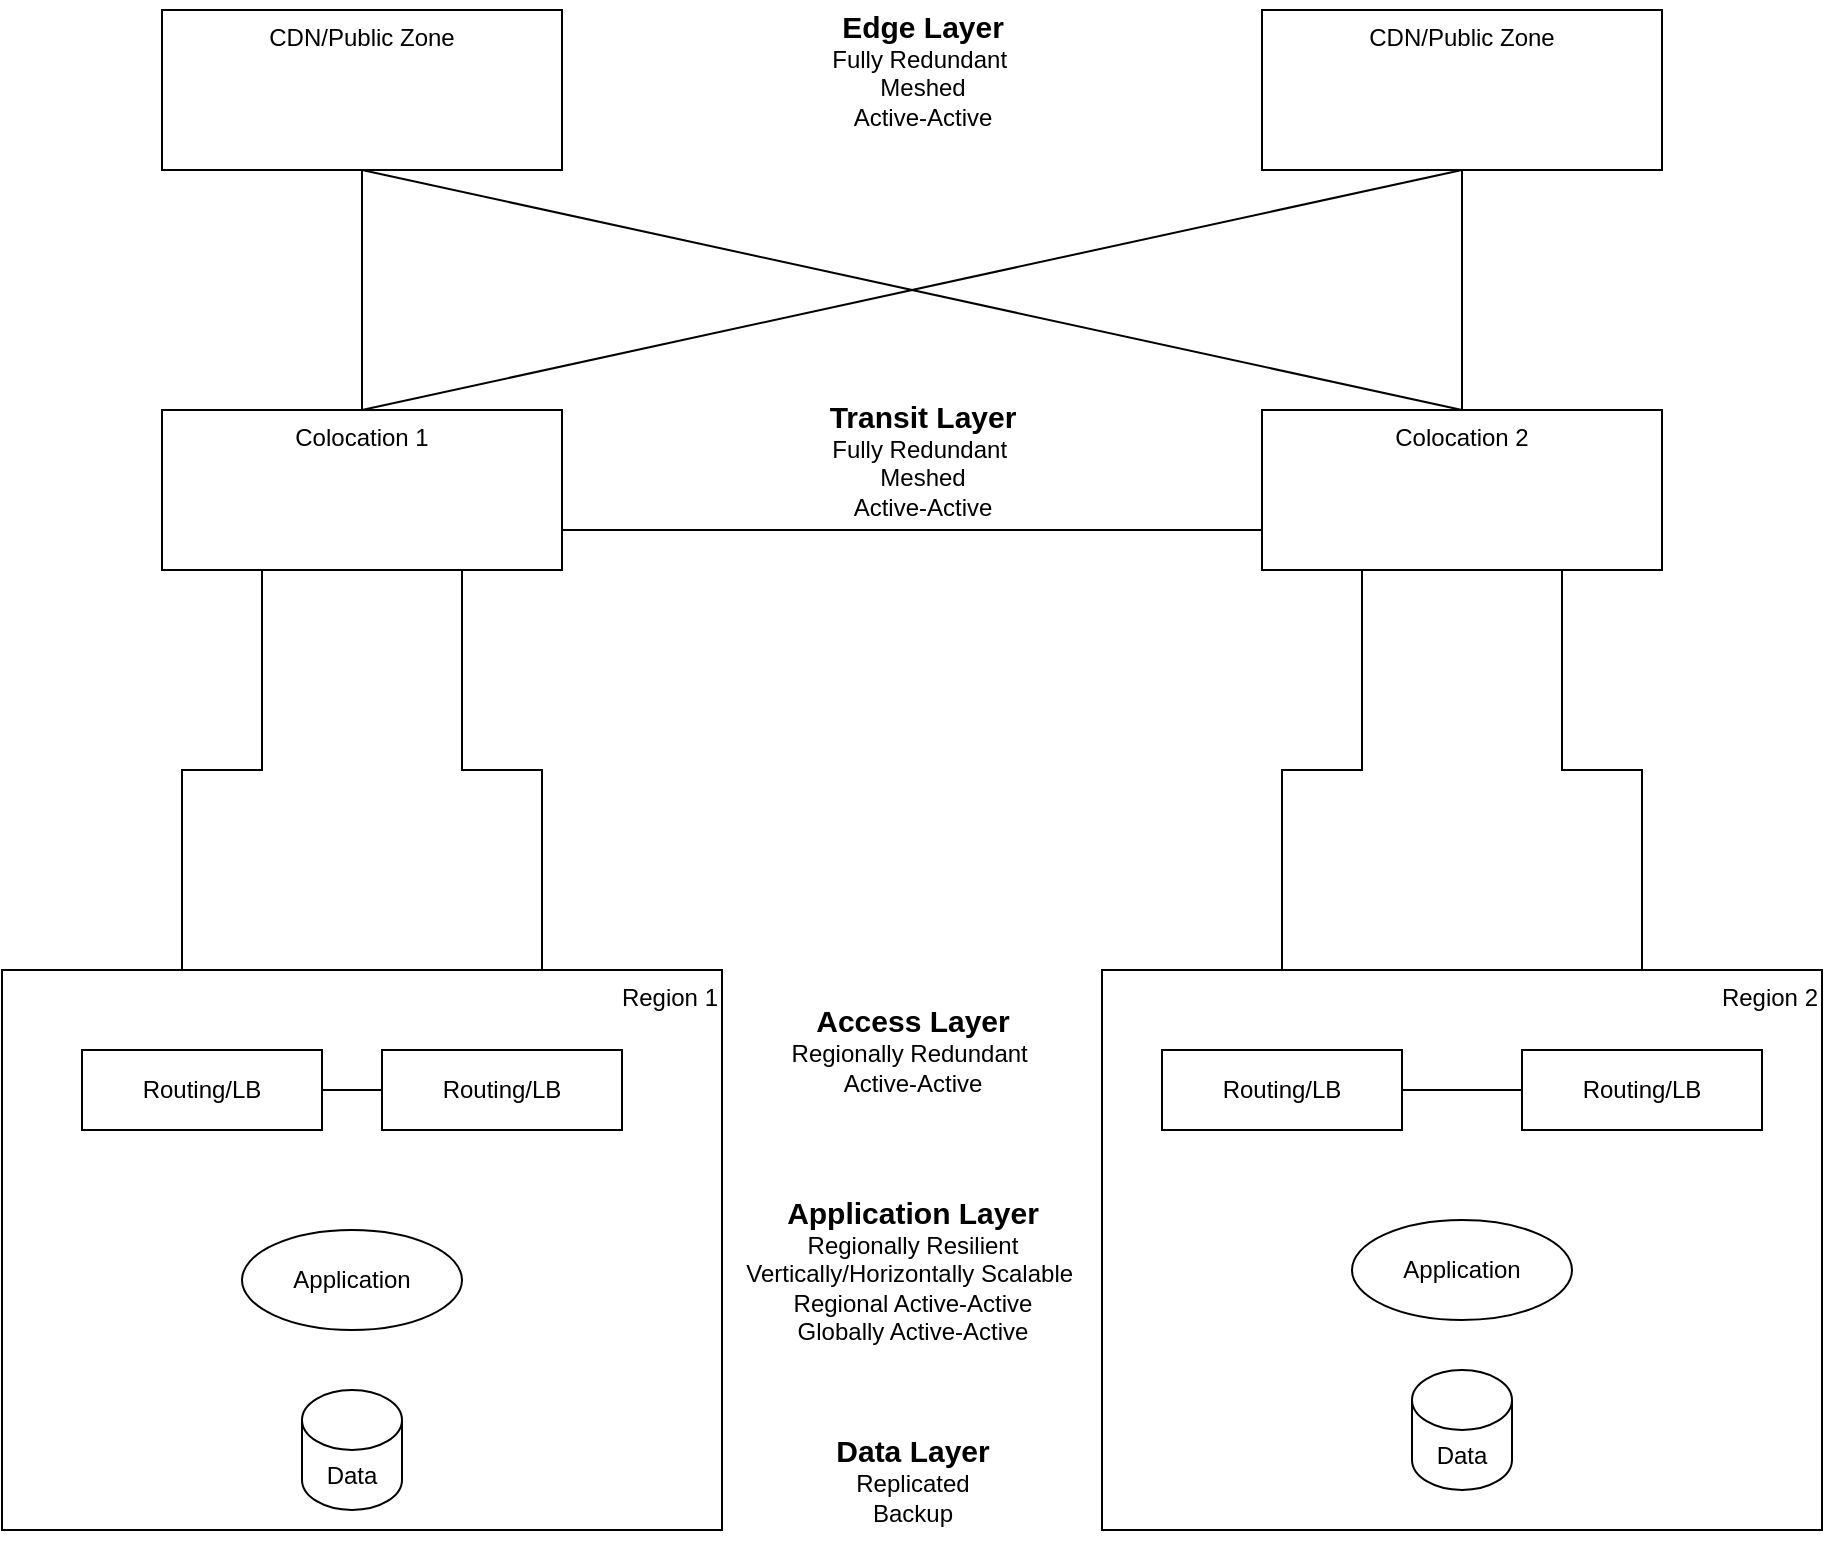 <mxfile version="22.1.4" type="github" pages="18">
  <diagram name="High Level" id="YW19ZZyG93Ktc4ON_m9Q">
    <mxGraphModel dx="1914" dy="2066" grid="1" gridSize="10" guides="1" tooltips="1" connect="1" arrows="1" fold="1" page="1" pageScale="1" pageWidth="850" pageHeight="1100" math="0" shadow="0">
      <root>
        <mxCell id="0" />
        <mxCell id="1" parent="0" />
        <mxCell id="LmAUTlIVcycE5RsRziR3-10" style="edgeStyle=orthogonalEdgeStyle;rounded=0;orthogonalLoop=1;jettySize=auto;html=1;exitX=0.25;exitY=1;exitDx=0;exitDy=0;entryX=0.25;entryY=0;entryDx=0;entryDy=0;endArrow=none;endFill=0;" parent="1" source="LmAUTlIVcycE5RsRziR3-5" target="LmAUTlIVcycE5RsRziR3-8" edge="1">
          <mxGeometry relative="1" as="geometry" />
        </mxCell>
        <mxCell id="LmAUTlIVcycE5RsRziR3-11" style="edgeStyle=orthogonalEdgeStyle;rounded=0;orthogonalLoop=1;jettySize=auto;html=1;exitX=0.75;exitY=1;exitDx=0;exitDy=0;entryX=0.75;entryY=0;entryDx=0;entryDy=0;endArrow=none;endFill=0;" parent="1" source="LmAUTlIVcycE5RsRziR3-5" target="LmAUTlIVcycE5RsRziR3-8" edge="1">
          <mxGeometry relative="1" as="geometry" />
        </mxCell>
        <mxCell id="LmAUTlIVcycE5RsRziR3-42" style="edgeStyle=orthogonalEdgeStyle;rounded=0;orthogonalLoop=1;jettySize=auto;html=1;exitX=1;exitY=0.75;exitDx=0;exitDy=0;entryX=0;entryY=0.75;entryDx=0;entryDy=0;endArrow=none;endFill=0;" parent="1" source="LmAUTlIVcycE5RsRziR3-5" target="LmAUTlIVcycE5RsRziR3-6" edge="1">
          <mxGeometry relative="1" as="geometry" />
        </mxCell>
        <mxCell id="LmAUTlIVcycE5RsRziR3-5" value="Colocation 1" style="rounded=0;whiteSpace=wrap;html=1;verticalAlign=top;" parent="1" vertex="1">
          <mxGeometry x="90" y="120" width="200" height="80" as="geometry" />
        </mxCell>
        <mxCell id="LmAUTlIVcycE5RsRziR3-12" style="edgeStyle=orthogonalEdgeStyle;rounded=0;orthogonalLoop=1;jettySize=auto;html=1;exitX=0.25;exitY=1;exitDx=0;exitDy=0;entryX=0.25;entryY=0;entryDx=0;entryDy=0;endArrow=none;endFill=0;" parent="1" source="LmAUTlIVcycE5RsRziR3-6" target="LmAUTlIVcycE5RsRziR3-9" edge="1">
          <mxGeometry relative="1" as="geometry" />
        </mxCell>
        <mxCell id="LmAUTlIVcycE5RsRziR3-13" style="edgeStyle=orthogonalEdgeStyle;rounded=0;orthogonalLoop=1;jettySize=auto;html=1;exitX=0.75;exitY=1;exitDx=0;exitDy=0;entryX=0.75;entryY=0;entryDx=0;entryDy=0;endArrow=none;endFill=0;" parent="1" source="LmAUTlIVcycE5RsRziR3-6" target="LmAUTlIVcycE5RsRziR3-9" edge="1">
          <mxGeometry relative="1" as="geometry" />
        </mxCell>
        <mxCell id="LmAUTlIVcycE5RsRziR3-6" value="Colocation 2" style="rounded=0;whiteSpace=wrap;html=1;verticalAlign=top;" parent="1" vertex="1">
          <mxGeometry x="640" y="120" width="200" height="80" as="geometry" />
        </mxCell>
        <mxCell id="LmAUTlIVcycE5RsRziR3-7" value="&lt;b&gt;&lt;font style=&quot;font-size: 15px;&quot;&gt;Transit Layer&lt;/font&gt;&lt;/b&gt;&lt;br&gt;Fully Redundant&amp;nbsp;&lt;br&gt;Meshed&lt;br&gt;Active-Active" style="text;html=1;align=center;verticalAlign=middle;resizable=0;points=[];autosize=1;strokeColor=none;fillColor=none;" parent="1" vertex="1">
          <mxGeometry x="410" y="110" width="120" height="70" as="geometry" />
        </mxCell>
        <mxCell id="LmAUTlIVcycE5RsRziR3-8" value="Region 1" style="rounded=0;whiteSpace=wrap;html=1;verticalAlign=top;align=right;" parent="1" vertex="1">
          <mxGeometry x="10" y="400" width="360" height="280" as="geometry" />
        </mxCell>
        <mxCell id="LmAUTlIVcycE5RsRziR3-9" value="Region 2" style="rounded=0;whiteSpace=wrap;html=1;verticalAlign=top;align=right;" parent="1" vertex="1">
          <mxGeometry x="560" y="400" width="360" height="280" as="geometry" />
        </mxCell>
        <mxCell id="LmAUTlIVcycE5RsRziR3-14" value="&lt;b&gt;&lt;font style=&quot;font-size: 15px;&quot;&gt;Access Layer&lt;/font&gt;&lt;/b&gt;&lt;br&gt;Regionally Redundant&amp;nbsp;&lt;br&gt;Active-Active" style="text;html=1;align=center;verticalAlign=middle;resizable=0;points=[];autosize=1;strokeColor=none;fillColor=none;" parent="1" vertex="1">
          <mxGeometry x="395" y="410" width="140" height="60" as="geometry" />
        </mxCell>
        <mxCell id="LmAUTlIVcycE5RsRziR3-20" style="edgeStyle=orthogonalEdgeStyle;rounded=0;orthogonalLoop=1;jettySize=auto;html=1;exitX=1;exitY=0.5;exitDx=0;exitDy=0;entryX=0;entryY=0.5;entryDx=0;entryDy=0;endArrow=none;endFill=0;" parent="1" source="LmAUTlIVcycE5RsRziR3-16" target="LmAUTlIVcycE5RsRziR3-17" edge="1">
          <mxGeometry relative="1" as="geometry" />
        </mxCell>
        <mxCell id="LmAUTlIVcycE5RsRziR3-16" value="Routing/LB" style="rounded=0;whiteSpace=wrap;html=1;" parent="1" vertex="1">
          <mxGeometry x="50" y="440" width="120" height="40" as="geometry" />
        </mxCell>
        <mxCell id="LmAUTlIVcycE5RsRziR3-17" value="Routing/LB" style="rounded=0;whiteSpace=wrap;html=1;" parent="1" vertex="1">
          <mxGeometry x="200" y="440" width="120" height="40" as="geometry" />
        </mxCell>
        <mxCell id="LmAUTlIVcycE5RsRziR3-21" style="edgeStyle=orthogonalEdgeStyle;rounded=0;orthogonalLoop=1;jettySize=auto;html=1;exitX=1;exitY=0.5;exitDx=0;exitDy=0;entryX=0;entryY=0.5;entryDx=0;entryDy=0;endArrow=none;endFill=0;" parent="1" source="LmAUTlIVcycE5RsRziR3-18" target="LmAUTlIVcycE5RsRziR3-19" edge="1">
          <mxGeometry relative="1" as="geometry" />
        </mxCell>
        <mxCell id="LmAUTlIVcycE5RsRziR3-18" value="Routing/LB" style="rounded=0;whiteSpace=wrap;html=1;" parent="1" vertex="1">
          <mxGeometry x="590" y="440" width="120" height="40" as="geometry" />
        </mxCell>
        <mxCell id="LmAUTlIVcycE5RsRziR3-19" value="Routing/LB" style="rounded=0;whiteSpace=wrap;html=1;" parent="1" vertex="1">
          <mxGeometry x="770" y="440" width="120" height="40" as="geometry" />
        </mxCell>
        <mxCell id="LmAUTlIVcycE5RsRziR3-22" value="&lt;b&gt;&lt;font style=&quot;font-size: 15px;&quot;&gt;Application Layer&lt;/font&gt;&lt;/b&gt;&lt;br&gt;Regionally Resilient&lt;br&gt;Vertically/Horizontally Scalable&amp;nbsp;&lt;br&gt;Regional Active-Active&lt;br&gt;Globally Active-Active" style="text;html=1;align=center;verticalAlign=middle;resizable=0;points=[];autosize=1;strokeColor=none;fillColor=none;" parent="1" vertex="1">
          <mxGeometry x="370" y="505" width="190" height="90" as="geometry" />
        </mxCell>
        <mxCell id="LmAUTlIVcycE5RsRziR3-24" value="Application" style="ellipse;whiteSpace=wrap;html=1;" parent="1" vertex="1">
          <mxGeometry x="130" y="530" width="110" height="50" as="geometry" />
        </mxCell>
        <mxCell id="LmAUTlIVcycE5RsRziR3-25" value="Application" style="ellipse;whiteSpace=wrap;html=1;" parent="1" vertex="1">
          <mxGeometry x="685" y="525" width="110" height="50" as="geometry" />
        </mxCell>
        <mxCell id="LmAUTlIVcycE5RsRziR3-38" style="edgeStyle=orthogonalEdgeStyle;rounded=0;orthogonalLoop=1;jettySize=auto;html=1;exitX=0.5;exitY=1;exitDx=0;exitDy=0;entryX=0.5;entryY=0;entryDx=0;entryDy=0;endArrow=none;endFill=0;" parent="1" source="LmAUTlIVcycE5RsRziR3-31" target="LmAUTlIVcycE5RsRziR3-5" edge="1">
          <mxGeometry relative="1" as="geometry" />
        </mxCell>
        <mxCell id="LmAUTlIVcycE5RsRziR3-39" style="rounded=0;orthogonalLoop=1;jettySize=auto;html=1;exitX=0.5;exitY=1;exitDx=0;exitDy=0;entryX=0.5;entryY=0;entryDx=0;entryDy=0;endArrow=none;endFill=0;" parent="1" source="LmAUTlIVcycE5RsRziR3-31" target="LmAUTlIVcycE5RsRziR3-6" edge="1">
          <mxGeometry relative="1" as="geometry" />
        </mxCell>
        <mxCell id="LmAUTlIVcycE5RsRziR3-31" value="CDN/Public Zone" style="rounded=0;whiteSpace=wrap;html=1;verticalAlign=top;" parent="1" vertex="1">
          <mxGeometry x="90" y="-80" width="200" height="80" as="geometry" />
        </mxCell>
        <mxCell id="LmAUTlIVcycE5RsRziR3-40" style="rounded=0;orthogonalLoop=1;jettySize=auto;html=1;exitX=0.5;exitY=1;exitDx=0;exitDy=0;entryX=0.5;entryY=0;entryDx=0;entryDy=0;endArrow=none;endFill=0;" parent="1" source="LmAUTlIVcycE5RsRziR3-32" target="LmAUTlIVcycE5RsRziR3-5" edge="1">
          <mxGeometry relative="1" as="geometry" />
        </mxCell>
        <mxCell id="LmAUTlIVcycE5RsRziR3-41" style="edgeStyle=orthogonalEdgeStyle;rounded=0;orthogonalLoop=1;jettySize=auto;html=1;exitX=0.5;exitY=1;exitDx=0;exitDy=0;entryX=0.5;entryY=0;entryDx=0;entryDy=0;endArrow=none;endFill=0;" parent="1" source="LmAUTlIVcycE5RsRziR3-32" target="LmAUTlIVcycE5RsRziR3-6" edge="1">
          <mxGeometry relative="1" as="geometry" />
        </mxCell>
        <mxCell id="LmAUTlIVcycE5RsRziR3-32" value="CDN/Public Zone" style="rounded=0;whiteSpace=wrap;html=1;verticalAlign=top;" parent="1" vertex="1">
          <mxGeometry x="640" y="-80" width="200" height="80" as="geometry" />
        </mxCell>
        <mxCell id="LmAUTlIVcycE5RsRziR3-33" value="&lt;b&gt;&lt;font style=&quot;font-size: 15px;&quot;&gt;Edge Layer&lt;/font&gt;&lt;/b&gt;&lt;br&gt;Fully Redundant&amp;nbsp;&lt;br&gt;Meshed&lt;br&gt;Active-Active" style="text;html=1;align=center;verticalAlign=middle;resizable=0;points=[];autosize=1;strokeColor=none;fillColor=none;" parent="1" vertex="1">
          <mxGeometry x="415" y="-85" width="110" height="70" as="geometry" />
        </mxCell>
        <mxCell id="LmAUTlIVcycE5RsRziR3-35" value="Data" style="shape=cylinder3;whiteSpace=wrap;html=1;boundedLbl=1;backgroundOutline=1;size=15;" parent="1" vertex="1">
          <mxGeometry x="160" y="610" width="50" height="60" as="geometry" />
        </mxCell>
        <mxCell id="LmAUTlIVcycE5RsRziR3-36" value="Data" style="shape=cylinder3;whiteSpace=wrap;html=1;boundedLbl=1;backgroundOutline=1;size=15;" parent="1" vertex="1">
          <mxGeometry x="715" y="600" width="50" height="60" as="geometry" />
        </mxCell>
        <mxCell id="LmAUTlIVcycE5RsRziR3-37" value="&lt;b&gt;&lt;font style=&quot;font-size: 15px;&quot;&gt;Data Layer&lt;/font&gt;&lt;/b&gt;&lt;br&gt;Replicated&lt;br&gt;Backup" style="text;html=1;align=center;verticalAlign=middle;resizable=0;points=[];autosize=1;strokeColor=none;fillColor=none;" parent="1" vertex="1">
          <mxGeometry x="415" y="625" width="100" height="60" as="geometry" />
        </mxCell>
      </root>
    </mxGraphModel>
  </diagram>
  <diagram id="TYkrt5FZMH7GlakkRcRj" name="Physical Locations">
    <mxGraphModel dx="2764" dy="2066" grid="1" gridSize="10" guides="1" tooltips="1" connect="1" arrows="1" fold="1" page="1" pageScale="1" pageWidth="850" pageHeight="1100" math="0" shadow="0">
      <root>
        <mxCell id="0" />
        <mxCell id="1" parent="0" />
        <mxCell id="B8DqByo4o-1XrTthwC5V-1" value="" style="endArrow=none;dashed=1;html=1;dashPattern=1 3;strokeWidth=2;rounded=0;fillColor=#a20025;strokeColor=#6F0000;" parent="1" edge="1">
          <mxGeometry width="50" height="50" relative="1" as="geometry">
            <mxPoint x="400" y="560" as="sourcePoint" />
            <mxPoint x="400" y="-240" as="targetPoint" />
          </mxGeometry>
        </mxCell>
        <mxCell id="9Rkogd2WX2FzwNtunQ7c-23" value="AZR-US-East-2" style="rounded=0;whiteSpace=wrap;html=1;dashed=1;fillColor=none;verticalAlign=top;" parent="1" vertex="1">
          <mxGeometry x="660" y="90" width="120" height="270" as="geometry" />
        </mxCell>
        <mxCell id="Isq26MuFsibUrijqr2nt-3" style="edgeStyle=orthogonalEdgeStyle;rounded=0;orthogonalLoop=1;jettySize=auto;html=1;exitX=1;exitY=0.25;exitDx=0;exitDy=0;entryX=0;entryY=0.25;entryDx=0;entryDy=0;curved=1;startArrow=classic;startFill=1;strokeColor=#3399FF;" parent="1" source="9Rkogd2WX2FzwNtunQ7c-22" target="9Rkogd2WX2FzwNtunQ7c-23" edge="1">
          <mxGeometry relative="1" as="geometry">
            <Array as="points">
              <mxPoint x="160" y="158" />
              <mxPoint x="160" y="140" />
              <mxPoint x="640" y="140" />
              <mxPoint x="640" y="158" />
            </Array>
          </mxGeometry>
        </mxCell>
        <mxCell id="9Rkogd2WX2FzwNtunQ7c-22" value="AZR-US-Central" style="rounded=0;whiteSpace=wrap;html=1;dashed=1;fillColor=none;verticalAlign=top;" parent="1" vertex="1">
          <mxGeometry x="20" y="90" width="120" height="270" as="geometry" />
        </mxCell>
        <mxCell id="Isq26MuFsibUrijqr2nt-2" style="edgeStyle=orthogonalEdgeStyle;rounded=0;orthogonalLoop=1;jettySize=auto;html=1;exitX=1;exitY=0.25;exitDx=0;exitDy=0;entryX=0;entryY=0.25;entryDx=0;entryDy=0;startArrow=classic;startFill=1;strokeColor=#3399FF;" parent="1" source="9Rkogd2WX2FzwNtunQ7c-24" target="9Rkogd2WX2FzwNtunQ7c-25" edge="1">
          <mxGeometry relative="1" as="geometry" />
        </mxCell>
        <mxCell id="9Rkogd2WX2FzwNtunQ7c-24" value="GCP-US-Central-1" style="rounded=0;whiteSpace=wrap;html=1;dashed=1;fillColor=none;verticalAlign=top;" parent="1" vertex="1">
          <mxGeometry x="140" y="-170" width="240" height="200" as="geometry" />
        </mxCell>
        <mxCell id="9Rkogd2WX2FzwNtunQ7c-25" value="GCP-US-East-4" style="rounded=0;whiteSpace=wrap;html=1;dashed=1;fillColor=none;verticalAlign=top;" parent="1" vertex="1">
          <mxGeometry x="420" y="-170" width="240" height="200" as="geometry" />
        </mxCell>
        <mxCell id="9Rkogd2WX2FzwNtunQ7c-31" value="&lt;b&gt;&lt;font style=&quot;font-size: 13px;&quot;&gt;PxN&lt;/font&gt;&lt;/b&gt;" style="edgeStyle=orthogonalEdgeStyle;rounded=0;orthogonalLoop=1;jettySize=auto;html=1;exitX=0.5;exitY=0;exitDx=0;exitDy=0;entryX=0.5;entryY=1;entryDx=0;entryDy=0;startArrow=classic;startFill=1;" parent="1" source="9Rkogd2WX2FzwNtunQ7c-1" target="9Rkogd2WX2FzwNtunQ7c-18" edge="1">
          <mxGeometry relative="1" as="geometry" />
        </mxCell>
        <mxCell id="9Rkogd2WX2FzwNtunQ7c-1" value="CyrusOne&lt;br&gt;UB Datacenter 1" style="rounded=0;whiteSpace=wrap;html=1;" parent="1" vertex="1">
          <mxGeometry x="200" y="480" width="120" height="60" as="geometry" />
        </mxCell>
        <mxCell id="9Rkogd2WX2FzwNtunQ7c-32" style="edgeStyle=orthogonalEdgeStyle;rounded=0;orthogonalLoop=1;jettySize=auto;html=1;exitX=0.5;exitY=0;exitDx=0;exitDy=0;entryX=0.5;entryY=1;entryDx=0;entryDy=0;startArrow=classic;startFill=1;" parent="1" source="9Rkogd2WX2FzwNtunQ7c-2" target="9Rkogd2WX2FzwNtunQ7c-19" edge="1">
          <mxGeometry relative="1" as="geometry" />
        </mxCell>
        <mxCell id="9Rkogd2WX2FzwNtunQ7c-33" value="&lt;b&gt;&lt;font style=&quot;font-size: 13px;&quot;&gt;PxN&lt;/font&gt;&lt;/b&gt;" style="edgeLabel;html=1;align=center;verticalAlign=middle;resizable=0;points=[];" parent="9Rkogd2WX2FzwNtunQ7c-32" vertex="1" connectable="0">
          <mxGeometry x="-0.311" y="1" relative="1" as="geometry">
            <mxPoint as="offset" />
          </mxGeometry>
        </mxCell>
        <mxCell id="9Rkogd2WX2FzwNtunQ7c-2" value="TBD&lt;br&gt;UB Datacenter 2" style="rounded=0;whiteSpace=wrap;html=1;fillColor=#fff2cc;strokeColor=#d6b656;" parent="1" vertex="1">
          <mxGeometry x="480" y="480" width="120" height="60" as="geometry" />
        </mxCell>
        <mxCell id="9Rkogd2WX2FzwNtunQ7c-5" value="zone-1" style="rounded=0;whiteSpace=wrap;html=1;" parent="1" vertex="1">
          <mxGeometry x="40" y="120" width="80" height="60" as="geometry" />
        </mxCell>
        <mxCell id="9Rkogd2WX2FzwNtunQ7c-6" value="zone-2" style="rounded=0;whiteSpace=wrap;html=1;" parent="1" vertex="1">
          <mxGeometry x="40" y="200" width="80" height="60" as="geometry" />
        </mxCell>
        <mxCell id="9Rkogd2WX2FzwNtunQ7c-7" value="zone-3" style="rounded=0;whiteSpace=wrap;html=1;" parent="1" vertex="1">
          <mxGeometry x="40" y="280" width="80" height="60" as="geometry" />
        </mxCell>
        <mxCell id="9Rkogd2WX2FzwNtunQ7c-8" value="zone-1" style="rounded=0;whiteSpace=wrap;html=1;fillColor=#fff2cc;strokeColor=#d6b656;" parent="1" vertex="1">
          <mxGeometry x="680" y="120" width="80" height="60" as="geometry" />
        </mxCell>
        <mxCell id="9Rkogd2WX2FzwNtunQ7c-9" value="zone-2" style="rounded=0;whiteSpace=wrap;html=1;fillColor=#fff2cc;strokeColor=#d6b656;" parent="1" vertex="1">
          <mxGeometry x="680" y="200" width="80" height="60" as="geometry" />
        </mxCell>
        <mxCell id="9Rkogd2WX2FzwNtunQ7c-10" value="zone-3" style="rounded=0;whiteSpace=wrap;html=1;fillColor=#fff2cc;strokeColor=#d6b656;" parent="1" vertex="1">
          <mxGeometry x="680" y="280" width="80" height="60" as="geometry" />
        </mxCell>
        <mxCell id="9Rkogd2WX2FzwNtunQ7c-11" value="zone-c" style="rounded=0;whiteSpace=wrap;html=1;" parent="1" vertex="1">
          <mxGeometry x="160" y="-40" width="80" height="60" as="geometry" />
        </mxCell>
        <mxCell id="9Rkogd2WX2FzwNtunQ7c-12" value="zone-f" style="rounded=0;whiteSpace=wrap;html=1;" parent="1" vertex="1">
          <mxGeometry x="280" y="-40" width="80" height="60" as="geometry" />
        </mxCell>
        <mxCell id="9Rkogd2WX2FzwNtunQ7c-13" value="zone-b" style="rounded=0;whiteSpace=wrap;html=1;" parent="1" vertex="1">
          <mxGeometry x="280" y="-140" width="80" height="60" as="geometry" />
        </mxCell>
        <mxCell id="9Rkogd2WX2FzwNtunQ7c-14" value="zone-a" style="rounded=0;whiteSpace=wrap;html=1;" parent="1" vertex="1">
          <mxGeometry x="160" y="-140" width="80" height="60" as="geometry" />
        </mxCell>
        <mxCell id="9Rkogd2WX2FzwNtunQ7c-15" value="zone-c" style="rounded=0;whiteSpace=wrap;html=1;fillColor=#fff2cc;strokeColor=#d6b656;" parent="1" vertex="1">
          <mxGeometry x="440" y="-40" width="80" height="60" as="geometry" />
        </mxCell>
        <mxCell id="9Rkogd2WX2FzwNtunQ7c-16" value="zone-d" style="rounded=0;whiteSpace=wrap;html=1;fillColor=#fff2cc;strokeColor=#d6b656;" parent="1" vertex="1">
          <mxGeometry x="560" y="-40" width="80" height="60" as="geometry" />
        </mxCell>
        <mxCell id="9Rkogd2WX2FzwNtunQ7c-17" value="zone-b" style="rounded=0;whiteSpace=wrap;html=1;fillColor=#fff2cc;strokeColor=#d6b656;" parent="1" vertex="1">
          <mxGeometry x="500" y="-140" width="80" height="60" as="geometry" />
        </mxCell>
        <mxCell id="9Rkogd2WX2FzwNtunQ7c-29" style="edgeStyle=orthogonalEdgeStyle;rounded=0;orthogonalLoop=1;jettySize=auto;html=1;exitX=1;exitY=0.5;exitDx=0;exitDy=0;startArrow=classic;startFill=1;" parent="1" source="9Rkogd2WX2FzwNtunQ7c-18" target="9Rkogd2WX2FzwNtunQ7c-19" edge="1">
          <mxGeometry relative="1" as="geometry" />
        </mxCell>
        <mxCell id="9Rkogd2WX2FzwNtunQ7c-30" value="PxN" style="edgeLabel;html=1;align=center;verticalAlign=middle;resizable=0;points=[];fontSize=13;fontStyle=1" parent="9Rkogd2WX2FzwNtunQ7c-29" vertex="1" connectable="0">
          <mxGeometry x="-0.067" y="1" relative="1" as="geometry">
            <mxPoint x="-3" as="offset" />
          </mxGeometry>
        </mxCell>
        <mxCell id="9Rkogd2WX2FzwNtunQ7c-47" style="edgeStyle=orthogonalEdgeStyle;rounded=0;orthogonalLoop=1;jettySize=auto;html=1;exitX=0.5;exitY=0;exitDx=0;exitDy=0;entryX=0.5;entryY=1;entryDx=0;entryDy=0;" parent="1" source="9Rkogd2WX2FzwNtunQ7c-18" target="9Rkogd2WX2FzwNtunQ7c-41" edge="1">
          <mxGeometry relative="1" as="geometry" />
        </mxCell>
        <mxCell id="9Rkogd2WX2FzwNtunQ7c-48" style="edgeStyle=orthogonalEdgeStyle;rounded=0;orthogonalLoop=1;jettySize=auto;html=1;exitX=0.5;exitY=0;exitDx=0;exitDy=0;entryX=0.5;entryY=1;entryDx=0;entryDy=0;startArrow=classic;startFill=1;" parent="1" source="9Rkogd2WX2FzwNtunQ7c-18" target="9Rkogd2WX2FzwNtunQ7c-44" edge="1">
          <mxGeometry relative="1" as="geometry" />
        </mxCell>
        <mxCell id="9Rkogd2WX2FzwNtunQ7c-18" value="Network PoP&lt;br&gt;Colocation (TBD)" style="rounded=0;whiteSpace=wrap;html=1;fillColor=#fff2cc;strokeColor=#d6b656;" parent="1" vertex="1">
          <mxGeometry x="240" y="340" width="120" height="60" as="geometry" />
        </mxCell>
        <mxCell id="9Rkogd2WX2FzwNtunQ7c-49" style="edgeStyle=orthogonalEdgeStyle;rounded=0;orthogonalLoop=1;jettySize=auto;html=1;exitX=0.5;exitY=0;exitDx=0;exitDy=0;entryX=0.5;entryY=1;entryDx=0;entryDy=0;" parent="1" source="9Rkogd2WX2FzwNtunQ7c-19" target="9Rkogd2WX2FzwNtunQ7c-46" edge="1">
          <mxGeometry relative="1" as="geometry" />
        </mxCell>
        <mxCell id="9Rkogd2WX2FzwNtunQ7c-50" style="edgeStyle=orthogonalEdgeStyle;rounded=0;orthogonalLoop=1;jettySize=auto;html=1;exitX=0.5;exitY=0;exitDx=0;exitDy=0;entryX=0.5;entryY=1;entryDx=0;entryDy=0;startArrow=classic;startFill=1;" parent="1" source="9Rkogd2WX2FzwNtunQ7c-19" target="9Rkogd2WX2FzwNtunQ7c-45" edge="1">
          <mxGeometry relative="1" as="geometry" />
        </mxCell>
        <mxCell id="9Rkogd2WX2FzwNtunQ7c-19" value="Network PoP&lt;br&gt;Colocation (TBD)" style="rounded=0;whiteSpace=wrap;html=1;fillColor=#fff2cc;strokeColor=#d6b656;" parent="1" vertex="1">
          <mxGeometry x="440" y="340" width="120" height="60" as="geometry" />
        </mxCell>
        <mxCell id="9Rkogd2WX2FzwNtunQ7c-34" value="&lt;u&gt;Legend&lt;br&gt;&lt;/u&gt;&lt;br&gt;&lt;i&gt;PxN&lt;/i&gt;&lt;b&gt; &lt;/b&gt;= BGP Peers (P) multiplied by number of route interfaces (N)&lt;br&gt;PxX = BGP Peers (P) multiplied by number of desired interfaces (X)&lt;br&gt;&lt;span style=&quot;white-space: pre;&quot;&gt;&#x9;&lt;/span&gt;&amp;nbsp; &amp;nbsp; &amp;nbsp;= Does not exist today&lt;br&gt;&lt;span style=&quot;white-space: pre;&quot;&gt;&#x9;&lt;/span&gt;&amp;nbsp; &amp;nbsp; &amp;nbsp;= Will be removed&lt;br&gt;&lt;span style=&quot;white-space: pre;&quot;&gt;&#x9;&lt;/span&gt;&amp;nbsp; &amp;nbsp; &amp;nbsp;= Provider backbone peer" style="text;html=1;align=left;verticalAlign=middle;resizable=0;points=[];autosize=1;strokeColor=none;fillColor=none;" parent="1" vertex="1">
          <mxGeometry y="720" width="380" height="110" as="geometry" />
        </mxCell>
        <mxCell id="9Rkogd2WX2FzwNtunQ7c-51" style="edgeStyle=orthogonalEdgeStyle;rounded=0;orthogonalLoop=1;jettySize=auto;html=1;exitX=0;exitY=0.5;exitDx=0;exitDy=0;startArrow=classic;startFill=1;" parent="1" source="9Rkogd2WX2FzwNtunQ7c-38" edge="1">
          <mxGeometry relative="1" as="geometry">
            <mxPoint x="140" y="220" as="targetPoint" />
          </mxGeometry>
        </mxCell>
        <mxCell id="9Rkogd2WX2FzwNtunQ7c-52" style="edgeStyle=orthogonalEdgeStyle;rounded=0;orthogonalLoop=1;jettySize=auto;html=1;exitX=1;exitY=0.5;exitDx=0;exitDy=0;entryX=-0.026;entryY=0.481;entryDx=0;entryDy=0;entryPerimeter=0;startArrow=classic;startFill=1;" parent="1" source="9Rkogd2WX2FzwNtunQ7c-38" target="9Rkogd2WX2FzwNtunQ7c-23" edge="1">
          <mxGeometry relative="1" as="geometry">
            <mxPoint x="650" y="220" as="targetPoint" />
          </mxGeometry>
        </mxCell>
        <mxCell id="9Rkogd2WX2FzwNtunQ7c-53" style="edgeStyle=orthogonalEdgeStyle;rounded=0;orthogonalLoop=1;jettySize=auto;html=1;exitX=0.25;exitY=0;exitDx=0;exitDy=0;entryX=0.5;entryY=1;entryDx=0;entryDy=0;startArrow=classic;startFill=1;" parent="1" source="9Rkogd2WX2FzwNtunQ7c-38" target="9Rkogd2WX2FzwNtunQ7c-24" edge="1">
          <mxGeometry relative="1" as="geometry" />
        </mxCell>
        <mxCell id="9Rkogd2WX2FzwNtunQ7c-54" style="edgeStyle=orthogonalEdgeStyle;rounded=0;orthogonalLoop=1;jettySize=auto;html=1;exitX=0.75;exitY=0;exitDx=0;exitDy=0;entryX=0.5;entryY=1;entryDx=0;entryDy=0;startArrow=classic;startFill=1;" parent="1" source="9Rkogd2WX2FzwNtunQ7c-38" target="9Rkogd2WX2FzwNtunQ7c-25" edge="1">
          <mxGeometry relative="1" as="geometry" />
        </mxCell>
        <mxCell id="9Rkogd2WX2FzwNtunQ7c-38" value="Interconnection Fabric" style="rounded=0;whiteSpace=wrap;html=1;dashed=1;verticalAlign=top;" parent="1" vertex="1">
          <mxGeometry x="220" y="160" width="360" height="120" as="geometry" />
        </mxCell>
        <mxCell id="9Rkogd2WX2FzwNtunQ7c-41" value="entry-1" style="rounded=0;whiteSpace=wrap;html=1;fillColor=#fff2cc;strokeColor=#d6b656;" parent="1" vertex="1">
          <mxGeometry x="240" y="230" width="60" height="60" as="geometry" />
        </mxCell>
        <mxCell id="9Rkogd2WX2FzwNtunQ7c-44" value="entry-2" style="rounded=0;whiteSpace=wrap;html=1;fillColor=#fff2cc;strokeColor=#d6b656;" parent="1" vertex="1">
          <mxGeometry x="310" y="230" width="60" height="60" as="geometry" />
        </mxCell>
        <mxCell id="9Rkogd2WX2FzwNtunQ7c-45" value="entry-4" style="rounded=0;whiteSpace=wrap;html=1;fillColor=#fff2cc;strokeColor=#d6b656;" parent="1" vertex="1">
          <mxGeometry x="500" y="230" width="60" height="60" as="geometry" />
        </mxCell>
        <mxCell id="9Rkogd2WX2FzwNtunQ7c-46" value="entry-3" style="rounded=0;whiteSpace=wrap;html=1;fillColor=#fff2cc;strokeColor=#d6b656;" parent="1" vertex="1">
          <mxGeometry x="430" y="230" width="60" height="60" as="geometry" />
        </mxCell>
        <mxCell id="9Rkogd2WX2FzwNtunQ7c-59" style="rounded=0;orthogonalLoop=1;jettySize=auto;html=1;exitX=0.8;exitY=0.8;exitDx=0;exitDy=0;exitPerimeter=0;entryX=0;entryY=0;entryDx=0;entryDy=0;startArrow=classic;startFill=1;" parent="1" source="9Rkogd2WX2FzwNtunQ7c-56" target="9Rkogd2WX2FzwNtunQ7c-38" edge="1">
          <mxGeometry relative="1" as="geometry" />
        </mxCell>
        <mxCell id="9Rkogd2WX2FzwNtunQ7c-56" value="Public Web" style="ellipse;shape=cloud;whiteSpace=wrap;html=1;fillColor=#fff2cc;strokeColor=#d6b656;" parent="1" vertex="1">
          <mxGeometry x="10" y="-30" width="120" height="80" as="geometry" />
        </mxCell>
        <mxCell id="9Rkogd2WX2FzwNtunQ7c-57" value="SaaS and B2B" style="ellipse;shape=cloud;whiteSpace=wrap;html=1;fillColor=#fff2cc;strokeColor=#d6b656;" parent="1" vertex="1">
          <mxGeometry x="690" y="-30" width="120" height="80" as="geometry" />
        </mxCell>
        <mxCell id="9Rkogd2WX2FzwNtunQ7c-58" style="rounded=0;orthogonalLoop=1;jettySize=auto;html=1;exitX=1;exitY=0;exitDx=0;exitDy=0;entryX=0.13;entryY=0.77;entryDx=0;entryDy=0;entryPerimeter=0;startArrow=block;startFill=1;" parent="1" source="9Rkogd2WX2FzwNtunQ7c-38" target="9Rkogd2WX2FzwNtunQ7c-57" edge="1">
          <mxGeometry relative="1" as="geometry" />
        </mxCell>
        <mxCell id="9Rkogd2WX2FzwNtunQ7c-60" value="C1 DC" style="rounded=0;whiteSpace=wrap;html=1;" parent="1" vertex="1">
          <mxGeometry x="120" y="640" width="40" height="40" as="geometry" />
        </mxCell>
        <mxCell id="9Rkogd2WX2FzwNtunQ7c-61" value="D1 DC" style="rounded=0;whiteSpace=wrap;html=1;" parent="1" vertex="1">
          <mxGeometry x="200" y="640" width="40" height="40" as="geometry" />
        </mxCell>
        <mxCell id="9Rkogd2WX2FzwNtunQ7c-62" value="F1 DC" style="rounded=0;whiteSpace=wrap;html=1;" parent="1" vertex="1">
          <mxGeometry x="280" y="640" width="40" height="40" as="geometry" />
        </mxCell>
        <mxCell id="9Rkogd2WX2FzwNtunQ7c-63" value="G1 DC" style="rounded=0;whiteSpace=wrap;html=1;" parent="1" vertex="1">
          <mxGeometry x="360" y="640" width="40" height="40" as="geometry" />
        </mxCell>
        <mxCell id="9Rkogd2WX2FzwNtunQ7c-64" value="J1 DC" style="rounded=0;whiteSpace=wrap;html=1;" parent="1" vertex="1">
          <mxGeometry x="440" y="640" width="40" height="40" as="geometry" />
        </mxCell>
        <mxCell id="9Rkogd2WX2FzwNtunQ7c-65" value="P1 DC" style="rounded=0;whiteSpace=wrap;html=1;" parent="1" vertex="1">
          <mxGeometry x="520" y="640" width="40" height="40" as="geometry" />
        </mxCell>
        <mxCell id="9Rkogd2WX2FzwNtunQ7c-66" value="R1 DC" style="rounded=0;whiteSpace=wrap;html=1;" parent="1" vertex="1">
          <mxGeometry x="600" y="640" width="40" height="40" as="geometry" />
        </mxCell>
        <mxCell id="9Rkogd2WX2FzwNtunQ7c-67" value="W1 ?" style="rounded=0;whiteSpace=wrap;html=1;fillColor=#f8cecc;strokeColor=#b85450;" parent="1" vertex="1">
          <mxGeometry x="670" y="640" width="40" height="40" as="geometry" />
        </mxCell>
        <mxCell id="9Rkogd2WX2FzwNtunQ7c-75" style="edgeStyle=orthogonalEdgeStyle;rounded=0;orthogonalLoop=1;jettySize=auto;html=1;exitX=0.5;exitY=1;exitDx=0;exitDy=0;entryX=0.5;entryY=0;entryDx=0;entryDy=0;" parent="1" source="9Rkogd2WX2FzwNtunQ7c-68" target="9Rkogd2WX2FzwNtunQ7c-60" edge="1">
          <mxGeometry relative="1" as="geometry" />
        </mxCell>
        <mxCell id="9Rkogd2WX2FzwNtunQ7c-76" style="edgeStyle=orthogonalEdgeStyle;rounded=0;orthogonalLoop=1;jettySize=auto;html=1;exitX=0.5;exitY=1;exitDx=0;exitDy=0;entryX=0.5;entryY=0;entryDx=0;entryDy=0;" parent="1" source="9Rkogd2WX2FzwNtunQ7c-68" target="9Rkogd2WX2FzwNtunQ7c-61" edge="1">
          <mxGeometry relative="1" as="geometry" />
        </mxCell>
        <mxCell id="9Rkogd2WX2FzwNtunQ7c-77" style="edgeStyle=orthogonalEdgeStyle;rounded=0;orthogonalLoop=1;jettySize=auto;html=1;exitX=0.5;exitY=1;exitDx=0;exitDy=0;entryX=0.5;entryY=0;entryDx=0;entryDy=0;" parent="1" source="9Rkogd2WX2FzwNtunQ7c-68" target="9Rkogd2WX2FzwNtunQ7c-62" edge="1">
          <mxGeometry relative="1" as="geometry" />
        </mxCell>
        <mxCell id="9Rkogd2WX2FzwNtunQ7c-78" style="edgeStyle=orthogonalEdgeStyle;rounded=0;orthogonalLoop=1;jettySize=auto;html=1;exitX=0.5;exitY=1;exitDx=0;exitDy=0;entryX=0.5;entryY=0;entryDx=0;entryDy=0;" parent="1" source="9Rkogd2WX2FzwNtunQ7c-68" target="9Rkogd2WX2FzwNtunQ7c-63" edge="1">
          <mxGeometry relative="1" as="geometry" />
        </mxCell>
        <mxCell id="9Rkogd2WX2FzwNtunQ7c-79" style="edgeStyle=orthogonalEdgeStyle;rounded=0;orthogonalLoop=1;jettySize=auto;html=1;exitX=0.5;exitY=1;exitDx=0;exitDy=0;entryX=0.5;entryY=0;entryDx=0;entryDy=0;" parent="1" source="9Rkogd2WX2FzwNtunQ7c-68" target="9Rkogd2WX2FzwNtunQ7c-64" edge="1">
          <mxGeometry relative="1" as="geometry" />
        </mxCell>
        <mxCell id="9Rkogd2WX2FzwNtunQ7c-80" style="edgeStyle=orthogonalEdgeStyle;rounded=0;orthogonalLoop=1;jettySize=auto;html=1;exitX=0.5;exitY=1;exitDx=0;exitDy=0;" parent="1" source="9Rkogd2WX2FzwNtunQ7c-68" target="9Rkogd2WX2FzwNtunQ7c-65" edge="1">
          <mxGeometry relative="1" as="geometry" />
        </mxCell>
        <mxCell id="9Rkogd2WX2FzwNtunQ7c-81" style="edgeStyle=orthogonalEdgeStyle;rounded=0;orthogonalLoop=1;jettySize=auto;html=1;exitX=0.5;exitY=1;exitDx=0;exitDy=0;" parent="1" source="9Rkogd2WX2FzwNtunQ7c-68" target="9Rkogd2WX2FzwNtunQ7c-66" edge="1">
          <mxGeometry relative="1" as="geometry" />
        </mxCell>
        <mxCell id="9Rkogd2WX2FzwNtunQ7c-68" value="MPLS Provider Circuits" style="rounded=0;whiteSpace=wrap;html=1;dashed=1;fillColor=none;verticalAlign=top;" parent="1" vertex="1">
          <mxGeometry x="120" y="570" width="600" height="40" as="geometry" />
        </mxCell>
        <mxCell id="9Rkogd2WX2FzwNtunQ7c-70" style="edgeStyle=orthogonalEdgeStyle;rounded=0;orthogonalLoop=1;jettySize=auto;html=1;exitX=0.5;exitY=1;exitDx=0;exitDy=0;entryX=0.699;entryY=-0.027;entryDx=0;entryDy=0;entryPerimeter=0;startArrow=classic;startFill=1;" parent="1" source="9Rkogd2WX2FzwNtunQ7c-2" target="9Rkogd2WX2FzwNtunQ7c-68" edge="1">
          <mxGeometry relative="1" as="geometry" />
        </mxCell>
        <mxCell id="9Rkogd2WX2FzwNtunQ7c-74" style="edgeStyle=orthogonalEdgeStyle;rounded=0;orthogonalLoop=1;jettySize=auto;html=1;exitX=0.5;exitY=1;exitDx=0;exitDy=0;entryX=0.234;entryY=-0.027;entryDx=0;entryDy=0;entryPerimeter=0;startArrow=classic;startFill=1;" parent="1" source="9Rkogd2WX2FzwNtunQ7c-1" target="9Rkogd2WX2FzwNtunQ7c-68" edge="1">
          <mxGeometry relative="1" as="geometry" />
        </mxCell>
        <mxCell id="9Rkogd2WX2FzwNtunQ7c-85" value="&lt;u&gt;Physical Design Notes&lt;br&gt;&lt;/u&gt;&lt;br&gt;1. Corporate facilities&lt;br&gt;&lt;span style=&quot;white-space: pre;&quot;&gt;&#x9;&lt;/span&gt;a. Datacenters are paired and redundant; separate power grids&lt;br&gt;&lt;span style=&quot;white-space: pre;&quot;&gt;&#x9;&lt;/span&gt;b. Datacenters are for compute and storage (where not cloud ready)&lt;br&gt;2. Network PoP&lt;br&gt;&lt;span style=&quot;white-space: pre;&quot;&gt;&#x9;&lt;/span&gt;a. Network PoP is pulled out of UB datacenters&lt;br&gt;&lt;span style=&quot;white-space: pre;&quot;&gt;&#x9;&lt;/span&gt;b. Network PoP are colocation facilities in proximity to UB datacenters&lt;br&gt;3. Interconnects&lt;br&gt;&lt;span style=&quot;white-space: pre;&quot;&gt;&#x9;&lt;/span&gt;a. Interconnection fabric is used to mesh public and private cloud routing&lt;br&gt;&lt;span style=&quot;white-space: pre;&quot;&gt;&#x9;&lt;/span&gt;b. Interconnection fabric is used for public internet egress&lt;br&gt;&lt;span style=&quot;white-space: pre;&quot;&gt;&#x9;&lt;/span&gt;c. Interconnection fabric is used for B2B and SaaS&lt;br&gt;&lt;span style=&quot;white-space: pre;&quot;&gt;&#x9;&lt;/span&gt;d. Where 3b and 3c are not possible, #1 is used&lt;br&gt;4. MPLS&lt;br&gt;&lt;span style=&quot;white-space: pre;&quot;&gt;&#x9;&lt;/span&gt;a. MPLS edges are at UB physical facilities and distribution centers&lt;br&gt;&lt;span style=&quot;white-space: pre;&quot;&gt;&#x9;&lt;/span&gt;b. MPLS would ideally be replaced with SD-WAN and go through #3&lt;br&gt;5. Public Clouds&lt;br&gt;&lt;span style=&quot;white-space: pre;&quot;&gt;&#x9;&lt;/span&gt;a. Public cloud regions are paired and redundant; separate power grids&lt;br&gt;&lt;span style=&quot;white-space: pre;&quot;&gt;&#x9;&lt;/span&gt;b. All zones should be used within a region and routable" style="text;html=1;align=left;verticalAlign=middle;resizable=0;points=[];autosize=1;strokeColor=none;fillColor=none;" parent="1" vertex="1">
          <mxGeometry x="400" y="710" width="440" height="290" as="geometry" />
        </mxCell>
        <mxCell id="9Rkogd2WX2FzwNtunQ7c-87" value="" style="rounded=0;whiteSpace=wrap;html=1;fillColor=#fff2cc;strokeColor=#d6b656;" parent="1" vertex="1">
          <mxGeometry y="785" width="40" height="10" as="geometry" />
        </mxCell>
        <mxCell id="9Rkogd2WX2FzwNtunQ7c-89" value="A1&lt;br&gt;Aurora" style="rounded=0;whiteSpace=wrap;html=1;fillColor=#f8cecc;strokeColor=#b85450;" parent="1" vertex="1">
          <mxGeometry x="770" y="640" width="40" height="40" as="geometry" />
        </mxCell>
        <mxCell id="9Rkogd2WX2FzwNtunQ7c-90" value="TG" style="rounded=0;whiteSpace=wrap;html=1;fillColor=#f8cecc;strokeColor=#b85450;" parent="1" vertex="1">
          <mxGeometry x="720" y="640" width="40" height="40" as="geometry" />
        </mxCell>
        <mxCell id="9Rkogd2WX2FzwNtunQ7c-91" value="" style="rounded=0;whiteSpace=wrap;html=1;fillColor=#f8cecc;strokeColor=#b85450;" parent="1" vertex="1">
          <mxGeometry y="800" width="40" height="10" as="geometry" />
        </mxCell>
        <mxCell id="B8DqByo4o-1XrTthwC5V-2" value="Power Grid &lt;br&gt;RF" style="text;html=1;align=center;verticalAlign=middle;resizable=0;points=[];autosize=1;strokeColor=none;fillColor=none;fontStyle=0" parent="1" vertex="1">
          <mxGeometry x="310" y="-227" width="80" height="40" as="geometry" />
        </mxCell>
        <mxCell id="B8DqByo4o-1XrTthwC5V-3" value="Power Grid &lt;br&gt;SERC" style="text;html=1;align=center;verticalAlign=middle;resizable=0;points=[];autosize=1;strokeColor=none;fillColor=none;fontStyle=0" parent="1" vertex="1">
          <mxGeometry x="420" y="-227" width="80" height="40" as="geometry" />
        </mxCell>
        <mxCell id="Isq26MuFsibUrijqr2nt-4" value="" style="endArrow=classic;startArrow=classic;html=1;rounded=0;strokeColor=#3399FF;" parent="1" edge="1">
          <mxGeometry width="50" height="50" relative="1" as="geometry">
            <mxPoint x="5" y="818" as="sourcePoint" />
            <mxPoint x="35" y="818" as="targetPoint" />
          </mxGeometry>
        </mxCell>
        <mxCell id="Isq26MuFsibUrijqr2nt-7" value="sd-wan" style="ellipse;shape=cloud;whiteSpace=wrap;html=1;" parent="1" vertex="1">
          <mxGeometry x="95" y="380" width="90" height="60" as="geometry" />
        </mxCell>
        <mxCell id="Isq26MuFsibUrijqr2nt-8" value="sd-wan" style="ellipse;shape=cloud;whiteSpace=wrap;html=1;" parent="1" vertex="1">
          <mxGeometry x="630" y="380" width="90" height="60" as="geometry" />
        </mxCell>
        <mxCell id="Isq26MuFsibUrijqr2nt-14" value="&lt;u&gt;Store Regions&lt;/u&gt;&lt;br&gt;&lt;font style=&quot;font-size: 9px;&quot;&gt;Southwest&lt;br&gt;Mountain West Plains&lt;br&gt;No Cal PNW&lt;br&gt;So Cal Arizona South Central&lt;/font&gt;" style="rounded=0;whiteSpace=wrap;html=1;" parent="1" vertex="1">
          <mxGeometry x="20" y="460" width="90" height="90" as="geometry" />
        </mxCell>
        <mxCell id="Isq26MuFsibUrijqr2nt-15" value="&lt;u&gt;Store Regions&lt;/u&gt;&lt;br&gt;&lt;font style=&quot;font-size: 9px;&quot;&gt;Central&lt;br&gt;Mid Atlantic&lt;br&gt;Northeast&lt;br&gt;South&lt;/font&gt;" style="rounded=0;whiteSpace=wrap;html=1;" parent="1" vertex="1">
          <mxGeometry x="695" y="460" width="90" height="70" as="geometry" />
        </mxCell>
        <mxCell id="Isq26MuFsibUrijqr2nt-17" style="rounded=0;orthogonalLoop=1;jettySize=auto;html=1;exitX=0.5;exitY=0;exitDx=0;exitDy=0;entryX=0.13;entryY=0.77;entryDx=0;entryDy=0;entryPerimeter=0;" parent="1" source="Isq26MuFsibUrijqr2nt-14" target="Isq26MuFsibUrijqr2nt-7" edge="1">
          <mxGeometry relative="1" as="geometry" />
        </mxCell>
        <mxCell id="Isq26MuFsibUrijqr2nt-18" style="rounded=0;orthogonalLoop=1;jettySize=auto;html=1;exitX=0.5;exitY=0;exitDx=0;exitDy=0;entryX=0.8;entryY=0.8;entryDx=0;entryDy=0;entryPerimeter=0;" parent="1" source="Isq26MuFsibUrijqr2nt-15" target="Isq26MuFsibUrijqr2nt-8" edge="1">
          <mxGeometry relative="1" as="geometry">
            <mxPoint x="690" y="400" as="targetPoint" />
          </mxGeometry>
        </mxCell>
        <mxCell id="Isq26MuFsibUrijqr2nt-27" style="rounded=0;orthogonalLoop=1;jettySize=auto;html=1;exitX=0.5;exitY=0;exitDx=0;exitDy=0;exitPerimeter=0;entryX=0;entryY=1;entryDx=0;entryDy=0;" parent="1" source="Isq26MuFsibUrijqr2nt-23" target="9Rkogd2WX2FzwNtunQ7c-38" edge="1">
          <mxGeometry relative="1" as="geometry" />
        </mxCell>
        <mxCell id="Isq26MuFsibUrijqr2nt-28" style="rounded=0;orthogonalLoop=1;jettySize=auto;html=1;exitX=1;exitY=0.5;exitDx=0;exitDy=0;exitPerimeter=0;entryX=0;entryY=0.5;entryDx=0;entryDy=0;" parent="1" source="Isq26MuFsibUrijqr2nt-23" target="9Rkogd2WX2FzwNtunQ7c-18" edge="1">
          <mxGeometry relative="1" as="geometry" />
        </mxCell>
        <mxCell id="Isq26MuFsibUrijqr2nt-23" value="" style="verticalLabelPosition=bottom;verticalAlign=top;html=1;shape=mxgraph.flowchart.summing_function;" parent="1" vertex="1">
          <mxGeometry x="180" y="360" width="20" height="20" as="geometry" />
        </mxCell>
        <mxCell id="Isq26MuFsibUrijqr2nt-30" style="rounded=0;orthogonalLoop=1;jettySize=auto;html=1;exitX=0;exitY=0.5;exitDx=0;exitDy=0;exitPerimeter=0;entryX=1;entryY=0.5;entryDx=0;entryDy=0;" parent="1" source="Isq26MuFsibUrijqr2nt-24" target="9Rkogd2WX2FzwNtunQ7c-19" edge="1">
          <mxGeometry relative="1" as="geometry" />
        </mxCell>
        <mxCell id="Isq26MuFsibUrijqr2nt-31" style="rounded=0;orthogonalLoop=1;jettySize=auto;html=1;exitX=0.5;exitY=0;exitDx=0;exitDy=0;exitPerimeter=0;entryX=1;entryY=1;entryDx=0;entryDy=0;" parent="1" source="Isq26MuFsibUrijqr2nt-24" target="9Rkogd2WX2FzwNtunQ7c-38" edge="1">
          <mxGeometry relative="1" as="geometry" />
        </mxCell>
        <mxCell id="Isq26MuFsibUrijqr2nt-24" value="" style="verticalLabelPosition=bottom;verticalAlign=top;html=1;shape=mxgraph.flowchart.summing_function;" parent="1" vertex="1">
          <mxGeometry x="600" y="360" width="20" height="20" as="geometry" />
        </mxCell>
        <mxCell id="Isq26MuFsibUrijqr2nt-25" style="rounded=0;orthogonalLoop=1;jettySize=auto;html=1;exitX=0.625;exitY=0.2;exitDx=0;exitDy=0;exitPerimeter=0;entryX=0;entryY=0.5;entryDx=0;entryDy=0;entryPerimeter=0;" parent="1" source="Isq26MuFsibUrijqr2nt-7" target="Isq26MuFsibUrijqr2nt-23" edge="1">
          <mxGeometry relative="1" as="geometry" />
        </mxCell>
        <mxCell id="Isq26MuFsibUrijqr2nt-29" style="rounded=0;orthogonalLoop=1;jettySize=auto;html=1;exitX=0.25;exitY=0.25;exitDx=0;exitDy=0;exitPerimeter=0;entryX=1;entryY=0.5;entryDx=0;entryDy=0;entryPerimeter=0;" parent="1" source="Isq26MuFsibUrijqr2nt-8" target="Isq26MuFsibUrijqr2nt-24" edge="1">
          <mxGeometry relative="1" as="geometry" />
        </mxCell>
      </root>
    </mxGraphModel>
  </diagram>
  <diagram id="ZM4QiqrXiO_ssWM6shT_" name="Network Phases">
    <mxGraphModel dx="2976" dy="2066" grid="1" gridSize="10" guides="1" tooltips="1" connect="1" arrows="1" fold="1" page="1" pageScale="1" pageWidth="850" pageHeight="1100" math="0" shadow="0">
      <root>
        <mxCell id="0" />
        <mxCell id="1" parent="0" />
        <mxCell id="fTcZo9lbiHaPiki34iyF-1" value="" style="endArrow=none;dashed=1;html=1;dashPattern=1 3;strokeWidth=2;rounded=0;fillColor=#a20025;strokeColor=#6F0000;" parent="1" edge="1">
          <mxGeometry width="50" height="50" relative="1" as="geometry">
            <mxPoint x="400" y="560" as="sourcePoint" />
            <mxPoint x="400" y="-240" as="targetPoint" />
          </mxGeometry>
        </mxCell>
        <mxCell id="fTcZo9lbiHaPiki34iyF-2" value="AZR-US-East-2" style="rounded=0;whiteSpace=wrap;html=1;dashed=1;fillColor=#fff2cc;verticalAlign=top;strokeColor=#d6b656;" parent="1" vertex="1">
          <mxGeometry x="660" y="90" width="120" height="270" as="geometry" />
        </mxCell>
        <mxCell id="fTcZo9lbiHaPiki34iyF-3" style="edgeStyle=orthogonalEdgeStyle;rounded=0;orthogonalLoop=1;jettySize=auto;html=1;exitX=1;exitY=0.25;exitDx=0;exitDy=0;entryX=0;entryY=0.25;entryDx=0;entryDy=0;curved=1;startArrow=classic;startFill=1;strokeColor=#3399FF;" parent="1" source="fTcZo9lbiHaPiki34iyF-4" target="fTcZo9lbiHaPiki34iyF-2" edge="1">
          <mxGeometry relative="1" as="geometry">
            <Array as="points">
              <mxPoint x="160" y="158" />
              <mxPoint x="160" y="140" />
              <mxPoint x="640" y="140" />
              <mxPoint x="640" y="158" />
            </Array>
          </mxGeometry>
        </mxCell>
        <mxCell id="fTcZo9lbiHaPiki34iyF-4" value="AZR-US-Central" style="rounded=0;whiteSpace=wrap;html=1;dashed=1;fillColor=none;verticalAlign=top;" parent="1" vertex="1">
          <mxGeometry x="20" y="90" width="120" height="270" as="geometry" />
        </mxCell>
        <mxCell id="fTcZo9lbiHaPiki34iyF-5" style="edgeStyle=orthogonalEdgeStyle;rounded=0;orthogonalLoop=1;jettySize=auto;html=1;exitX=1;exitY=0.25;exitDx=0;exitDy=0;entryX=0;entryY=0.25;entryDx=0;entryDy=0;startArrow=classic;startFill=1;strokeColor=#3399FF;" parent="1" source="fTcZo9lbiHaPiki34iyF-6" target="fTcZo9lbiHaPiki34iyF-7" edge="1">
          <mxGeometry relative="1" as="geometry" />
        </mxCell>
        <mxCell id="fTcZo9lbiHaPiki34iyF-6" value="GCP-US-Central-1" style="rounded=0;whiteSpace=wrap;html=1;dashed=1;fillColor=none;verticalAlign=top;" parent="1" vertex="1">
          <mxGeometry x="140" y="-170" width="240" height="200" as="geometry" />
        </mxCell>
        <mxCell id="fTcZo9lbiHaPiki34iyF-7" value="GCP-US-East-4" style="rounded=0;whiteSpace=wrap;html=1;dashed=1;fillColor=#fff2cc;verticalAlign=top;strokeColor=#d6b656;" parent="1" vertex="1">
          <mxGeometry x="420" y="-170" width="240" height="200" as="geometry" />
        </mxCell>
        <mxCell id="fTcZo9lbiHaPiki34iyF-8" value="&lt;b&gt;&lt;font style=&quot;font-size: 13px;&quot;&gt;PxN&lt;/font&gt;&lt;/b&gt;" style="edgeStyle=orthogonalEdgeStyle;rounded=0;orthogonalLoop=1;jettySize=auto;html=1;exitX=0.5;exitY=0;exitDx=0;exitDy=0;startArrow=classic;startFill=1;" parent="1" source="fTcZo9lbiHaPiki34iyF-9" edge="1">
          <mxGeometry relative="1" as="geometry">
            <mxPoint x="260" y="400" as="targetPoint" />
          </mxGeometry>
        </mxCell>
        <mxCell id="fTcZo9lbiHaPiki34iyF-9" value="CyrusOne&lt;br&gt;UB Datacenter 1" style="rounded=0;whiteSpace=wrap;html=1;" parent="1" vertex="1">
          <mxGeometry x="200" y="480" width="120" height="60" as="geometry" />
        </mxCell>
        <mxCell id="fTcZo9lbiHaPiki34iyF-10" style="edgeStyle=orthogonalEdgeStyle;rounded=0;orthogonalLoop=1;jettySize=auto;html=1;exitX=0.5;exitY=0;exitDx=0;exitDy=0;entryX=0.833;entryY=1.067;entryDx=0;entryDy=0;startArrow=classic;startFill=1;entryPerimeter=0;" parent="1" source="fTcZo9lbiHaPiki34iyF-12" target="fTcZo9lbiHaPiki34iyF-33" edge="1">
          <mxGeometry relative="1" as="geometry" />
        </mxCell>
        <mxCell id="fTcZo9lbiHaPiki34iyF-11" value="&lt;b&gt;&lt;font style=&quot;font-size: 13px;&quot;&gt;PxN&lt;/font&gt;&lt;/b&gt;" style="edgeLabel;html=1;align=center;verticalAlign=middle;resizable=0;points=[];" parent="fTcZo9lbiHaPiki34iyF-10" vertex="1" connectable="0">
          <mxGeometry x="-0.311" y="1" relative="1" as="geometry">
            <mxPoint as="offset" />
          </mxGeometry>
        </mxCell>
        <mxCell id="fTcZo9lbiHaPiki34iyF-12" value="TBD&lt;br&gt;UB Datacenter 2" style="rounded=0;whiteSpace=wrap;html=1;fillColor=#fff2cc;strokeColor=#d6b656;" parent="1" vertex="1">
          <mxGeometry x="480" y="480" width="120" height="60" as="geometry" />
        </mxCell>
        <mxCell id="fTcZo9lbiHaPiki34iyF-13" value="zone-1" style="rounded=0;whiteSpace=wrap;html=1;" parent="1" vertex="1">
          <mxGeometry x="40" y="120" width="80" height="60" as="geometry" />
        </mxCell>
        <mxCell id="fTcZo9lbiHaPiki34iyF-14" value="zone-2" style="rounded=0;whiteSpace=wrap;html=1;" parent="1" vertex="1">
          <mxGeometry x="40" y="200" width="80" height="60" as="geometry" />
        </mxCell>
        <mxCell id="fTcZo9lbiHaPiki34iyF-15" value="zone-3" style="rounded=0;whiteSpace=wrap;html=1;" parent="1" vertex="1">
          <mxGeometry x="40" y="280" width="80" height="60" as="geometry" />
        </mxCell>
        <mxCell id="fTcZo9lbiHaPiki34iyF-16" value="zone-1" style="rounded=0;whiteSpace=wrap;html=1;" parent="1" vertex="1">
          <mxGeometry x="680" y="120" width="80" height="60" as="geometry" />
        </mxCell>
        <mxCell id="fTcZo9lbiHaPiki34iyF-17" value="zone-2" style="rounded=0;whiteSpace=wrap;html=1;" parent="1" vertex="1">
          <mxGeometry x="680" y="200" width="80" height="60" as="geometry" />
        </mxCell>
        <mxCell id="fTcZo9lbiHaPiki34iyF-18" value="zone-3" style="rounded=0;whiteSpace=wrap;html=1;" parent="1" vertex="1">
          <mxGeometry x="680" y="280" width="80" height="60" as="geometry" />
        </mxCell>
        <mxCell id="fTcZo9lbiHaPiki34iyF-19" value="zone-c" style="rounded=0;whiteSpace=wrap;html=1;" parent="1" vertex="1">
          <mxGeometry x="160" y="-40" width="80" height="60" as="geometry" />
        </mxCell>
        <mxCell id="fTcZo9lbiHaPiki34iyF-20" value="zone-f" style="rounded=0;whiteSpace=wrap;html=1;" parent="1" vertex="1">
          <mxGeometry x="280" y="-40" width="80" height="60" as="geometry" />
        </mxCell>
        <mxCell id="fTcZo9lbiHaPiki34iyF-21" value="zone-b" style="rounded=0;whiteSpace=wrap;html=1;" parent="1" vertex="1">
          <mxGeometry x="280" y="-140" width="80" height="60" as="geometry" />
        </mxCell>
        <mxCell id="fTcZo9lbiHaPiki34iyF-22" value="zone-a" style="rounded=0;whiteSpace=wrap;html=1;" parent="1" vertex="1">
          <mxGeometry x="160" y="-140" width="80" height="60" as="geometry" />
        </mxCell>
        <mxCell id="fTcZo9lbiHaPiki34iyF-23" value="zone-c" style="rounded=0;whiteSpace=wrap;html=1;" parent="1" vertex="1">
          <mxGeometry x="440" y="-40" width="80" height="60" as="geometry" />
        </mxCell>
        <mxCell id="fTcZo9lbiHaPiki34iyF-24" value="zone-d" style="rounded=0;whiteSpace=wrap;html=1;" parent="1" vertex="1">
          <mxGeometry x="560" y="-40" width="80" height="60" as="geometry" />
        </mxCell>
        <mxCell id="fTcZo9lbiHaPiki34iyF-25" value="zone-b" style="rounded=0;whiteSpace=wrap;html=1;" parent="1" vertex="1">
          <mxGeometry x="500" y="-140" width="80" height="60" as="geometry" />
        </mxCell>
        <mxCell id="fTcZo9lbiHaPiki34iyF-26" style="edgeStyle=orthogonalEdgeStyle;rounded=0;orthogonalLoop=1;jettySize=auto;html=1;exitX=1;exitY=0.5;exitDx=0;exitDy=0;startArrow=classic;startFill=1;" parent="1" source="fTcZo9lbiHaPiki34iyF-30" target="fTcZo9lbiHaPiki34iyF-33" edge="1">
          <mxGeometry relative="1" as="geometry" />
        </mxCell>
        <mxCell id="fTcZo9lbiHaPiki34iyF-27" value="PxN" style="edgeLabel;html=1;align=center;verticalAlign=middle;resizable=0;points=[];fontSize=13;fontStyle=1" parent="fTcZo9lbiHaPiki34iyF-26" vertex="1" connectable="0">
          <mxGeometry x="-0.067" y="1" relative="1" as="geometry">
            <mxPoint x="-3" as="offset" />
          </mxGeometry>
        </mxCell>
        <mxCell id="fTcZo9lbiHaPiki34iyF-28" style="edgeStyle=orthogonalEdgeStyle;rounded=0;orthogonalLoop=1;jettySize=auto;html=1;exitX=0.5;exitY=0;exitDx=0;exitDy=0;entryX=0.5;entryY=1;entryDx=0;entryDy=0;" parent="1" source="fTcZo9lbiHaPiki34iyF-30" target="fTcZo9lbiHaPiki34iyF-40" edge="1">
          <mxGeometry relative="1" as="geometry" />
        </mxCell>
        <mxCell id="fTcZo9lbiHaPiki34iyF-29" style="edgeStyle=orthogonalEdgeStyle;rounded=0;orthogonalLoop=1;jettySize=auto;html=1;exitX=0.5;exitY=0;exitDx=0;exitDy=0;entryX=0.5;entryY=1;entryDx=0;entryDy=0;startArrow=classic;startFill=1;" parent="1" source="fTcZo9lbiHaPiki34iyF-30" target="fTcZo9lbiHaPiki34iyF-41" edge="1">
          <mxGeometry relative="1" as="geometry" />
        </mxCell>
        <mxCell id="fTcZo9lbiHaPiki34iyF-30" value="Network PoP&lt;br&gt;Colocation (TBD)" style="rounded=0;whiteSpace=wrap;html=1;fillColor=#fff2cc;strokeColor=#d6b656;" parent="1" vertex="1">
          <mxGeometry x="240" y="340" width="120" height="60" as="geometry" />
        </mxCell>
        <mxCell id="fTcZo9lbiHaPiki34iyF-31" style="edgeStyle=orthogonalEdgeStyle;rounded=0;orthogonalLoop=1;jettySize=auto;html=1;exitX=0.5;exitY=0;exitDx=0;exitDy=0;entryX=0.5;entryY=1;entryDx=0;entryDy=0;" parent="1" source="fTcZo9lbiHaPiki34iyF-33" target="fTcZo9lbiHaPiki34iyF-43" edge="1">
          <mxGeometry relative="1" as="geometry" />
        </mxCell>
        <mxCell id="fTcZo9lbiHaPiki34iyF-32" style="edgeStyle=orthogonalEdgeStyle;rounded=0;orthogonalLoop=1;jettySize=auto;html=1;exitX=0.5;exitY=0;exitDx=0;exitDy=0;entryX=0.5;entryY=1;entryDx=0;entryDy=0;startArrow=classic;startFill=1;" parent="1" source="fTcZo9lbiHaPiki34iyF-33" target="fTcZo9lbiHaPiki34iyF-42" edge="1">
          <mxGeometry relative="1" as="geometry" />
        </mxCell>
        <mxCell id="fTcZo9lbiHaPiki34iyF-33" value="Network PoP&lt;br&gt;Colocation (TBD)" style="rounded=0;whiteSpace=wrap;html=1;fillColor=#fff2cc;strokeColor=#d6b656;" parent="1" vertex="1">
          <mxGeometry x="440" y="340" width="120" height="60" as="geometry" />
        </mxCell>
        <mxCell id="fTcZo9lbiHaPiki34iyF-35" style="edgeStyle=orthogonalEdgeStyle;rounded=0;orthogonalLoop=1;jettySize=auto;html=1;exitX=0;exitY=0.5;exitDx=0;exitDy=0;startArrow=classic;startFill=1;" parent="1" source="fTcZo9lbiHaPiki34iyF-39" edge="1">
          <mxGeometry relative="1" as="geometry">
            <mxPoint x="140" y="220" as="targetPoint" />
          </mxGeometry>
        </mxCell>
        <mxCell id="fTcZo9lbiHaPiki34iyF-36" style="edgeStyle=orthogonalEdgeStyle;rounded=0;orthogonalLoop=1;jettySize=auto;html=1;exitX=1;exitY=0.5;exitDx=0;exitDy=0;entryX=-0.026;entryY=0.481;entryDx=0;entryDy=0;entryPerimeter=0;startArrow=classic;startFill=1;" parent="1" source="fTcZo9lbiHaPiki34iyF-39" target="fTcZo9lbiHaPiki34iyF-2" edge="1">
          <mxGeometry relative="1" as="geometry">
            <mxPoint x="650" y="220" as="targetPoint" />
          </mxGeometry>
        </mxCell>
        <mxCell id="fTcZo9lbiHaPiki34iyF-37" style="edgeStyle=orthogonalEdgeStyle;rounded=0;orthogonalLoop=1;jettySize=auto;html=1;exitX=0.25;exitY=0;exitDx=0;exitDy=0;entryX=0.5;entryY=1;entryDx=0;entryDy=0;startArrow=classic;startFill=1;" parent="1" source="fTcZo9lbiHaPiki34iyF-39" target="fTcZo9lbiHaPiki34iyF-6" edge="1">
          <mxGeometry relative="1" as="geometry" />
        </mxCell>
        <mxCell id="fTcZo9lbiHaPiki34iyF-38" style="edgeStyle=orthogonalEdgeStyle;rounded=0;orthogonalLoop=1;jettySize=auto;html=1;exitX=0.75;exitY=0;exitDx=0;exitDy=0;entryX=0.5;entryY=1;entryDx=0;entryDy=0;startArrow=classic;startFill=1;" parent="1" source="fTcZo9lbiHaPiki34iyF-39" target="fTcZo9lbiHaPiki34iyF-7" edge="1">
          <mxGeometry relative="1" as="geometry" />
        </mxCell>
        <mxCell id="fTcZo9lbiHaPiki34iyF-39" value="Interconnection Fabric" style="rounded=0;whiteSpace=wrap;html=1;dashed=1;verticalAlign=top;" parent="1" vertex="1">
          <mxGeometry x="220" y="160" width="360" height="120" as="geometry" />
        </mxCell>
        <mxCell id="fTcZo9lbiHaPiki34iyF-40" value="entry-1" style="rounded=0;whiteSpace=wrap;html=1;fillColor=#d5e8d4;strokeColor=#82b366;" parent="1" vertex="1">
          <mxGeometry x="240" y="230" width="60" height="60" as="geometry" />
        </mxCell>
        <mxCell id="fTcZo9lbiHaPiki34iyF-41" value="entry-2" style="rounded=0;whiteSpace=wrap;html=1;fillColor=#d5e8d4;strokeColor=#82b366;" parent="1" vertex="1">
          <mxGeometry x="310" y="230" width="60" height="60" as="geometry" />
        </mxCell>
        <mxCell id="fTcZo9lbiHaPiki34iyF-42" value="entry-4" style="rounded=0;whiteSpace=wrap;html=1;fillColor=#d5e8d4;strokeColor=#82b366;" parent="1" vertex="1">
          <mxGeometry x="500" y="230" width="60" height="60" as="geometry" />
        </mxCell>
        <mxCell id="fTcZo9lbiHaPiki34iyF-43" value="entry-3" style="rounded=0;whiteSpace=wrap;html=1;fillColor=#d5e8d4;strokeColor=#82b366;" parent="1" vertex="1">
          <mxGeometry x="430" y="230" width="60" height="60" as="geometry" />
        </mxCell>
        <mxCell id="fTcZo9lbiHaPiki34iyF-44" style="rounded=0;orthogonalLoop=1;jettySize=auto;html=1;exitX=0.8;exitY=0.8;exitDx=0;exitDy=0;exitPerimeter=0;entryX=0;entryY=0;entryDx=0;entryDy=0;startArrow=classic;startFill=1;" parent="1" source="fTcZo9lbiHaPiki34iyF-45" target="fTcZo9lbiHaPiki34iyF-39" edge="1">
          <mxGeometry relative="1" as="geometry" />
        </mxCell>
        <mxCell id="fTcZo9lbiHaPiki34iyF-45" value="Public Web" style="ellipse;shape=cloud;whiteSpace=wrap;html=1;fillColor=#e1d5e7;strokeColor=#9673a6;" parent="1" vertex="1">
          <mxGeometry x="10" y="-30" width="120" height="80" as="geometry" />
        </mxCell>
        <mxCell id="fTcZo9lbiHaPiki34iyF-46" value="SaaS and B2B" style="ellipse;shape=cloud;whiteSpace=wrap;html=1;fillColor=#e1d5e7;strokeColor=#9673a6;" parent="1" vertex="1">
          <mxGeometry x="690" y="-30" width="120" height="80" as="geometry" />
        </mxCell>
        <mxCell id="fTcZo9lbiHaPiki34iyF-47" style="rounded=0;orthogonalLoop=1;jettySize=auto;html=1;exitX=1;exitY=0;exitDx=0;exitDy=0;entryX=0.13;entryY=0.77;entryDx=0;entryDy=0;entryPerimeter=0;startArrow=block;startFill=1;" parent="1" source="fTcZo9lbiHaPiki34iyF-39" target="fTcZo9lbiHaPiki34iyF-46" edge="1">
          <mxGeometry relative="1" as="geometry" />
        </mxCell>
        <mxCell id="fTcZo9lbiHaPiki34iyF-48" value="C1 DC" style="rounded=0;whiteSpace=wrap;html=1;" parent="1" vertex="1">
          <mxGeometry x="120" y="640" width="40" height="40" as="geometry" />
        </mxCell>
        <mxCell id="fTcZo9lbiHaPiki34iyF-49" value="D1 DC" style="rounded=0;whiteSpace=wrap;html=1;" parent="1" vertex="1">
          <mxGeometry x="200" y="640" width="40" height="40" as="geometry" />
        </mxCell>
        <mxCell id="fTcZo9lbiHaPiki34iyF-50" value="F1 DC" style="rounded=0;whiteSpace=wrap;html=1;" parent="1" vertex="1">
          <mxGeometry x="280" y="640" width="40" height="40" as="geometry" />
        </mxCell>
        <mxCell id="fTcZo9lbiHaPiki34iyF-51" value="G1 DC" style="rounded=0;whiteSpace=wrap;html=1;" parent="1" vertex="1">
          <mxGeometry x="360" y="640" width="40" height="40" as="geometry" />
        </mxCell>
        <mxCell id="fTcZo9lbiHaPiki34iyF-52" value="J1 DC" style="rounded=0;whiteSpace=wrap;html=1;" parent="1" vertex="1">
          <mxGeometry x="440" y="640" width="40" height="40" as="geometry" />
        </mxCell>
        <mxCell id="fTcZo9lbiHaPiki34iyF-53" value="P1 DC" style="rounded=0;whiteSpace=wrap;html=1;" parent="1" vertex="1">
          <mxGeometry x="520" y="640" width="40" height="40" as="geometry" />
        </mxCell>
        <mxCell id="fTcZo9lbiHaPiki34iyF-54" value="R1 DC" style="rounded=0;whiteSpace=wrap;html=1;" parent="1" vertex="1">
          <mxGeometry x="600" y="640" width="40" height="40" as="geometry" />
        </mxCell>
        <mxCell id="fTcZo9lbiHaPiki34iyF-55" value="W1 ?" style="rounded=0;whiteSpace=wrap;html=1;" parent="1" vertex="1">
          <mxGeometry x="670" y="640" width="40" height="40" as="geometry" />
        </mxCell>
        <mxCell id="fTcZo9lbiHaPiki34iyF-56" style="edgeStyle=orthogonalEdgeStyle;rounded=0;orthogonalLoop=1;jettySize=auto;html=1;exitX=0.5;exitY=1;exitDx=0;exitDy=0;entryX=0.5;entryY=0;entryDx=0;entryDy=0;" parent="1" source="fTcZo9lbiHaPiki34iyF-63" target="fTcZo9lbiHaPiki34iyF-48" edge="1">
          <mxGeometry relative="1" as="geometry" />
        </mxCell>
        <mxCell id="fTcZo9lbiHaPiki34iyF-57" style="edgeStyle=orthogonalEdgeStyle;rounded=0;orthogonalLoop=1;jettySize=auto;html=1;exitX=0.5;exitY=1;exitDx=0;exitDy=0;entryX=0.5;entryY=0;entryDx=0;entryDy=0;" parent="1" source="fTcZo9lbiHaPiki34iyF-63" target="fTcZo9lbiHaPiki34iyF-49" edge="1">
          <mxGeometry relative="1" as="geometry" />
        </mxCell>
        <mxCell id="fTcZo9lbiHaPiki34iyF-58" style="edgeStyle=orthogonalEdgeStyle;rounded=0;orthogonalLoop=1;jettySize=auto;html=1;exitX=0.5;exitY=1;exitDx=0;exitDy=0;entryX=0.5;entryY=0;entryDx=0;entryDy=0;" parent="1" source="fTcZo9lbiHaPiki34iyF-63" target="fTcZo9lbiHaPiki34iyF-50" edge="1">
          <mxGeometry relative="1" as="geometry" />
        </mxCell>
        <mxCell id="fTcZo9lbiHaPiki34iyF-59" style="edgeStyle=orthogonalEdgeStyle;rounded=0;orthogonalLoop=1;jettySize=auto;html=1;exitX=0.5;exitY=1;exitDx=0;exitDy=0;entryX=0.5;entryY=0;entryDx=0;entryDy=0;" parent="1" source="fTcZo9lbiHaPiki34iyF-63" target="fTcZo9lbiHaPiki34iyF-51" edge="1">
          <mxGeometry relative="1" as="geometry" />
        </mxCell>
        <mxCell id="fTcZo9lbiHaPiki34iyF-60" style="edgeStyle=orthogonalEdgeStyle;rounded=0;orthogonalLoop=1;jettySize=auto;html=1;exitX=0.5;exitY=1;exitDx=0;exitDy=0;entryX=0.5;entryY=0;entryDx=0;entryDy=0;" parent="1" source="fTcZo9lbiHaPiki34iyF-63" target="fTcZo9lbiHaPiki34iyF-52" edge="1">
          <mxGeometry relative="1" as="geometry" />
        </mxCell>
        <mxCell id="fTcZo9lbiHaPiki34iyF-61" style="edgeStyle=orthogonalEdgeStyle;rounded=0;orthogonalLoop=1;jettySize=auto;html=1;exitX=0.5;exitY=1;exitDx=0;exitDy=0;" parent="1" source="fTcZo9lbiHaPiki34iyF-63" target="fTcZo9lbiHaPiki34iyF-53" edge="1">
          <mxGeometry relative="1" as="geometry" />
        </mxCell>
        <mxCell id="fTcZo9lbiHaPiki34iyF-62" style="edgeStyle=orthogonalEdgeStyle;rounded=0;orthogonalLoop=1;jettySize=auto;html=1;exitX=0.5;exitY=1;exitDx=0;exitDy=0;" parent="1" source="fTcZo9lbiHaPiki34iyF-63" target="fTcZo9lbiHaPiki34iyF-54" edge="1">
          <mxGeometry relative="1" as="geometry" />
        </mxCell>
        <mxCell id="fTcZo9lbiHaPiki34iyF-63" value="MPLS Provider Circuits" style="rounded=0;whiteSpace=wrap;html=1;dashed=1;fillColor=#d5e8d4;verticalAlign=top;strokeColor=#82b366;" parent="1" vertex="1">
          <mxGeometry x="120" y="570" width="600" height="40" as="geometry" />
        </mxCell>
        <mxCell id="fTcZo9lbiHaPiki34iyF-68" value="A1&lt;br&gt;Aurora" style="rounded=0;whiteSpace=wrap;html=1;" parent="1" vertex="1">
          <mxGeometry x="770" y="640" width="40" height="40" as="geometry" />
        </mxCell>
        <mxCell id="fTcZo9lbiHaPiki34iyF-69" value="TG" style="rounded=0;whiteSpace=wrap;html=1;" parent="1" vertex="1">
          <mxGeometry x="720" y="640" width="40" height="40" as="geometry" />
        </mxCell>
        <mxCell id="fTcZo9lbiHaPiki34iyF-71" value="Power Grid &lt;br&gt;RF" style="text;html=1;align=center;verticalAlign=middle;resizable=0;points=[];autosize=1;strokeColor=none;fillColor=none;fontStyle=0" parent="1" vertex="1">
          <mxGeometry x="310" y="-227" width="80" height="40" as="geometry" />
        </mxCell>
        <mxCell id="fTcZo9lbiHaPiki34iyF-72" value="Power Grid &lt;br&gt;SERC" style="text;html=1;align=center;verticalAlign=middle;resizable=0;points=[];autosize=1;strokeColor=none;fillColor=none;fontStyle=0" parent="1" vertex="1">
          <mxGeometry x="420" y="-227" width="80" height="40" as="geometry" />
        </mxCell>
        <mxCell id="fTcZo9lbiHaPiki34iyF-74" value="sd-wan" style="ellipse;shape=cloud;whiteSpace=wrap;html=1;fillColor=#e1d5e7;strokeColor=#9673a6;" parent="1" vertex="1">
          <mxGeometry x="95" y="380" width="90" height="60" as="geometry" />
        </mxCell>
        <mxCell id="fTcZo9lbiHaPiki34iyF-75" value="sd-wan" style="ellipse;shape=cloud;whiteSpace=wrap;html=1;fillColor=#e1d5e7;strokeColor=#9673a6;" parent="1" vertex="1">
          <mxGeometry x="630" y="380" width="90" height="60" as="geometry" />
        </mxCell>
        <mxCell id="fTcZo9lbiHaPiki34iyF-76" value="&lt;u&gt;Store Regions&lt;/u&gt;&lt;br&gt;&lt;font style=&quot;font-size: 9px;&quot;&gt;Southwest&lt;br&gt;Mountain West Plains&lt;br&gt;No Cal PNW&lt;br&gt;So Cal Arizona South Central&lt;/font&gt;" style="rounded=0;whiteSpace=wrap;html=1;" parent="1" vertex="1">
          <mxGeometry x="20" y="460" width="90" height="90" as="geometry" />
        </mxCell>
        <mxCell id="fTcZo9lbiHaPiki34iyF-77" value="&lt;u&gt;Store Regions&lt;/u&gt;&lt;br&gt;&lt;font style=&quot;font-size: 9px;&quot;&gt;Central&lt;br&gt;Mid Atlantic&lt;br&gt;Northeast&lt;br&gt;South&lt;/font&gt;" style="rounded=0;whiteSpace=wrap;html=1;" parent="1" vertex="1">
          <mxGeometry x="695" y="460" width="90" height="70" as="geometry" />
        </mxCell>
        <mxCell id="fTcZo9lbiHaPiki34iyF-78" style="rounded=0;orthogonalLoop=1;jettySize=auto;html=1;exitX=0.5;exitY=0;exitDx=0;exitDy=0;entryX=0.13;entryY=0.77;entryDx=0;entryDy=0;entryPerimeter=0;" parent="1" source="fTcZo9lbiHaPiki34iyF-76" target="fTcZo9lbiHaPiki34iyF-74" edge="1">
          <mxGeometry relative="1" as="geometry" />
        </mxCell>
        <mxCell id="fTcZo9lbiHaPiki34iyF-79" style="rounded=0;orthogonalLoop=1;jettySize=auto;html=1;exitX=0.5;exitY=0;exitDx=0;exitDy=0;entryX=0.8;entryY=0.8;entryDx=0;entryDy=0;entryPerimeter=0;" parent="1" source="fTcZo9lbiHaPiki34iyF-77" target="fTcZo9lbiHaPiki34iyF-75" edge="1">
          <mxGeometry relative="1" as="geometry">
            <mxPoint x="690" y="400" as="targetPoint" />
          </mxGeometry>
        </mxCell>
        <mxCell id="fTcZo9lbiHaPiki34iyF-80" style="rounded=0;orthogonalLoop=1;jettySize=auto;html=1;exitX=0.5;exitY=0;exitDx=0;exitDy=0;exitPerimeter=0;entryX=0;entryY=1;entryDx=0;entryDy=0;" parent="1" source="fTcZo9lbiHaPiki34iyF-82" target="fTcZo9lbiHaPiki34iyF-39" edge="1">
          <mxGeometry relative="1" as="geometry" />
        </mxCell>
        <mxCell id="fTcZo9lbiHaPiki34iyF-81" style="rounded=0;orthogonalLoop=1;jettySize=auto;html=1;exitX=1;exitY=0.5;exitDx=0;exitDy=0;exitPerimeter=0;entryX=0;entryY=0.5;entryDx=0;entryDy=0;" parent="1" source="fTcZo9lbiHaPiki34iyF-82" target="fTcZo9lbiHaPiki34iyF-30" edge="1">
          <mxGeometry relative="1" as="geometry" />
        </mxCell>
        <mxCell id="fTcZo9lbiHaPiki34iyF-82" value="" style="verticalLabelPosition=bottom;verticalAlign=top;html=1;shape=mxgraph.flowchart.summing_function;" parent="1" vertex="1">
          <mxGeometry x="180" y="360" width="20" height="20" as="geometry" />
        </mxCell>
        <mxCell id="fTcZo9lbiHaPiki34iyF-83" style="rounded=0;orthogonalLoop=1;jettySize=auto;html=1;exitX=0;exitY=0.5;exitDx=0;exitDy=0;exitPerimeter=0;entryX=1;entryY=0.5;entryDx=0;entryDy=0;" parent="1" source="fTcZo9lbiHaPiki34iyF-85" target="fTcZo9lbiHaPiki34iyF-33" edge="1">
          <mxGeometry relative="1" as="geometry" />
        </mxCell>
        <mxCell id="fTcZo9lbiHaPiki34iyF-84" style="rounded=0;orthogonalLoop=1;jettySize=auto;html=1;exitX=0.5;exitY=0;exitDx=0;exitDy=0;exitPerimeter=0;entryX=1;entryY=1;entryDx=0;entryDy=0;" parent="1" source="fTcZo9lbiHaPiki34iyF-85" target="fTcZo9lbiHaPiki34iyF-39" edge="1">
          <mxGeometry relative="1" as="geometry" />
        </mxCell>
        <mxCell id="fTcZo9lbiHaPiki34iyF-85" value="" style="verticalLabelPosition=bottom;verticalAlign=top;html=1;shape=mxgraph.flowchart.summing_function;" parent="1" vertex="1">
          <mxGeometry x="600" y="360" width="20" height="20" as="geometry" />
        </mxCell>
        <mxCell id="fTcZo9lbiHaPiki34iyF-86" style="rounded=0;orthogonalLoop=1;jettySize=auto;html=1;exitX=0.625;exitY=0.2;exitDx=0;exitDy=0;exitPerimeter=0;entryX=0;entryY=0.5;entryDx=0;entryDy=0;entryPerimeter=0;" parent="1" source="fTcZo9lbiHaPiki34iyF-74" target="fTcZo9lbiHaPiki34iyF-82" edge="1">
          <mxGeometry relative="1" as="geometry" />
        </mxCell>
        <mxCell id="fTcZo9lbiHaPiki34iyF-87" style="rounded=0;orthogonalLoop=1;jettySize=auto;html=1;exitX=0.25;exitY=0.25;exitDx=0;exitDy=0;exitPerimeter=0;entryX=1;entryY=0.5;entryDx=0;entryDy=0;entryPerimeter=0;" parent="1" source="fTcZo9lbiHaPiki34iyF-75" target="fTcZo9lbiHaPiki34iyF-85" edge="1">
          <mxGeometry relative="1" as="geometry" />
        </mxCell>
        <mxCell id="7njWF1SS-MKW0BAZSkDe-4" style="edgeStyle=orthogonalEdgeStyle;rounded=0;orthogonalLoop=1;jettySize=auto;html=1;exitX=1;exitY=0.5;exitDx=0;exitDy=0;entryX=0;entryY=0.5;entryDx=0;entryDy=0;" parent="1" source="fTcZo9lbiHaPiki34iyF-88" target="7njWF1SS-MKW0BAZSkDe-2" edge="1">
          <mxGeometry relative="1" as="geometry" />
        </mxCell>
        <mxCell id="fTcZo9lbiHaPiki34iyF-88" value="Phase 1" style="rounded=0;whiteSpace=wrap;html=1;fillColor=#fff2cc;strokeColor=#d6b656;" parent="1" vertex="1">
          <mxGeometry x="40" y="730" width="120" height="40" as="geometry" />
        </mxCell>
        <mxCell id="7njWF1SS-MKW0BAZSkDe-1" value="" style="endArrow=classic;startArrow=classic;html=1;rounded=0;strokeColor=#3399FF;" parent="1" edge="1">
          <mxGeometry width="50" height="50" relative="1" as="geometry">
            <mxPoint x="85" y="760" as="sourcePoint" />
            <mxPoint x="115" y="760" as="targetPoint" />
          </mxGeometry>
        </mxCell>
        <mxCell id="7njWF1SS-MKW0BAZSkDe-5" style="edgeStyle=orthogonalEdgeStyle;rounded=0;orthogonalLoop=1;jettySize=auto;html=1;exitX=1;exitY=0.5;exitDx=0;exitDy=0;entryX=0;entryY=0.5;entryDx=0;entryDy=0;" parent="1" source="7njWF1SS-MKW0BAZSkDe-2" target="7njWF1SS-MKW0BAZSkDe-3" edge="1">
          <mxGeometry relative="1" as="geometry" />
        </mxCell>
        <mxCell id="7njWF1SS-MKW0BAZSkDe-2" value="Phase 2" style="rounded=0;whiteSpace=wrap;html=1;fillColor=#d5e8d4;strokeColor=#82b366;" parent="1" vertex="1">
          <mxGeometry x="360" y="730" width="120" height="40" as="geometry" />
        </mxCell>
        <mxCell id="7njWF1SS-MKW0BAZSkDe-3" value="Phase 3" style="rounded=0;whiteSpace=wrap;html=1;fillColor=#e1d5e7;strokeColor=#9673a6;" parent="1" vertex="1">
          <mxGeometry x="680" y="730" width="120" height="40" as="geometry" />
        </mxCell>
        <mxCell id="7njWF1SS-MKW0BAZSkDe-6" value="&lt;div style=&quot;text-align: left;&quot;&gt;&lt;ol&gt;&lt;li&gt;&lt;span style=&quot;background-color: initial;&quot;&gt;Secondary Physical Datacenter&lt;/span&gt;&lt;/li&gt;&lt;li&gt;&lt;span style=&quot;background-color: initial;&quot;&gt;Standardize UB Network PoPs&lt;/span&gt;&lt;/li&gt;&lt;ol&gt;&lt;li&gt;&amp;nbsp;Datacenter peers&lt;/li&gt;&lt;li&gt;&amp;nbsp;Public cloud connects&lt;/li&gt;&lt;li&gt;&amp;nbsp;VPNs&lt;/li&gt;&lt;/ol&gt;&lt;li&gt;Hub and Spoke Azure&lt;/li&gt;&lt;li&gt;Hub and Spoke GCP&lt;/li&gt;&lt;li style=&quot;border-color: var(--border-color);&quot;&gt;Provider backbone for cross-region&lt;/li&gt;&lt;ol style=&quot;border-color: var(--border-color);&quot;&gt;&lt;li style=&quot;border-color: var(--border-color);&quot;&gt;Azure East-Central&lt;/li&gt;&lt;li style=&quot;border-color: var(--border-color);&quot;&gt;GPC East-Central&lt;/li&gt;&lt;/ol&gt;&lt;/ol&gt;&lt;/div&gt;" style="text;html=1;align=center;verticalAlign=top;resizable=0;points=[];autosize=1;strokeColor=none;fillColor=none;" parent="1" vertex="1">
          <mxGeometry x="-10" y="770" width="250" height="180" as="geometry" />
        </mxCell>
        <mxCell id="7njWF1SS-MKW0BAZSkDe-7" value="&lt;div style=&quot;text-align: left;&quot;&gt;&lt;ol&gt;&lt;li&gt;&lt;span style=&quot;background-color: initial;&quot;&gt;Centralize&amp;nbsp;MPLS Circuits to Net PoPs&lt;/span&gt;&lt;br&gt;&lt;/li&gt;&lt;li&gt;Interconnect Fabric&lt;/li&gt;&lt;ol&gt;&lt;li&gt;Public connects&lt;/li&gt;&lt;li&gt;SaaS connects&lt;/li&gt;&lt;li&gt;Internet egress&lt;/li&gt;&lt;/ol&gt;&lt;/ol&gt;&lt;/div&gt;" style="text;html=1;align=center;verticalAlign=top;resizable=0;points=[];autosize=1;strokeColor=none;fillColor=none;" parent="1" vertex="1">
          <mxGeometry x="310" y="770" width="260" height="110" as="geometry" />
        </mxCell>
        <mxCell id="7njWF1SS-MKW0BAZSkDe-13" style="edgeStyle=orthogonalEdgeStyle;rounded=0;orthogonalLoop=1;jettySize=auto;html=1;exitX=0.875;exitY=1.017;exitDx=0;exitDy=0;startArrow=classic;startFill=1;exitPerimeter=0;entryX=0.418;entryY=0;entryDx=0;entryDy=0;entryPerimeter=0;" parent="1" source="fTcZo9lbiHaPiki34iyF-30" target="fTcZo9lbiHaPiki34iyF-63" edge="1">
          <mxGeometry relative="1" as="geometry">
            <mxPoint x="363" y="570" as="targetPoint" />
          </mxGeometry>
        </mxCell>
        <mxCell id="7njWF1SS-MKW0BAZSkDe-14" style="edgeStyle=orthogonalEdgeStyle;rounded=0;orthogonalLoop=1;jettySize=auto;html=1;exitX=0.15;exitY=1;exitDx=0;exitDy=0;startArrow=classic;startFill=1;exitPerimeter=0;entryX=0.517;entryY=0;entryDx=0;entryDy=0;entryPerimeter=0;" parent="1" source="fTcZo9lbiHaPiki34iyF-33" target="fTcZo9lbiHaPiki34iyF-63" edge="1">
          <mxGeometry relative="1" as="geometry">
            <mxPoint x="436" y="570" as="targetPoint" />
          </mxGeometry>
        </mxCell>
        <mxCell id="7njWF1SS-MKW0BAZSkDe-15" value="&lt;div style=&quot;text-align: left;&quot;&gt;&lt;ol&gt;&lt;li&gt;Convert all stores to SD-WAN&lt;/li&gt;&lt;ol&gt;&lt;li&gt;Prefer - terminate at interconnect&lt;/li&gt;&lt;li&gt;Second - terminate at Net PoP&lt;/li&gt;&lt;/ol&gt;&lt;li&gt;SASE adoption with SD-WAN&lt;/li&gt;&lt;li&gt;Controlled public egress&amp;nbsp;&lt;/li&gt;&lt;ol&gt;&lt;li&gt;Managed inspection points&lt;/li&gt;&lt;/ol&gt;&lt;/ol&gt;&lt;/div&gt;" style="text;html=1;align=center;verticalAlign=top;resizable=0;points=[];autosize=1;strokeColor=none;fillColor=none;" parent="1" vertex="1">
          <mxGeometry x="620" y="770" width="280" height="120" as="geometry" />
        </mxCell>
      </root>
    </mxGraphModel>
  </diagram>
  <diagram id="EGSk2LI9lzRLVzcqESlu" name="Network Services">
    <mxGraphModel dx="3614" dy="966" grid="1" gridSize="10" guides="1" tooltips="1" connect="1" arrows="1" fold="1" page="1" pageScale="1" pageWidth="850" pageHeight="1100" math="0" shadow="0">
      <root>
        <mxCell id="0" />
        <mxCell id="1" parent="0" />
        <mxCell id="xYJxoFJtRd9usffIAGhL-1" value="Ingress / Load Balancer" style="rounded=0;whiteSpace=wrap;html=1;" parent="1" vertex="1">
          <mxGeometry x="-675" y="40" width="120" height="60" as="geometry" />
        </mxCell>
        <mxCell id="xYJxoFJtRd9usffIAGhL-2" value="Ingress / Load Balancer" style="rounded=0;whiteSpace=wrap;html=1;" parent="1" vertex="1">
          <mxGeometry x="-675" y="510" width="120" height="60" as="geometry" />
        </mxCell>
        <mxCell id="xYJxoFJtRd9usffIAGhL-3" value="Ingress / Load Balancer" style="rounded=0;whiteSpace=wrap;html=1;" parent="1" vertex="1">
          <mxGeometry x="-675" y="280" width="120" height="60" as="geometry" />
        </mxCell>
        <mxCell id="xYJxoFJtRd9usffIAGhL-4" value="Ingress / Load Balancer" style="rounded=0;whiteSpace=wrap;html=1;" parent="1" vertex="1">
          <mxGeometry x="-675" y="170" width="120" height="60" as="geometry" />
        </mxCell>
        <mxCell id="xYJxoFJtRd9usffIAGhL-5" value="Ingress / Load Balancer" style="rounded=0;whiteSpace=wrap;html=1;" parent="1" vertex="1">
          <mxGeometry x="-675" y="400" width="120" height="60" as="geometry" />
        </mxCell>
        <mxCell id="1ATPplgaafPodkCKtLaO-1" value="Ingress / Load Balancer" style="rounded=0;whiteSpace=wrap;html=1;" parent="1" vertex="1">
          <mxGeometry x="-675" y="610" width="120" height="60" as="geometry" />
        </mxCell>
        <mxCell id="1ATPplgaafPodkCKtLaO-4" style="edgeStyle=orthogonalEdgeStyle;rounded=0;orthogonalLoop=1;jettySize=auto;html=1;exitX=1;exitY=0.5;exitDx=0;exitDy=0;entryX=0;entryY=0.5;entryDx=0;entryDy=0;" parent="1" source="1ATPplgaafPodkCKtLaO-2" target="1ATPplgaafPodkCKtLaO-3" edge="1">
          <mxGeometry relative="1" as="geometry" />
        </mxCell>
        <mxCell id="1ATPplgaafPodkCKtLaO-2" value="Edge CDN &lt;br&gt;(Akamai)" style="rounded=0;whiteSpace=wrap;html=1;" parent="1" vertex="1">
          <mxGeometry x="-1195" y="330" width="120" height="60" as="geometry" />
        </mxCell>
        <mxCell id="1ATPplgaafPodkCKtLaO-5" style="rounded=0;orthogonalLoop=1;jettySize=auto;html=1;exitX=1;exitY=0.5;exitDx=0;exitDy=0;entryX=0;entryY=0.5;entryDx=0;entryDy=0;" parent="1" source="1ATPplgaafPodkCKtLaO-3" target="xYJxoFJtRd9usffIAGhL-1" edge="1">
          <mxGeometry relative="1" as="geometry" />
        </mxCell>
        <mxCell id="1ATPplgaafPodkCKtLaO-6" style="rounded=0;orthogonalLoop=1;jettySize=auto;html=1;exitX=1;exitY=0.5;exitDx=0;exitDy=0;entryX=0;entryY=0.5;entryDx=0;entryDy=0;" parent="1" source="1ATPplgaafPodkCKtLaO-3" target="xYJxoFJtRd9usffIAGhL-4" edge="1">
          <mxGeometry relative="1" as="geometry" />
        </mxCell>
        <mxCell id="1ATPplgaafPodkCKtLaO-7" style="rounded=0;orthogonalLoop=1;jettySize=auto;html=1;exitX=1;exitY=0.5;exitDx=0;exitDy=0;entryX=0;entryY=0.5;entryDx=0;entryDy=0;" parent="1" source="1ATPplgaafPodkCKtLaO-3" target="xYJxoFJtRd9usffIAGhL-3" edge="1">
          <mxGeometry relative="1" as="geometry" />
        </mxCell>
        <mxCell id="1ATPplgaafPodkCKtLaO-9" style="rounded=0;orthogonalLoop=1;jettySize=auto;html=1;exitX=1;exitY=0.5;exitDx=0;exitDy=0;entryX=0;entryY=0.5;entryDx=0;entryDy=0;" parent="1" source="1ATPplgaafPodkCKtLaO-3" target="xYJxoFJtRd9usffIAGhL-2" edge="1">
          <mxGeometry relative="1" as="geometry" />
        </mxCell>
        <mxCell id="1ATPplgaafPodkCKtLaO-10" style="rounded=0;orthogonalLoop=1;jettySize=auto;html=1;exitX=1;exitY=0.5;exitDx=0;exitDy=0;entryX=0;entryY=0.5;entryDx=0;entryDy=0;" parent="1" source="1ATPplgaafPodkCKtLaO-3" target="1ATPplgaafPodkCKtLaO-1" edge="1">
          <mxGeometry relative="1" as="geometry" />
        </mxCell>
        <mxCell id="1ATPplgaafPodkCKtLaO-28" style="rounded=0;orthogonalLoop=1;jettySize=auto;html=1;exitX=1;exitY=0.5;exitDx=0;exitDy=0;entryX=0;entryY=0.5;entryDx=0;entryDy=0;" parent="1" source="1ATPplgaafPodkCKtLaO-3" target="xYJxoFJtRd9usffIAGhL-5" edge="1">
          <mxGeometry relative="1" as="geometry" />
        </mxCell>
        <mxCell id="1ATPplgaafPodkCKtLaO-3" value="Global Ingress / API Gateway" style="rounded=0;whiteSpace=wrap;html=1;" parent="1" vertex="1">
          <mxGeometry x="-965" y="330" width="120" height="60" as="geometry" />
        </mxCell>
        <mxCell id="1ATPplgaafPodkCKtLaO-11" value="Azure Central" style="ellipse;shape=cloud;whiteSpace=wrap;html=1;" parent="1" vertex="1">
          <mxGeometry x="-325" y="40" width="120" height="80" as="geometry" />
        </mxCell>
        <mxCell id="1ATPplgaafPodkCKtLaO-12" value="Azure East" style="ellipse;shape=cloud;whiteSpace=wrap;html=1;" parent="1" vertex="1">
          <mxGeometry x="-432.5" y="160" width="120" height="80" as="geometry" />
        </mxCell>
        <mxCell id="1ATPplgaafPodkCKtLaO-13" value="Ulta Beauty CyrusOne" style="ellipse;shape=cloud;whiteSpace=wrap;html=1;" parent="1" vertex="1">
          <mxGeometry x="-465" y="270" width="120" height="80" as="geometry" />
        </mxCell>
        <mxCell id="1ATPplgaafPodkCKtLaO-14" value="Ulta Beauty &lt;br&gt;#2 TBD" style="ellipse;shape=cloud;whiteSpace=wrap;html=1;" parent="1" vertex="1">
          <mxGeometry x="-465" y="390" width="120" height="80" as="geometry" />
        </mxCell>
        <mxCell id="1ATPplgaafPodkCKtLaO-15" value="GCP Central" style="ellipse;shape=cloud;whiteSpace=wrap;html=1;" parent="1" vertex="1">
          <mxGeometry x="-432.5" y="500" width="120" height="80" as="geometry" />
        </mxCell>
        <mxCell id="1ATPplgaafPodkCKtLaO-29" style="edgeStyle=orthogonalEdgeStyle;rounded=0;orthogonalLoop=1;jettySize=auto;html=1;exitX=0.625;exitY=0.2;exitDx=0;exitDy=0;exitPerimeter=0;entryX=0.5;entryY=1;entryDx=0;entryDy=0;startArrow=classic;startFill=1;" parent="1" source="1ATPplgaafPodkCKtLaO-16" target="1ATPplgaafPodkCKtLaO-24" edge="1">
          <mxGeometry relative="1" as="geometry" />
        </mxCell>
        <mxCell id="1ATPplgaafPodkCKtLaO-16" value="GCP East" style="ellipse;shape=cloud;whiteSpace=wrap;html=1;" parent="1" vertex="1">
          <mxGeometry x="-325" y="600" width="120" height="80" as="geometry" />
        </mxCell>
        <mxCell id="1ATPplgaafPodkCKtLaO-24" value="Interconnect Fabric" style="rounded=0;whiteSpace=wrap;html=1;dashed=1;" parent="1" vertex="1">
          <mxGeometry x="-287.5" y="180" width="70" height="380" as="geometry" />
        </mxCell>
        <mxCell id="1ATPplgaafPodkCKtLaO-31" style="edgeStyle=orthogonalEdgeStyle;rounded=0;orthogonalLoop=1;jettySize=auto;html=1;exitX=0.875;exitY=0.5;exitDx=0;exitDy=0;exitPerimeter=0;entryX=0.029;entryY=0.947;entryDx=0;entryDy=0;entryPerimeter=0;startArrow=classic;startFill=1;" parent="1" source="1ATPplgaafPodkCKtLaO-15" target="1ATPplgaafPodkCKtLaO-24" edge="1">
          <mxGeometry relative="1" as="geometry" />
        </mxCell>
        <mxCell id="1ATPplgaafPodkCKtLaO-32" style="edgeStyle=orthogonalEdgeStyle;rounded=0;orthogonalLoop=1;jettySize=auto;html=1;exitX=0.875;exitY=0.5;exitDx=0;exitDy=0;exitPerimeter=0;entryX=0.029;entryY=0.658;entryDx=0;entryDy=0;entryPerimeter=0;startArrow=classic;startFill=1;" parent="1" source="1ATPplgaafPodkCKtLaO-14" target="1ATPplgaafPodkCKtLaO-24" edge="1">
          <mxGeometry relative="1" as="geometry" />
        </mxCell>
        <mxCell id="1ATPplgaafPodkCKtLaO-33" style="edgeStyle=orthogonalEdgeStyle;rounded=0;orthogonalLoop=1;jettySize=auto;html=1;exitX=0.875;exitY=0.5;exitDx=0;exitDy=0;exitPerimeter=0;startArrow=classic;startFill=1;entryX=-0.007;entryY=0.342;entryDx=0;entryDy=0;entryPerimeter=0;" parent="1" source="1ATPplgaafPodkCKtLaO-13" target="1ATPplgaafPodkCKtLaO-24" edge="1">
          <mxGeometry relative="1" as="geometry">
            <mxPoint x="-295" y="310" as="targetPoint" />
          </mxGeometry>
        </mxCell>
        <mxCell id="1ATPplgaafPodkCKtLaO-35" style="edgeStyle=orthogonalEdgeStyle;rounded=0;orthogonalLoop=1;jettySize=auto;html=1;exitX=0.875;exitY=0.5;exitDx=0;exitDy=0;exitPerimeter=0;entryX=-0.029;entryY=0.053;entryDx=0;entryDy=0;entryPerimeter=0;startArrow=classic;startFill=1;" parent="1" source="1ATPplgaafPodkCKtLaO-12" target="1ATPplgaafPodkCKtLaO-24" edge="1">
          <mxGeometry relative="1" as="geometry" />
        </mxCell>
        <mxCell id="1ATPplgaafPodkCKtLaO-36" style="edgeStyle=orthogonalEdgeStyle;rounded=0;orthogonalLoop=1;jettySize=auto;html=1;exitX=0.55;exitY=0.95;exitDx=0;exitDy=0;exitPerimeter=0;entryX=0.371;entryY=0.003;entryDx=0;entryDy=0;entryPerimeter=0;startArrow=classic;startFill=1;" parent="1" source="1ATPplgaafPodkCKtLaO-11" target="1ATPplgaafPodkCKtLaO-24" edge="1">
          <mxGeometry relative="1" as="geometry" />
        </mxCell>
        <mxCell id="1ATPplgaafPodkCKtLaO-37" style="edgeStyle=orthogonalEdgeStyle;rounded=0;orthogonalLoop=1;jettySize=auto;html=1;exitX=1;exitY=0.5;exitDx=0;exitDy=0;entryX=0.1;entryY=0.575;entryDx=0;entryDy=0;entryPerimeter=0;" parent="1" source="xYJxoFJtRd9usffIAGhL-1" target="1ATPplgaafPodkCKtLaO-11" edge="1">
          <mxGeometry relative="1" as="geometry" />
        </mxCell>
        <mxCell id="1ATPplgaafPodkCKtLaO-39" style="edgeStyle=orthogonalEdgeStyle;rounded=0;orthogonalLoop=1;jettySize=auto;html=1;exitX=1;exitY=0.5;exitDx=0;exitDy=0;entryX=0.079;entryY=0.575;entryDx=0;entryDy=0;entryPerimeter=0;" parent="1" source="xYJxoFJtRd9usffIAGhL-4" target="1ATPplgaafPodkCKtLaO-12" edge="1">
          <mxGeometry relative="1" as="geometry" />
        </mxCell>
        <mxCell id="1ATPplgaafPodkCKtLaO-40" style="edgeStyle=orthogonalEdgeStyle;rounded=0;orthogonalLoop=1;jettySize=auto;html=1;exitX=1;exitY=0.5;exitDx=0;exitDy=0;entryX=0.092;entryY=0.6;entryDx=0;entryDy=0;entryPerimeter=0;" parent="1" source="xYJxoFJtRd9usffIAGhL-3" target="1ATPplgaafPodkCKtLaO-13" edge="1">
          <mxGeometry relative="1" as="geometry" />
        </mxCell>
        <mxCell id="1ATPplgaafPodkCKtLaO-41" style="edgeStyle=orthogonalEdgeStyle;rounded=0;orthogonalLoop=1;jettySize=auto;html=1;exitX=1;exitY=0.5;exitDx=0;exitDy=0;entryX=0.083;entryY=0.625;entryDx=0;entryDy=0;entryPerimeter=0;" parent="1" source="xYJxoFJtRd9usffIAGhL-5" target="1ATPplgaafPodkCKtLaO-14" edge="1">
          <mxGeometry relative="1" as="geometry" />
        </mxCell>
        <mxCell id="1ATPplgaafPodkCKtLaO-42" style="edgeStyle=orthogonalEdgeStyle;rounded=0;orthogonalLoop=1;jettySize=auto;html=1;exitX=1;exitY=0.5;exitDx=0;exitDy=0;entryX=0.063;entryY=0.625;entryDx=0;entryDy=0;entryPerimeter=0;" parent="1" source="xYJxoFJtRd9usffIAGhL-2" target="1ATPplgaafPodkCKtLaO-15" edge="1">
          <mxGeometry relative="1" as="geometry" />
        </mxCell>
        <mxCell id="1ATPplgaafPodkCKtLaO-43" style="edgeStyle=orthogonalEdgeStyle;rounded=0;orthogonalLoop=1;jettySize=auto;html=1;exitX=1;exitY=0.5;exitDx=0;exitDy=0;entryX=0.083;entryY=0.625;entryDx=0;entryDy=0;entryPerimeter=0;" parent="1" source="1ATPplgaafPodkCKtLaO-1" target="1ATPplgaafPodkCKtLaO-16" edge="1">
          <mxGeometry relative="1" as="geometry" />
        </mxCell>
        <mxCell id="1ATPplgaafPodkCKtLaO-44" value="Public Internet" style="ellipse;shape=cloud;whiteSpace=wrap;html=1;" parent="1" vertex="1">
          <mxGeometry x="-155" y="330" width="120" height="80" as="geometry" />
        </mxCell>
        <mxCell id="1ATPplgaafPodkCKtLaO-45" style="edgeStyle=orthogonalEdgeStyle;rounded=0;orthogonalLoop=1;jettySize=auto;html=1;exitX=1;exitY=0.5;exitDx=0;exitDy=0;entryX=0.067;entryY=0.6;entryDx=0;entryDy=0;entryPerimeter=0;" parent="1" source="1ATPplgaafPodkCKtLaO-24" target="1ATPplgaafPodkCKtLaO-44" edge="1">
          <mxGeometry relative="1" as="geometry">
            <mxPoint x="-125" y="374" as="targetPoint" />
          </mxGeometry>
        </mxCell>
        <mxCell id="1ATPplgaafPodkCKtLaO-47" style="edgeStyle=orthogonalEdgeStyle;rounded=0;orthogonalLoop=1;jettySize=auto;html=1;exitX=1;exitY=0.5;exitDx=0;exitDy=0;entryX=0;entryY=0.5;entryDx=0;entryDy=0;" parent="1" source="1ATPplgaafPodkCKtLaO-46" target="1ATPplgaafPodkCKtLaO-2" edge="1">
          <mxGeometry relative="1" as="geometry" />
        </mxCell>
        <mxCell id="1ATPplgaafPodkCKtLaO-46" value="Consumer" style="ellipse;whiteSpace=wrap;html=1;aspect=fixed;" parent="1" vertex="1">
          <mxGeometry x="-1350" y="320" width="80" height="80" as="geometry" />
        </mxCell>
        <mxCell id="1ATPplgaafPodkCKtLaO-50" value="&lt;div style=&quot;text-align: left;&quot;&gt;&lt;ul&gt;&lt;li&gt;&lt;span style=&quot;background-color: initial;&quot;&gt;Authentication&lt;/span&gt;&lt;/li&gt;&lt;li&gt;&lt;span style=&quot;background-color: initial;&quot;&gt;Key Management&lt;/span&gt;&lt;/li&gt;&lt;li&gt;&lt;span style=&quot;background-color: initial;&quot;&gt;Security/Protection&lt;/span&gt;&lt;/li&gt;&lt;li&gt;&lt;span style=&quot;background-color: initial;&quot;&gt;Traffic Management&lt;/span&gt;&lt;/li&gt;&lt;li&gt;&lt;span style=&quot;background-color: initial;&quot;&gt;Global Infra&lt;/span&gt;&lt;/li&gt;&lt;li&gt;&lt;span style=&quot;background-color: initial;&quot;&gt;Compression/Caching&lt;/span&gt;&lt;/li&gt;&lt;/ul&gt;&lt;/div&gt;" style="text;html=1;align=center;verticalAlign=middle;resizable=0;points=[];autosize=1;strokeColor=none;fillColor=none;" parent="1" vertex="1">
          <mxGeometry x="-1225" y="380" width="180" height="120" as="geometry" />
        </mxCell>
        <mxCell id="1ATPplgaafPodkCKtLaO-51" value="&lt;div style=&quot;text-align: left;&quot;&gt;&lt;ul&gt;&lt;li&gt;API Management&lt;/li&gt;&lt;li&gt;URI Mapping&lt;/li&gt;&lt;li&gt;Distributed&lt;/li&gt;&lt;li&gt;Rate Limiting&lt;/li&gt;&lt;li&gt;Service Mesh Integrated&lt;/li&gt;&lt;ul&gt;&lt;li&gt;Discovery&lt;/li&gt;&lt;/ul&gt;&lt;li&gt;Performance Monitoring&lt;/li&gt;&lt;/ul&gt;&lt;/div&gt;" style="text;html=1;align=center;verticalAlign=middle;resizable=0;points=[];autosize=1;strokeColor=none;fillColor=none;" parent="1" vertex="1">
          <mxGeometry x="-995" y="380" width="190" height="140" as="geometry" />
        </mxCell>
        <mxCell id="1ATPplgaafPodkCKtLaO-52" value="&lt;div style=&quot;text-align: left;&quot;&gt;&lt;ul&gt;&lt;li&gt;Health Checks&lt;/li&gt;&lt;li&gt;Global (desired)&lt;/li&gt;&lt;li&gt;Dynamic LB&lt;/li&gt;&lt;li&gt;IP Preserving&lt;/li&gt;&lt;li&gt;Cert/SAN Validation&lt;/li&gt;&lt;/ul&gt;&lt;/div&gt;" style="text;html=1;align=center;verticalAlign=middle;resizable=0;points=[];autosize=1;strokeColor=none;fillColor=none;" parent="1" vertex="1">
          <mxGeometry x="-705" y="660" width="170" height="110" as="geometry" />
        </mxCell>
        <mxCell id="1ATPplgaafPodkCKtLaO-59" value="" style="strokeWidth=2;html=1;shape=mxgraph.flowchart.annotation_2;align=left;labelPosition=right;pointerEvents=1;rotation=-90;" parent="1" vertex="1">
          <mxGeometry x="-1150" y="620" width="30" height="340" as="geometry" />
        </mxCell>
        <mxCell id="1ATPplgaafPodkCKtLaO-60" value="Public UB Domain" style="text;html=1;align=center;verticalAlign=middle;resizable=0;points=[];autosize=1;strokeColor=none;fillColor=none;" parent="1" vertex="1">
          <mxGeometry x="-1200" y="808" width="120" height="30" as="geometry" />
        </mxCell>
        <mxCell id="1ATPplgaafPodkCKtLaO-61" value="" style="strokeWidth=2;html=1;shape=mxgraph.flowchart.annotation_2;align=left;labelPosition=right;pointerEvents=1;rotation=-90;" parent="1" vertex="1">
          <mxGeometry x="-785" y="705" width="30" height="170" as="geometry" />
        </mxCell>
        <mxCell id="1ATPplgaafPodkCKtLaO-62" value="Root UB Internal Domain" style="text;html=1;align=center;verticalAlign=middle;resizable=0;points=[];autosize=1;strokeColor=none;fillColor=none;" parent="1" vertex="1">
          <mxGeometry x="-850" y="808" width="160" height="30" as="geometry" />
        </mxCell>
        <mxCell id="1ATPplgaafPodkCKtLaO-63" value="" style="strokeWidth=2;html=1;shape=mxgraph.flowchart.annotation_2;align=left;labelPosition=right;pointerEvents=1;rotation=-90;" parent="1" vertex="1">
          <mxGeometry x="-562.5" y="705" width="30" height="170" as="geometry" />
        </mxCell>
        <mxCell id="1ATPplgaafPodkCKtLaO-64" value="Cloud Domain" style="text;html=1;align=center;verticalAlign=middle;resizable=0;points=[];autosize=1;strokeColor=none;fillColor=none;" parent="1" vertex="1">
          <mxGeometry x="-597.5" y="808" width="100" height="30" as="geometry" />
        </mxCell>
        <mxCell id="1ATPplgaafPodkCKtLaO-65" value="" style="strokeWidth=2;html=1;shape=mxgraph.flowchart.annotation_2;align=left;labelPosition=right;pointerEvents=1;rotation=-90;" parent="1" vertex="1">
          <mxGeometry x="-310" y="705" width="30" height="170" as="geometry" />
        </mxCell>
        <mxCell id="1ATPplgaafPodkCKtLaO-66" value="Region Domain" style="text;html=1;align=center;verticalAlign=middle;resizable=0;points=[];autosize=1;strokeColor=none;fillColor=none;" parent="1" vertex="1">
          <mxGeometry x="-350" y="808" width="110" height="30" as="geometry" />
        </mxCell>
        <mxCell id="1ATPplgaafPodkCKtLaO-67" value="" style="strokeWidth=2;html=1;shape=mxgraph.flowchart.annotation_2;align=left;labelPosition=right;pointerEvents=1;rotation=-90;" parent="1" vertex="1">
          <mxGeometry x="-102.5" y="732.5" width="30" height="115" as="geometry" />
        </mxCell>
        <mxCell id="1ATPplgaafPodkCKtLaO-68" value="Public Domain" style="text;html=1;align=center;verticalAlign=middle;resizable=0;points=[];autosize=1;strokeColor=none;fillColor=none;" parent="1" vertex="1">
          <mxGeometry x="-137.5" y="808" width="100" height="30" as="geometry" />
        </mxCell>
        <mxCell id="1ATPplgaafPodkCKtLaO-69" style="edgeStyle=orthogonalEdgeStyle;rounded=0;orthogonalLoop=1;jettySize=auto;html=1;exitX=0.5;exitY=1;exitDx=0;exitDy=0;entryX=0.5;entryY=0;entryDx=0;entryDy=0;" parent="1" source="1ATPplgaafPodkCKtLaO-73" target="1ATPplgaafPodkCKtLaO-77" edge="1">
          <mxGeometry relative="1" as="geometry" />
        </mxCell>
        <mxCell id="1ATPplgaafPodkCKtLaO-70" style="edgeStyle=orthogonalEdgeStyle;rounded=0;orthogonalLoop=1;jettySize=auto;html=1;exitX=0.5;exitY=1;exitDx=0;exitDy=0;entryX=0.5;entryY=0;entryDx=0;entryDy=0;" parent="1" source="1ATPplgaafPodkCKtLaO-73" target="1ATPplgaafPodkCKtLaO-74" edge="1">
          <mxGeometry relative="1" as="geometry" />
        </mxCell>
        <mxCell id="1ATPplgaafPodkCKtLaO-71" style="edgeStyle=orthogonalEdgeStyle;rounded=0;orthogonalLoop=1;jettySize=auto;html=1;exitX=0.5;exitY=1;exitDx=0;exitDy=0;" parent="1" source="1ATPplgaafPodkCKtLaO-73" target="1ATPplgaafPodkCKtLaO-81" edge="1">
          <mxGeometry relative="1" as="geometry" />
        </mxCell>
        <mxCell id="1ATPplgaafPodkCKtLaO-72" style="edgeStyle=orthogonalEdgeStyle;rounded=0;orthogonalLoop=1;jettySize=auto;html=1;exitX=0.5;exitY=1;exitDx=0;exitDy=0;" parent="1" source="1ATPplgaafPodkCKtLaO-73" target="1ATPplgaafPodkCKtLaO-80" edge="1">
          <mxGeometry relative="1" as="geometry" />
        </mxCell>
        <mxCell id="1ATPplgaafPodkCKtLaO-73" value="ultainternal.com" style="rounded=0;whiteSpace=wrap;html=1;" parent="1" vertex="1">
          <mxGeometry x="-670" y="950" width="120" height="40" as="geometry" />
        </mxCell>
        <mxCell id="1ATPplgaafPodkCKtLaO-74" value="co.ultainternal.com" style="rounded=0;whiteSpace=wrap;html=1;" parent="1" vertex="1">
          <mxGeometry x="-770" y="1030" width="120" height="40" as="geometry" />
        </mxCell>
        <mxCell id="1ATPplgaafPodkCKtLaO-75" style="edgeStyle=orthogonalEdgeStyle;rounded=0;orthogonalLoop=1;jettySize=auto;html=1;exitX=0.5;exitY=1;exitDx=0;exitDy=0;entryX=0.5;entryY=0;entryDx=0;entryDy=0;" parent="1" source="1ATPplgaafPodkCKtLaO-77" target="1ATPplgaafPodkCKtLaO-82" edge="1">
          <mxGeometry relative="1" as="geometry" />
        </mxCell>
        <mxCell id="1ATPplgaafPodkCKtLaO-76" style="edgeStyle=orthogonalEdgeStyle;rounded=0;orthogonalLoop=1;jettySize=auto;html=1;exitX=0.5;exitY=1;exitDx=0;exitDy=0;entryX=0.5;entryY=0;entryDx=0;entryDy=0;" parent="1" source="1ATPplgaafPodkCKtLaO-77" target="1ATPplgaafPodkCKtLaO-83" edge="1">
          <mxGeometry relative="1" as="geometry" />
        </mxCell>
        <mxCell id="1ATPplgaafPodkCKtLaO-77" value="gcp.ultainternal.com" style="rounded=0;whiteSpace=wrap;html=1;" parent="1" vertex="1">
          <mxGeometry x="-970" y="1030" width="120" height="40" as="geometry" />
        </mxCell>
        <mxCell id="1ATPplgaafPodkCKtLaO-78" style="edgeStyle=orthogonalEdgeStyle;rounded=0;orthogonalLoop=1;jettySize=auto;html=1;exitX=0.5;exitY=1;exitDx=0;exitDy=0;entryX=0.5;entryY=0;entryDx=0;entryDy=0;" parent="1" source="1ATPplgaafPodkCKtLaO-80" target="1ATPplgaafPodkCKtLaO-84" edge="1">
          <mxGeometry relative="1" as="geometry" />
        </mxCell>
        <mxCell id="1ATPplgaafPodkCKtLaO-79" style="edgeStyle=orthogonalEdgeStyle;rounded=0;orthogonalLoop=1;jettySize=auto;html=1;exitX=0.5;exitY=1;exitDx=0;exitDy=0;entryX=0.5;entryY=0;entryDx=0;entryDy=0;" parent="1" source="1ATPplgaafPodkCKtLaO-80" target="1ATPplgaafPodkCKtLaO-85" edge="1">
          <mxGeometry relative="1" as="geometry" />
        </mxCell>
        <mxCell id="1ATPplgaafPodkCKtLaO-80" value="azr.ultainternal.com" style="rounded=0;whiteSpace=wrap;html=1;" parent="1" vertex="1">
          <mxGeometry x="-370" y="1030" width="120" height="40" as="geometry" />
        </mxCell>
        <mxCell id="1ATPplgaafPodkCKtLaO-81" value="tbd(dc2).ultainternal.com" style="rounded=0;whiteSpace=wrap;html=1;" parent="1" vertex="1">
          <mxGeometry x="-570" y="1030" width="140" height="40" as="geometry" />
        </mxCell>
        <mxCell id="1ATPplgaafPodkCKtLaO-82" value="usc.gcp.ultainternal.com" style="rounded=0;whiteSpace=wrap;html=1;" parent="1" vertex="1">
          <mxGeometry x="-1062.5" y="1140" width="135" height="40" as="geometry" />
        </mxCell>
        <mxCell id="1ATPplgaafPodkCKtLaO-83" value="use.gcp.ultainternal.com" style="rounded=0;whiteSpace=wrap;html=1;" parent="1" vertex="1">
          <mxGeometry x="-895" y="1140" width="135" height="40" as="geometry" />
        </mxCell>
        <mxCell id="1ATPplgaafPodkCKtLaO-84" value="usc.azr.ultainternal.com" style="rounded=0;whiteSpace=wrap;html=1;" parent="1" vertex="1">
          <mxGeometry x="-465" y="1140" width="135" height="40" as="geometry" />
        </mxCell>
        <mxCell id="1ATPplgaafPodkCKtLaO-85" value="use.azr.ultainternal.com" style="rounded=0;whiteSpace=wrap;html=1;" parent="1" vertex="1">
          <mxGeometry x="-290" y="1140" width="135" height="40" as="geometry" />
        </mxCell>
        <mxCell id="1ATPplgaafPodkCKtLaO-86" value="" style="strokeWidth=2;html=1;shape=mxgraph.flowchart.annotation_2;align=left;labelPosition=right;pointerEvents=1;rotation=0;" parent="1" vertex="1">
          <mxGeometry x="-1122.5" y="950" width="30" height="40" as="geometry" />
        </mxCell>
        <mxCell id="1ATPplgaafPodkCKtLaO-87" value="Root Internal" style="text;html=1;align=center;verticalAlign=middle;resizable=0;points=[];autosize=1;strokeColor=none;fillColor=none;" parent="1" vertex="1">
          <mxGeometry x="-1212.5" y="955" width="90" height="30" as="geometry" />
        </mxCell>
        <mxCell id="1ATPplgaafPodkCKtLaO-88" value="" style="strokeWidth=2;html=1;shape=mxgraph.flowchart.annotation_2;align=left;labelPosition=right;pointerEvents=1;rotation=0;" parent="1" vertex="1">
          <mxGeometry x="-1122.5" y="1030" width="30" height="40" as="geometry" />
        </mxCell>
        <mxCell id="1ATPplgaafPodkCKtLaO-89" value="&#39;Cloud&#39; Zones" style="text;html=1;align=center;verticalAlign=middle;resizable=0;points=[];autosize=1;strokeColor=none;fillColor=none;" parent="1" vertex="1">
          <mxGeometry x="-1217.5" y="1035" width="100" height="30" as="geometry" />
        </mxCell>
        <mxCell id="1ATPplgaafPodkCKtLaO-90" value="&lt;div style=&quot;text-align: left;&quot;&gt;&lt;span style=&quot;background-color: initial;&quot;&gt;co = CyrusOne&lt;/span&gt;&lt;/div&gt;&lt;div style=&quot;text-align: left;&quot;&gt;&lt;span style=&quot;background-color: initial;&quot;&gt;usc = us central&lt;/span&gt;&lt;/div&gt;&lt;div style=&quot;text-align: left;&quot;&gt;&lt;span style=&quot;background-color: initial;&quot;&gt;use = us east&lt;/span&gt;&lt;/div&gt;&lt;div style=&quot;text-align: left;&quot;&gt;&lt;span style=&quot;background-color: initial;&quot;&gt;azr = azure&lt;/span&gt;&lt;/div&gt;&lt;div style=&quot;text-align: left;&quot;&gt;&lt;span style=&quot;background-color: initial;&quot;&gt;gcp = google cloud platform&lt;/span&gt;&lt;/div&gt;" style="text;html=1;align=center;verticalAlign=middle;resizable=0;points=[];autosize=1;strokeColor=none;fillColor=none;" parent="1" vertex="1">
          <mxGeometry x="-342.5" y="1200" width="170" height="90" as="geometry" />
        </mxCell>
        <mxCell id="1ATPplgaafPodkCKtLaO-91" value="" style="strokeWidth=2;html=1;shape=mxgraph.flowchart.annotation_2;align=left;labelPosition=right;pointerEvents=1;rotation=0;" parent="1" vertex="1">
          <mxGeometry x="-1122.5" y="1150" width="30" height="40" as="geometry" />
        </mxCell>
        <mxCell id="1ATPplgaafPodkCKtLaO-92" value="Regions Zones" style="text;html=1;align=center;verticalAlign=middle;resizable=0;points=[];autosize=1;strokeColor=none;fillColor=none;" parent="1" vertex="1">
          <mxGeometry x="-1217.5" y="1155" width="100" height="30" as="geometry" />
        </mxCell>
      </root>
    </mxGraphModel>
  </diagram>
  <diagram id="muf_ggHDT3k6uqacNPzF" name="GCP Resiliency">
    <mxGraphModel dx="1914" dy="966" grid="1" gridSize="10" guides="1" tooltips="1" connect="1" arrows="1" fold="1" page="1" pageScale="1" pageWidth="850" pageHeight="1100" math="0" shadow="0">
      <root>
        <mxCell id="0" />
        <mxCell id="1" parent="0" />
        <mxCell id="D8ScREFsYdTlGxkf0p5N-35" style="edgeStyle=orthogonalEdgeStyle;rounded=0;orthogonalLoop=1;jettySize=auto;html=1;exitX=0;exitY=0.5;exitDx=0;exitDy=0;entryX=0.5;entryY=0;entryDx=0;entryDy=0;endArrow=none;endFill=0;" parent="1" source="vhRrOPIcnrJGhj7BiZvy-1" target="vhRrOPIcnrJGhj7BiZvy-8" edge="1">
          <mxGeometry relative="1" as="geometry" />
        </mxCell>
        <mxCell id="vhRrOPIcnrJGhj7BiZvy-1" value="&lt;b&gt;&lt;font style=&quot;font-size: 11px;&quot;&gt;Net PoP 1&lt;/font&gt;&lt;/b&gt;" style="rounded=0;whiteSpace=wrap;html=1;verticalAlign=top;align=left;" parent="1" vertex="1">
          <mxGeometry x="120" y="280" width="200" height="160" as="geometry" />
        </mxCell>
        <mxCell id="vhRrOPIcnrJGhj7BiZvy-3" value="&lt;b style=&quot;font-size: 11px;&quot;&gt;Google Cloud Platform&lt;br&gt;Common Services VPC (HUB)&lt;/b&gt;" style="rounded=0;whiteSpace=wrap;html=1;align=left;" parent="1" vertex="1">
          <mxGeometry x="718" y="240" width="402" height="640" as="geometry" />
        </mxCell>
        <mxCell id="vhRrOPIcnrJGhj7BiZvy-4" value="Sandbox VPC" style="rounded=0;whiteSpace=wrap;html=1;fontSize=11;fontStyle=1;align=right;verticalAlign=top;" parent="1" vertex="1">
          <mxGeometry x="1280" y="240" width="200" height="160" as="geometry" />
        </mxCell>
        <mxCell id="vhRrOPIcnrJGhj7BiZvy-8" value="Ulta Beauty Transit Architecture" style="ellipse;whiteSpace=wrap;html=1;aspect=fixed;" parent="1" vertex="1">
          <mxGeometry x="10" y="500" width="120" height="120" as="geometry" />
        </mxCell>
        <mxCell id="vhRrOPIcnrJGhj7BiZvy-9" value="" style="rounded=1;whiteSpace=wrap;html=1;" parent="1" vertex="1">
          <mxGeometry x="160" y="300" width="120" height="50" as="geometry" />
        </mxCell>
        <mxCell id="vhRrOPIcnrJGhj7BiZvy-10" value="" style="rounded=1;whiteSpace=wrap;html=1;" parent="1" vertex="1">
          <mxGeometry x="160" y="370" width="120" height="50" as="geometry" />
        </mxCell>
        <mxCell id="vhRrOPIcnrJGhj7BiZvy-11" value="" style="endArrow=none;html=1;rounded=0;exitX=0.5;exitY=1;exitDx=0;exitDy=0;" parent="1" source="vhRrOPIcnrJGhj7BiZvy-9" edge="1">
          <mxGeometry width="50" height="50" relative="1" as="geometry">
            <mxPoint x="219.5" y="330" as="sourcePoint" />
            <mxPoint x="219.5" y="300" as="targetPoint" />
          </mxGeometry>
        </mxCell>
        <mxCell id="vhRrOPIcnrJGhj7BiZvy-12" value="" style="endArrow=none;html=1;rounded=0;exitX=0.5;exitY=1;exitDx=0;exitDy=0;" parent="1" edge="1">
          <mxGeometry width="50" height="50" relative="1" as="geometry">
            <mxPoint x="220" y="420" as="sourcePoint" />
            <mxPoint x="219.5" y="370" as="targetPoint" />
          </mxGeometry>
        </mxCell>
        <mxCell id="vhRrOPIcnrJGhj7BiZvy-13" value="Firewall" style="text;html=1;align=center;verticalAlign=middle;resizable=0;points=[];autosize=1;strokeColor=none;fillColor=none;" parent="1" vertex="1">
          <mxGeometry x="160" y="310" width="60" height="30" as="geometry" />
        </mxCell>
        <mxCell id="vhRrOPIcnrJGhj7BiZvy-14" value="Router &lt;br&gt;vrf&amp;nbsp;" style="text;html=1;align=center;verticalAlign=middle;resizable=0;points=[];autosize=1;strokeColor=none;fillColor=none;" parent="1" vertex="1">
          <mxGeometry x="220" y="305" width="60" height="40" as="geometry" />
        </mxCell>
        <mxCell id="vhRrOPIcnrJGhj7BiZvy-15" value="Router &lt;br&gt;vrf&amp;nbsp;" style="text;html=1;align=center;verticalAlign=middle;resizable=0;points=[];autosize=1;strokeColor=none;fillColor=none;" parent="1" vertex="1">
          <mxGeometry x="220" y="375" width="60" height="40" as="geometry" />
        </mxCell>
        <mxCell id="vhRrOPIcnrJGhj7BiZvy-16" value="Firewall" style="text;html=1;align=center;verticalAlign=middle;resizable=0;points=[];autosize=1;strokeColor=none;fillColor=none;" parent="1" vertex="1">
          <mxGeometry x="160" y="380" width="60" height="30" as="geometry" />
        </mxCell>
        <mxCell id="D8ScREFsYdTlGxkf0p5N-36" style="edgeStyle=orthogonalEdgeStyle;rounded=0;orthogonalLoop=1;jettySize=auto;html=1;exitX=0;exitY=0.5;exitDx=0;exitDy=0;entryX=0.5;entryY=1;entryDx=0;entryDy=0;endArrow=none;endFill=0;" parent="1" source="vhRrOPIcnrJGhj7BiZvy-17" target="vhRrOPIcnrJGhj7BiZvy-8" edge="1">
          <mxGeometry relative="1" as="geometry" />
        </mxCell>
        <mxCell id="vhRrOPIcnrJGhj7BiZvy-17" value="&lt;b style=&quot;border-color: var(--border-color);&quot;&gt;&lt;font style=&quot;font-size: 11px;&quot;&gt;Net PoP 2&lt;/font&gt;&lt;/b&gt;" style="rounded=0;whiteSpace=wrap;html=1;align=left;verticalAlign=top;" parent="1" vertex="1">
          <mxGeometry x="120" y="680" width="200" height="160" as="geometry" />
        </mxCell>
        <mxCell id="vhRrOPIcnrJGhj7BiZvy-18" value="" style="rounded=1;whiteSpace=wrap;html=1;" parent="1" vertex="1">
          <mxGeometry x="160" y="700" width="120" height="50" as="geometry" />
        </mxCell>
        <mxCell id="vhRrOPIcnrJGhj7BiZvy-19" value="" style="rounded=1;whiteSpace=wrap;html=1;" parent="1" vertex="1">
          <mxGeometry x="160" y="770" width="120" height="50" as="geometry" />
        </mxCell>
        <mxCell id="vhRrOPIcnrJGhj7BiZvy-20" value="" style="endArrow=none;html=1;rounded=0;exitX=0.5;exitY=1;exitDx=0;exitDy=0;" parent="1" source="vhRrOPIcnrJGhj7BiZvy-18" edge="1">
          <mxGeometry width="50" height="50" relative="1" as="geometry">
            <mxPoint x="219.5" y="730" as="sourcePoint" />
            <mxPoint x="219.5" y="700" as="targetPoint" />
          </mxGeometry>
        </mxCell>
        <mxCell id="vhRrOPIcnrJGhj7BiZvy-21" value="" style="endArrow=none;html=1;rounded=0;exitX=0.5;exitY=1;exitDx=0;exitDy=0;" parent="1" edge="1">
          <mxGeometry width="50" height="50" relative="1" as="geometry">
            <mxPoint x="220" y="820" as="sourcePoint" />
            <mxPoint x="219.5" y="770" as="targetPoint" />
          </mxGeometry>
        </mxCell>
        <mxCell id="vhRrOPIcnrJGhj7BiZvy-22" value="Firewall" style="text;html=1;align=center;verticalAlign=middle;resizable=0;points=[];autosize=1;strokeColor=none;fillColor=none;" parent="1" vertex="1">
          <mxGeometry x="160" y="710" width="60" height="30" as="geometry" />
        </mxCell>
        <mxCell id="vhRrOPIcnrJGhj7BiZvy-23" value="Router &lt;br&gt;vrf&amp;nbsp;" style="text;html=1;align=center;verticalAlign=middle;resizable=0;points=[];autosize=1;strokeColor=none;fillColor=none;" parent="1" vertex="1">
          <mxGeometry x="220" y="705" width="60" height="40" as="geometry" />
        </mxCell>
        <mxCell id="vhRrOPIcnrJGhj7BiZvy-24" value="Router &lt;br&gt;vrf&amp;nbsp;" style="text;html=1;align=center;verticalAlign=middle;resizable=0;points=[];autosize=1;strokeColor=none;fillColor=none;" parent="1" vertex="1">
          <mxGeometry x="220" y="775" width="60" height="40" as="geometry" />
        </mxCell>
        <mxCell id="vhRrOPIcnrJGhj7BiZvy-25" value="Firewall" style="text;html=1;align=center;verticalAlign=middle;resizable=0;points=[];autosize=1;strokeColor=none;fillColor=none;" parent="1" vertex="1">
          <mxGeometry x="160" y="780" width="60" height="30" as="geometry" />
        </mxCell>
        <mxCell id="vhRrOPIcnrJGhj7BiZvy-29" value="Interconnection Fabric" style="rounded=0;whiteSpace=wrap;html=1;dashed=1;dashPattern=12 12;" parent="1" vertex="1">
          <mxGeometry x="400" y="280" width="200" height="560" as="geometry" />
        </mxCell>
        <mxCell id="vhRrOPIcnrJGhj7BiZvy-30" value="Google Edge" style="rounded=1;whiteSpace=wrap;html=1;" parent="1" vertex="1">
          <mxGeometry x="440" y="299" width="120" height="50" as="geometry" />
        </mxCell>
        <mxCell id="vhRrOPIcnrJGhj7BiZvy-31" value="Google Edge" style="rounded=1;whiteSpace=wrap;html=1;" parent="1" vertex="1">
          <mxGeometry x="440" y="450" width="120" height="50" as="geometry" />
        </mxCell>
        <mxCell id="vhRrOPIcnrJGhj7BiZvy-32" value="Google Edge" style="rounded=1;whiteSpace=wrap;html=1;" parent="1" vertex="1">
          <mxGeometry x="440" y="630" width="120" height="50" as="geometry" />
        </mxCell>
        <mxCell id="vhRrOPIcnrJGhj7BiZvy-34" style="edgeStyle=orthogonalEdgeStyle;rounded=0;orthogonalLoop=1;jettySize=auto;html=1;exitX=0;exitY=0.5;exitDx=0;exitDy=0;entryX=1;entryY=0.5;entryDx=0;entryDy=0;endArrow=none;endFill=0;" parent="1" source="vhRrOPIcnrJGhj7BiZvy-33" target="vhRrOPIcnrJGhj7BiZvy-19" edge="1">
          <mxGeometry relative="1" as="geometry" />
        </mxCell>
        <mxCell id="vhRrOPIcnrJGhj7BiZvy-33" value="Google Edge" style="rounded=1;whiteSpace=wrap;html=1;" parent="1" vertex="1">
          <mxGeometry x="440" y="770" width="120" height="50" as="geometry" />
        </mxCell>
        <mxCell id="vhRrOPIcnrJGhj7BiZvy-35" style="edgeStyle=orthogonalEdgeStyle;rounded=0;orthogonalLoop=1;jettySize=auto;html=1;exitX=0;exitY=0.5;exitDx=0;exitDy=0;entryX=1;entryY=0.625;entryDx=0;entryDy=0;entryPerimeter=0;endArrow=none;endFill=0;" parent="1" source="vhRrOPIcnrJGhj7BiZvy-32" target="vhRrOPIcnrJGhj7BiZvy-23" edge="1">
          <mxGeometry relative="1" as="geometry" />
        </mxCell>
        <mxCell id="vhRrOPIcnrJGhj7BiZvy-36" style="edgeStyle=orthogonalEdgeStyle;rounded=0;orthogonalLoop=1;jettySize=auto;html=1;exitX=0;exitY=0.5;exitDx=0;exitDy=0;entryX=1;entryY=0.575;entryDx=0;entryDy=0;entryPerimeter=0;endArrow=none;endFill=0;" parent="1" source="vhRrOPIcnrJGhj7BiZvy-31" target="vhRrOPIcnrJGhj7BiZvy-15" edge="1">
          <mxGeometry relative="1" as="geometry" />
        </mxCell>
        <mxCell id="vhRrOPIcnrJGhj7BiZvy-37" style="edgeStyle=orthogonalEdgeStyle;rounded=0;orthogonalLoop=1;jettySize=auto;html=1;exitX=0;exitY=0.5;exitDx=0;exitDy=0;entryX=1.033;entryY=0.475;entryDx=0;entryDy=0;entryPerimeter=0;endArrow=none;endFill=0;" parent="1" source="vhRrOPIcnrJGhj7BiZvy-30" target="vhRrOPIcnrJGhj7BiZvy-14" edge="1">
          <mxGeometry relative="1" as="geometry" />
        </mxCell>
        <mxCell id="vhRrOPIcnrJGhj7BiZvy-38" value="&lt;b&gt;us-central-1&lt;/b&gt;" style="rounded=0;whiteSpace=wrap;html=1;dashed=1;dashPattern=12 12;verticalAlign=top;" parent="1" vertex="1">
          <mxGeometry x="738" y="260" width="352" height="280" as="geometry" />
        </mxCell>
        <mxCell id="vhRrOPIcnrJGhj7BiZvy-39" value="&lt;b&gt;us-east-4&lt;/b&gt;" style="rounded=0;whiteSpace=wrap;html=1;dashed=1;dashPattern=12 12;verticalAlign=top;" parent="1" vertex="1">
          <mxGeometry x="738" y="580" width="352" height="280" as="geometry" />
        </mxCell>
        <mxCell id="D8ScREFsYdTlGxkf0p5N-13" style="edgeStyle=orthogonalEdgeStyle;rounded=0;orthogonalLoop=1;jettySize=auto;html=1;exitX=1;exitY=0.5;exitDx=0;exitDy=0;entryX=0;entryY=0.5;entryDx=0;entryDy=0;endArrow=none;endFill=0;" parent="1" source="D8ScREFsYdTlGxkf0p5N-1" target="D8ScREFsYdTlGxkf0p5N-11" edge="1">
          <mxGeometry relative="1" as="geometry" />
        </mxCell>
        <mxCell id="D8ScREFsYdTlGxkf0p5N-1" value="Cloud Router" style="rounded=1;whiteSpace=wrap;html=1;" parent="1" vertex="1">
          <mxGeometry x="758" y="370" width="120" height="50" as="geometry" />
        </mxCell>
        <mxCell id="D8ScREFsYdTlGxkf0p5N-14" style="edgeStyle=orthogonalEdgeStyle;rounded=0;orthogonalLoop=1;jettySize=auto;html=1;exitX=1;exitY=0.5;exitDx=0;exitDy=0;entryX=0;entryY=0.5;entryDx=0;entryDy=0;endArrow=none;endFill=0;" parent="1" source="D8ScREFsYdTlGxkf0p5N-2" target="D8ScREFsYdTlGxkf0p5N-12" edge="1">
          <mxGeometry relative="1" as="geometry" />
        </mxCell>
        <mxCell id="D8ScREFsYdTlGxkf0p5N-2" value="Cloud Router" style="rounded=1;whiteSpace=wrap;html=1;" parent="1" vertex="1">
          <mxGeometry x="758" y="700" width="120" height="50" as="geometry" />
        </mxCell>
        <mxCell id="D8ScREFsYdTlGxkf0p5N-3" style="edgeStyle=orthogonalEdgeStyle;rounded=0;orthogonalLoop=1;jettySize=auto;html=1;exitX=1;exitY=0.5;exitDx=0;exitDy=0;entryX=0.5;entryY=0;entryDx=0;entryDy=0;endArrow=none;endFill=0;" parent="1" source="vhRrOPIcnrJGhj7BiZvy-32" target="D8ScREFsYdTlGxkf0p5N-2" edge="1">
          <mxGeometry relative="1" as="geometry" />
        </mxCell>
        <mxCell id="D8ScREFsYdTlGxkf0p5N-5" value="int 0" style="edgeLabel;html=1;align=center;verticalAlign=middle;resizable=0;points=[];" parent="D8ScREFsYdTlGxkf0p5N-3" vertex="1" connectable="0">
          <mxGeometry x="0.901" relative="1" as="geometry">
            <mxPoint as="offset" />
          </mxGeometry>
        </mxCell>
        <mxCell id="D8ScREFsYdTlGxkf0p5N-4" style="edgeStyle=orthogonalEdgeStyle;rounded=0;orthogonalLoop=1;jettySize=auto;html=1;exitX=1;exitY=0.5;exitDx=0;exitDy=0;entryX=0.5;entryY=1;entryDx=0;entryDy=0;endArrow=none;endFill=0;" parent="1" source="vhRrOPIcnrJGhj7BiZvy-33" target="D8ScREFsYdTlGxkf0p5N-2" edge="1">
          <mxGeometry relative="1" as="geometry" />
        </mxCell>
        <mxCell id="D8ScREFsYdTlGxkf0p5N-6" value="int 1" style="edgeLabel;html=1;align=center;verticalAlign=middle;resizable=0;points=[];" parent="D8ScREFsYdTlGxkf0p5N-4" vertex="1" connectable="0">
          <mxGeometry x="0.868" y="-1" relative="1" as="geometry">
            <mxPoint as="offset" />
          </mxGeometry>
        </mxCell>
        <mxCell id="D8ScREFsYdTlGxkf0p5N-8" style="edgeStyle=orthogonalEdgeStyle;rounded=0;orthogonalLoop=1;jettySize=auto;html=1;exitX=1;exitY=0.5;exitDx=0;exitDy=0;entryX=0.5;entryY=0;entryDx=0;entryDy=0;endArrow=none;endFill=0;" parent="1" source="vhRrOPIcnrJGhj7BiZvy-30" target="D8ScREFsYdTlGxkf0p5N-1" edge="1">
          <mxGeometry relative="1" as="geometry" />
        </mxCell>
        <mxCell id="D8ScREFsYdTlGxkf0p5N-9" value="int 0" style="edgeLabel;html=1;align=center;verticalAlign=middle;resizable=0;points=[];" parent="D8ScREFsYdTlGxkf0p5N-8" vertex="1" connectable="0">
          <mxGeometry x="0.922" y="1" relative="1" as="geometry">
            <mxPoint as="offset" />
          </mxGeometry>
        </mxCell>
        <mxCell id="D8ScREFsYdTlGxkf0p5N-7" style="edgeStyle=orthogonalEdgeStyle;rounded=0;orthogonalLoop=1;jettySize=auto;html=1;exitX=1;exitY=0.5;exitDx=0;exitDy=0;entryX=0.5;entryY=1;entryDx=0;entryDy=0;endArrow=none;endFill=0;" parent="1" source="vhRrOPIcnrJGhj7BiZvy-31" target="D8ScREFsYdTlGxkf0p5N-1" edge="1">
          <mxGeometry relative="1" as="geometry" />
        </mxCell>
        <mxCell id="D8ScREFsYdTlGxkf0p5N-10" value="int 1" style="edgeLabel;html=1;align=center;verticalAlign=middle;resizable=0;points=[];" parent="D8ScREFsYdTlGxkf0p5N-7" vertex="1" connectable="0">
          <mxGeometry x="0.857" y="-3" relative="1" as="geometry">
            <mxPoint x="-3" y="-1" as="offset" />
          </mxGeometry>
        </mxCell>
        <mxCell id="D8ScREFsYdTlGxkf0p5N-15" style="edgeStyle=orthogonalEdgeStyle;rounded=0;orthogonalLoop=1;jettySize=auto;html=1;exitX=0.5;exitY=1;exitDx=0;exitDy=0;entryX=0.5;entryY=0;entryDx=0;entryDy=0;endArrow=none;endFill=0;" parent="1" source="D8ScREFsYdTlGxkf0p5N-11" target="D8ScREFsYdTlGxkf0p5N-12" edge="1">
          <mxGeometry relative="1" as="geometry" />
        </mxCell>
        <mxCell id="D8ScREFsYdTlGxkf0p5N-42" style="edgeStyle=orthogonalEdgeStyle;rounded=0;orthogonalLoop=1;jettySize=auto;html=1;exitX=0.5;exitY=0;exitDx=0;exitDy=0;entryX=0.5;entryY=1;entryDx=0;entryDy=0;" parent="1" source="D8ScREFsYdTlGxkf0p5N-11" target="D8ScREFsYdTlGxkf0p5N-41" edge="1">
          <mxGeometry relative="1" as="geometry" />
        </mxCell>
        <mxCell id="D8ScREFsYdTlGxkf0p5N-11" value="HA VPN&lt;br&gt;&lt;font style=&quot;font-size: 10px;&quot;&gt;(Cloud Router)&lt;/font&gt;" style="rounded=1;whiteSpace=wrap;html=1;" parent="1" vertex="1">
          <mxGeometry x="950" y="370" width="120" height="50" as="geometry" />
        </mxCell>
        <mxCell id="D8ScREFsYdTlGxkf0p5N-40" style="edgeStyle=orthogonalEdgeStyle;rounded=0;orthogonalLoop=1;jettySize=auto;html=1;exitX=0.5;exitY=1;exitDx=0;exitDy=0;entryX=0.5;entryY=0;entryDx=0;entryDy=0;" parent="1" source="D8ScREFsYdTlGxkf0p5N-12" target="D8ScREFsYdTlGxkf0p5N-39" edge="1">
          <mxGeometry relative="1" as="geometry" />
        </mxCell>
        <mxCell id="D8ScREFsYdTlGxkf0p5N-12" value="HA VPN&lt;br style=&quot;border-color: var(--border-color);&quot;&gt;&lt;font style=&quot;border-color: var(--border-color); font-size: 10px;&quot;&gt;(Cloud Router)&lt;/font&gt;" style="rounded=1;whiteSpace=wrap;html=1;" parent="1" vertex="1">
          <mxGeometry x="950" y="700" width="120" height="50" as="geometry" />
        </mxCell>
        <mxCell id="D8ScREFsYdTlGxkf0p5N-26" style="edgeStyle=orthogonalEdgeStyle;rounded=0;orthogonalLoop=1;jettySize=auto;html=1;exitX=0.5;exitY=1;exitDx=0;exitDy=0;entryX=0.5;entryY=0;entryDx=0;entryDy=0;endArrow=none;endFill=0;" parent="1" source="D8ScREFsYdTlGxkf0p5N-16" target="D8ScREFsYdTlGxkf0p5N-17" edge="1">
          <mxGeometry relative="1" as="geometry" />
        </mxCell>
        <mxCell id="D8ScREFsYdTlGxkf0p5N-16" value="HA VPN Central&lt;br&gt;&lt;font style=&quot;font-size: 10px;&quot;&gt;(Cloud Router)&lt;/font&gt;" style="rounded=1;whiteSpace=wrap;html=1;" parent="1" vertex="1">
          <mxGeometry x="1320" y="260" width="120" height="50" as="geometry" />
        </mxCell>
        <mxCell id="D8ScREFsYdTlGxkf0p5N-17" value="HA VPN East&lt;br&gt;&lt;font style=&quot;font-size: 10px;&quot;&gt;(Cloud Router)&lt;/font&gt;" style="rounded=1;whiteSpace=wrap;html=1;" parent="1" vertex="1">
          <mxGeometry x="1320" y="335" width="120" height="50" as="geometry" />
        </mxCell>
        <mxCell id="D8ScREFsYdTlGxkf0p5N-18" value="Non Production VPC" style="rounded=0;whiteSpace=wrap;html=1;fontStyle=1;verticalAlign=top;align=right;fontSize=11;" parent="1" vertex="1">
          <mxGeometry x="1280" y="480" width="200" height="160" as="geometry" />
        </mxCell>
        <mxCell id="D8ScREFsYdTlGxkf0p5N-25" style="edgeStyle=orthogonalEdgeStyle;rounded=0;orthogonalLoop=1;jettySize=auto;html=1;exitX=0.5;exitY=1;exitDx=0;exitDy=0;entryX=0.5;entryY=0;entryDx=0;entryDy=0;endArrow=none;endFill=0;" parent="1" source="D8ScREFsYdTlGxkf0p5N-19" target="D8ScREFsYdTlGxkf0p5N-20" edge="1">
          <mxGeometry relative="1" as="geometry" />
        </mxCell>
        <mxCell id="D8ScREFsYdTlGxkf0p5N-19" value="HA VPN Central&lt;br&gt;&lt;font style=&quot;font-size: 10px;&quot;&gt;(Cloud Router)&lt;/font&gt;" style="rounded=1;whiteSpace=wrap;html=1;" parent="1" vertex="1">
          <mxGeometry x="1320" y="500" width="120" height="50" as="geometry" />
        </mxCell>
        <mxCell id="D8ScREFsYdTlGxkf0p5N-20" value="HA VPN East&lt;br&gt;&lt;font style=&quot;font-size: 10px;&quot;&gt;(Cloud Router)&lt;/font&gt;" style="rounded=1;whiteSpace=wrap;html=1;" parent="1" vertex="1">
          <mxGeometry x="1320" y="575" width="120" height="50" as="geometry" />
        </mxCell>
        <mxCell id="D8ScREFsYdTlGxkf0p5N-21" value="Production VPC" style="rounded=0;whiteSpace=wrap;html=1;verticalAlign=top;align=right;fontStyle=1;fontSize=11;" parent="1" vertex="1">
          <mxGeometry x="1280" y="720" width="200" height="160" as="geometry" />
        </mxCell>
        <mxCell id="D8ScREFsYdTlGxkf0p5N-24" style="edgeStyle=orthogonalEdgeStyle;rounded=0;orthogonalLoop=1;jettySize=auto;html=1;exitX=0.5;exitY=1;exitDx=0;exitDy=0;entryX=0.5;entryY=0;entryDx=0;entryDy=0;endArrow=none;endFill=0;" parent="1" source="D8ScREFsYdTlGxkf0p5N-22" target="D8ScREFsYdTlGxkf0p5N-23" edge="1">
          <mxGeometry relative="1" as="geometry" />
        </mxCell>
        <mxCell id="D8ScREFsYdTlGxkf0p5N-22" value="HA VPN Central&lt;br&gt;&lt;font style=&quot;font-size: 10px;&quot;&gt;(Cloud Router)&lt;/font&gt;" style="rounded=1;whiteSpace=wrap;html=1;" parent="1" vertex="1">
          <mxGeometry x="1320" y="740" width="120" height="50" as="geometry" />
        </mxCell>
        <mxCell id="D8ScREFsYdTlGxkf0p5N-23" value="HA VPN East&lt;br&gt;&lt;font style=&quot;font-size: 10px;&quot;&gt;(Cloud Router)&lt;/font&gt;" style="rounded=1;whiteSpace=wrap;html=1;" parent="1" vertex="1">
          <mxGeometry x="1320" y="815" width="120" height="50" as="geometry" />
        </mxCell>
        <mxCell id="D8ScREFsYdTlGxkf0p5N-27" style="rounded=0;orthogonalLoop=1;jettySize=auto;html=1;exitX=1;exitY=0.5;exitDx=0;exitDy=0;entryX=0;entryY=0.5;entryDx=0;entryDy=0;endArrow=none;endFill=0;" parent="1" source="D8ScREFsYdTlGxkf0p5N-11" target="D8ScREFsYdTlGxkf0p5N-16" edge="1">
          <mxGeometry relative="1" as="geometry" />
        </mxCell>
        <mxCell id="D8ScREFsYdTlGxkf0p5N-28" style="rounded=0;orthogonalLoop=1;jettySize=auto;html=1;exitX=1;exitY=0.5;exitDx=0;exitDy=0;entryX=0;entryY=0.5;entryDx=0;entryDy=0;endArrow=none;endFill=0;" parent="1" source="D8ScREFsYdTlGxkf0p5N-11" target="D8ScREFsYdTlGxkf0p5N-19" edge="1">
          <mxGeometry relative="1" as="geometry" />
        </mxCell>
        <mxCell id="D8ScREFsYdTlGxkf0p5N-29" style="rounded=0;orthogonalLoop=1;jettySize=auto;html=1;exitX=1;exitY=0.5;exitDx=0;exitDy=0;entryX=0;entryY=0.5;entryDx=0;entryDy=0;endArrow=none;endFill=0;" parent="1" source="D8ScREFsYdTlGxkf0p5N-11" target="D8ScREFsYdTlGxkf0p5N-22" edge="1">
          <mxGeometry relative="1" as="geometry" />
        </mxCell>
        <mxCell id="D8ScREFsYdTlGxkf0p5N-30" style="rounded=0;orthogonalLoop=1;jettySize=auto;html=1;exitX=1;exitY=0.5;exitDx=0;exitDy=0;entryX=0;entryY=0.5;entryDx=0;entryDy=0;endArrow=none;endFill=0;" parent="1" source="D8ScREFsYdTlGxkf0p5N-12" target="D8ScREFsYdTlGxkf0p5N-23" edge="1">
          <mxGeometry relative="1" as="geometry" />
        </mxCell>
        <mxCell id="D8ScREFsYdTlGxkf0p5N-31" style="rounded=0;orthogonalLoop=1;jettySize=auto;html=1;exitX=1;exitY=0.5;exitDx=0;exitDy=0;entryX=0;entryY=0.5;entryDx=0;entryDy=0;endArrow=none;endFill=0;" parent="1" source="D8ScREFsYdTlGxkf0p5N-12" target="D8ScREFsYdTlGxkf0p5N-20" edge="1">
          <mxGeometry relative="1" as="geometry" />
        </mxCell>
        <mxCell id="D8ScREFsYdTlGxkf0p5N-32" style="rounded=0;orthogonalLoop=1;jettySize=auto;html=1;exitX=1;exitY=0.5;exitDx=0;exitDy=0;entryX=0;entryY=0.5;entryDx=0;entryDy=0;endArrow=none;endFill=0;" parent="1" source="D8ScREFsYdTlGxkf0p5N-12" target="D8ScREFsYdTlGxkf0p5N-17" edge="1">
          <mxGeometry relative="1" as="geometry" />
        </mxCell>
        <mxCell id="D8ScREFsYdTlGxkf0p5N-33" value="Global Dynamic &lt;br&gt;Routing Layer" style="text;html=1;align=center;verticalAlign=middle;resizable=0;points=[];autosize=1;strokeColor=none;fillColor=none;" parent="1" vertex="1">
          <mxGeometry x="1145" y="250" width="110" height="40" as="geometry" />
        </mxCell>
        <mxCell id="D8ScREFsYdTlGxkf0p5N-37" value="&lt;i&gt;*Each line represents &lt;br&gt;a pair of tunnels*&lt;/i&gt;" style="text;html=1;align=center;verticalAlign=middle;resizable=0;points=[];autosize=1;strokeColor=none;fillColor=none;" parent="1" vertex="1">
          <mxGeometry x="1135" y="840" width="140" height="40" as="geometry" />
        </mxCell>
        <mxCell id="D8ScREFsYdTlGxkf0p5N-38" value="&lt;i&gt;*If fabric is not in use, Google Edge &lt;br&gt;is the Colo GCP Net PoP*&lt;/i&gt;" style="text;html=1;align=center;verticalAlign=middle;resizable=0;points=[];autosize=1;strokeColor=none;fillColor=none;" parent="1" vertex="1">
          <mxGeometry x="395" y="840" width="210" height="40" as="geometry" />
        </mxCell>
        <mxCell id="D8ScREFsYdTlGxkf0p5N-39" value="&lt;font style=&quot;font-size: 11px;&quot;&gt;Private Service Connection East&lt;/font&gt;" style="rounded=0;whiteSpace=wrap;html=1;" parent="1" vertex="1">
          <mxGeometry x="980" y="810" width="100" height="40" as="geometry" />
        </mxCell>
        <mxCell id="D8ScREFsYdTlGxkf0p5N-41" value="&lt;font style=&quot;font-size: 11px;&quot;&gt;Private Service Connection Central&lt;/font&gt;" style="rounded=0;whiteSpace=wrap;html=1;" parent="1" vertex="1">
          <mxGeometry x="980" y="265" width="100" height="40" as="geometry" />
        </mxCell>
      </root>
    </mxGraphModel>
  </diagram>
  <diagram id="0cXbF--Rd-coPefvm-IZ" name="Azure Resiliency">
    <mxGraphModel dx="1914" dy="966" grid="1" gridSize="10" guides="1" tooltips="1" connect="1" arrows="1" fold="1" page="1" pageScale="1" pageWidth="850" pageHeight="1100" math="0" shadow="0">
      <root>
        <mxCell id="0" />
        <mxCell id="1" parent="0" />
        <mxCell id="5KN7kefoEQyfYiql0oac-1" style="edgeStyle=orthogonalEdgeStyle;rounded=0;orthogonalLoop=1;jettySize=auto;html=1;exitX=0;exitY=0.5;exitDx=0;exitDy=0;entryX=0.5;entryY=0;entryDx=0;entryDy=0;endArrow=none;endFill=0;" parent="1" source="5KN7kefoEQyfYiql0oac-2" target="5KN7kefoEQyfYiql0oac-5" edge="1">
          <mxGeometry relative="1" as="geometry" />
        </mxCell>
        <mxCell id="5KN7kefoEQyfYiql0oac-2" value="&lt;b&gt;&lt;font style=&quot;font-size: 11px;&quot;&gt;Net PoP 1&lt;/font&gt;&lt;/b&gt;" style="rounded=0;whiteSpace=wrap;html=1;verticalAlign=top;align=left;" parent="1" vertex="1">
          <mxGeometry x="120" y="280" width="200" height="160" as="geometry" />
        </mxCell>
        <mxCell id="5KN7kefoEQyfYiql0oac-3" value="&lt;b style=&quot;font-size: 11px;&quot;&gt;Azure&lt;br&gt;Azure Virtual WAN (HUB)&lt;/b&gt;" style="rounded=0;whiteSpace=wrap;html=1;align=left;" parent="1" vertex="1">
          <mxGeometry x="718" y="240" width="402" height="640" as="geometry" />
        </mxCell>
        <mxCell id="5KN7kefoEQyfYiql0oac-5" value="Ulta Beauty Transit Architecture" style="ellipse;whiteSpace=wrap;html=1;aspect=fixed;" parent="1" vertex="1">
          <mxGeometry x="10" y="500" width="120" height="120" as="geometry" />
        </mxCell>
        <mxCell id="5KN7kefoEQyfYiql0oac-6" value="" style="rounded=1;whiteSpace=wrap;html=1;" parent="1" vertex="1">
          <mxGeometry x="160" y="300" width="120" height="50" as="geometry" />
        </mxCell>
        <mxCell id="5KN7kefoEQyfYiql0oac-7" value="" style="rounded=1;whiteSpace=wrap;html=1;" parent="1" vertex="1">
          <mxGeometry x="160" y="370" width="120" height="50" as="geometry" />
        </mxCell>
        <mxCell id="5KN7kefoEQyfYiql0oac-8" value="" style="endArrow=none;html=1;rounded=0;exitX=0.5;exitY=1;exitDx=0;exitDy=0;" parent="1" source="5KN7kefoEQyfYiql0oac-6" edge="1">
          <mxGeometry width="50" height="50" relative="1" as="geometry">
            <mxPoint x="219.5" y="330" as="sourcePoint" />
            <mxPoint x="219.5" y="300" as="targetPoint" />
          </mxGeometry>
        </mxCell>
        <mxCell id="5KN7kefoEQyfYiql0oac-9" value="" style="endArrow=none;html=1;rounded=0;exitX=0.5;exitY=1;exitDx=0;exitDy=0;" parent="1" edge="1">
          <mxGeometry width="50" height="50" relative="1" as="geometry">
            <mxPoint x="220" y="420" as="sourcePoint" />
            <mxPoint x="219.5" y="370" as="targetPoint" />
          </mxGeometry>
        </mxCell>
        <mxCell id="5KN7kefoEQyfYiql0oac-10" value="Firewall" style="text;html=1;align=center;verticalAlign=middle;resizable=0;points=[];autosize=1;strokeColor=none;fillColor=none;" parent="1" vertex="1">
          <mxGeometry x="160" y="310" width="60" height="30" as="geometry" />
        </mxCell>
        <mxCell id="5KN7kefoEQyfYiql0oac-11" value="Router &lt;br&gt;vrf&amp;nbsp;" style="text;html=1;align=center;verticalAlign=middle;resizable=0;points=[];autosize=1;strokeColor=none;fillColor=none;" parent="1" vertex="1">
          <mxGeometry x="220" y="305" width="60" height="40" as="geometry" />
        </mxCell>
        <mxCell id="5KN7kefoEQyfYiql0oac-12" value="Router &lt;br&gt;vrf&amp;nbsp;" style="text;html=1;align=center;verticalAlign=middle;resizable=0;points=[];autosize=1;strokeColor=none;fillColor=none;" parent="1" vertex="1">
          <mxGeometry x="220" y="375" width="60" height="40" as="geometry" />
        </mxCell>
        <mxCell id="5KN7kefoEQyfYiql0oac-13" value="Firewall" style="text;html=1;align=center;verticalAlign=middle;resizable=0;points=[];autosize=1;strokeColor=none;fillColor=none;" parent="1" vertex="1">
          <mxGeometry x="160" y="380" width="60" height="30" as="geometry" />
        </mxCell>
        <mxCell id="5KN7kefoEQyfYiql0oac-14" style="edgeStyle=orthogonalEdgeStyle;rounded=0;orthogonalLoop=1;jettySize=auto;html=1;exitX=0;exitY=0.5;exitDx=0;exitDy=0;entryX=0.5;entryY=1;entryDx=0;entryDy=0;endArrow=none;endFill=0;" parent="1" source="5KN7kefoEQyfYiql0oac-15" target="5KN7kefoEQyfYiql0oac-5" edge="1">
          <mxGeometry relative="1" as="geometry" />
        </mxCell>
        <mxCell id="5KN7kefoEQyfYiql0oac-15" value="&lt;b style=&quot;border-color: var(--border-color);&quot;&gt;&lt;font style=&quot;font-size: 11px;&quot;&gt;Net PoP 2&lt;/font&gt;&lt;/b&gt;" style="rounded=0;whiteSpace=wrap;html=1;align=left;verticalAlign=top;" parent="1" vertex="1">
          <mxGeometry x="120" y="680" width="200" height="160" as="geometry" />
        </mxCell>
        <mxCell id="5KN7kefoEQyfYiql0oac-16" value="" style="rounded=1;whiteSpace=wrap;html=1;" parent="1" vertex="1">
          <mxGeometry x="160" y="700" width="120" height="50" as="geometry" />
        </mxCell>
        <mxCell id="5KN7kefoEQyfYiql0oac-17" value="" style="rounded=1;whiteSpace=wrap;html=1;" parent="1" vertex="1">
          <mxGeometry x="160" y="770" width="120" height="50" as="geometry" />
        </mxCell>
        <mxCell id="5KN7kefoEQyfYiql0oac-18" value="" style="endArrow=none;html=1;rounded=0;exitX=0.5;exitY=1;exitDx=0;exitDy=0;" parent="1" source="5KN7kefoEQyfYiql0oac-16" edge="1">
          <mxGeometry width="50" height="50" relative="1" as="geometry">
            <mxPoint x="219.5" y="730" as="sourcePoint" />
            <mxPoint x="219.5" y="700" as="targetPoint" />
          </mxGeometry>
        </mxCell>
        <mxCell id="5KN7kefoEQyfYiql0oac-19" value="" style="endArrow=none;html=1;rounded=0;exitX=0.5;exitY=1;exitDx=0;exitDy=0;" parent="1" edge="1">
          <mxGeometry width="50" height="50" relative="1" as="geometry">
            <mxPoint x="220" y="820" as="sourcePoint" />
            <mxPoint x="219.5" y="770" as="targetPoint" />
          </mxGeometry>
        </mxCell>
        <mxCell id="5KN7kefoEQyfYiql0oac-20" value="Firewall" style="text;html=1;align=center;verticalAlign=middle;resizable=0;points=[];autosize=1;strokeColor=none;fillColor=none;" parent="1" vertex="1">
          <mxGeometry x="160" y="710" width="60" height="30" as="geometry" />
        </mxCell>
        <mxCell id="5KN7kefoEQyfYiql0oac-21" value="Router &lt;br&gt;vrf&amp;nbsp;" style="text;html=1;align=center;verticalAlign=middle;resizable=0;points=[];autosize=1;strokeColor=none;fillColor=none;" parent="1" vertex="1">
          <mxGeometry x="220" y="705" width="60" height="40" as="geometry" />
        </mxCell>
        <mxCell id="5KN7kefoEQyfYiql0oac-22" value="Router &lt;br&gt;vrf&amp;nbsp;" style="text;html=1;align=center;verticalAlign=middle;resizable=0;points=[];autosize=1;strokeColor=none;fillColor=none;" parent="1" vertex="1">
          <mxGeometry x="220" y="775" width="60" height="40" as="geometry" />
        </mxCell>
        <mxCell id="5KN7kefoEQyfYiql0oac-23" value="Firewall" style="text;html=1;align=center;verticalAlign=middle;resizable=0;points=[];autosize=1;strokeColor=none;fillColor=none;" parent="1" vertex="1">
          <mxGeometry x="160" y="780" width="60" height="30" as="geometry" />
        </mxCell>
        <mxCell id="5KN7kefoEQyfYiql0oac-24" value="Interconnection Fabric" style="rounded=0;whiteSpace=wrap;html=1;dashed=1;dashPattern=12 12;" parent="1" vertex="1">
          <mxGeometry x="400" y="280" width="200" height="560" as="geometry" />
        </mxCell>
        <mxCell id="5KN7kefoEQyfYiql0oac-25" value="Azure Edge" style="rounded=1;whiteSpace=wrap;html=1;" parent="1" vertex="1">
          <mxGeometry x="440" y="299" width="120" height="50" as="geometry" />
        </mxCell>
        <mxCell id="5KN7kefoEQyfYiql0oac-26" value="Azure Edge" style="rounded=1;whiteSpace=wrap;html=1;" parent="1" vertex="1">
          <mxGeometry x="440" y="450" width="120" height="50" as="geometry" />
        </mxCell>
        <mxCell id="5KN7kefoEQyfYiql0oac-27" value="Azure Edge" style="rounded=1;whiteSpace=wrap;html=1;" parent="1" vertex="1">
          <mxGeometry x="440" y="630" width="120" height="50" as="geometry" />
        </mxCell>
        <mxCell id="5KN7kefoEQyfYiql0oac-28" style="edgeStyle=orthogonalEdgeStyle;rounded=0;orthogonalLoop=1;jettySize=auto;html=1;exitX=0;exitY=0.5;exitDx=0;exitDy=0;entryX=1;entryY=0.5;entryDx=0;entryDy=0;endArrow=none;endFill=0;" parent="1" source="5KN7kefoEQyfYiql0oac-29" target="5KN7kefoEQyfYiql0oac-17" edge="1">
          <mxGeometry relative="1" as="geometry" />
        </mxCell>
        <mxCell id="5KN7kefoEQyfYiql0oac-29" value="Azure Edge" style="rounded=1;whiteSpace=wrap;html=1;" parent="1" vertex="1">
          <mxGeometry x="440" y="770" width="120" height="50" as="geometry" />
        </mxCell>
        <mxCell id="5KN7kefoEQyfYiql0oac-30" style="edgeStyle=orthogonalEdgeStyle;rounded=0;orthogonalLoop=1;jettySize=auto;html=1;exitX=0;exitY=0.5;exitDx=0;exitDy=0;entryX=1;entryY=0.625;entryDx=0;entryDy=0;entryPerimeter=0;endArrow=none;endFill=0;" parent="1" source="5KN7kefoEQyfYiql0oac-27" target="5KN7kefoEQyfYiql0oac-21" edge="1">
          <mxGeometry relative="1" as="geometry" />
        </mxCell>
        <mxCell id="5KN7kefoEQyfYiql0oac-31" style="edgeStyle=orthogonalEdgeStyle;rounded=0;orthogonalLoop=1;jettySize=auto;html=1;exitX=0;exitY=0.5;exitDx=0;exitDy=0;entryX=1;entryY=0.575;entryDx=0;entryDy=0;entryPerimeter=0;endArrow=none;endFill=0;" parent="1" source="5KN7kefoEQyfYiql0oac-26" target="5KN7kefoEQyfYiql0oac-12" edge="1">
          <mxGeometry relative="1" as="geometry" />
        </mxCell>
        <mxCell id="5KN7kefoEQyfYiql0oac-32" style="edgeStyle=orthogonalEdgeStyle;rounded=0;orthogonalLoop=1;jettySize=auto;html=1;exitX=0;exitY=0.5;exitDx=0;exitDy=0;entryX=1.033;entryY=0.475;entryDx=0;entryDy=0;entryPerimeter=0;endArrow=none;endFill=0;" parent="1" source="5KN7kefoEQyfYiql0oac-25" target="5KN7kefoEQyfYiql0oac-11" edge="1">
          <mxGeometry relative="1" as="geometry" />
        </mxCell>
        <mxCell id="5KN7kefoEQyfYiql0oac-33" value="&lt;b&gt;us-central-1&lt;/b&gt;" style="rounded=0;whiteSpace=wrap;html=1;dashed=1;dashPattern=12 12;verticalAlign=top;" parent="1" vertex="1">
          <mxGeometry x="738" y="260" width="352" height="280" as="geometry" />
        </mxCell>
        <mxCell id="5KN7kefoEQyfYiql0oac-34" value="&lt;b&gt;us-east-2&lt;/b&gt;" style="rounded=0;whiteSpace=wrap;html=1;dashed=1;dashPattern=12 12;verticalAlign=top;" parent="1" vertex="1">
          <mxGeometry x="738" y="580" width="352" height="280" as="geometry" />
        </mxCell>
        <mxCell id="5tqIJuYT_srbX5tg50yU-1" style="edgeStyle=orthogonalEdgeStyle;rounded=0;orthogonalLoop=1;jettySize=auto;html=1;exitX=0.75;exitY=1;exitDx=0;exitDy=0;entryX=0.75;entryY=0;entryDx=0;entryDy=0;endArrow=none;endFill=0;" parent="1" source="5KN7kefoEQyfYiql0oac-36" target="5KN7kefoEQyfYiql0oac-38" edge="1">
          <mxGeometry relative="1" as="geometry" />
        </mxCell>
        <mxCell id="5tqIJuYT_srbX5tg50yU-2" value="as-path peer" style="edgeLabel;html=1;align=center;verticalAlign=middle;resizable=0;points=[];" parent="5tqIJuYT_srbX5tg50yU-1" vertex="1" connectable="0">
          <mxGeometry x="-0.029" relative="1" as="geometry">
            <mxPoint as="offset" />
          </mxGeometry>
        </mxCell>
        <mxCell id="5tqIJuYT_srbX5tg50yU-5" style="edgeStyle=orthogonalEdgeStyle;rounded=0;orthogonalLoop=1;jettySize=auto;html=1;exitX=0.75;exitY=0;exitDx=0;exitDy=0;entryX=0.5;entryY=1;entryDx=0;entryDy=0;" parent="1" source="5KN7kefoEQyfYiql0oac-36" target="5KN7kefoEQyfYiql0oac-73" edge="1">
          <mxGeometry relative="1" as="geometry" />
        </mxCell>
        <mxCell id="5KN7kefoEQyfYiql0oac-36" value="Virtual WAN Hub" style="rounded=1;whiteSpace=wrap;html=1;" parent="1" vertex="1">
          <mxGeometry x="810" y="370" width="212" height="50" as="geometry" />
        </mxCell>
        <mxCell id="5tqIJuYT_srbX5tg50yU-4" style="edgeStyle=orthogonalEdgeStyle;rounded=0;orthogonalLoop=1;jettySize=auto;html=1;exitX=0.75;exitY=1;exitDx=0;exitDy=0;entryX=0.5;entryY=0;entryDx=0;entryDy=0;" parent="1" source="5KN7kefoEQyfYiql0oac-38" target="5tqIJuYT_srbX5tg50yU-3" edge="1">
          <mxGeometry relative="1" as="geometry" />
        </mxCell>
        <mxCell id="5KN7kefoEQyfYiql0oac-38" value="Virtual WAN Hub" style="rounded=1;whiteSpace=wrap;html=1;" parent="1" vertex="1">
          <mxGeometry x="810" y="700" width="212" height="50" as="geometry" />
        </mxCell>
        <mxCell id="5KN7kefoEQyfYiql0oac-39" style="edgeStyle=orthogonalEdgeStyle;rounded=0;orthogonalLoop=1;jettySize=auto;html=1;exitX=1;exitY=0.5;exitDx=0;exitDy=0;entryX=0.25;entryY=0;entryDx=0;entryDy=0;endArrow=none;endFill=0;" parent="1" source="5KN7kefoEQyfYiql0oac-27" target="5KN7kefoEQyfYiql0oac-38" edge="1">
          <mxGeometry relative="1" as="geometry" />
        </mxCell>
        <mxCell id="5KN7kefoEQyfYiql0oac-40" value="circuit 1" style="edgeLabel;html=1;align=center;verticalAlign=middle;resizable=0;points=[];" parent="5KN7kefoEQyfYiql0oac-39" vertex="1" connectable="0">
          <mxGeometry x="0.901" relative="1" as="geometry">
            <mxPoint as="offset" />
          </mxGeometry>
        </mxCell>
        <mxCell id="5KN7kefoEQyfYiql0oac-41" style="edgeStyle=orthogonalEdgeStyle;rounded=0;orthogonalLoop=1;jettySize=auto;html=1;exitX=1;exitY=0.5;exitDx=0;exitDy=0;entryX=0.25;entryY=1;entryDx=0;entryDy=0;endArrow=none;endFill=0;" parent="1" source="5KN7kefoEQyfYiql0oac-29" target="5KN7kefoEQyfYiql0oac-38" edge="1">
          <mxGeometry relative="1" as="geometry" />
        </mxCell>
        <mxCell id="5KN7kefoEQyfYiql0oac-42" value="circuit 2" style="edgeLabel;html=1;align=center;verticalAlign=middle;resizable=0;points=[];" parent="5KN7kefoEQyfYiql0oac-41" vertex="1" connectable="0">
          <mxGeometry x="0.868" y="-1" relative="1" as="geometry">
            <mxPoint as="offset" />
          </mxGeometry>
        </mxCell>
        <mxCell id="5KN7kefoEQyfYiql0oac-43" style="edgeStyle=orthogonalEdgeStyle;rounded=0;orthogonalLoop=1;jettySize=auto;html=1;exitX=1;exitY=0.5;exitDx=0;exitDy=0;entryX=0.25;entryY=0;entryDx=0;entryDy=0;endArrow=none;endFill=0;" parent="1" source="5KN7kefoEQyfYiql0oac-25" target="5KN7kefoEQyfYiql0oac-36" edge="1">
          <mxGeometry relative="1" as="geometry" />
        </mxCell>
        <mxCell id="5KN7kefoEQyfYiql0oac-44" value="circuit 1" style="edgeLabel;html=1;align=center;verticalAlign=middle;resizable=0;points=[];" parent="5KN7kefoEQyfYiql0oac-43" vertex="1" connectable="0">
          <mxGeometry x="0.922" y="1" relative="1" as="geometry">
            <mxPoint as="offset" />
          </mxGeometry>
        </mxCell>
        <mxCell id="5KN7kefoEQyfYiql0oac-45" style="edgeStyle=orthogonalEdgeStyle;rounded=0;orthogonalLoop=1;jettySize=auto;html=1;exitX=1;exitY=0.5;exitDx=0;exitDy=0;entryX=0.25;entryY=1;entryDx=0;entryDy=0;endArrow=none;endFill=0;" parent="1" source="5KN7kefoEQyfYiql0oac-26" target="5KN7kefoEQyfYiql0oac-36" edge="1">
          <mxGeometry relative="1" as="geometry" />
        </mxCell>
        <mxCell id="5KN7kefoEQyfYiql0oac-46" value="circuit 2" style="edgeLabel;html=1;align=center;verticalAlign=middle;resizable=0;points=[];" parent="5KN7kefoEQyfYiql0oac-45" vertex="1" connectable="0">
          <mxGeometry x="0.857" y="-3" relative="1" as="geometry">
            <mxPoint x="-3" y="-1" as="offset" />
          </mxGeometry>
        </mxCell>
        <mxCell id="5KN7kefoEQyfYiql0oac-53" value="Sandbox Central&lt;br&gt;&lt;font style=&quot;font-size: 10px;&quot;&gt;(Virtual Router)&lt;/font&gt;" style="rounded=1;whiteSpace=wrap;html=1;" parent="1" vertex="1">
          <mxGeometry x="1320" y="260" width="120" height="50" as="geometry" />
        </mxCell>
        <mxCell id="5KN7kefoEQyfYiql0oac-54" value="Sandbox East&lt;br&gt;&lt;font style=&quot;font-size: 10px;&quot;&gt;(Virtual Router)&lt;/font&gt;" style="rounded=1;whiteSpace=wrap;html=1;" parent="1" vertex="1">
          <mxGeometry x="1320" y="335" width="120" height="50" as="geometry" />
        </mxCell>
        <mxCell id="5KN7kefoEQyfYiql0oac-57" value="Non-Prod VNet Central&lt;br&gt;&lt;font style=&quot;font-size: 10px;&quot;&gt;(Virtual Router)&lt;/font&gt;" style="rounded=1;whiteSpace=wrap;html=1;" parent="1" vertex="1">
          <mxGeometry x="1320" y="500" width="120" height="50" as="geometry" />
        </mxCell>
        <mxCell id="5KN7kefoEQyfYiql0oac-58" value="Non-Prod VNet&amp;nbsp;East&lt;br&gt;&lt;font style=&quot;font-size: 10px;&quot;&gt;(Virtual Router)&lt;/font&gt;" style="rounded=1;whiteSpace=wrap;html=1;" parent="1" vertex="1">
          <mxGeometry x="1320" y="575" width="120" height="50" as="geometry" />
        </mxCell>
        <mxCell id="5KN7kefoEQyfYiql0oac-61" value="Prod VNet Central&lt;br&gt;&lt;font style=&quot;font-size: 10px;&quot;&gt;(Virtual Router)&lt;/font&gt;" style="rounded=1;whiteSpace=wrap;html=1;" parent="1" vertex="1">
          <mxGeometry x="1320" y="740" width="120" height="50" as="geometry" />
        </mxCell>
        <mxCell id="5KN7kefoEQyfYiql0oac-62" value="Prod VNet East&lt;br&gt;&lt;font style=&quot;font-size: 10px;&quot;&gt;(Virtual Router)&lt;/font&gt;" style="rounded=1;whiteSpace=wrap;html=1;" parent="1" vertex="1">
          <mxGeometry x="1320" y="815" width="120" height="50" as="geometry" />
        </mxCell>
        <mxCell id="5KN7kefoEQyfYiql0oac-63" style="rounded=0;orthogonalLoop=1;jettySize=auto;html=1;exitX=1;exitY=0.5;exitDx=0;exitDy=0;entryX=0;entryY=0.5;entryDx=0;entryDy=0;endArrow=none;endFill=0;" parent="1" source="5KN7kefoEQyfYiql0oac-36" target="5KN7kefoEQyfYiql0oac-53" edge="1">
          <mxGeometry relative="1" as="geometry">
            <mxPoint x="1070" y="395" as="sourcePoint" />
          </mxGeometry>
        </mxCell>
        <mxCell id="5KN7kefoEQyfYiql0oac-64" style="rounded=0;orthogonalLoop=1;jettySize=auto;html=1;exitX=1;exitY=0.5;exitDx=0;exitDy=0;entryX=0;entryY=0.5;entryDx=0;entryDy=0;endArrow=none;endFill=0;" parent="1" source="5KN7kefoEQyfYiql0oac-36" target="5KN7kefoEQyfYiql0oac-57" edge="1">
          <mxGeometry relative="1" as="geometry">
            <mxPoint x="1070" y="395" as="sourcePoint" />
          </mxGeometry>
        </mxCell>
        <mxCell id="5KN7kefoEQyfYiql0oac-65" style="rounded=0;orthogonalLoop=1;jettySize=auto;html=1;exitX=1;exitY=0.5;exitDx=0;exitDy=0;entryX=0;entryY=0.5;entryDx=0;entryDy=0;endArrow=none;endFill=0;" parent="1" source="5KN7kefoEQyfYiql0oac-36" target="5KN7kefoEQyfYiql0oac-61" edge="1">
          <mxGeometry relative="1" as="geometry">
            <mxPoint x="1070" y="395" as="sourcePoint" />
          </mxGeometry>
        </mxCell>
        <mxCell id="5KN7kefoEQyfYiql0oac-66" style="rounded=0;orthogonalLoop=1;jettySize=auto;html=1;exitX=1;exitY=0.5;exitDx=0;exitDy=0;entryX=0;entryY=0.5;entryDx=0;entryDy=0;endArrow=none;endFill=0;" parent="1" source="5KN7kefoEQyfYiql0oac-38" target="5KN7kefoEQyfYiql0oac-62" edge="1">
          <mxGeometry relative="1" as="geometry">
            <mxPoint x="1070" y="725" as="sourcePoint" />
          </mxGeometry>
        </mxCell>
        <mxCell id="5KN7kefoEQyfYiql0oac-67" style="rounded=0;orthogonalLoop=1;jettySize=auto;html=1;exitX=1;exitY=0.5;exitDx=0;exitDy=0;entryX=0;entryY=0.5;entryDx=0;entryDy=0;endArrow=none;endFill=0;" parent="1" source="5KN7kefoEQyfYiql0oac-38" target="5KN7kefoEQyfYiql0oac-58" edge="1">
          <mxGeometry relative="1" as="geometry">
            <mxPoint x="1070" y="725" as="sourcePoint" />
          </mxGeometry>
        </mxCell>
        <mxCell id="5KN7kefoEQyfYiql0oac-68" style="rounded=0;orthogonalLoop=1;jettySize=auto;html=1;exitX=1;exitY=0.5;exitDx=0;exitDy=0;entryX=0;entryY=0.5;entryDx=0;entryDy=0;endArrow=none;endFill=0;" parent="1" source="5KN7kefoEQyfYiql0oac-38" target="5KN7kefoEQyfYiql0oac-54" edge="1">
          <mxGeometry relative="1" as="geometry">
            <mxPoint x="1070" y="725" as="sourcePoint" />
          </mxGeometry>
        </mxCell>
        <mxCell id="5KN7kefoEQyfYiql0oac-71" value="&lt;i&gt;*If fabric is not in use, Azure Edge &lt;br&gt;is the Colo Azure Net PoP*&lt;/i&gt;" style="text;html=1;align=center;verticalAlign=middle;resizable=0;points=[];autosize=1;strokeColor=none;fillColor=none;" parent="1" vertex="1">
          <mxGeometry x="400" y="840" width="200" height="40" as="geometry" />
        </mxCell>
        <mxCell id="5KN7kefoEQyfYiql0oac-73" value="&lt;font style=&quot;font-size: 11px;&quot;&gt;Private Link Connection&lt;/font&gt;" style="rounded=0;whiteSpace=wrap;html=1;" parent="1" vertex="1">
          <mxGeometry x="980" y="265" width="100" height="40" as="geometry" />
        </mxCell>
        <mxCell id="5tqIJuYT_srbX5tg50yU-3" value="&lt;font style=&quot;font-size: 11px;&quot;&gt;Private Link Connection&lt;/font&gt;" style="rounded=0;whiteSpace=wrap;html=1;" parent="1" vertex="1">
          <mxGeometry x="980" y="815" width="100" height="40" as="geometry" />
        </mxCell>
      </root>
    </mxGraphModel>
  </diagram>
  <diagram id="AHxIJigz_q_1lDR7OTrF" name="Action Priority Matrix">
    <mxGraphModel dx="1914" dy="966" grid="1" gridSize="10" guides="1" tooltips="1" connect="1" arrows="1" fold="1" page="1" pageScale="1" pageWidth="850" pageHeight="1100" math="0" shadow="0">
      <root>
        <mxCell id="0" />
        <mxCell id="1" parent="0" />
        <mxCell id="0PbvflS7wSjirDBhWXcY-1" value="" style="endArrow=none;html=1;rounded=0;" parent="1" edge="1">
          <mxGeometry width="50" height="50" relative="1" as="geometry">
            <mxPoint x="120" y="640" as="sourcePoint" />
            <mxPoint x="120" y="80" as="targetPoint" />
          </mxGeometry>
        </mxCell>
        <mxCell id="0PbvflS7wSjirDBhWXcY-2" value="" style="endArrow=none;html=1;rounded=0;" parent="1" edge="1">
          <mxGeometry width="50" height="50" relative="1" as="geometry">
            <mxPoint x="120" y="640" as="sourcePoint" />
            <mxPoint x="800" y="640" as="targetPoint" />
          </mxGeometry>
        </mxCell>
        <mxCell id="0PbvflS7wSjirDBhWXcY-3" value="&lt;b&gt;Quick Wins&lt;/b&gt;" style="rounded=0;whiteSpace=wrap;html=1;verticalAlign=top;" parent="1" vertex="1">
          <mxGeometry x="160" y="80" width="280" height="260" as="geometry" />
        </mxCell>
        <mxCell id="0PbvflS7wSjirDBhWXcY-5" value="&lt;b&gt;Fill-ins&lt;/b&gt;" style="rounded=0;whiteSpace=wrap;html=1;verticalAlign=top;" parent="1" vertex="1">
          <mxGeometry x="160" y="360" width="280" height="260" as="geometry" />
        </mxCell>
        <mxCell id="0PbvflS7wSjirDBhWXcY-6" value="&lt;b&gt;Major Project&lt;/b&gt;" style="rounded=0;whiteSpace=wrap;html=1;verticalAlign=top;" parent="1" vertex="1">
          <mxGeometry x="480" y="80" width="280" height="260" as="geometry" />
        </mxCell>
        <mxCell id="0PbvflS7wSjirDBhWXcY-7" value="&lt;b&gt;Thankless Tasks&lt;/b&gt;" style="rounded=0;whiteSpace=wrap;html=1;verticalAlign=top;" parent="1" vertex="1">
          <mxGeometry x="480" y="360" width="280" height="260" as="geometry" />
        </mxCell>
        <mxCell id="0PbvflS7wSjirDBhWXcY-8" value="Impact" style="text;html=1;strokeColor=none;fillColor=none;align=center;verticalAlign=middle;whiteSpace=wrap;rounded=0;rotation=-90;fontSize=24;" parent="1" vertex="1">
          <mxGeometry x="70" y="340" width="60" height="30" as="geometry" />
        </mxCell>
        <mxCell id="0PbvflS7wSjirDBhWXcY-10" value="Effort" style="text;html=1;strokeColor=none;fillColor=none;align=center;verticalAlign=middle;whiteSpace=wrap;rounded=0;rotation=0;fontSize=24;" parent="1" vertex="1">
          <mxGeometry x="425" y="650" width="60" height="30" as="geometry" />
        </mxCell>
        <mxCell id="0PbvflS7wSjirDBhWXcY-11" value="&lt;font style=&quot;font-size: 13px;&quot;&gt;Low Impact&lt;/font&gt;" style="rounded=0;whiteSpace=wrap;html=1;rotation=-90;fontStyle=1" parent="1" vertex="1">
          <mxGeometry x="90" y="475" width="100" height="30" as="geometry" />
        </mxCell>
        <mxCell id="0PbvflS7wSjirDBhWXcY-12" value="&lt;font style=&quot;font-size: 13px;&quot;&gt;High Impact&lt;/font&gt;" style="rounded=0;whiteSpace=wrap;html=1;rotation=-90;fontStyle=1" parent="1" vertex="1">
          <mxGeometry x="90" y="195" width="100" height="30" as="geometry" />
        </mxCell>
        <mxCell id="0PbvflS7wSjirDBhWXcY-13" value="&lt;font style=&quot;font-size: 13px;&quot;&gt;Low Effort&lt;/font&gt;" style="rounded=0;whiteSpace=wrap;html=1;rotation=0;fontStyle=1" parent="1" vertex="1">
          <mxGeometry x="250" y="40" width="100" height="30" as="geometry" />
        </mxCell>
        <mxCell id="0PbvflS7wSjirDBhWXcY-14" value="&lt;font style=&quot;font-size: 13px;&quot;&gt;High Effort&lt;/font&gt;" style="rounded=0;whiteSpace=wrap;html=1;rotation=0;fontStyle=1" parent="1" vertex="1">
          <mxGeometry x="580" y="40" width="100" height="30" as="geometry" />
        </mxCell>
        <mxCell id="0PbvflS7wSjirDBhWXcY-15" value="" style="rounded=0;whiteSpace=wrap;html=1;fillColor=#009900;strokeColor=#33FF33;strokeWidth=4;" parent="1" vertex="1">
          <mxGeometry x="530" y="160" width="40" height="40" as="geometry" />
        </mxCell>
        <mxCell id="0PbvflS7wSjirDBhWXcY-19" value="" style="rounded=0;whiteSpace=wrap;html=1;fillColor=#0066CC;strokeColor=#33FF33;strokeWidth=4;" parent="1" vertex="1">
          <mxGeometry x="260" y="240" width="40" height="40" as="geometry" />
        </mxCell>
        <mxCell id="0PbvflS7wSjirDBhWXcY-20" value="" style="rounded=0;whiteSpace=wrap;html=1;fillColor=#FF0000;strokeColor=#33FF33;strokeWidth=4;" parent="1" vertex="1">
          <mxGeometry x="530" y="260" width="40" height="40" as="geometry" />
        </mxCell>
        <mxCell id="0PbvflS7wSjirDBhWXcY-21" value="" style="rounded=0;whiteSpace=wrap;html=1;fillColor=none;strokeColor=#FF8000;strokeWidth=4;" parent="1" vertex="1">
          <mxGeometry x="800" y="408" width="40" height="40" as="geometry" />
        </mxCell>
        <mxCell id="0PbvflS7wSjirDBhWXcY-23" value="" style="rounded=0;whiteSpace=wrap;html=1;fillColor=none;strokeColor=#00FFFF;strokeWidth=4;" parent="1" vertex="1">
          <mxGeometry x="800" y="510" width="40" height="40" as="geometry" />
        </mxCell>
        <mxCell id="0PbvflS7wSjirDBhWXcY-24" value="" style="rounded=0;whiteSpace=wrap;html=1;fillColor=none;strokeColor=#FF00FF;strokeWidth=4;" parent="1" vertex="1">
          <mxGeometry x="800" y="459" width="40" height="40" as="geometry" />
        </mxCell>
        <mxCell id="0PbvflS7wSjirDBhWXcY-25" style="edgeStyle=orthogonalEdgeStyle;rounded=0;orthogonalLoop=1;jettySize=auto;html=1;exitX=0.5;exitY=1;exitDx=0;exitDy=0;" parent="1" source="0PbvflS7wSjirDBhWXcY-23" target="0PbvflS7wSjirDBhWXcY-23" edge="1">
          <mxGeometry relative="1" as="geometry" />
        </mxCell>
        <mxCell id="0PbvflS7wSjirDBhWXcY-26" value="" style="rounded=0;whiteSpace=wrap;html=1;fillColor=none;strokeColor=#33FF33;strokeWidth=4;" parent="1" vertex="1">
          <mxGeometry x="800" y="560" width="40" height="40" as="geometry" />
        </mxCell>
        <mxCell id="0PbvflS7wSjirDBhWXcY-27" value="Data" style="text;html=1;align=center;verticalAlign=middle;resizable=0;points=[];autosize=1;strokeColor=none;fillColor=none;" parent="1" vertex="1">
          <mxGeometry x="840" y="413" width="50" height="30" as="geometry" />
        </mxCell>
        <mxCell id="0PbvflS7wSjirDBhWXcY-28" value="Datacenter" style="text;html=1;align=center;verticalAlign=middle;resizable=0;points=[];autosize=1;strokeColor=none;fillColor=none;" parent="1" vertex="1">
          <mxGeometry x="840" y="565" width="80" height="30" as="geometry" />
        </mxCell>
        <mxCell id="0PbvflS7wSjirDBhWXcY-29" value="Network" style="text;html=1;align=center;verticalAlign=middle;resizable=0;points=[];autosize=1;strokeColor=none;fillColor=none;" parent="1" vertex="1">
          <mxGeometry x="840" y="515" width="70" height="30" as="geometry" />
        </mxCell>
        <mxCell id="0PbvflS7wSjirDBhWXcY-30" value="Network &lt;br&gt;Services" style="text;html=1;align=center;verticalAlign=middle;resizable=0;points=[];autosize=1;strokeColor=none;fillColor=none;" parent="1" vertex="1">
          <mxGeometry x="840" y="459" width="70" height="40" as="geometry" />
        </mxCell>
        <mxCell id="0PbvflS7wSjirDBhWXcY-31" value="" style="rounded=0;whiteSpace=wrap;html=1;fillColor=#0066CC;strokeColor=#00FFFF;strokeWidth=4;" parent="1" vertex="1">
          <mxGeometry x="340" y="280" width="40" height="40" as="geometry" />
        </mxCell>
        <mxCell id="0PbvflS7wSjirDBhWXcY-32" value="" style="rounded=0;whiteSpace=wrap;html=1;fillColor=#009900;strokeColor=#00FFFF;strokeWidth=4;" parent="1" vertex="1">
          <mxGeometry x="530" y="470" width="40" height="40" as="geometry" />
        </mxCell>
        <mxCell id="0PbvflS7wSjirDBhWXcY-33" value="" style="rounded=0;whiteSpace=wrap;html=1;fillColor=#FF0000;strokeColor=#00FFFF;strokeWidth=4;" parent="1" vertex="1">
          <mxGeometry x="610" y="210" width="40" height="40" as="geometry" />
        </mxCell>
        <mxCell id="0PbvflS7wSjirDBhWXcY-34" value="" style="rounded=0;whiteSpace=wrap;html=1;fillColor=#FF0000;strokeColor=#FF00FF;strokeWidth=4;" parent="1" vertex="1">
          <mxGeometry x="600" y="403" width="40" height="40" as="geometry" />
        </mxCell>
        <mxCell id="0PbvflS7wSjirDBhWXcY-35" value="" style="rounded=0;whiteSpace=wrap;html=1;fillColor=#0066CC;strokeColor=#FF00FF;strokeWidth=4;" parent="1" vertex="1">
          <mxGeometry x="670" y="448" width="40" height="40" as="geometry" />
        </mxCell>
        <mxCell id="0PbvflS7wSjirDBhWXcY-36" value="" style="rounded=0;whiteSpace=wrap;html=1;fillColor=#009900;strokeColor=#FF00FF;strokeWidth=4;" parent="1" vertex="1">
          <mxGeometry x="360" y="379" width="40" height="40" as="geometry" />
        </mxCell>
        <mxCell id="0PbvflS7wSjirDBhWXcY-38" value="" style="rounded=0;whiteSpace=wrap;html=1;fillColor=#FF0000;strokeColor=#FF8000;strokeWidth=4;" parent="1" vertex="1">
          <mxGeometry x="650" y="270" width="40" height="40" as="geometry" />
        </mxCell>
        <mxCell id="0PbvflS7wSjirDBhWXcY-39" value="" style="rounded=0;whiteSpace=wrap;html=1;fillColor=#0066CC;strokeColor=#FF8000;strokeWidth=4;" parent="1" vertex="1">
          <mxGeometry x="610" y="525" width="40" height="40" as="geometry" />
        </mxCell>
        <mxCell id="0PbvflS7wSjirDBhWXcY-40" value="" style="rounded=0;whiteSpace=wrap;html=1;fillColor=#009900;strokeColor=#FF8000;strokeWidth=4;" parent="1" vertex="1">
          <mxGeometry x="250" y="460" width="40" height="40" as="geometry" />
        </mxCell>
      </root>
    </mxGraphModel>
  </diagram>
  <diagram id="IWkZ47FOzWUP8uAY1oB8" name="Value Risk Matrix">
    <mxGraphModel dx="1914" dy="966" grid="1" gridSize="10" guides="1" tooltips="1" connect="1" arrows="1" fold="1" page="1" pageScale="1" pageWidth="850" pageHeight="1100" math="0" shadow="0">
      <root>
        <mxCell id="0" />
        <mxCell id="1" parent="0" />
        <mxCell id="Z6zBizALosRH-b3Xgguo-1" value="" style="endArrow=none;html=1;rounded=0;" parent="1" edge="1">
          <mxGeometry width="50" height="50" relative="1" as="geometry">
            <mxPoint x="120" y="640" as="sourcePoint" />
            <mxPoint x="120" y="80" as="targetPoint" />
          </mxGeometry>
        </mxCell>
        <mxCell id="Z6zBizALosRH-b3Xgguo-2" value="" style="endArrow=none;html=1;rounded=0;" parent="1" edge="1">
          <mxGeometry width="50" height="50" relative="1" as="geometry">
            <mxPoint x="120" y="640" as="sourcePoint" />
            <mxPoint x="800" y="640" as="targetPoint" />
          </mxGeometry>
        </mxCell>
        <mxCell id="Z6zBizALosRH-b3Xgguo-3" value="&lt;b&gt;Do Second&lt;/b&gt;" style="rounded=0;whiteSpace=wrap;html=1;verticalAlign=top;" parent="1" vertex="1">
          <mxGeometry x="160" y="80" width="280" height="260" as="geometry" />
        </mxCell>
        <mxCell id="Z6zBizALosRH-b3Xgguo-4" value="&lt;b&gt;Do Last&lt;/b&gt;" style="rounded=0;whiteSpace=wrap;html=1;verticalAlign=top;" parent="1" vertex="1">
          <mxGeometry x="160" y="360" width="280" height="260" as="geometry" />
        </mxCell>
        <mxCell id="Z6zBizALosRH-b3Xgguo-5" value="&lt;b&gt;Do First&lt;/b&gt;" style="rounded=0;whiteSpace=wrap;html=1;verticalAlign=top;" parent="1" vertex="1">
          <mxGeometry x="480" y="80" width="280" height="260" as="geometry" />
        </mxCell>
        <mxCell id="Z6zBizALosRH-b3Xgguo-6" value="&lt;b&gt;Avoid&lt;/b&gt;" style="rounded=0;whiteSpace=wrap;html=1;verticalAlign=top;" parent="1" vertex="1">
          <mxGeometry x="480" y="360" width="280" height="260" as="geometry" />
        </mxCell>
        <mxCell id="Z6zBizALosRH-b3Xgguo-7" value="Value" style="text;html=1;strokeColor=none;fillColor=none;align=center;verticalAlign=middle;whiteSpace=wrap;rounded=0;rotation=-90;fontSize=24;" parent="1" vertex="1">
          <mxGeometry x="70" y="340" width="60" height="30" as="geometry" />
        </mxCell>
        <mxCell id="Z6zBizALosRH-b3Xgguo-8" value="Risk" style="text;html=1;strokeColor=none;fillColor=none;align=center;verticalAlign=middle;whiteSpace=wrap;rounded=0;rotation=0;fontSize=24;" parent="1" vertex="1">
          <mxGeometry x="425" y="650" width="60" height="30" as="geometry" />
        </mxCell>
        <mxCell id="Z6zBizALosRH-b3Xgguo-9" value="&lt;font style=&quot;font-size: 13px;&quot;&gt;Low Value&lt;/font&gt;" style="rounded=0;whiteSpace=wrap;html=1;rotation=-90;fontStyle=1" parent="1" vertex="1">
          <mxGeometry x="90" y="475" width="100" height="30" as="geometry" />
        </mxCell>
        <mxCell id="Z6zBizALosRH-b3Xgguo-10" value="&lt;font style=&quot;font-size: 13px;&quot;&gt;High Value&lt;/font&gt;" style="rounded=0;whiteSpace=wrap;html=1;rotation=-90;fontStyle=1" parent="1" vertex="1">
          <mxGeometry x="90" y="195" width="100" height="30" as="geometry" />
        </mxCell>
        <mxCell id="Z6zBizALosRH-b3Xgguo-11" value="&lt;font style=&quot;font-size: 13px;&quot;&gt;Low Risk&lt;/font&gt;" style="rounded=0;whiteSpace=wrap;html=1;rotation=0;fontStyle=1" parent="1" vertex="1">
          <mxGeometry x="250" y="40" width="100" height="30" as="geometry" />
        </mxCell>
        <mxCell id="Z6zBizALosRH-b3Xgguo-12" value="&lt;font style=&quot;font-size: 13px;&quot;&gt;High Risk&lt;/font&gt;" style="rounded=0;whiteSpace=wrap;html=1;rotation=0;fontStyle=1" parent="1" vertex="1">
          <mxGeometry x="580" y="40" width="100" height="30" as="geometry" />
        </mxCell>
        <mxCell id="Z6zBizALosRH-b3Xgguo-13" value="" style="rounded=0;whiteSpace=wrap;html=1;fillColor=#009900;strokeColor=#33FF33;strokeWidth=4;" parent="1" vertex="1">
          <mxGeometry x="200" y="270" width="40" height="40" as="geometry" />
        </mxCell>
        <mxCell id="Z6zBizALosRH-b3Xgguo-14" value="" style="rounded=0;whiteSpace=wrap;html=1;fillColor=#0066CC;strokeColor=#33FF33;strokeWidth=4;" parent="1" vertex="1">
          <mxGeometry x="250" y="180" width="40" height="40" as="geometry" />
        </mxCell>
        <mxCell id="Z6zBizALosRH-b3Xgguo-15" value="" style="rounded=0;whiteSpace=wrap;html=1;fillColor=#FF0000;strokeColor=#33FF33;strokeWidth=4;" parent="1" vertex="1">
          <mxGeometry x="520" y="220" width="40" height="40" as="geometry" />
        </mxCell>
        <mxCell id="Z6zBizALosRH-b3Xgguo-25" value="" style="rounded=0;whiteSpace=wrap;html=1;fillColor=#0066CC;strokeColor=#00FFFF;strokeWidth=4;" parent="1" vertex="1">
          <mxGeometry x="580" y="260" width="40" height="40" as="geometry" />
        </mxCell>
        <mxCell id="Z6zBizALosRH-b3Xgguo-26" value="" style="rounded=0;whiteSpace=wrap;html=1;fillColor=#009900;strokeColor=#00FFFF;strokeWidth=4;" parent="1" vertex="1">
          <mxGeometry x="700" y="220" width="40" height="40" as="geometry" />
        </mxCell>
        <mxCell id="Z6zBizALosRH-b3Xgguo-27" value="" style="rounded=0;whiteSpace=wrap;html=1;fillColor=#FF0000;strokeColor=#00FFFF;strokeWidth=4;" parent="1" vertex="1">
          <mxGeometry x="610" y="180" width="40" height="40" as="geometry" />
        </mxCell>
        <mxCell id="Z6zBizALosRH-b3Xgguo-28" value="" style="rounded=0;whiteSpace=wrap;html=1;fillColor=#FF0000;strokeColor=#FF00FF;strokeWidth=4;" parent="1" vertex="1">
          <mxGeometry x="330" y="500" width="40" height="40" as="geometry" />
        </mxCell>
        <mxCell id="Z6zBizALosRH-b3Xgguo-29" value="" style="rounded=0;whiteSpace=wrap;html=1;fillColor=#0066CC;strokeColor=#FF00FF;strokeWidth=4;" parent="1" vertex="1">
          <mxGeometry x="200" y="400" width="40" height="40" as="geometry" />
        </mxCell>
        <mxCell id="Z6zBizALosRH-b3Xgguo-30" value="" style="rounded=0;whiteSpace=wrap;html=1;fillColor=#009900;strokeColor=#FF00FF;strokeWidth=4;" parent="1" vertex="1">
          <mxGeometry x="370" y="270" width="40" height="40" as="geometry" />
        </mxCell>
        <mxCell id="Z6zBizALosRH-b3Xgguo-31" value="" style="rounded=0;whiteSpace=wrap;html=1;fillColor=#FF0000;strokeColor=#FF8000;strokeWidth=4;" parent="1" vertex="1">
          <mxGeometry x="290" y="240" width="40" height="40" as="geometry" />
        </mxCell>
        <mxCell id="Z6zBizALosRH-b3Xgguo-32" value="" style="rounded=0;whiteSpace=wrap;html=1;fillColor=#0066CC;strokeColor=#FF8000;strokeWidth=4;" parent="1" vertex="1">
          <mxGeometry x="340" y="400" width="40" height="40" as="geometry" />
        </mxCell>
        <mxCell id="Z6zBizALosRH-b3Xgguo-33" value="" style="rounded=0;whiteSpace=wrap;html=1;fillColor=#009900;strokeColor=#FF8000;strokeWidth=4;" parent="1" vertex="1">
          <mxGeometry x="240" y="485" width="40" height="40" as="geometry" />
        </mxCell>
      </root>
    </mxGraphModel>
  </diagram>
  <diagram id="_4LDNAKF-jLPbchzJ95x" name="Data Resiliency">
    <mxGraphModel dx="1914" dy="966" grid="1" gridSize="10" guides="1" tooltips="1" connect="1" arrows="1" fold="1" page="1" pageScale="1" pageWidth="850" pageHeight="1100" math="0" shadow="0">
      <root>
        <mxCell id="0" />
        <mxCell id="1" parent="0" />
      </root>
    </mxGraphModel>
  </diagram>
  <diagram id="Zb86IJfrhR9GuyCkx84N" name="Compute Resiliency">
    <mxGraphModel dx="1914" dy="966" grid="1" gridSize="10" guides="1" tooltips="1" connect="1" arrows="1" fold="1" page="1" pageScale="1" pageWidth="850" pageHeight="1100" math="0" shadow="0">
      <root>
        <mxCell id="0" />
        <mxCell id="1" parent="0" />
      </root>
    </mxGraphModel>
  </diagram>
  <diagram id="5c-v6vbiEyMoH3BBUK8S" name="Resiliency Data">
    <mxGraphModel dx="1914" dy="966" grid="1" gridSize="10" guides="1" tooltips="1" connect="1" arrows="1" fold="1" page="1" pageScale="1" pageWidth="850" pageHeight="1100" math="0" shadow="0">
      <root>
        <mxCell id="0" />
        <mxCell id="1" parent="0" />
        <mxCell id="vNBKXQ7zCng8HPWC6N4V-6" value="" style="triangle;whiteSpace=wrap;html=1;rotation=-90;" parent="1" vertex="1">
          <mxGeometry x="40" y="170" width="440" height="430" as="geometry" />
        </mxCell>
        <mxCell id="vNBKXQ7zCng8HPWC6N4V-7" value="" style="endArrow=none;html=1;rounded=0;entryX=0.626;entryY=0.687;entryDx=0;entryDy=0;entryPerimeter=0;" parent="1" target="vNBKXQ7zCng8HPWC6N4V-6" edge="1">
          <mxGeometry width="50" height="50" relative="1" as="geometry">
            <mxPoint x="180" y="330" as="sourcePoint" />
            <mxPoint x="230" y="280" as="targetPoint" />
          </mxGeometry>
        </mxCell>
        <mxCell id="vNBKXQ7zCng8HPWC6N4V-8" value="" style="endArrow=none;html=1;rounded=0;exitX=0.334;exitY=0.167;exitDx=0;exitDy=0;exitPerimeter=0;" parent="1" source="vNBKXQ7zCng8HPWC6N4V-6" edge="1">
          <mxGeometry width="50" height="50" relative="1" as="geometry">
            <mxPoint x="120" y="460" as="sourcePoint" />
            <mxPoint x="400" y="458" as="targetPoint" />
          </mxGeometry>
        </mxCell>
        <mxCell id="vNBKXQ7zCng8HPWC6N4V-9" value="Availability" style="text;html=1;strokeColor=none;fillColor=none;align=center;verticalAlign=middle;whiteSpace=wrap;rounded=0;" parent="1" vertex="1">
          <mxGeometry x="230" y="250" width="60" height="30" as="geometry" />
        </mxCell>
        <mxCell id="vNBKXQ7zCng8HPWC6N4V-10" value="Service Level Agreements" style="text;html=1;strokeColor=none;fillColor=none;align=center;verticalAlign=middle;whiteSpace=wrap;rounded=0;" parent="1" vertex="1">
          <mxGeometry x="170" y="370" width="190" height="30" as="geometry" />
        </mxCell>
        <mxCell id="vNBKXQ7zCng8HPWC6N4V-11" value="Recovery Time Objective&lt;br&gt;Recovery Point Objective" style="text;html=1;strokeColor=none;fillColor=none;align=center;verticalAlign=middle;whiteSpace=wrap;rounded=0;" parent="1" vertex="1">
          <mxGeometry x="170" y="520" width="190" height="30" as="geometry" />
        </mxCell>
        <mxCell id="vNBKXQ7zCng8HPWC6N4V-12" value="" style="strokeWidth=2;html=1;shape=mxgraph.flowchart.annotation_2;align=left;labelPosition=right;pointerEvents=1;rotation=-180;" parent="1" vertex="1">
          <mxGeometry x="360" y="215" width="50" height="85" as="geometry" />
        </mxCell>
        <mxCell id="vNBKXQ7zCng8HPWC6N4V-13" value="&lt;div style=&quot;text-align: left;&quot;&gt;&lt;span style=&quot;background-color: initial;&quot;&gt;- First data of consideration&lt;/span&gt;&lt;/div&gt;&lt;div style=&quot;text-align: left;&quot;&gt;&lt;span style=&quot;background-color: initial;&quot;&gt;- Identifies how long a system can be down&lt;/span&gt;&lt;/div&gt;&lt;div style=&quot;text-align: left;&quot;&gt;&lt;span style=&quot;background-color: initial;&quot;&gt;- Determines A-A,A-P, or A-C&lt;/span&gt;&lt;/div&gt;&lt;div style=&quot;text-align: left;&quot;&gt;&lt;span style=&quot;background-color: initial;&quot;&gt;- Typically decided by business criticality/revenue&lt;/span&gt;&lt;/div&gt;" style="text;html=1;align=center;verticalAlign=middle;resizable=0;points=[];autosize=1;strokeColor=none;fillColor=none;" parent="1" vertex="1">
          <mxGeometry x="410" y="222.5" width="280" height="70" as="geometry" />
        </mxCell>
        <mxCell id="vNBKXQ7zCng8HPWC6N4V-14" value="" style="strokeWidth=2;html=1;shape=mxgraph.flowchart.annotation_2;align=left;labelPosition=right;pointerEvents=1;rotation=-180;" parent="1" vertex="1">
          <mxGeometry x="410" y="360" width="50" height="75" as="geometry" />
        </mxCell>
        <mxCell id="vNBKXQ7zCng8HPWC6N4V-15" value="&lt;div style=&quot;text-align: left;&quot;&gt;- Second data for consideration&lt;/div&gt;&lt;div style=&quot;text-align: left;&quot;&gt;- Identifies latency (response time) constraints&lt;/div&gt;&lt;div style=&quot;text-align: left;&quot;&gt;- Determines location of system deployment&lt;/div&gt;&lt;div style=&quot;text-align: left;&quot;&gt;- Typically decided by dependency (internal/external) contracts&lt;/div&gt;" style="text;html=1;align=center;verticalAlign=middle;resizable=0;points=[];autosize=1;strokeColor=none;fillColor=none;" parent="1" vertex="1">
          <mxGeometry x="462" y="362.5" width="360" height="70" as="geometry" />
        </mxCell>
        <mxCell id="vNBKXQ7zCng8HPWC6N4V-16" value="" style="strokeWidth=2;html=1;shape=mxgraph.flowchart.annotation_2;align=left;labelPosition=right;pointerEvents=1;rotation=-180;" parent="1" vertex="1">
          <mxGeometry x="480" y="480" width="50" height="100" as="geometry" />
        </mxCell>
        <mxCell id="vNBKXQ7zCng8HPWC6N4V-17" value="&lt;div style=&quot;text-align: left;&quot;&gt;- Third data for consideration&lt;/div&gt;&lt;div style=&quot;text-align: left;&quot;&gt;- Identifies data latency and relevance&lt;/div&gt;&lt;div style=&quot;text-align: left;&quot;&gt;- Determines data storage/base replication&lt;/div&gt;&lt;div style=&quot;text-align: left;&quot;&gt;- Typically decided by functionality requirements&lt;/div&gt;" style="text;html=1;align=center;verticalAlign=middle;resizable=0;points=[];autosize=1;strokeColor=none;fillColor=none;" parent="1" vertex="1">
          <mxGeometry x="526" y="495" width="280" height="70" as="geometry" />
        </mxCell>
        <mxCell id="vNBKXQ7zCng8HPWC6N4V-19" value="&lt;b style=&quot;&quot;&gt;&lt;span style=&quot;font-size: 17px;&quot;&gt;System Resiliency&lt;/span&gt;&lt;br&gt;&lt;font style=&quot;font-size: 13px;&quot;&gt;(a.k.a. Disaster Recovery)&lt;/font&gt;&lt;br&gt;&lt;/b&gt;" style="text;html=1;align=center;verticalAlign=middle;resizable=0;points=[];autosize=1;strokeColor=none;fillColor=none;" parent="1" vertex="1">
          <mxGeometry x="170" y="100" width="180" height="50" as="geometry" />
        </mxCell>
        <mxCell id="vNBKXQ7zCng8HPWC6N4V-20" value="&lt;b style=&quot;&quot;&gt;&lt;span style=&quot;font-size: 17px;&quot;&gt;Business Continuity Planning&lt;/span&gt;&lt;br&gt;&lt;/b&gt;" style="text;html=1;align=center;verticalAlign=middle;resizable=0;points=[];autosize=1;strokeColor=none;fillColor=none;" parent="1" vertex="1">
          <mxGeometry x="1124" y="100" width="260" height="30" as="geometry" />
        </mxCell>
        <mxCell id="vNBKXQ7zCng8HPWC6N4V-28" style="edgeStyle=orthogonalEdgeStyle;rounded=0;orthogonalLoop=1;jettySize=auto;html=1;exitX=1;exitY=0.5;exitDx=0;exitDy=0;entryX=0;entryY=0.5;entryDx=0;entryDy=0;" parent="1" source="vNBKXQ7zCng8HPWC6N4V-24" target="vNBKXQ7zCng8HPWC6N4V-25" edge="1">
          <mxGeometry relative="1" as="geometry" />
        </mxCell>
        <mxCell id="vNBKXQ7zCng8HPWC6N4V-24" value="Sub-business Capability" style="rounded=0;whiteSpace=wrap;html=1;" parent="1" vertex="1">
          <mxGeometry x="898" y="250" width="120" height="60" as="geometry" />
        </mxCell>
        <mxCell id="vNBKXQ7zCng8HPWC6N4V-29" style="edgeStyle=orthogonalEdgeStyle;rounded=0;orthogonalLoop=1;jettySize=auto;html=1;exitX=1;exitY=0.5;exitDx=0;exitDy=0;entryX=0;entryY=0.5;entryDx=0;entryDy=0;" parent="1" source="vNBKXQ7zCng8HPWC6N4V-25" target="vNBKXQ7zCng8HPWC6N4V-26" edge="1">
          <mxGeometry relative="1" as="geometry" />
        </mxCell>
        <mxCell id="vNBKXQ7zCng8HPWC6N4V-25" value="Capability Process" style="rounded=0;whiteSpace=wrap;html=1;" parent="1" vertex="1">
          <mxGeometry x="1098" y="250" width="120" height="60" as="geometry" />
        </mxCell>
        <mxCell id="vNBKXQ7zCng8HPWC6N4V-30" style="edgeStyle=orthogonalEdgeStyle;rounded=0;orthogonalLoop=1;jettySize=auto;html=1;exitX=1;exitY=0.5;exitDx=0;exitDy=0;entryX=0;entryY=0.5;entryDx=0;entryDy=0;" parent="1" source="vNBKXQ7zCng8HPWC6N4V-26" target="vNBKXQ7zCng8HPWC6N4V-27" edge="1">
          <mxGeometry relative="1" as="geometry" />
        </mxCell>
        <mxCell id="vNBKXQ7zCng8HPWC6N4V-26" value="System" style="rounded=0;whiteSpace=wrap;html=1;" parent="1" vertex="1">
          <mxGeometry x="1298" y="250" width="120" height="60" as="geometry" />
        </mxCell>
        <mxCell id="vNBKXQ7zCng8HPWC6N4V-27" value="System Component" style="rounded=0;whiteSpace=wrap;html=1;" parent="1" vertex="1">
          <mxGeometry x="1498" y="250" width="120" height="60" as="geometry" />
        </mxCell>
        <mxCell id="vNBKXQ7zCng8HPWC6N4V-31" value="" style="strokeWidth=2;html=1;shape=mxgraph.flowchart.annotation_2;align=left;labelPosition=right;pointerEvents=1;rotation=-90;" parent="1" vertex="1">
          <mxGeometry x="1133" y="310" width="50" height="85" as="geometry" />
        </mxCell>
        <mxCell id="vNBKXQ7zCng8HPWC6N4V-32" value="Business Continuity Plan" style="text;html=1;align=center;verticalAlign=middle;resizable=0;points=[];autosize=1;strokeColor=none;fillColor=none;" parent="1" vertex="1">
          <mxGeometry x="1078" y="370" width="160" height="30" as="geometry" />
        </mxCell>
        <mxCell id="vNBKXQ7zCng8HPWC6N4V-33" value="" style="strokeWidth=2;html=1;shape=mxgraph.flowchart.annotation_2;align=left;labelPosition=right;pointerEvents=1;rotation=-90;" parent="1" vertex="1">
          <mxGeometry x="1334" y="310" width="50" height="85" as="geometry" />
        </mxCell>
        <mxCell id="vNBKXQ7zCng8HPWC6N4V-34" value="Sub-Business Continuity Plan" style="text;html=1;align=center;verticalAlign=middle;resizable=0;points=[];autosize=1;strokeColor=none;fillColor=none;" parent="1" vertex="1">
          <mxGeometry x="1273" y="370" width="180" height="30" as="geometry" />
        </mxCell>
        <mxCell id="vNBKXQ7zCng8HPWC6N4V-35" value="Standard Operating Procedures&lt;br&gt;(automation tasks)" style="text;html=1;align=center;verticalAlign=middle;resizable=0;points=[];autosize=1;strokeColor=none;fillColor=none;" parent="1" vertex="1">
          <mxGeometry x="1463" y="370" width="190" height="40" as="geometry" />
        </mxCell>
        <mxCell id="vNBKXQ7zCng8HPWC6N4V-36" value="" style="strokeWidth=2;html=1;shape=mxgraph.flowchart.annotation_2;align=left;labelPosition=right;pointerEvents=1;rotation=-90;" parent="1" vertex="1">
          <mxGeometry x="1533" y="310" width="50" height="85" as="geometry" />
        </mxCell>
        <mxCell id="vNBKXQ7zCng8HPWC6N4V-39" value="SLA, RTO/RPO Defined" style="whiteSpace=wrap;html=1;rounded=1;arcSize=50;align=center;verticalAlign=middle;strokeWidth=1;autosize=1;spacing=4;treeFolding=1;treeMoving=1;newEdgeStyle={&quot;edgeStyle&quot;:&quot;entityRelationEdgeStyle&quot;,&quot;startArrow&quot;:&quot;none&quot;,&quot;endArrow&quot;:&quot;none&quot;,&quot;segment&quot;:10,&quot;curved&quot;:1,&quot;sourcePerimeterSpacing&quot;:0,&quot;targetPerimeterSpacing&quot;:0};" parent="1" vertex="1">
          <mxGeometry x="1498" y="180" width="100" height="32" as="geometry" />
        </mxCell>
        <mxCell id="vNBKXQ7zCng8HPWC6N4V-40" value="" style="edgeStyle=entityRelationEdgeStyle;startArrow=none;endArrow=none;segment=10;curved=1;sourcePerimeterSpacing=0;targetPerimeterSpacing=0;rounded=0;exitX=0.5;exitY=0;exitDx=0;exitDy=0;entryX=0.5;entryY=1;entryDx=0;entryDy=0;" parent="1" source="vNBKXQ7zCng8HPWC6N4V-27" target="vNBKXQ7zCng8HPWC6N4V-39" edge="1">
          <mxGeometry relative="1" as="geometry">
            <mxPoint x="1408" y="224" as="sourcePoint" />
          </mxGeometry>
        </mxCell>
        <mxCell id="vNBKXQ7zCng8HPWC6N4V-43" style="edgeStyle=entityRelationEdgeStyle;rounded=0;orthogonalLoop=1;jettySize=auto;html=1;startArrow=none;endArrow=none;segment=10;curved=1;sourcePerimeterSpacing=0;targetPerimeterSpacing=0;exitX=0.5;exitY=1;exitDx=0;exitDy=0;entryX=0.5;entryY=0;entryDx=0;entryDy=0;" parent="1" source="vNBKXQ7zCng8HPWC6N4V-41" target="vNBKXQ7zCng8HPWC6N4V-26" edge="1">
          <mxGeometry relative="1" as="geometry" />
        </mxCell>
        <mxCell id="vNBKXQ7zCng8HPWC6N4V-41" value="High-Availability Defined" style="whiteSpace=wrap;html=1;rounded=1;arcSize=50;align=center;verticalAlign=middle;strokeWidth=1;autosize=1;spacing=4;treeFolding=1;treeMoving=1;newEdgeStyle={&quot;edgeStyle&quot;:&quot;entityRelationEdgeStyle&quot;,&quot;startArrow&quot;:&quot;none&quot;,&quot;endArrow&quot;:&quot;none&quot;,&quot;segment&quot;:10,&quot;curved&quot;:1,&quot;sourcePerimeterSpacing&quot;:0,&quot;targetPerimeterSpacing&quot;:0};" parent="1" vertex="1">
          <mxGeometry x="1278" y="180" width="170" height="30" as="geometry" />
        </mxCell>
        <mxCell id="vNBKXQ7zCng8HPWC6N4V-44" value="Restoration Order Defined" style="whiteSpace=wrap;html=1;rounded=1;arcSize=50;align=center;verticalAlign=middle;strokeWidth=1;autosize=1;spacing=4;treeFolding=1;treeMoving=1;newEdgeStyle={&quot;edgeStyle&quot;:&quot;entityRelationEdgeStyle&quot;,&quot;startArrow&quot;:&quot;none&quot;,&quot;endArrow&quot;:&quot;none&quot;,&quot;segment&quot;:10,&quot;curved&quot;:1,&quot;sourcePerimeterSpacing&quot;:0,&quot;targetPerimeterSpacing&quot;:0};" parent="1" vertex="1">
          <mxGeometry x="1073" y="430" width="180" height="30" as="geometry" />
        </mxCell>
        <mxCell id="vNBKXQ7zCng8HPWC6N4V-45" style="edgeStyle=entityRelationEdgeStyle;rounded=0;orthogonalLoop=1;jettySize=auto;html=1;startArrow=none;endArrow=none;segment=10;curved=1;sourcePerimeterSpacing=0;targetPerimeterSpacing=0;exitX=0.5;exitY=0;exitDx=0;exitDy=0;entryX=0.5;entryY=1.067;entryDx=0;entryDy=0;entryPerimeter=0;" parent="1" source="vNBKXQ7zCng8HPWC6N4V-44" target="vNBKXQ7zCng8HPWC6N4V-32" edge="1">
          <mxGeometry relative="1" as="geometry" />
        </mxCell>
        <mxCell id="vNBKXQ7zCng8HPWC6N4V-46" value="" style="strokeWidth=2;html=1;shape=mxgraph.flowchart.annotation_1;align=left;pointerEvents=1;rotation=90;" parent="1" vertex="1">
          <mxGeometry x="1048" y="340" width="20" height="320" as="geometry" />
        </mxCell>
        <mxCell id="vNBKXQ7zCng8HPWC6N4V-47" value="Continuity Planning Software&lt;br&gt;" style="text;html=1;align=center;verticalAlign=middle;resizable=0;points=[];autosize=1;strokeColor=none;fillColor=none;" parent="1" vertex="1">
          <mxGeometry x="968" y="505" width="180" height="30" as="geometry" />
        </mxCell>
        <mxCell id="vNBKXQ7zCng8HPWC6N4V-48" value="" style="strokeWidth=2;html=1;shape=mxgraph.flowchart.annotation_1;align=left;pointerEvents=1;rotation=90;" parent="1" vertex="1">
          <mxGeometry x="1443" y="340" width="20" height="320" as="geometry" />
        </mxCell>
        <mxCell id="vNBKXQ7zCng8HPWC6N4V-49" value="Application Portfolio Management&lt;br&gt;" style="text;html=1;align=center;verticalAlign=middle;resizable=0;points=[];autosize=1;strokeColor=none;fillColor=none;" parent="1" vertex="1">
          <mxGeometry x="1353" y="505" width="200" height="30" as="geometry" />
        </mxCell>
        <mxCell id="UgOpuRrYjLm7f-kJH9Bz-2" style="edgeStyle=orthogonalEdgeStyle;rounded=0;orthogonalLoop=1;jettySize=auto;html=1;exitX=0.5;exitY=1;exitDx=0;exitDy=0;entryX=0.5;entryY=0;entryDx=0;entryDy=0;" edge="1" parent="1" source="UgOpuRrYjLm7f-kJH9Bz-1" target="vNBKXQ7zCng8HPWC6N4V-24">
          <mxGeometry relative="1" as="geometry" />
        </mxCell>
        <mxCell id="UgOpuRrYjLm7f-kJH9Bz-1" value="Business Capability" style="rounded=0;whiteSpace=wrap;html=1;" vertex="1" parent="1">
          <mxGeometry x="898" y="155" width="120" height="60" as="geometry" />
        </mxCell>
      </root>
    </mxGraphModel>
  </diagram>
  <diagram id="8PSHMDA7F2mXz6rLaUVZ" name="DNS - Level 0">
    <mxGraphModel dx="2316" dy="666" grid="1" gridSize="10" guides="1" tooltips="1" connect="1" arrows="1" fold="1" page="1" pageScale="1" pageWidth="850" pageHeight="1100" math="0" shadow="0">
      <root>
        <mxCell id="0" />
        <mxCell id="1" parent="0" />
        <mxCell id="CE9aVEXX0g17JpaGEnV4-37" style="rounded=0;orthogonalLoop=1;jettySize=auto;html=1;entryX=0;entryY=0.5;entryDx=0;entryDy=0;strokeColor=#e60a0a;exitX=1;exitY=0.675;exitDx=0;exitDy=0;exitPerimeter=0;" parent="1" source="CE9aVEXX0g17JpaGEnV4-24" target="CE9aVEXX0g17JpaGEnV4-27" edge="1">
          <mxGeometry relative="1" as="geometry">
            <mxPoint x="210" y="330" as="sourcePoint" />
          </mxGeometry>
        </mxCell>
        <mxCell id="CE9aVEXX0g17JpaGEnV4-42" style="edgeStyle=orthogonalEdgeStyle;rounded=0;orthogonalLoop=1;jettySize=auto;html=1;exitX=1;exitY=0.4;exitDx=0;exitDy=0;exitPerimeter=0;entryX=-0.022;entryY=0.4;entryDx=0;entryDy=0;entryPerimeter=0;" parent="1" source="CE9aVEXX0g17JpaGEnV4-24" target="CE9aVEXX0g17JpaGEnV4-26" edge="1">
          <mxGeometry relative="1" as="geometry">
            <mxPoint x="570" y="310" as="targetPoint" />
          </mxGeometry>
        </mxCell>
        <mxCell id="CE9aVEXX0g17JpaGEnV4-51" style="edgeStyle=orthogonalEdgeStyle;rounded=0;orthogonalLoop=1;jettySize=auto;html=1;exitX=0.25;exitY=1;exitDx=0;exitDy=0;entryX=0.25;entryY=0;entryDx=0;entryDy=0;strokeColor=#007FFF;" parent="1" source="CE9aVEXX0g17JpaGEnV4-24" target="CE9aVEXX0g17JpaGEnV4-25" edge="1">
          <mxGeometry relative="1" as="geometry" />
        </mxCell>
        <mxCell id="CE9aVEXX0g17JpaGEnV4-24" value="C&lt;br&gt;O&lt;br&gt;L&lt;br&gt;O&lt;br&gt;1" style="rounded=0;whiteSpace=wrap;html=1;fillColor=#b1ddf0;strokeColor=#021117;strokeWidth=2;" parent="1" vertex="1">
          <mxGeometry x="160" y="280" width="45" height="80" as="geometry" />
        </mxCell>
        <mxCell id="CE9aVEXX0g17JpaGEnV4-36" style="rounded=0;orthogonalLoop=1;jettySize=auto;html=1;exitX=1;exitY=0.5;exitDx=0;exitDy=0;entryX=0;entryY=0.5;entryDx=0;entryDy=0;strokeColor=#e60a0a;" parent="1" source="CE9aVEXX0g17JpaGEnV4-25" target="CE9aVEXX0g17JpaGEnV4-27" edge="1">
          <mxGeometry relative="1" as="geometry" />
        </mxCell>
        <mxCell id="CE9aVEXX0g17JpaGEnV4-43" style="rounded=0;orthogonalLoop=1;jettySize=auto;html=1;exitX=1;exitY=0.25;exitDx=0;exitDy=0;entryX=0;entryY=0.5;entryDx=0;entryDy=0;" parent="1" source="CE9aVEXX0g17JpaGEnV4-25" target="CE9aVEXX0g17JpaGEnV4-26" edge="1">
          <mxGeometry relative="1" as="geometry" />
        </mxCell>
        <mxCell id="CE9aVEXX0g17JpaGEnV4-52" style="edgeStyle=orthogonalEdgeStyle;rounded=0;orthogonalLoop=1;jettySize=auto;html=1;exitX=0.75;exitY=0;exitDx=0;exitDy=0;entryX=0.75;entryY=1;entryDx=0;entryDy=0;strokeColor=#FF00FF;" parent="1" source="CE9aVEXX0g17JpaGEnV4-25" target="CE9aVEXX0g17JpaGEnV4-24" edge="1">
          <mxGeometry relative="1" as="geometry" />
        </mxCell>
        <mxCell id="CE9aVEXX0g17JpaGEnV4-25" value="C&lt;br&gt;O&lt;br&gt;L&lt;br&gt;O&lt;br&gt;2" style="rounded=0;whiteSpace=wrap;html=1;fillColor=#b1ddf0;strokeColor=#021117;strokeWidth=2;" parent="1" vertex="1">
          <mxGeometry x="160" y="560" width="45" height="80" as="geometry" />
        </mxCell>
        <mxCell id="CE9aVEXX0g17JpaGEnV4-38" style="rounded=0;orthogonalLoop=1;jettySize=auto;html=1;exitX=0.25;exitY=1;exitDx=0;exitDy=0;entryX=0.25;entryY=0;entryDx=0;entryDy=0;strokeColor=#e60a0a;" parent="1" source="CE9aVEXX0g17JpaGEnV4-26" target="CE9aVEXX0g17JpaGEnV4-27" edge="1">
          <mxGeometry relative="1" as="geometry" />
        </mxCell>
        <mxCell id="CE9aVEXX0g17JpaGEnV4-46" style="edgeStyle=orthogonalEdgeStyle;rounded=0;orthogonalLoop=1;jettySize=auto;html=1;exitX=0;exitY=0.25;exitDx=0;exitDy=0;entryX=1;entryY=0.25;entryDx=0;entryDy=0;strokeColor=#FF00FF;" parent="1" source="CE9aVEXX0g17JpaGEnV4-26" target="CE9aVEXX0g17JpaGEnV4-24" edge="1">
          <mxGeometry relative="1" as="geometry" />
        </mxCell>
        <mxCell id="CE9aVEXX0g17JpaGEnV4-26" value="A&lt;br&gt;Z&lt;br&gt;U&lt;br&gt;R&lt;br&gt;E" style="rounded=0;whiteSpace=wrap;html=1;fillColor=#b1ddf0;strokeColor=#021117;strokeWidth=2;" parent="1" vertex="1">
          <mxGeometry x="560" y="280" width="45" height="80" as="geometry" />
        </mxCell>
        <mxCell id="CE9aVEXX0g17JpaGEnV4-44" style="edgeStyle=orthogonalEdgeStyle;rounded=0;orthogonalLoop=1;jettySize=auto;html=1;exitX=0.75;exitY=0;exitDx=0;exitDy=0;entryX=0.75;entryY=1;entryDx=0;entryDy=0;" parent="1" source="CE9aVEXX0g17JpaGEnV4-27" target="CE9aVEXX0g17JpaGEnV4-26" edge="1">
          <mxGeometry relative="1" as="geometry" />
        </mxCell>
        <mxCell id="CE9aVEXX0g17JpaGEnV4-45" style="edgeStyle=orthogonalEdgeStyle;rounded=0;orthogonalLoop=1;jettySize=auto;html=1;exitX=0;exitY=0.75;exitDx=0;exitDy=0;entryX=1;entryY=0.75;entryDx=0;entryDy=0;strokeColor=#007FFF;" parent="1" source="CE9aVEXX0g17JpaGEnV4-27" target="CE9aVEXX0g17JpaGEnV4-25" edge="1">
          <mxGeometry relative="1" as="geometry" />
        </mxCell>
        <mxCell id="CE9aVEXX0g17JpaGEnV4-47" style="edgeStyle=orthogonalEdgeStyle;rounded=0;orthogonalLoop=1;jettySize=auto;html=1;exitX=0;exitY=0.25;exitDx=0;exitDy=0;entryX=1;entryY=0.5;entryDx=0;entryDy=0;strokeColor=none;" parent="1" source="CE9aVEXX0g17JpaGEnV4-27" target="CE9aVEXX0g17JpaGEnV4-24" edge="1">
          <mxGeometry relative="1" as="geometry" />
        </mxCell>
        <mxCell id="CE9aVEXX0g17JpaGEnV4-48" style="rounded=0;orthogonalLoop=1;jettySize=auto;html=1;exitX=0;exitY=0.25;exitDx=0;exitDy=0;entryX=0.956;entryY=0.4;entryDx=0;entryDy=0;entryPerimeter=0;strokeColor=#FF00FF;" parent="1" source="CE9aVEXX0g17JpaGEnV4-27" target="CE9aVEXX0g17JpaGEnV4-24" edge="1">
          <mxGeometry relative="1" as="geometry" />
        </mxCell>
        <mxCell id="CE9aVEXX0g17JpaGEnV4-27" value="G&lt;br&gt;C&lt;br&gt;P" style="rounded=0;whiteSpace=wrap;html=1;fillColor=#b1ddf0;strokeColor=#021117;strokeWidth=2;" parent="1" vertex="1">
          <mxGeometry x="560" y="560" width="45" height="80" as="geometry" />
        </mxCell>
        <mxCell id="CE9aVEXX0g17JpaGEnV4-39" style="rounded=0;orthogonalLoop=1;jettySize=auto;html=1;exitX=0.5;exitY=0;exitDx=0;exitDy=0;entryX=0.5;entryY=1;entryDx=0;entryDy=0;strokeColor=none;" parent="1" source="CE9aVEXX0g17JpaGEnV4-28" target="CE9aVEXX0g17JpaGEnV4-25" edge="1">
          <mxGeometry relative="1" as="geometry" />
        </mxCell>
        <mxCell id="CE9aVEXX0g17JpaGEnV4-71" style="rounded=0;orthogonalLoop=1;jettySize=auto;html=1;exitX=1;exitY=0.5;exitDx=0;exitDy=0;entryX=0;entryY=0.5;entryDx=0;entryDy=0;strokeColor=#FF00FF;" parent="1" source="CE9aVEXX0g17JpaGEnV4-28" target="CE9aVEXX0g17JpaGEnV4-24" edge="1">
          <mxGeometry relative="1" as="geometry" />
        </mxCell>
        <mxCell id="CE9aVEXX0g17JpaGEnV4-72" style="rounded=0;orthogonalLoop=1;jettySize=auto;html=1;exitX=1;exitY=0.5;exitDx=0;exitDy=0;entryX=0;entryY=0.5;entryDx=0;entryDy=0;strokeColor=#007FFF;" parent="1" source="CE9aVEXX0g17JpaGEnV4-28" target="CE9aVEXX0g17JpaGEnV4-25" edge="1">
          <mxGeometry relative="1" as="geometry" />
        </mxCell>
        <mxCell id="CE9aVEXX0g17JpaGEnV4-28" value="D&lt;br&gt;C&lt;br&gt;(S)" style="rounded=0;whiteSpace=wrap;html=1;fillColor=#b1ddf0;strokeColor=#021117;strokeWidth=2;" parent="1" vertex="1">
          <mxGeometry x="-23" y="560" width="45" height="80" as="geometry" />
        </mxCell>
        <mxCell id="CE9aVEXX0g17JpaGEnV4-50" style="rounded=0;orthogonalLoop=1;jettySize=auto;html=1;exitX=0;exitY=0.75;exitDx=0;exitDy=0;entryX=1;entryY=0.413;entryDx=0;entryDy=0;entryPerimeter=0;strokeColor=#007FFF;" parent="1" source="CE9aVEXX0g17JpaGEnV4-26" target="CE9aVEXX0g17JpaGEnV4-25" edge="1">
          <mxGeometry relative="1" as="geometry" />
        </mxCell>
        <mxCell id="CE9aVEXX0g17JpaGEnV4-53" value="eco.ultainternal.com" style="text;html=1;align=center;verticalAlign=middle;resizable=0;points=[];autosize=1;fillColor=none;fontStyle=4;fontColor=#000000;" parent="1" vertex="1">
          <mxGeometry x="117.5" y="648" width="130" height="30" as="geometry" />
        </mxCell>
        <mxCell id="CE9aVEXX0g17JpaGEnV4-54" value="cco.ultainternal.com" style="text;html=1;align=center;verticalAlign=middle;resizable=0;points=[];autosize=1;fillColor=none;fontStyle=4;fontColor=#000000;" parent="1" vertex="1">
          <mxGeometry x="117.5" y="250" width="130" height="30" as="geometry" />
        </mxCell>
        <mxCell id="CE9aVEXX0g17JpaGEnV4-55" value="gcp.ultainternal.com" style="text;html=1;align=center;verticalAlign=middle;resizable=0;points=[];autosize=1;fillColor=none;fontStyle=4;fontColor=#000000;" parent="1" vertex="1">
          <mxGeometry x="510" y="648" width="130" height="30" as="geometry" />
        </mxCell>
        <mxCell id="CE9aVEXX0g17JpaGEnV4-56" value="azr.ultainternal.com" style="text;html=1;align=center;verticalAlign=middle;resizable=0;points=[];autosize=1;fillColor=none;fontStyle=4;fontColor=#000000;" parent="1" vertex="1">
          <mxGeometry x="517.5" y="250" width="130" height="30" as="geometry" />
        </mxCell>
        <mxCell id="CE9aVEXX0g17JpaGEnV4-58" value="" style="endArrow=classic;html=1;rounded=0;strokeColor=#FF0000;" parent="1" edge="1">
          <mxGeometry width="50" height="50" relative="1" as="geometry">
            <mxPoint x="241" y="720" as="sourcePoint" />
            <mxPoint x="321" y="720" as="targetPoint" />
          </mxGeometry>
        </mxCell>
        <mxCell id="CE9aVEXX0g17JpaGEnV4-59" value="" style="endArrow=classic;html=1;rounded=0;strokeColor=#007FFF;" parent="1" edge="1">
          <mxGeometry width="50" height="50" relative="1" as="geometry">
            <mxPoint x="241" y="740" as="sourcePoint" />
            <mxPoint x="321" y="740" as="targetPoint" />
          </mxGeometry>
        </mxCell>
        <mxCell id="CE9aVEXX0g17JpaGEnV4-60" value="" style="endArrow=classic;html=1;rounded=0;" parent="1" edge="1">
          <mxGeometry width="50" height="50" relative="1" as="geometry">
            <mxPoint x="241" y="760" as="sourcePoint" />
            <mxPoint x="321" y="760" as="targetPoint" />
          </mxGeometry>
        </mxCell>
        <mxCell id="CE9aVEXX0g17JpaGEnV4-61" value="" style="endArrow=classic;html=1;rounded=0;strokeColor=#FF00FF;" parent="1" edge="1">
          <mxGeometry width="50" height="50" relative="1" as="geometry">
            <mxPoint x="241" y="700" as="sourcePoint" />
            <mxPoint x="321" y="700" as="targetPoint" />
          </mxGeometry>
        </mxCell>
        <mxCell id="CE9aVEXX0g17JpaGEnV4-63" value="Forward *.cco.ultainternal.com and *.ultainternal.com" style="text;html=1;align=center;verticalAlign=middle;resizable=0;points=[];autosize=1;strokeColor=none;fillColor=none;" parent="1" vertex="1">
          <mxGeometry x="326" y="686" width="300" height="30" as="geometry" />
        </mxCell>
        <mxCell id="CE9aVEXX0g17JpaGEnV4-64" value="&lt;span style=&quot;color: rgb(0, 0, 0); font-family: Helvetica; font-size: 12px; font-style: normal; font-variant-ligatures: normal; font-variant-caps: normal; font-weight: 400; letter-spacing: normal; orphans: 2; text-align: center; text-indent: 0px; text-transform: none; widows: 2; word-spacing: 0px; -webkit-text-stroke-width: 0px; background-color: rgb(251, 251, 251); text-decoration-thickness: initial; text-decoration-style: initial; text-decoration-color: initial; float: none; display: inline !important;&quot;&gt;Forward *.eco.ultainternal.com and *.ultainternal.com&lt;/span&gt;" style="text;whiteSpace=wrap;html=1;" parent="1" vertex="1">
          <mxGeometry x="333" y="727" width="297" height="20" as="geometry" />
        </mxCell>
        <mxCell id="CE9aVEXX0g17JpaGEnV4-65" value="&lt;span style=&quot;color: rgb(0, 0, 0); font-family: Helvetica; font-size: 12px; font-style: normal; font-variant-ligatures: normal; font-variant-caps: normal; font-weight: 400; letter-spacing: normal; orphans: 2; text-align: center; text-indent: 0px; text-transform: none; widows: 2; word-spacing: 0px; -webkit-text-stroke-width: 0px; background-color: rgb(251, 251, 251); text-decoration-thickness: initial; text-decoration-style: initial; text-decoration-color: initial; float: none; display: inline !important;&quot;&gt;Forward *.gcp.ultainternal.com&lt;/span&gt;" style="text;whiteSpace=wrap;html=1;" parent="1" vertex="1">
          <mxGeometry x="333" y="708" width="200" height="22" as="geometry" />
        </mxCell>
        <mxCell id="CE9aVEXX0g17JpaGEnV4-66" value="&lt;span style=&quot;color: rgb(0, 0, 0); font-family: Helvetica; font-size: 12px; font-style: normal; font-variant-ligatures: normal; font-variant-caps: normal; font-weight: 400; letter-spacing: normal; orphans: 2; text-align: center; text-indent: 0px; text-transform: none; widows: 2; word-spacing: 0px; -webkit-text-stroke-width: 0px; background-color: rgb(251, 251, 251); text-decoration-thickness: initial; text-decoration-style: initial; text-decoration-color: initial; float: none; display: inline !important;&quot;&gt;Forward *.azr.ultainternal.com&lt;/span&gt;" style="text;whiteSpace=wrap;html=1;" parent="1" vertex="1">
          <mxGeometry x="333" y="745" width="190" height="26" as="geometry" />
        </mxCell>
        <mxCell id="CE9aVEXX0g17JpaGEnV4-69" style="rounded=0;orthogonalLoop=1;jettySize=auto;html=1;exitX=1;exitY=0.5;exitDx=0;exitDy=0;entryX=0;entryY=0.5;entryDx=0;entryDy=0;strokeColor=#FF00FF;" parent="1" source="CE9aVEXX0g17JpaGEnV4-68" target="CE9aVEXX0g17JpaGEnV4-24" edge="1">
          <mxGeometry relative="1" as="geometry" />
        </mxCell>
        <mxCell id="CE9aVEXX0g17JpaGEnV4-70" style="rounded=0;orthogonalLoop=1;jettySize=auto;html=1;exitX=1;exitY=0.5;exitDx=0;exitDy=0;entryX=0;entryY=0.5;entryDx=0;entryDy=0;strokeColor=#007FFF;" parent="1" source="CE9aVEXX0g17JpaGEnV4-68" target="CE9aVEXX0g17JpaGEnV4-25" edge="1">
          <mxGeometry relative="1" as="geometry" />
        </mxCell>
        <mxCell id="CE9aVEXX0g17JpaGEnV4-68" value="D&lt;br&gt;C&lt;br&gt;(S)" style="rounded=0;whiteSpace=wrap;html=1;fillColor=#b1ddf0;strokeColor=#021117;strokeWidth=2;" parent="1" vertex="1">
          <mxGeometry x="-23" y="280" width="45" height="80" as="geometry" />
        </mxCell>
        <mxCell id="CE9aVEXX0g17JpaGEnV4-79" value="dca.ultainternal.com" style="text;html=1;align=center;verticalAlign=middle;resizable=0;points=[];autosize=1;strokeColor=none;fillColor=none;" parent="1" vertex="1">
          <mxGeometry x="-73" y="250" width="130" height="30" as="geometry" />
        </mxCell>
        <mxCell id="CE9aVEXX0g17JpaGEnV4-80" value="dcb.ultainternal.com" style="text;html=1;align=center;verticalAlign=middle;resizable=0;points=[];autosize=1;strokeColor=none;fillColor=none;" parent="1" vertex="1">
          <mxGeometry x="-65.5" y="648" width="130" height="30" as="geometry" />
        </mxCell>
        <mxCell id="CE9aVEXX0g17JpaGEnV4-82" value="&lt;b&gt;&lt;font style=&quot;font-size: 15px;&quot;&gt;&lt;u&gt;Phase 1 Root and Cloud Zone Resolution&amp;nbsp;&lt;/u&gt;&lt;/font&gt;&lt;/b&gt;" style="text;html=1;align=center;verticalAlign=middle;resizable=0;points=[];autosize=1;strokeColor=none;fillColor=none;" parent="1" vertex="1">
          <mxGeometry x="160" y="170" width="320" height="30" as="geometry" />
        </mxCell>
        <mxCell id="CE9aVEXX0g17JpaGEnV4-83" value="&lt;u&gt;Underlined&lt;/u&gt;&amp;nbsp; &amp;nbsp;=&amp;nbsp; &amp;nbsp;Authoritative" style="text;html=1;align=center;verticalAlign=middle;resizable=0;points=[];autosize=1;strokeColor=none;fillColor=none;" parent="1" vertex="1">
          <mxGeometry x="242.5" y="770" width="170" height="30" as="geometry" />
        </mxCell>
        <mxCell id="CE9aVEXX0g17JpaGEnV4-84" value="&#39;resolve local - forward rest&#39;" style="text;html=1;align=center;verticalAlign=middle;resizable=0;points=[];autosize=1;strokeColor=none;fillColor=none;" parent="1" vertex="1">
          <mxGeometry x="225" y="190" width="170" height="30" as="geometry" />
        </mxCell>
        <mxCell id="3J23czx7JcPQtcDufvdH-1" value="COLO 1" style="rounded=0;whiteSpace=wrap;html=1;verticalAlign=top;align=left;" vertex="1" parent="1">
          <mxGeometry x="-23" y="1060" width="243" height="200" as="geometry" />
        </mxCell>
        <mxCell id="3J23czx7JcPQtcDufvdH-3" value="GCP Hub" style="rounded=0;whiteSpace=wrap;html=1;verticalAlign=top;align=left;" vertex="1" parent="1">
          <mxGeometry x="440" y="1060" width="223" height="200" as="geometry" />
        </mxCell>
        <mxCell id="3J23czx7JcPQtcDufvdH-4" value="Azure Hub" style="rounded=0;whiteSpace=wrap;html=1;verticalAlign=top;align=left;" vertex="1" parent="1">
          <mxGeometry x="440" y="1310" width="223" height="200" as="geometry" />
        </mxCell>
        <mxCell id="3J23czx7JcPQtcDufvdH-5" value="GCP Spoke" style="rounded=0;whiteSpace=wrap;html=1;verticalAlign=top;align=left;" vertex="1" parent="1">
          <mxGeometry x="760" y="1100" width="223" height="70" as="geometry" />
        </mxCell>
        <mxCell id="3J23czx7JcPQtcDufvdH-6" value="Azure Spoke" style="rounded=0;whiteSpace=wrap;html=1;verticalAlign=top;align=left;" vertex="1" parent="1">
          <mxGeometry x="760" y="1360" width="223" height="70" as="geometry" />
        </mxCell>
        <mxCell id="3J23czx7JcPQtcDufvdH-7" value="DC(s)" style="rounded=0;whiteSpace=wrap;html=1;align=left;verticalAlign=top;" vertex="1" parent="1">
          <mxGeometry x="240" y="1600" width="208" height="80" as="geometry" />
        </mxCell>
        <mxCell id="3J23czx7JcPQtcDufvdH-8" value="Grid Master&lt;br&gt;(Candidate)" style="rounded=0;whiteSpace=wrap;html=1;fillColor=#dae8fc;strokeColor=#6c8ebf;" vertex="1" parent="1">
          <mxGeometry x="-10" y="1100" width="100" height="60" as="geometry" />
        </mxCell>
        <mxCell id="3J23czx7JcPQtcDufvdH-27" style="rounded=0;orthogonalLoop=1;jettySize=auto;html=1;exitX=1;exitY=0.5;exitDx=0;exitDy=0;entryX=0.5;entryY=0;entryDx=0;entryDy=0;endArrow=none;endFill=0;strokeColor=#FF9933;strokeWidth=2;" edge="1" parent="1" source="3J23czx7JcPQtcDufvdH-9" target="3J23czx7JcPQtcDufvdH-26">
          <mxGeometry relative="1" as="geometry" />
        </mxCell>
        <mxCell id="3J23czx7JcPQtcDufvdH-28" style="rounded=0;orthogonalLoop=1;jettySize=auto;html=1;exitX=1;exitY=0.5;exitDx=0;exitDy=0;entryX=0;entryY=0.5;entryDx=0;entryDy=0;endArrow=none;endFill=0;strokeColor=#FF9933;strokeWidth=2;" edge="1" parent="1" source="3J23czx7JcPQtcDufvdH-9" target="3J23czx7JcPQtcDufvdH-15">
          <mxGeometry relative="1" as="geometry" />
        </mxCell>
        <mxCell id="3J23czx7JcPQtcDufvdH-29" style="rounded=0;orthogonalLoop=1;jettySize=auto;html=1;exitX=1;exitY=0.5;exitDx=0;exitDy=0;entryX=0;entryY=0.5;entryDx=0;entryDy=0;endArrow=none;endFill=0;strokeColor=#FF9933;strokeWidth=2;" edge="1" parent="1" source="3J23czx7JcPQtcDufvdH-9" target="3J23czx7JcPQtcDufvdH-16">
          <mxGeometry relative="1" as="geometry" />
        </mxCell>
        <mxCell id="3J23czx7JcPQtcDufvdH-30" style="edgeStyle=orthogonalEdgeStyle;rounded=0;orthogonalLoop=1;jettySize=auto;html=1;exitX=1;exitY=0.5;exitDx=0;exitDy=0;entryX=1;entryY=0.5;entryDx=0;entryDy=0;endArrow=none;endFill=0;strokeColor=#FF9933;strokeWidth=2;" edge="1" parent="1" source="3J23czx7JcPQtcDufvdH-9" target="3J23czx7JcPQtcDufvdH-10">
          <mxGeometry relative="1" as="geometry">
            <Array as="points">
              <mxPoint x="250" y="1130" />
              <mxPoint x="250" y="1210" />
            </Array>
          </mxGeometry>
        </mxCell>
        <mxCell id="3J23czx7JcPQtcDufvdH-9" value="Grid Master" style="rounded=0;whiteSpace=wrap;html=1;fillColor=#dae8fc;strokeColor=#6c8ebf;" vertex="1" parent="1">
          <mxGeometry x="100" y="1100" width="100" height="60" as="geometry" />
        </mxCell>
        <mxCell id="3J23czx7JcPQtcDufvdH-10" value="HA Member" style="rounded=0;whiteSpace=wrap;html=1;fillColor=#dae8fc;strokeColor=#6c8ebf;" vertex="1" parent="1">
          <mxGeometry x="100" y="1180" width="100" height="60" as="geometry" />
        </mxCell>
        <mxCell id="3J23czx7JcPQtcDufvdH-11" value="COLO 2" style="rounded=0;whiteSpace=wrap;html=1;verticalAlign=top;align=left;" vertex="1" parent="1">
          <mxGeometry x="-23" y="1310" width="243" height="200" as="geometry" />
        </mxCell>
        <mxCell id="3J23czx7JcPQtcDufvdH-12" value="Grid Master&lt;br&gt;(Candidate)" style="rounded=0;whiteSpace=wrap;html=1;fillColor=#dae8fc;strokeColor=#6c8ebf;" vertex="1" parent="1">
          <mxGeometry x="100" y="1350" width="100" height="60" as="geometry" />
        </mxCell>
        <mxCell id="3J23czx7JcPQtcDufvdH-14" value="HA Member" style="rounded=0;whiteSpace=wrap;html=1;fillColor=#dae8fc;strokeColor=#6c8ebf;" vertex="1" parent="1">
          <mxGeometry x="100" y="1430" width="100" height="60" as="geometry" />
        </mxCell>
        <mxCell id="3J23czx7JcPQtcDufvdH-15" value="HA Member (one member per region) - no DHCP" style="rounded=0;whiteSpace=wrap;html=1;fillColor=#dae8fc;strokeColor=#6c8ebf;" vertex="1" parent="1">
          <mxGeometry x="460" y="1100" width="100" height="60" as="geometry" />
        </mxCell>
        <mxCell id="3J23czx7JcPQtcDufvdH-16" value="HA Member (one member per region) - no DHCP" style="rounded=0;whiteSpace=wrap;html=1;fillColor=#dae8fc;strokeColor=#6c8ebf;" vertex="1" parent="1">
          <mxGeometry x="460" y="1350" width="100" height="60" as="geometry" />
        </mxCell>
        <mxCell id="3J23czx7JcPQtcDufvdH-22" style="rounded=0;orthogonalLoop=1;jettySize=auto;html=1;exitX=1;exitY=0.5;exitDx=0;exitDy=0;entryX=0;entryY=0.5;entryDx=0;entryDy=0;endArrow=none;endFill=0;strokeWidth=2;strokeColor=#00FF80;" edge="1" parent="1" source="3J23czx7JcPQtcDufvdH-17" target="3J23czx7JcPQtcDufvdH-21">
          <mxGeometry relative="1" as="geometry" />
        </mxCell>
        <mxCell id="3J23czx7JcPQtcDufvdH-25" value="Peer" style="edgeLabel;html=1;align=center;verticalAlign=middle;resizable=0;points=[];fontStyle=0" vertex="1" connectable="0" parent="3J23czx7JcPQtcDufvdH-22">
          <mxGeometry x="0.047" y="3" relative="1" as="geometry">
            <mxPoint as="offset" />
          </mxGeometry>
        </mxCell>
        <mxCell id="3J23czx7JcPQtcDufvdH-17" value="Azure DNS" style="rounded=0;whiteSpace=wrap;html=1;fillColor=#d5e8d4;strokeColor=#82b366;" vertex="1" parent="1">
          <mxGeometry x="460" y="1440" width="100" height="60" as="geometry" />
        </mxCell>
        <mxCell id="3J23czx7JcPQtcDufvdH-23" style="rounded=0;orthogonalLoop=1;jettySize=auto;html=1;exitX=1;exitY=0.5;exitDx=0;exitDy=0;entryX=0;entryY=0.5;entryDx=0;entryDy=0;endArrow=none;endFill=0;strokeWidth=2;strokeColor=#00FF80;" edge="1" parent="1" source="3J23czx7JcPQtcDufvdH-18" target="3J23czx7JcPQtcDufvdH-20">
          <mxGeometry relative="1" as="geometry" />
        </mxCell>
        <mxCell id="3J23czx7JcPQtcDufvdH-24" value="Peer" style="edgeLabel;html=1;align=center;verticalAlign=middle;resizable=0;points=[];fontStyle=0" vertex="1" connectable="0" parent="3J23czx7JcPQtcDufvdH-23">
          <mxGeometry x="0.03" y="2" relative="1" as="geometry">
            <mxPoint y="1" as="offset" />
          </mxGeometry>
        </mxCell>
        <mxCell id="3J23czx7JcPQtcDufvdH-18" value="Cloud DNS" style="rounded=0;whiteSpace=wrap;html=1;fillColor=#fff2cc;strokeColor=#d6b656;" vertex="1" parent="1">
          <mxGeometry x="460" y="1190" width="100" height="60" as="geometry" />
        </mxCell>
        <mxCell id="3J23czx7JcPQtcDufvdH-20" value="Cloud DNS" style="rounded=0;whiteSpace=wrap;html=1;fillColor=#fff2cc;strokeColor=#d6b656;" vertex="1" parent="1">
          <mxGeometry x="840" y="1105" width="100" height="60" as="geometry" />
        </mxCell>
        <mxCell id="3J23czx7JcPQtcDufvdH-21" value="Azure DNS" style="rounded=0;whiteSpace=wrap;html=1;fillColor=#d5e8d4;strokeColor=#82b366;" vertex="1" parent="1">
          <mxGeometry x="840" y="1365" width="100" height="60" as="geometry" />
        </mxCell>
        <mxCell id="3J23czx7JcPQtcDufvdH-26" value="Member" style="rounded=0;whiteSpace=wrap;html=1;fillColor=#dae8fc;strokeColor=#6c8ebf;" vertex="1" parent="1">
          <mxGeometry x="294" y="1610" width="100" height="60" as="geometry" />
        </mxCell>
        <mxCell id="3J23czx7JcPQtcDufvdH-31" style="edgeStyle=orthogonalEdgeStyle;rounded=0;orthogonalLoop=1;jettySize=auto;html=1;exitX=1;exitY=0.5;exitDx=0;exitDy=0;entryX=1;entryY=0.5;entryDx=0;entryDy=0;endArrow=none;endFill=0;strokeColor=#FF9933;strokeWidth=2;" edge="1" parent="1" source="3J23czx7JcPQtcDufvdH-9" target="3J23czx7JcPQtcDufvdH-14">
          <mxGeometry relative="1" as="geometry">
            <Array as="points">
              <mxPoint x="270" y="1130" />
              <mxPoint x="270" y="1460" />
            </Array>
          </mxGeometry>
        </mxCell>
        <mxCell id="3J23czx7JcPQtcDufvdH-32" value="" style="rounded=0;whiteSpace=wrap;html=1;fillColor=#d5e8d4;strokeColor=#82b366;" vertex="1" parent="1">
          <mxGeometry x="600" y="1640" width="40" height="30" as="geometry" />
        </mxCell>
        <mxCell id="3J23czx7JcPQtcDufvdH-33" value="" style="rounded=0;whiteSpace=wrap;html=1;fillColor=#fff2cc;strokeColor=#d6b656;" vertex="1" parent="1">
          <mxGeometry x="600" y="1600" width="40" height="30" as="geometry" />
        </mxCell>
        <mxCell id="3J23czx7JcPQtcDufvdH-34" value="" style="rounded=0;whiteSpace=wrap;html=1;fillColor=#dae8fc;strokeColor=#6c8ebf;" vertex="1" parent="1">
          <mxGeometry x="600" y="1560" width="40" height="30" as="geometry" />
        </mxCell>
        <mxCell id="3J23czx7JcPQtcDufvdH-36" value="Infoblox Server" style="text;html=1;align=center;verticalAlign=middle;resizable=0;points=[];autosize=1;strokeColor=none;fillColor=none;" vertex="1" parent="1">
          <mxGeometry x="640" y="1560" width="100" height="30" as="geometry" />
        </mxCell>
        <mxCell id="3J23czx7JcPQtcDufvdH-37" value="Google Cloud DNS Service" style="text;html=1;align=center;verticalAlign=middle;resizable=0;points=[];autosize=1;strokeColor=none;fillColor=none;" vertex="1" parent="1">
          <mxGeometry x="640" y="1600" width="170" height="30" as="geometry" />
        </mxCell>
        <mxCell id="3J23czx7JcPQtcDufvdH-38" value="Azure DNS Service" style="text;html=1;align=center;verticalAlign=middle;resizable=0;points=[];autosize=1;strokeColor=none;fillColor=none;" vertex="1" parent="1">
          <mxGeometry x="640" y="1640" width="130" height="30" as="geometry" />
        </mxCell>
      </root>
    </mxGraphModel>
  </diagram>
  <diagram id="5xQs2Pf5QPuNW46iyDec" name="Catalogs">
    <mxGraphModel dx="1914" dy="966" grid="1" gridSize="10" guides="1" tooltips="1" connect="1" arrows="1" fold="1" page="1" pageScale="1" pageWidth="850" pageHeight="1100" math="0" shadow="0">
      <root>
        <mxCell id="0" />
        <mxCell id="1" parent="0" />
        <mxCell id="y8LFjTHOork_GPIUOgzo-5" style="edgeStyle=orthogonalEdgeStyle;rounded=0;orthogonalLoop=1;jettySize=auto;html=1;exitX=0.5;exitY=1;exitDx=0;exitDy=0;entryX=0.5;entryY=0;entryDx=0;entryDy=0;" edge="1" parent="1" source="y8LFjTHOork_GPIUOgzo-7" target="y8LFjTHOork_GPIUOgzo-16">
          <mxGeometry relative="1" as="geometry" />
        </mxCell>
        <mxCell id="y8LFjTHOork_GPIUOgzo-6" value="Comprised of" style="edgeLabel;html=1;align=center;verticalAlign=middle;resizable=0;points=[];" vertex="1" connectable="0" parent="y8LFjTHOork_GPIUOgzo-5">
          <mxGeometry y="-1" relative="1" as="geometry">
            <mxPoint x="1" as="offset" />
          </mxGeometry>
        </mxCell>
        <mxCell id="y8LFjTHOork_GPIUOgzo-7" value="&lt;b&gt;System&lt;/b&gt;&lt;br&gt;&lt;font style=&quot;font-size: 10px;&quot;&gt;Digital Store Platform&lt;/font&gt;" style="rounded=1;whiteSpace=wrap;html=1;fillColor=#cdeb8b;strokeColor=#36393d;" vertex="1" parent="1">
          <mxGeometry x="350" y="380" width="120" height="40" as="geometry" />
        </mxCell>
        <mxCell id="y8LFjTHOork_GPIUOgzo-8" style="edgeStyle=orthogonalEdgeStyle;rounded=0;orthogonalLoop=1;jettySize=auto;html=1;exitX=0.5;exitY=1;exitDx=0;exitDy=0;entryX=0.5;entryY=0;entryDx=0;entryDy=0;" edge="1" parent="1" source="y8LFjTHOork_GPIUOgzo-16" target="y8LFjTHOork_GPIUOgzo-18">
          <mxGeometry relative="1" as="geometry" />
        </mxCell>
        <mxCell id="y8LFjTHOork_GPIUOgzo-9" value="Made of" style="edgeLabel;html=1;align=center;verticalAlign=middle;resizable=0;points=[];" vertex="1" connectable="0" parent="y8LFjTHOork_GPIUOgzo-8">
          <mxGeometry x="0.846" y="-1" relative="1" as="geometry">
            <mxPoint as="offset" />
          </mxGeometry>
        </mxCell>
        <mxCell id="y8LFjTHOork_GPIUOgzo-10" style="edgeStyle=orthogonalEdgeStyle;rounded=0;orthogonalLoop=1;jettySize=auto;html=1;exitX=0.5;exitY=1;exitDx=0;exitDy=0;entryX=0.5;entryY=0;entryDx=0;entryDy=0;" edge="1" parent="1" source="y8LFjTHOork_GPIUOgzo-16" target="y8LFjTHOork_GPIUOgzo-20">
          <mxGeometry relative="1" as="geometry" />
        </mxCell>
        <mxCell id="y8LFjTHOork_GPIUOgzo-11" value="Built from" style="edgeLabel;html=1;align=center;verticalAlign=middle;resizable=0;points=[];" vertex="1" connectable="0" parent="y8LFjTHOork_GPIUOgzo-10">
          <mxGeometry x="0.705" y="3" relative="1" as="geometry">
            <mxPoint as="offset" />
          </mxGeometry>
        </mxCell>
        <mxCell id="y8LFjTHOork_GPIUOgzo-12" style="edgeStyle=orthogonalEdgeStyle;rounded=0;orthogonalLoop=1;jettySize=auto;html=1;exitX=0.5;exitY=1;exitDx=0;exitDy=0;" edge="1" parent="1" source="y8LFjTHOork_GPIUOgzo-16" target="y8LFjTHOork_GPIUOgzo-22">
          <mxGeometry relative="1" as="geometry" />
        </mxCell>
        <mxCell id="y8LFjTHOork_GPIUOgzo-13" value="Runs on" style="edgeLabel;html=1;align=center;verticalAlign=middle;resizable=0;points=[];" vertex="1" connectable="0" parent="y8LFjTHOork_GPIUOgzo-12">
          <mxGeometry x="0.684" y="-1" relative="1" as="geometry">
            <mxPoint as="offset" />
          </mxGeometry>
        </mxCell>
        <mxCell id="y8LFjTHOork_GPIUOgzo-14" style="edgeStyle=orthogonalEdgeStyle;rounded=0;orthogonalLoop=1;jettySize=auto;html=1;exitX=0.5;exitY=1;exitDx=0;exitDy=0;entryX=0.5;entryY=0;entryDx=0;entryDy=0;" edge="1" parent="1" source="y8LFjTHOork_GPIUOgzo-16" target="y8LFjTHOork_GPIUOgzo-27">
          <mxGeometry relative="1" as="geometry" />
        </mxCell>
        <mxCell id="y8LFjTHOork_GPIUOgzo-15" value="Leverages" style="edgeLabel;html=1;align=center;verticalAlign=middle;resizable=0;points=[];" vertex="1" connectable="0" parent="y8LFjTHOork_GPIUOgzo-14">
          <mxGeometry x="0.834" y="-1" relative="1" as="geometry">
            <mxPoint as="offset" />
          </mxGeometry>
        </mxCell>
        <mxCell id="y8LFjTHOork_GPIUOgzo-44" style="edgeStyle=orthogonalEdgeStyle;rounded=0;orthogonalLoop=1;jettySize=auto;html=1;exitX=1;exitY=0.5;exitDx=0;exitDy=0;entryX=0;entryY=0.5;entryDx=0;entryDy=0;" edge="1" parent="1" source="y8LFjTHOork_GPIUOgzo-16" target="y8LFjTHOork_GPIUOgzo-35">
          <mxGeometry relative="1" as="geometry" />
        </mxCell>
        <mxCell id="y8LFjTHOork_GPIUOgzo-45" value="Infrastructure Mapping" style="edgeLabel;html=1;align=center;verticalAlign=middle;resizable=0;points=[];" vertex="1" connectable="0" parent="y8LFjTHOork_GPIUOgzo-44">
          <mxGeometry x="0.186" y="-2" relative="1" as="geometry">
            <mxPoint x="-59" y="-2" as="offset" />
          </mxGeometry>
        </mxCell>
        <mxCell id="y8LFjTHOork_GPIUOgzo-16" value="&lt;b&gt;System Component&lt;/b&gt;&lt;br&gt;&lt;span style=&quot;font-size: 10px;&quot;&gt;Core Guest&lt;/span&gt;" style="rounded=1;whiteSpace=wrap;html=1;fillColor=#cdeb8b;strokeColor=#36393d;" vertex="1" parent="1">
          <mxGeometry x="350" y="470" width="120" height="40" as="geometry" />
        </mxCell>
        <mxCell id="y8LFjTHOork_GPIUOgzo-17" style="edgeStyle=orthogonalEdgeStyle;rounded=0;orthogonalLoop=1;jettySize=auto;html=1;exitX=0.5;exitY=1;exitDx=0;exitDy=0;entryX=0.5;entryY=0;entryDx=0;entryDy=0;endArrow=none;endFill=0;" edge="1" parent="1" source="y8LFjTHOork_GPIUOgzo-18" target="y8LFjTHOork_GPIUOgzo-19">
          <mxGeometry relative="1" as="geometry" />
        </mxCell>
        <mxCell id="y8LFjTHOork_GPIUOgzo-18" value="&lt;b&gt;&lt;font style=&quot;font-size: 11px;&quot;&gt;Language/Framework&lt;/font&gt;&lt;/b&gt;&lt;br&gt;&lt;span style=&quot;font-size: 10px;&quot;&gt;YAML&lt;/span&gt;" style="rounded=1;whiteSpace=wrap;html=1;fillColor=#ffe6cc;strokeColor=#d79b00;" vertex="1" parent="1">
          <mxGeometry x="110" y="620" width="120" height="40" as="geometry" />
        </mxCell>
        <mxCell id="y8LFjTHOork_GPIUOgzo-19" value="&lt;b&gt;&lt;font style=&quot;font-size: 11px;&quot;&gt;Language/Framework&lt;/font&gt;&lt;/b&gt;&lt;br&gt;&lt;span style=&quot;font-size: 10px;&quot;&gt;Spring Boot&lt;/span&gt;" style="rounded=1;whiteSpace=wrap;html=1;fillColor=#ffe6cc;strokeColor=#d79b00;" vertex="1" parent="1">
          <mxGeometry x="110" y="700" width="120" height="40" as="geometry" />
        </mxCell>
        <mxCell id="y8LFjTHOork_GPIUOgzo-20" value="&lt;b&gt;&lt;font style=&quot;font-size: 11px;&quot;&gt;Tool&lt;/font&gt;&lt;/b&gt;&lt;br&gt;&lt;span style=&quot;font-size: 10px;&quot;&gt;HELM&lt;/span&gt;" style="rounded=1;whiteSpace=wrap;html=1;fillColor=#ffe6cc;strokeColor=#d79b00;" vertex="1" parent="1">
          <mxGeometry x="270" y="620" width="120" height="40" as="geometry" />
        </mxCell>
        <mxCell id="y8LFjTHOork_GPIUOgzo-21" style="edgeStyle=orthogonalEdgeStyle;rounded=0;orthogonalLoop=1;jettySize=auto;html=1;exitX=0.5;exitY=1;exitDx=0;exitDy=0;entryX=0.5;entryY=0;entryDx=0;entryDy=0;endArrow=none;endFill=0;" edge="1" parent="1" source="y8LFjTHOork_GPIUOgzo-22" target="y8LFjTHOork_GPIUOgzo-24">
          <mxGeometry relative="1" as="geometry" />
        </mxCell>
        <mxCell id="y8LFjTHOork_GPIUOgzo-22" value="&lt;span style=&quot;font-size: 11px;&quot;&gt;&lt;b&gt;Platform&lt;/b&gt;&lt;/span&gt;&lt;br&gt;&lt;span style=&quot;font-size: 10px;&quot;&gt;Kubernetes&lt;/span&gt;" style="rounded=1;whiteSpace=wrap;html=1;fillColor=#ffe6cc;strokeColor=#d79b00;" vertex="1" parent="1">
          <mxGeometry x="430" y="620" width="120" height="40" as="geometry" />
        </mxCell>
        <mxCell id="y8LFjTHOork_GPIUOgzo-23" style="edgeStyle=orthogonalEdgeStyle;rounded=0;orthogonalLoop=1;jettySize=auto;html=1;exitX=0.5;exitY=1;exitDx=0;exitDy=0;entryX=0.5;entryY=0;entryDx=0;entryDy=0;endArrow=none;endFill=0;" edge="1" parent="1" source="y8LFjTHOork_GPIUOgzo-24" target="y8LFjTHOork_GPIUOgzo-25">
          <mxGeometry relative="1" as="geometry" />
        </mxCell>
        <mxCell id="y8LFjTHOork_GPIUOgzo-24" value="&lt;span style=&quot;font-size: 11px;&quot;&gt;&lt;b&gt;Platform&lt;/b&gt;&lt;/span&gt;&lt;br&gt;&lt;span style=&quot;font-size: 10px;&quot;&gt;Isitio&lt;/span&gt;" style="rounded=1;whiteSpace=wrap;html=1;fillColor=#ffe6cc;strokeColor=#d79b00;" vertex="1" parent="1">
          <mxGeometry x="430" y="700" width="120" height="40" as="geometry" />
        </mxCell>
        <mxCell id="y8LFjTHOork_GPIUOgzo-25" value="&lt;span style=&quot;font-size: 11px;&quot;&gt;&lt;b&gt;Platform&lt;/b&gt;&lt;/span&gt;&lt;br&gt;&lt;span style=&quot;font-size: 10px;&quot;&gt;Apigee&lt;/span&gt;" style="rounded=1;whiteSpace=wrap;html=1;fillColor=#ffe6cc;strokeColor=#d79b00;" vertex="1" parent="1">
          <mxGeometry x="430" y="780" width="120" height="40" as="geometry" />
        </mxCell>
        <mxCell id="y8LFjTHOork_GPIUOgzo-26" style="edgeStyle=orthogonalEdgeStyle;rounded=0;orthogonalLoop=1;jettySize=auto;html=1;exitX=0.5;exitY=1;exitDx=0;exitDy=0;entryX=0.5;entryY=0;entryDx=0;entryDy=0;endArrow=none;endFill=0;" edge="1" parent="1" source="y8LFjTHOork_GPIUOgzo-27" target="y8LFjTHOork_GPIUOgzo-29">
          <mxGeometry relative="1" as="geometry" />
        </mxCell>
        <mxCell id="y8LFjTHOork_GPIUOgzo-27" value="&lt;span style=&quot;font-size: 11px;&quot;&gt;&lt;b&gt;Software&lt;br&gt;&lt;/b&gt;&lt;/span&gt;&lt;span style=&quot;font-size: 10px;&quot;&gt;Tibco EMS&lt;/span&gt;" style="rounded=1;whiteSpace=wrap;html=1;fillColor=#ffe6cc;strokeColor=#d79b00;" vertex="1" parent="1">
          <mxGeometry x="590" y="620" width="120" height="40" as="geometry" />
        </mxCell>
        <mxCell id="y8LFjTHOork_GPIUOgzo-28" style="edgeStyle=orthogonalEdgeStyle;rounded=0;orthogonalLoop=1;jettySize=auto;html=1;exitX=0.5;exitY=1;exitDx=0;exitDy=0;entryX=0.5;entryY=0;entryDx=0;entryDy=0;endArrow=none;endFill=0;" edge="1" parent="1" source="y8LFjTHOork_GPIUOgzo-29" target="y8LFjTHOork_GPIUOgzo-30">
          <mxGeometry relative="1" as="geometry" />
        </mxCell>
        <mxCell id="y8LFjTHOork_GPIUOgzo-29" value="&lt;span style=&quot;font-size: 11px;&quot;&gt;&lt;b&gt;Software&lt;/b&gt;&lt;/span&gt;&lt;br&gt;&lt;span style=&quot;font-size: 10px;&quot;&gt;Google Pub/Sub&lt;/span&gt;" style="rounded=1;whiteSpace=wrap;html=1;fillColor=#ffe6cc;strokeColor=#d79b00;" vertex="1" parent="1">
          <mxGeometry x="590" y="700" width="120" height="40" as="geometry" />
        </mxCell>
        <mxCell id="y8LFjTHOork_GPIUOgzo-30" value="&lt;span style=&quot;font-size: 11px;&quot;&gt;&lt;b&gt;Software&lt;br&gt;&lt;/b&gt;&lt;/span&gt;&lt;span style=&quot;font-size: 10px;&quot;&gt;MongoDB&lt;/span&gt;" style="rounded=1;whiteSpace=wrap;html=1;fillColor=#ffe6cc;strokeColor=#d79b00;" vertex="1" parent="1">
          <mxGeometry x="590" y="780" width="120" height="40" as="geometry" />
        </mxCell>
        <mxCell id="y8LFjTHOork_GPIUOgzo-47" style="edgeStyle=orthogonalEdgeStyle;rounded=0;orthogonalLoop=1;jettySize=auto;html=1;exitX=0.5;exitY=1;exitDx=0;exitDy=0;entryX=0.5;entryY=0;entryDx=0;entryDy=0;" edge="1" parent="1" source="y8LFjTHOork_GPIUOgzo-32" target="y8LFjTHOork_GPIUOgzo-46">
          <mxGeometry relative="1" as="geometry" />
        </mxCell>
        <mxCell id="y8LFjTHOork_GPIUOgzo-32" value="&lt;b&gt;Network Service&lt;br&gt;&lt;/b&gt;&lt;font style=&quot;font-size: 10px;&quot;&gt;core-guest&lt;/font&gt;" style="rounded=1;whiteSpace=wrap;html=1;fillColor=#cce5ff;strokeColor=#36393d;" vertex="1" parent="1">
          <mxGeometry x="1030" y="620" width="120" height="40" as="geometry" />
        </mxCell>
        <mxCell id="y8LFjTHOork_GPIUOgzo-43" style="edgeStyle=orthogonalEdgeStyle;rounded=0;orthogonalLoop=1;jettySize=auto;html=1;exitX=0.5;exitY=1;exitDx=0;exitDy=0;" edge="1" parent="1" source="y8LFjTHOork_GPIUOgzo-33" target="y8LFjTHOork_GPIUOgzo-35">
          <mxGeometry relative="1" as="geometry" />
        </mxCell>
        <mxCell id="y8LFjTHOork_GPIUOgzo-33" value="&lt;b&gt;Compute&lt;/b&gt;&lt;br&gt;&lt;font style=&quot;font-size: 10px;&quot;&gt;Kubernetes (GKE)&lt;/font&gt;" style="rounded=1;whiteSpace=wrap;html=1;fillColor=#cce5ff;strokeColor=#36393d;" vertex="1" parent="1">
          <mxGeometry x="940" y="380" width="120" height="40" as="geometry" />
        </mxCell>
        <mxCell id="y8LFjTHOork_GPIUOgzo-39" style="edgeStyle=orthogonalEdgeStyle;rounded=0;orthogonalLoop=1;jettySize=auto;html=1;exitX=0.5;exitY=1;exitDx=0;exitDy=0;entryX=0.5;entryY=0;entryDx=0;entryDy=0;" edge="1" parent="1" source="y8LFjTHOork_GPIUOgzo-34" target="y8LFjTHOork_GPIUOgzo-37">
          <mxGeometry relative="1" as="geometry" />
        </mxCell>
        <mxCell id="y8LFjTHOork_GPIUOgzo-34" value="&lt;b&gt;Kubernetes Pod&lt;/b&gt;&lt;br&gt;&lt;span style=&quot;font-size: 10px;&quot;&gt;Core Guest 1A&lt;/span&gt;" style="rounded=1;whiteSpace=wrap;html=1;fillColor=#cce5ff;strokeColor=#36393d;" vertex="1" parent="1">
          <mxGeometry x="850" y="620" width="120" height="40" as="geometry" />
        </mxCell>
        <mxCell id="y8LFjTHOork_GPIUOgzo-41" style="edgeStyle=orthogonalEdgeStyle;rounded=0;orthogonalLoop=1;jettySize=auto;html=1;exitX=0.5;exitY=1;exitDx=0;exitDy=0;entryX=0.5;entryY=0;entryDx=0;entryDy=0;" edge="1" parent="1" source="y8LFjTHOork_GPIUOgzo-35" target="y8LFjTHOork_GPIUOgzo-34">
          <mxGeometry relative="1" as="geometry" />
        </mxCell>
        <mxCell id="y8LFjTHOork_GPIUOgzo-42" style="edgeStyle=orthogonalEdgeStyle;rounded=0;orthogonalLoop=1;jettySize=auto;html=1;exitX=0.5;exitY=1;exitDx=0;exitDy=0;entryX=0.5;entryY=0;entryDx=0;entryDy=0;" edge="1" parent="1" source="y8LFjTHOork_GPIUOgzo-35" target="y8LFjTHOork_GPIUOgzo-32">
          <mxGeometry relative="1" as="geometry" />
        </mxCell>
        <mxCell id="y8LFjTHOork_GPIUOgzo-35" value="&lt;b&gt;Kubernetes Cluster&lt;/b&gt;&lt;br&gt;&lt;font style=&quot;font-size: 10px;&quot;&gt;DSP-Prod&lt;/font&gt;" style="rounded=1;whiteSpace=wrap;html=1;fillColor=#cce5ff;strokeColor=#36393d;" vertex="1" parent="1">
          <mxGeometry x="940" y="470" width="120" height="40" as="geometry" />
        </mxCell>
        <mxCell id="y8LFjTHOork_GPIUOgzo-40" style="edgeStyle=orthogonalEdgeStyle;rounded=0;orthogonalLoop=1;jettySize=auto;html=1;exitX=0.5;exitY=1;exitDx=0;exitDy=0;entryX=0.5;entryY=0;entryDx=0;entryDy=0;" edge="1" parent="1" source="y8LFjTHOork_GPIUOgzo-37" target="y8LFjTHOork_GPIUOgzo-38">
          <mxGeometry relative="1" as="geometry" />
        </mxCell>
        <mxCell id="y8LFjTHOork_GPIUOgzo-37" value="&lt;b&gt;&amp;nbsp;Container&lt;/b&gt;&lt;br&gt;&lt;span style=&quot;font-size: 10px;&quot;&gt;Core Guest Main&lt;/span&gt;" style="rounded=1;whiteSpace=wrap;html=1;fillColor=#cce5ff;strokeColor=#36393d;" vertex="1" parent="1">
          <mxGeometry x="850" y="700" width="120" height="40" as="geometry" />
        </mxCell>
        <mxCell id="y8LFjTHOork_GPIUOgzo-38" value="&lt;b&gt;&amp;nbsp;Image&lt;/b&gt;&lt;br&gt;&lt;span style=&quot;font-size: 10px;&quot;&gt;guest-spring-v1.2&lt;/span&gt;" style="rounded=1;whiteSpace=wrap;html=1;fillColor=#cce5ff;strokeColor=#36393d;" vertex="1" parent="1">
          <mxGeometry x="850" y="780" width="120" height="40" as="geometry" />
        </mxCell>
        <mxCell id="y8LFjTHOork_GPIUOgzo-46" value="&lt;b&gt;Load Balancer&lt;br&gt;&lt;/b&gt;&lt;font style=&quot;font-size: 10px;&quot;&gt;core-guest&lt;/font&gt;" style="rounded=1;whiteSpace=wrap;html=1;fillColor=#cce5ff;strokeColor=#36393d;" vertex="1" parent="1">
          <mxGeometry x="1030" y="700" width="120" height="40" as="geometry" />
        </mxCell>
        <mxCell id="y8LFjTHOork_GPIUOgzo-48" value="" style="rounded=0;whiteSpace=wrap;html=1;fillColor=#cce5ff;strokeColor=#36393d;" vertex="1" parent="1">
          <mxGeometry x="120" y="830" width="50" height="30" as="geometry" />
        </mxCell>
        <mxCell id="y8LFjTHOork_GPIUOgzo-49" value="" style="rounded=0;whiteSpace=wrap;html=1;fillColor=#cdeb8b;strokeColor=#36393d;" vertex="1" parent="1">
          <mxGeometry x="120" y="870" width="50" height="30" as="geometry" />
        </mxCell>
        <mxCell id="y8LFjTHOork_GPIUOgzo-50" value="" style="rounded=0;whiteSpace=wrap;html=1;fillColor=#ffe6cc;strokeColor=#d79b00;" vertex="1" parent="1">
          <mxGeometry x="120" y="910" width="50" height="30" as="geometry" />
        </mxCell>
        <mxCell id="y8LFjTHOork_GPIUOgzo-51" value="Change Management Database" style="text;html=1;align=center;verticalAlign=middle;resizable=0;points=[];autosize=1;strokeColor=none;fillColor=none;" vertex="1" parent="1">
          <mxGeometry x="170" y="830" width="190" height="30" as="geometry" />
        </mxCell>
        <mxCell id="y8LFjTHOork_GPIUOgzo-52" value="Application Portfolio Management" style="text;html=1;align=center;verticalAlign=middle;resizable=0;points=[];autosize=1;strokeColor=none;fillColor=none;" vertex="1" parent="1">
          <mxGeometry x="170" y="871" width="200" height="30" as="geometry" />
        </mxCell>
        <mxCell id="y8LFjTHOork_GPIUOgzo-53" value="APM - Software Inventory" style="text;html=1;align=center;verticalAlign=middle;resizable=0;points=[];autosize=1;strokeColor=none;fillColor=none;" vertex="1" parent="1">
          <mxGeometry x="170" y="911" width="160" height="30" as="geometry" />
        </mxCell>
      </root>
    </mxGraphModel>
  </diagram>
  <diagram id="aDxFRA2FT7AO5oLGud3M" name="LTM - Level 0">
    <mxGraphModel dx="1914" dy="966" grid="1" gridSize="10" guides="1" tooltips="1" connect="1" arrows="1" fold="1" page="1" pageScale="1" pageWidth="850" pageHeight="1100" math="0" shadow="0">
      <root>
        <mxCell id="0" />
        <mxCell id="1" parent="0" />
        <mxCell id="M5-uVXQ8ovfsg1GL8-ZV-1" value="Load Balancer" style="rounded=0;whiteSpace=wrap;html=1;" vertex="1" parent="1">
          <mxGeometry x="100" y="80" width="120" height="60" as="geometry" />
        </mxCell>
        <mxCell id="M5-uVXQ8ovfsg1GL8-ZV-2" value="System A Component Endpoint" style="rounded=0;whiteSpace=wrap;html=1;" vertex="1" parent="1">
          <mxGeometry y="280" width="120" height="60" as="geometry" />
        </mxCell>
        <mxCell id="M5-uVXQ8ovfsg1GL8-ZV-3" value="System A Component Endpoint" style="rounded=0;whiteSpace=wrap;html=1;" vertex="1" parent="1">
          <mxGeometry x="200" y="280" width="120" height="60" as="geometry" />
        </mxCell>
        <mxCell id="M5-uVXQ8ovfsg1GL8-ZV-4" value="System A Component Endpoint" style="rounded=0;whiteSpace=wrap;html=1;" vertex="1" parent="1">
          <mxGeometry x="810" y="280" width="120" height="60" as="geometry" />
        </mxCell>
        <mxCell id="M5-uVXQ8ovfsg1GL8-ZV-5" value="System A Component Endpoint" style="rounded=0;whiteSpace=wrap;html=1;" vertex="1" parent="1">
          <mxGeometry x="970" y="280" width="120" height="60" as="geometry" />
        </mxCell>
        <mxCell id="M5-uVXQ8ovfsg1GL8-ZV-6" value="System B Component Endpoint" style="rounded=0;whiteSpace=wrap;html=1;" vertex="1" parent="1">
          <mxGeometry x="1130" y="280" width="120" height="60" as="geometry" />
        </mxCell>
        <mxCell id="M5-uVXQ8ovfsg1GL8-ZV-7" value="System B Component Endpoint" style="rounded=0;whiteSpace=wrap;html=1;" vertex="1" parent="1">
          <mxGeometry x="1290" y="280" width="120" height="60" as="geometry" />
        </mxCell>
        <mxCell id="M5-uVXQ8ovfsg1GL8-ZV-8" value="Load Balancer" style="rounded=0;whiteSpace=wrap;html=1;" vertex="1" parent="1">
          <mxGeometry x="1050" y="80" width="120" height="60" as="geometry" />
        </mxCell>
        <mxCell id="M5-uVXQ8ovfsg1GL8-ZV-9" value="Component A Endpoint&amp;nbsp;" style="rounded=0;whiteSpace=wrap;html=1;" vertex="1" parent="1">
          <mxGeometry x="220" y="840" width="120" height="60" as="geometry" />
        </mxCell>
        <mxCell id="M5-uVXQ8ovfsg1GL8-ZV-10" value="Component A Endpoint&amp;nbsp;" style="rounded=0;whiteSpace=wrap;html=1;" vertex="1" parent="1">
          <mxGeometry x="380" y="840" width="120" height="60" as="geometry" />
        </mxCell>
        <mxCell id="M5-uVXQ8ovfsg1GL8-ZV-11" value="Component B Endpoint&amp;nbsp;" style="rounded=0;whiteSpace=wrap;html=1;" vertex="1" parent="1">
          <mxGeometry x="540" y="840" width="120" height="60" as="geometry" />
        </mxCell>
        <mxCell id="M5-uVXQ8ovfsg1GL8-ZV-12" value="Component C Endpoint&amp;nbsp;" style="rounded=0;whiteSpace=wrap;html=1;" vertex="1" parent="1">
          <mxGeometry x="700" y="840" width="120" height="60" as="geometry" />
        </mxCell>
        <mxCell id="M5-uVXQ8ovfsg1GL8-ZV-18" style="rounded=0;orthogonalLoop=1;jettySize=auto;html=1;exitX=0.5;exitY=1;exitDx=0;exitDy=0;entryX=0.5;entryY=0;entryDx=0;entryDy=0;" edge="1" parent="1" source="M5-uVXQ8ovfsg1GL8-ZV-13" target="M5-uVXQ8ovfsg1GL8-ZV-9">
          <mxGeometry relative="1" as="geometry" />
        </mxCell>
        <mxCell id="M5-uVXQ8ovfsg1GL8-ZV-19" style="rounded=0;orthogonalLoop=1;jettySize=auto;html=1;exitX=0.5;exitY=1;exitDx=0;exitDy=0;entryX=0.5;entryY=0;entryDx=0;entryDy=0;" edge="1" parent="1" source="M5-uVXQ8ovfsg1GL8-ZV-13" target="M5-uVXQ8ovfsg1GL8-ZV-11">
          <mxGeometry relative="1" as="geometry" />
        </mxCell>
        <mxCell id="M5-uVXQ8ovfsg1GL8-ZV-13" value="Controller/Proxy&lt;br&gt;" style="rounded=0;whiteSpace=wrap;html=1;" vertex="1" parent="1">
          <mxGeometry x="380" y="640" width="120" height="60" as="geometry" />
        </mxCell>
        <mxCell id="M5-uVXQ8ovfsg1GL8-ZV-20" style="rounded=0;orthogonalLoop=1;jettySize=auto;html=1;exitX=0.5;exitY=1;exitDx=0;exitDy=0;entryX=0.5;entryY=0;entryDx=0;entryDy=0;" edge="1" parent="1" source="M5-uVXQ8ovfsg1GL8-ZV-14" target="M5-uVXQ8ovfsg1GL8-ZV-10">
          <mxGeometry relative="1" as="geometry" />
        </mxCell>
        <mxCell id="M5-uVXQ8ovfsg1GL8-ZV-21" style="rounded=0;orthogonalLoop=1;jettySize=auto;html=1;exitX=0.5;exitY=1;exitDx=0;exitDy=0;" edge="1" parent="1" source="M5-uVXQ8ovfsg1GL8-ZV-14" target="M5-uVXQ8ovfsg1GL8-ZV-12">
          <mxGeometry relative="1" as="geometry" />
        </mxCell>
        <mxCell id="M5-uVXQ8ovfsg1GL8-ZV-14" value="Controller/Proxy&lt;br style=&quot;border-color: var(--border-color);&quot;&gt;" style="rounded=0;whiteSpace=wrap;html=1;" vertex="1" parent="1">
          <mxGeometry x="540" y="640" width="120" height="60" as="geometry" />
        </mxCell>
        <mxCell id="M5-uVXQ8ovfsg1GL8-ZV-16" style="rounded=0;orthogonalLoop=1;jettySize=auto;html=1;exitX=0.5;exitY=1;exitDx=0;exitDy=0;entryX=0.5;entryY=0;entryDx=0;entryDy=0;" edge="1" parent="1" source="M5-uVXQ8ovfsg1GL8-ZV-15" target="M5-uVXQ8ovfsg1GL8-ZV-13">
          <mxGeometry relative="1" as="geometry" />
        </mxCell>
        <mxCell id="M5-uVXQ8ovfsg1GL8-ZV-17" style="rounded=0;orthogonalLoop=1;jettySize=auto;html=1;exitX=0.5;exitY=1;exitDx=0;exitDy=0;" edge="1" parent="1" source="M5-uVXQ8ovfsg1GL8-ZV-15" target="M5-uVXQ8ovfsg1GL8-ZV-14">
          <mxGeometry relative="1" as="geometry" />
        </mxCell>
        <mxCell id="M5-uVXQ8ovfsg1GL8-ZV-23" style="rounded=0;orthogonalLoop=1;jettySize=auto;html=1;exitX=0.75;exitY=1;exitDx=0;exitDy=0;entryX=0.75;entryY=0;entryDx=0;entryDy=0;endArrow=none;endFill=0;strokeColor=#00CC00;dashed=1;dashPattern=8 8;strokeWidth=1;" edge="1" parent="1" source="M5-uVXQ8ovfsg1GL8-ZV-15" target="M5-uVXQ8ovfsg1GL8-ZV-14">
          <mxGeometry relative="1" as="geometry" />
        </mxCell>
        <mxCell id="M5-uVXQ8ovfsg1GL8-ZV-15" value="Load Balancer" style="rounded=0;whiteSpace=wrap;html=1;" vertex="1" parent="1">
          <mxGeometry x="460" y="460" width="120" height="60" as="geometry" />
        </mxCell>
        <mxCell id="M5-uVXQ8ovfsg1GL8-ZV-24" style="rounded=0;orthogonalLoop=1;jettySize=auto;html=1;exitX=0.25;exitY=1;exitDx=0;exitDy=0;entryX=0.25;entryY=0;entryDx=0;entryDy=0;endArrow=none;endFill=0;strokeColor=#00CC00;dashed=1;dashPattern=8 8;strokeWidth=1;" edge="1" parent="1" source="M5-uVXQ8ovfsg1GL8-ZV-15" target="M5-uVXQ8ovfsg1GL8-ZV-13">
          <mxGeometry relative="1" as="geometry">
            <mxPoint x="560" y="530" as="sourcePoint" />
            <mxPoint x="640" y="650" as="targetPoint" />
          </mxGeometry>
        </mxCell>
        <mxCell id="M5-uVXQ8ovfsg1GL8-ZV-25" style="rounded=0;orthogonalLoop=1;jettySize=auto;html=1;exitX=0.25;exitY=1;exitDx=0;exitDy=0;entryX=0.167;entryY=0;entryDx=0;entryDy=0;endArrow=none;endFill=0;strokeColor=#00CC00;dashed=1;dashPattern=8 8;strokeWidth=1;entryPerimeter=0;" edge="1" parent="1" source="M5-uVXQ8ovfsg1GL8-ZV-13" target="M5-uVXQ8ovfsg1GL8-ZV-9">
          <mxGeometry relative="1" as="geometry">
            <mxPoint x="500" y="530" as="sourcePoint" />
            <mxPoint x="420" y="650" as="targetPoint" />
          </mxGeometry>
        </mxCell>
        <mxCell id="M5-uVXQ8ovfsg1GL8-ZV-26" style="rounded=0;orthogonalLoop=1;jettySize=auto;html=1;exitX=0.398;exitY=0.975;exitDx=0;exitDy=0;entryX=0.367;entryY=0.038;entryDx=0;entryDy=0;endArrow=none;endFill=0;strokeColor=#00CC00;dashed=1;dashPattern=8 8;strokeWidth=1;entryPerimeter=0;exitPerimeter=0;" edge="1" parent="1" source="M5-uVXQ8ovfsg1GL8-ZV-13" target="M5-uVXQ8ovfsg1GL8-ZV-10">
          <mxGeometry relative="1" as="geometry">
            <mxPoint x="420" y="710" as="sourcePoint" />
            <mxPoint x="250" y="850" as="targetPoint" />
          </mxGeometry>
        </mxCell>
        <mxCell id="M5-uVXQ8ovfsg1GL8-ZV-27" style="rounded=0;orthogonalLoop=1;jettySize=auto;html=1;exitX=0.69;exitY=1.038;exitDx=0;exitDy=0;entryX=0.75;entryY=0;entryDx=0;entryDy=0;endArrow=none;endFill=0;strokeColor=#00CC00;dashed=1;dashPattern=8 8;strokeWidth=1;exitPerimeter=0;" edge="1" parent="1" source="M5-uVXQ8ovfsg1GL8-ZV-13" target="M5-uVXQ8ovfsg1GL8-ZV-11">
          <mxGeometry relative="1" as="geometry">
            <mxPoint x="438" y="709" as="sourcePoint" />
            <mxPoint x="434" y="852" as="targetPoint" />
          </mxGeometry>
        </mxCell>
        <mxCell id="M5-uVXQ8ovfsg1GL8-ZV-28" style="rounded=0;orthogonalLoop=1;jettySize=auto;html=1;exitX=0.919;exitY=1.038;exitDx=0;exitDy=0;entryX=0;entryY=0;entryDx=0;entryDy=0;endArrow=none;endFill=0;strokeColor=#00CC00;dashed=1;dashPattern=8 8;strokeWidth=1;exitPerimeter=0;" edge="1" parent="1" source="M5-uVXQ8ovfsg1GL8-ZV-13" target="M5-uVXQ8ovfsg1GL8-ZV-12">
          <mxGeometry relative="1" as="geometry">
            <mxPoint x="473" y="712" as="sourcePoint" />
            <mxPoint x="640" y="850" as="targetPoint" />
          </mxGeometry>
        </mxCell>
        <mxCell id="M5-uVXQ8ovfsg1GL8-ZV-29" style="rounded=0;orthogonalLoop=1;jettySize=auto;html=1;exitX=0.117;exitY=1.017;exitDx=0;exitDy=0;entryX=0.867;entryY=-0.025;entryDx=0;entryDy=0;endArrow=none;endFill=0;strokeColor=#00CC00;dashed=1;dashPattern=8 8;strokeWidth=1;exitPerimeter=0;entryPerimeter=0;" edge="1" parent="1" source="M5-uVXQ8ovfsg1GL8-ZV-14" target="M5-uVXQ8ovfsg1GL8-ZV-9">
          <mxGeometry relative="1" as="geometry">
            <mxPoint x="500" y="712" as="sourcePoint" />
            <mxPoint x="710" y="850" as="targetPoint" />
          </mxGeometry>
        </mxCell>
        <mxCell id="M5-uVXQ8ovfsg1GL8-ZV-30" style="rounded=0;orthogonalLoop=1;jettySize=auto;html=1;exitX=0.25;exitY=1;exitDx=0;exitDy=0;entryX=0.429;entryY=-0.025;entryDx=0;entryDy=0;endArrow=none;endFill=0;strokeColor=#00CC00;dashed=1;dashPattern=8 8;strokeWidth=1;entryPerimeter=0;" edge="1" parent="1" source="M5-uVXQ8ovfsg1GL8-ZV-14" target="M5-uVXQ8ovfsg1GL8-ZV-10">
          <mxGeometry relative="1" as="geometry">
            <mxPoint x="564" y="711" as="sourcePoint" />
            <mxPoint x="334" y="849" as="targetPoint" />
          </mxGeometry>
        </mxCell>
        <mxCell id="M5-uVXQ8ovfsg1GL8-ZV-31" style="rounded=0;orthogonalLoop=1;jettySize=auto;html=1;exitX=0.5;exitY=1;exitDx=0;exitDy=0;endArrow=none;endFill=0;strokeColor=#00CC00;dashed=1;dashPattern=8 8;strokeWidth=1;" edge="1" parent="1" source="M5-uVXQ8ovfsg1GL8-ZV-14" target="M5-uVXQ8ovfsg1GL8-ZV-11">
          <mxGeometry relative="1" as="geometry">
            <mxPoint x="580" y="710" as="sourcePoint" />
            <mxPoint x="441" y="849" as="targetPoint" />
          </mxGeometry>
        </mxCell>
        <mxCell id="M5-uVXQ8ovfsg1GL8-ZV-32" style="rounded=0;orthogonalLoop=1;jettySize=auto;html=1;exitX=0.75;exitY=1;exitDx=0;exitDy=0;endArrow=none;endFill=0;strokeColor=#00CC00;dashed=1;dashPattern=8 8;strokeWidth=1;entryX=0.5;entryY=0;entryDx=0;entryDy=0;" edge="1" parent="1" source="M5-uVXQ8ovfsg1GL8-ZV-14" target="M5-uVXQ8ovfsg1GL8-ZV-12">
          <mxGeometry relative="1" as="geometry">
            <mxPoint x="610" y="710" as="sourcePoint" />
            <mxPoint x="610" y="850" as="targetPoint" />
          </mxGeometry>
        </mxCell>
        <mxCell id="M5-uVXQ8ovfsg1GL8-ZV-33" style="rounded=0;orthogonalLoop=1;jettySize=auto;html=1;exitX=0;exitY=1;exitDx=0;exitDy=0;entryX=0.5;entryY=0;entryDx=0;entryDy=0;endArrow=none;endFill=0;strokeColor=#00CC00;dashed=1;dashPattern=8 8;strokeWidth=1;" edge="1" parent="1" source="M5-uVXQ8ovfsg1GL8-ZV-8" target="M5-uVXQ8ovfsg1GL8-ZV-4">
          <mxGeometry relative="1" as="geometry">
            <mxPoint x="810" y="530" as="sourcePoint" />
            <mxPoint x="890" y="650" as="targetPoint" />
          </mxGeometry>
        </mxCell>
        <mxCell id="M5-uVXQ8ovfsg1GL8-ZV-34" style="rounded=0;orthogonalLoop=1;jettySize=auto;html=1;exitX=0.25;exitY=1;exitDx=0;exitDy=0;entryX=0.25;entryY=0;entryDx=0;entryDy=0;endArrow=none;endFill=0;strokeColor=#00CC00;dashed=1;dashPattern=8 8;strokeWidth=1;" edge="1" parent="1" source="M5-uVXQ8ovfsg1GL8-ZV-8" target="M5-uVXQ8ovfsg1GL8-ZV-5">
          <mxGeometry relative="1" as="geometry">
            <mxPoint x="1064" y="152" as="sourcePoint" />
            <mxPoint x="927" y="290" as="targetPoint" />
          </mxGeometry>
        </mxCell>
        <mxCell id="M5-uVXQ8ovfsg1GL8-ZV-35" style="rounded=0;orthogonalLoop=1;jettySize=auto;html=1;entryX=0.75;entryY=0;entryDx=0;entryDy=0;endArrow=none;endFill=0;strokeColor=#00CC00;dashed=1;dashPattern=8 8;strokeWidth=1;exitX=0.75;exitY=1;exitDx=0;exitDy=0;" edge="1" parent="1" source="M5-uVXQ8ovfsg1GL8-ZV-8" target="M5-uVXQ8ovfsg1GL8-ZV-6">
          <mxGeometry relative="1" as="geometry">
            <mxPoint x="1150" y="140" as="sourcePoint" />
            <mxPoint x="1080" y="289" as="targetPoint" />
          </mxGeometry>
        </mxCell>
        <mxCell id="M5-uVXQ8ovfsg1GL8-ZV-36" style="rounded=0;orthogonalLoop=1;jettySize=auto;html=1;exitX=1;exitY=1;exitDx=0;exitDy=0;entryX=0.75;entryY=0;entryDx=0;entryDy=0;endArrow=none;endFill=0;strokeColor=#00CC00;dashed=1;dashPattern=8 8;strokeWidth=1;" edge="1" parent="1" source="M5-uVXQ8ovfsg1GL8-ZV-8" target="M5-uVXQ8ovfsg1GL8-ZV-7">
          <mxGeometry relative="1" as="geometry">
            <mxPoint x="1152" y="152" as="sourcePoint" />
            <mxPoint x="1155" y="290" as="targetPoint" />
          </mxGeometry>
        </mxCell>
        <mxCell id="M5-uVXQ8ovfsg1GL8-ZV-37" style="rounded=0;orthogonalLoop=1;jettySize=auto;html=1;exitX=0.075;exitY=1.038;exitDx=0;exitDy=0;exitPerimeter=0;entryX=0.815;entryY=-0.004;entryDx=0;entryDy=0;entryPerimeter=0;strokeColor=#FF6666;strokeWidth=2;" edge="1" parent="1" source="M5-uVXQ8ovfsg1GL8-ZV-8" target="M5-uVXQ8ovfsg1GL8-ZV-4">
          <mxGeometry relative="1" as="geometry">
            <mxPoint x="780" y="530" as="sourcePoint" />
            <mxPoint x="844" y="650" as="targetPoint" />
          </mxGeometry>
        </mxCell>
        <mxCell id="M5-uVXQ8ovfsg1GL8-ZV-38" style="rounded=0;orthogonalLoop=1;jettySize=auto;html=1;exitX=0.5;exitY=1;exitDx=0;exitDy=0;entryX=0.75;entryY=0;entryDx=0;entryDy=0;strokeColor=#FF6666;strokeWidth=2;" edge="1" parent="1" source="M5-uVXQ8ovfsg1GL8-ZV-8" target="M5-uVXQ8ovfsg1GL8-ZV-5">
          <mxGeometry relative="1" as="geometry">
            <mxPoint x="1059" y="152" as="sourcePoint" />
            <mxPoint x="918" y="290" as="targetPoint" />
          </mxGeometry>
        </mxCell>
        <mxCell id="M5-uVXQ8ovfsg1GL8-ZV-39" style="rounded=0;orthogonalLoop=1;jettySize=auto;html=1;exitX=0.5;exitY=1;exitDx=0;exitDy=0;entryX=0.25;entryY=0;entryDx=0;entryDy=0;strokeColor=#99CCFF;strokeWidth=2;" edge="1" parent="1" source="M5-uVXQ8ovfsg1GL8-ZV-8" target="M5-uVXQ8ovfsg1GL8-ZV-6">
          <mxGeometry relative="1" as="geometry">
            <mxPoint x="1065" y="151" as="sourcePoint" />
            <mxPoint x="1023" y="286" as="targetPoint" />
          </mxGeometry>
        </mxCell>
        <mxCell id="M5-uVXQ8ovfsg1GL8-ZV-41" style="rounded=0;orthogonalLoop=1;jettySize=auto;html=1;exitX=0.877;exitY=1.017;exitDx=0;exitDy=0;exitPerimeter=0;entryX=0.25;entryY=0;entryDx=0;entryDy=0;strokeColor=#99CCFF;strokeWidth=2;" edge="1" parent="1" source="M5-uVXQ8ovfsg1GL8-ZV-8" target="M5-uVXQ8ovfsg1GL8-ZV-7">
          <mxGeometry relative="1" as="geometry">
            <mxPoint x="1069" y="152" as="sourcePoint" />
            <mxPoint x="918" y="290" as="targetPoint" />
          </mxGeometry>
        </mxCell>
        <mxCell id="M5-uVXQ8ovfsg1GL8-ZV-42" value="Int" style="rounded=0;whiteSpace=wrap;html=1;" vertex="1" parent="1">
          <mxGeometry x="460" y="430" width="40" height="30" as="geometry" />
        </mxCell>
        <mxCell id="M5-uVXQ8ovfsg1GL8-ZV-45" value="Int" style="rounded=0;whiteSpace=wrap;html=1;" vertex="1" parent="1">
          <mxGeometry x="500" y="430" width="40" height="30" as="geometry" />
        </mxCell>
        <mxCell id="M5-uVXQ8ovfsg1GL8-ZV-46" value="Int" style="rounded=0;whiteSpace=wrap;html=1;" vertex="1" parent="1">
          <mxGeometry x="540" y="430" width="40" height="30" as="geometry" />
        </mxCell>
        <mxCell id="M5-uVXQ8ovfsg1GL8-ZV-50" value="Int" style="rounded=0;whiteSpace=wrap;html=1;" vertex="1" parent="1">
          <mxGeometry x="1050" y="20" width="40" height="30" as="geometry" />
        </mxCell>
        <mxCell id="M5-uVXQ8ovfsg1GL8-ZV-51" value="Int" style="rounded=0;whiteSpace=wrap;html=1;" vertex="1" parent="1">
          <mxGeometry x="1090" y="20" width="40" height="30" as="geometry" />
        </mxCell>
        <mxCell id="M5-uVXQ8ovfsg1GL8-ZV-52" value="Int" style="rounded=0;whiteSpace=wrap;html=1;" vertex="1" parent="1">
          <mxGeometry x="1130" y="20" width="40" height="30" as="geometry" />
        </mxCell>
        <mxCell id="M5-uVXQ8ovfsg1GL8-ZV-53" value="VIP" style="rounded=0;whiteSpace=wrap;html=1;fillColor=#f8cecc;strokeColor=#b85450;" vertex="1" parent="1">
          <mxGeometry x="1050" y="50" width="60" height="30" as="geometry" />
        </mxCell>
        <mxCell id="M5-uVXQ8ovfsg1GL8-ZV-55" value="VIP" style="rounded=0;whiteSpace=wrap;html=1;fillColor=#dae8fc;strokeColor=#6c8ebf;" vertex="1" parent="1">
          <mxGeometry x="1110" y="50" width="60" height="30" as="geometry" />
        </mxCell>
        <mxCell id="M5-uVXQ8ovfsg1GL8-ZV-56" value="Int" style="rounded=0;whiteSpace=wrap;html=1;" vertex="1" parent="1">
          <mxGeometry x="100" y="50" width="40" height="30" as="geometry" />
        </mxCell>
        <mxCell id="M5-uVXQ8ovfsg1GL8-ZV-57" value="Int" style="rounded=0;whiteSpace=wrap;html=1;" vertex="1" parent="1">
          <mxGeometry x="140" y="50" width="40" height="30" as="geometry" />
        </mxCell>
        <mxCell id="M5-uVXQ8ovfsg1GL8-ZV-58" value="Int" style="rounded=0;whiteSpace=wrap;html=1;" vertex="1" parent="1">
          <mxGeometry x="180" y="50" width="40" height="30" as="geometry" />
        </mxCell>
        <mxCell id="M5-uVXQ8ovfsg1GL8-ZV-59" style="rounded=0;orthogonalLoop=1;jettySize=auto;html=1;entryX=0.75;entryY=0;entryDx=0;entryDy=0;" edge="1" parent="1" target="M5-uVXQ8ovfsg1GL8-ZV-2">
          <mxGeometry relative="1" as="geometry">
            <mxPoint x="160" y="140" as="sourcePoint" />
            <mxPoint x="80" y="260" as="targetPoint" />
          </mxGeometry>
        </mxCell>
        <mxCell id="M5-uVXQ8ovfsg1GL8-ZV-60" style="rounded=0;orthogonalLoop=1;jettySize=auto;html=1;entryX=0.25;entryY=0;entryDx=0;entryDy=0;exitX=0.5;exitY=1;exitDx=0;exitDy=0;" edge="1" parent="1" source="M5-uVXQ8ovfsg1GL8-ZV-1" target="M5-uVXQ8ovfsg1GL8-ZV-3">
          <mxGeometry relative="1" as="geometry">
            <mxPoint x="170" y="150" as="sourcePoint" />
            <mxPoint x="100" y="290" as="targetPoint" />
          </mxGeometry>
        </mxCell>
        <mxCell id="M5-uVXQ8ovfsg1GL8-ZV-61" style="rounded=0;orthogonalLoop=1;jettySize=auto;html=1;exitX=0.19;exitY=1.017;exitDx=0;exitDy=0;entryX=0.25;entryY=0;entryDx=0;entryDy=0;endArrow=none;endFill=0;strokeColor=#00CC00;dashed=1;dashPattern=8 8;strokeWidth=1;exitPerimeter=0;" edge="1" parent="1" source="M5-uVXQ8ovfsg1GL8-ZV-1" target="M5-uVXQ8ovfsg1GL8-ZV-2">
          <mxGeometry relative="1" as="geometry">
            <mxPoint x="500" y="530" as="sourcePoint" />
            <mxPoint x="420" y="650" as="targetPoint" />
          </mxGeometry>
        </mxCell>
        <mxCell id="M5-uVXQ8ovfsg1GL8-ZV-62" style="rounded=0;orthogonalLoop=1;jettySize=auto;html=1;exitX=0.856;exitY=0.996;exitDx=0;exitDy=0;entryX=0.75;entryY=0;entryDx=0;entryDy=0;endArrow=none;endFill=0;strokeColor=#00CC00;dashed=1;dashPattern=8 8;strokeWidth=1;exitPerimeter=0;" edge="1" parent="1" source="M5-uVXQ8ovfsg1GL8-ZV-1" target="M5-uVXQ8ovfsg1GL8-ZV-3">
          <mxGeometry relative="1" as="geometry">
            <mxPoint x="133" y="151" as="sourcePoint" />
            <mxPoint x="40" y="290" as="targetPoint" />
          </mxGeometry>
        </mxCell>
        <mxCell id="rGx-1iNwdNpk-4TyhP7X-2" style="edgeStyle=orthogonalEdgeStyle;rounded=0;orthogonalLoop=1;jettySize=auto;html=1;exitX=0.5;exitY=1;exitDx=0;exitDy=0;entryX=0.5;entryY=0;entryDx=0;entryDy=0;" edge="1" parent="1" source="M5-uVXQ8ovfsg1GL8-ZV-63" target="rGx-1iNwdNpk-4TyhP7X-4">
          <mxGeometry relative="1" as="geometry">
            <mxPoint x="405.24" y="206.01" as="targetPoint" />
          </mxGeometry>
        </mxCell>
        <mxCell id="M5-uVXQ8ovfsg1GL8-ZV-63" value="https://service-one.co.ultainternal.com" style="text;html=1;strokeColor=none;fillColor=none;align=center;verticalAlign=middle;whiteSpace=wrap;rounded=0;" vertex="1" parent="1">
          <mxGeometry x="290" y="50" width="230" height="30" as="geometry" />
        </mxCell>
        <mxCell id="rGx-1iNwdNpk-4TyhP7X-5" style="edgeStyle=orthogonalEdgeStyle;rounded=0;orthogonalLoop=1;jettySize=auto;html=1;exitX=0.5;exitY=1;exitDx=0;exitDy=0;" edge="1" parent="1" source="rGx-1iNwdNpk-4TyhP7X-4">
          <mxGeometry relative="1" as="geometry">
            <mxPoint x="405" y="290" as="targetPoint" />
          </mxGeometry>
        </mxCell>
        <mxCell id="rGx-1iNwdNpk-4TyhP7X-4" value="10.10.10.10.:8080" style="text;html=1;strokeColor=none;fillColor=none;align=center;verticalAlign=middle;whiteSpace=wrap;rounded=0;" vertex="1" parent="1">
          <mxGeometry x="375" y="200" width="60" height="30" as="geometry" />
        </mxCell>
        <mxCell id="rGx-1iNwdNpk-4TyhP7X-10" style="edgeStyle=orthogonalEdgeStyle;rounded=0;orthogonalLoop=1;jettySize=auto;html=1;exitX=0.5;exitY=1;exitDx=0;exitDy=0;entryX=0.5;entryY=0;entryDx=0;entryDy=0;strokeColor=#FF6666;" edge="1" parent="1" source="rGx-1iNwdNpk-4TyhP7X-6" target="rGx-1iNwdNpk-4TyhP7X-8">
          <mxGeometry relative="1" as="geometry" />
        </mxCell>
        <mxCell id="rGx-1iNwdNpk-4TyhP7X-6" value="https://service-one.co.ultainternal.com" style="text;html=1;strokeColor=none;fillColor=none;align=center;verticalAlign=middle;whiteSpace=wrap;rounded=0;" vertex="1" parent="1">
          <mxGeometry x="740" y="50" width="230" height="30" as="geometry" />
        </mxCell>
        <mxCell id="rGx-1iNwdNpk-4TyhP7X-12" style="edgeStyle=orthogonalEdgeStyle;rounded=0;orthogonalLoop=1;jettySize=auto;html=1;exitX=0.5;exitY=1;exitDx=0;exitDy=0;entryX=0.5;entryY=0;entryDx=0;entryDy=0;strokeColor=#66B2FF;" edge="1" parent="1" source="rGx-1iNwdNpk-4TyhP7X-7" target="rGx-1iNwdNpk-4TyhP7X-9">
          <mxGeometry relative="1" as="geometry" />
        </mxCell>
        <mxCell id="rGx-1iNwdNpk-4TyhP7X-7" value="https://service-two.co.ultainternal.com" style="text;html=1;strokeColor=none;fillColor=none;align=center;verticalAlign=middle;whiteSpace=wrap;rounded=0;" vertex="1" parent="1">
          <mxGeometry x="1290" y="50" width="230" height="30" as="geometry" />
        </mxCell>
        <mxCell id="rGx-1iNwdNpk-4TyhP7X-11" style="edgeStyle=orthogonalEdgeStyle;rounded=0;orthogonalLoop=1;jettySize=auto;html=1;exitX=0.5;exitY=1;exitDx=0;exitDy=0;strokeColor=#FF6666;" edge="1" parent="1" source="rGx-1iNwdNpk-4TyhP7X-8">
          <mxGeometry relative="1" as="geometry">
            <mxPoint x="855" y="260" as="targetPoint" />
          </mxGeometry>
        </mxCell>
        <mxCell id="rGx-1iNwdNpk-4TyhP7X-8" value="10.10.10.10.:8080" style="text;html=1;strokeColor=none;fillColor=none;align=center;verticalAlign=middle;whiteSpace=wrap;rounded=0;" vertex="1" parent="1">
          <mxGeometry x="825" y="160" width="60" height="30" as="geometry" />
        </mxCell>
        <mxCell id="rGx-1iNwdNpk-4TyhP7X-13" style="edgeStyle=orthogonalEdgeStyle;rounded=0;orthogonalLoop=1;jettySize=auto;html=1;exitX=0.5;exitY=1;exitDx=0;exitDy=0;strokeColor=#66B2FF;" edge="1" parent="1" source="rGx-1iNwdNpk-4TyhP7X-9">
          <mxGeometry relative="1" as="geometry">
            <mxPoint x="1405" y="260" as="targetPoint" />
          </mxGeometry>
        </mxCell>
        <mxCell id="rGx-1iNwdNpk-4TyhP7X-9" value="11.11.11.11.:8080" style="text;html=1;strokeColor=none;fillColor=none;align=center;verticalAlign=middle;whiteSpace=wrap;rounded=0;" vertex="1" parent="1">
          <mxGeometry x="1375" y="160" width="60" height="30" as="geometry" />
        </mxCell>
        <mxCell id="rGx-1iNwdNpk-4TyhP7X-14" value="https://system-a.co.ultainternal.com/service-one" style="text;html=1;strokeColor=none;fillColor=none;align=center;verticalAlign=middle;whiteSpace=wrap;rounded=0;" vertex="1" parent="1">
          <mxGeometry x="740" y="450" width="270" height="30" as="geometry" />
        </mxCell>
        <mxCell id="rGx-1iNwdNpk-4TyhP7X-15" value=".../service-two" style="text;html=1;strokeColor=none;fillColor=none;align=right;verticalAlign=middle;whiteSpace=wrap;rounded=0;" vertex="1" parent="1">
          <mxGeometry x="801" y="475" width="200" height="30" as="geometry" />
        </mxCell>
        <mxCell id="rGx-1iNwdNpk-4TyhP7X-18" style="edgeStyle=orthogonalEdgeStyle;rounded=0;orthogonalLoop=1;jettySize=auto;html=1;exitX=0;exitY=1;exitDx=0;exitDy=0;" edge="1" parent="1">
          <mxGeometry relative="1" as="geometry">
            <mxPoint x="874" y="640" as="targetPoint" />
            <mxPoint x="874" y="535" as="sourcePoint" />
          </mxGeometry>
        </mxCell>
        <mxCell id="rGx-1iNwdNpk-4TyhP7X-16" value=".../service-three" style="text;html=1;strokeColor=none;fillColor=none;align=right;verticalAlign=middle;whiteSpace=wrap;rounded=0;" vertex="1" parent="1">
          <mxGeometry x="840" y="505" width="170" height="30" as="geometry" />
        </mxCell>
        <mxCell id="rGx-1iNwdNpk-4TyhP7X-20" style="edgeStyle=orthogonalEdgeStyle;rounded=0;orthogonalLoop=1;jettySize=auto;html=1;exitX=0.75;exitY=1;exitDx=0;exitDy=0;" edge="1" parent="1">
          <mxGeometry relative="1" as="geometry">
            <mxPoint x="873" y="830" as="targetPoint" />
            <mxPoint x="873" y="670" as="sourcePoint" />
          </mxGeometry>
        </mxCell>
        <mxCell id="rGx-1iNwdNpk-4TyhP7X-19" value="service-one.local&amp;nbsp; OR&amp;nbsp; IP:PORT" style="text;html=1;strokeColor=none;fillColor=none;align=right;verticalAlign=middle;whiteSpace=wrap;rounded=0;" vertex="1" parent="1">
          <mxGeometry x="700" y="640" width="240" height="30" as="geometry" />
        </mxCell>
        <mxCell id="rGx-1iNwdNpk-4TyhP7X-21" value="https://service-one.system-a.co.ultainternal.com/service-one" style="text;html=1;strokeColor=none;fillColor=none;align=center;verticalAlign=middle;whiteSpace=wrap;rounded=0;" vertex="1" parent="1">
          <mxGeometry x="1090" y="450" width="330" height="30" as="geometry" />
        </mxCell>
        <mxCell id="rGx-1iNwdNpk-4TyhP7X-23" style="edgeStyle=orthogonalEdgeStyle;rounded=0;orthogonalLoop=1;jettySize=auto;html=1;exitX=0;exitY=1;exitDx=0;exitDy=0;" edge="1" parent="1">
          <mxGeometry relative="1" as="geometry">
            <mxPoint x="1254" y="640" as="targetPoint" />
            <mxPoint x="1254" y="535" as="sourcePoint" />
          </mxGeometry>
        </mxCell>
        <mxCell id="rGx-1iNwdNpk-4TyhP7X-25" style="edgeStyle=orthogonalEdgeStyle;rounded=0;orthogonalLoop=1;jettySize=auto;html=1;exitX=0.75;exitY=1;exitDx=0;exitDy=0;" edge="1" parent="1">
          <mxGeometry relative="1" as="geometry">
            <mxPoint x="1253" y="830" as="targetPoint" />
            <mxPoint x="1253" y="670" as="sourcePoint" />
          </mxGeometry>
        </mxCell>
        <mxCell id="rGx-1iNwdNpk-4TyhP7X-26" value="https://service-two..." style="text;html=1;strokeColor=none;fillColor=none;align=left;verticalAlign=middle;whiteSpace=wrap;rounded=0;" vertex="1" parent="1">
          <mxGeometry x="1093" y="475" width="330" height="30" as="geometry" />
        </mxCell>
        <mxCell id="rGx-1iNwdNpk-4TyhP7X-28" value="https://service-three..." style="text;html=1;strokeColor=none;fillColor=none;align=left;verticalAlign=middle;whiteSpace=wrap;rounded=0;" vertex="1" parent="1">
          <mxGeometry x="1092" y="505" width="330" height="30" as="geometry" />
        </mxCell>
        <mxCell id="rGx-1iNwdNpk-4TyhP7X-29" value="service-one.local&amp;nbsp; OR&amp;nbsp; IP:PORT" style="text;html=1;strokeColor=none;fillColor=none;align=right;verticalAlign=middle;whiteSpace=wrap;rounded=0;" vertex="1" parent="1">
          <mxGeometry x="1093" y="640" width="240" height="30" as="geometry" />
        </mxCell>
      </root>
    </mxGraphModel>
  </diagram>
  <diagram id="1LM19f5a6yZbasQSZeqq" name="Level 0 - Datacenter">
    <mxGraphModel dx="1914" dy="966" grid="1" gridSize="10" guides="1" tooltips="1" connect="1" arrows="1" fold="1" page="1" pageScale="1" pageWidth="850" pageHeight="1100" math="0" shadow="0">
      <root>
        <mxCell id="0" />
        <mxCell id="1" parent="0" />
        <mxCell id="yBTeGBOhhGF4foHQ-zo3-50" style="rounded=0;orthogonalLoop=1;jettySize=auto;html=1;exitX=0.5;exitY=0;exitDx=0;exitDy=0;entryX=0.5;entryY=1;entryDx=0;entryDy=0;startArrow=classic;startFill=1;" edge="1" parent="1" source="yBTeGBOhhGF4foHQ-zo3-28" target="yBTeGBOhhGF4foHQ-zo3-47">
          <mxGeometry relative="1" as="geometry" />
        </mxCell>
        <mxCell id="yBTeGBOhhGF4foHQ-zo3-28" value="" style="rounded=0;whiteSpace=wrap;html=1;dashed=1;dashPattern=12 12;fillColor=#e1d5e7;strokeColor=#9673a6;fillStyle=solid;opacity=30;" vertex="1" parent="1">
          <mxGeometry x="475" y="650" width="780" height="180" as="geometry" />
        </mxCell>
        <mxCell id="yBTeGBOhhGF4foHQ-zo3-23" value="" style="rounded=0;whiteSpace=wrap;html=1;dashed=1;fillColor=#FFCE9F;strokeColor=#10739e;fillStyle=cross-hatch;strokeWidth=3;gradientColor=none;" vertex="1" parent="1">
          <mxGeometry x="925" y="660" width="320" height="160" as="geometry" />
        </mxCell>
        <mxCell id="yBTeGBOhhGF4foHQ-zo3-22" value="" style="rounded=0;whiteSpace=wrap;html=1;dashed=1;fillColor=#FFCE9F;strokeColor=#10739e;fillStyle=cross-hatch;strokeWidth=3;gradientColor=none;" vertex="1" parent="1">
          <mxGeometry x="485" y="660" width="320" height="160" as="geometry" />
        </mxCell>
        <mxCell id="yBTeGBOhhGF4foHQ-zo3-7" style="edgeStyle=orthogonalEdgeStyle;rounded=0;orthogonalLoop=1;jettySize=auto;html=1;exitX=1;exitY=0.25;exitDx=0;exitDy=0;entryX=0;entryY=0.25;entryDx=0;entryDy=0;" edge="1" parent="1" source="yBTeGBOhhGF4foHQ-zo3-3" target="yBTeGBOhhGF4foHQ-zo3-4">
          <mxGeometry relative="1" as="geometry" />
        </mxCell>
        <mxCell id="yBTeGBOhhGF4foHQ-zo3-3" value="&lt;b&gt;Private Data Center Region 1&lt;/b&gt;" style="rounded=0;whiteSpace=wrap;html=1;verticalAlign=top;align=left;" vertex="1" parent="1">
          <mxGeometry x="505" y="680" width="280" height="120" as="geometry" />
        </mxCell>
        <mxCell id="yBTeGBOhhGF4foHQ-zo3-8" style="edgeStyle=orthogonalEdgeStyle;rounded=0;orthogonalLoop=1;jettySize=auto;html=1;exitX=0;exitY=0.75;exitDx=0;exitDy=0;entryX=1;entryY=0.75;entryDx=0;entryDy=0;" edge="1" parent="1" source="yBTeGBOhhGF4foHQ-zo3-4" target="yBTeGBOhhGF4foHQ-zo3-3">
          <mxGeometry relative="1" as="geometry" />
        </mxCell>
        <mxCell id="yBTeGBOhhGF4foHQ-zo3-4" value="&lt;b&gt;Private Data Center Region 2&lt;/b&gt;" style="rounded=0;whiteSpace=wrap;html=1;verticalAlign=top;align=left;" vertex="1" parent="1">
          <mxGeometry x="945" y="680" width="280" height="120" as="geometry" />
        </mxCell>
        <mxCell id="yBTeGBOhhGF4foHQ-zo3-9" value="&lt;b&gt;&lt;font style=&quot;font-size: 14px;&quot;&gt;Inter Region &lt;br&gt;Transit&lt;/font&gt;&lt;/b&gt;" style="text;html=1;align=center;verticalAlign=middle;resizable=0;points=[];autosize=1;" vertex="1" parent="1">
          <mxGeometry x="805" y="715" width="110" height="50" as="geometry" />
        </mxCell>
        <mxCell id="yBTeGBOhhGF4foHQ-zo3-48" style="rounded=0;orthogonalLoop=1;jettySize=auto;html=1;exitX=0.5;exitY=1;exitDx=0;exitDy=0;entryX=0;entryY=0.5;entryDx=0;entryDy=0;startArrow=classic;startFill=1;" edge="1" parent="1" source="yBTeGBOhhGF4foHQ-zo3-29" target="yBTeGBOhhGF4foHQ-zo3-47">
          <mxGeometry relative="1" as="geometry" />
        </mxCell>
        <mxCell id="yBTeGBOhhGF4foHQ-zo3-29" value="" style="rounded=0;whiteSpace=wrap;html=1;dashed=1;dashPattern=12 12;fillColor=#e1d5e7;strokeColor=#9673a6;fillStyle=solid;opacity=30;" vertex="1" parent="1">
          <mxGeometry x="10" y="180" width="780" height="180" as="geometry" />
        </mxCell>
        <mxCell id="yBTeGBOhhGF4foHQ-zo3-30" value="" style="rounded=0;whiteSpace=wrap;html=1;dashed=1;fillColor=#FFCE9F;strokeColor=#10739e;fillStyle=cross-hatch;strokeWidth=3;gradientColor=none;" vertex="1" parent="1">
          <mxGeometry x="460" y="190" width="320" height="160" as="geometry" />
        </mxCell>
        <mxCell id="yBTeGBOhhGF4foHQ-zo3-31" value="" style="rounded=0;whiteSpace=wrap;html=1;dashed=1;fillColor=#FFCE9F;strokeColor=#10739e;fillStyle=cross-hatch;strokeWidth=3;gradientColor=none;" vertex="1" parent="1">
          <mxGeometry x="20" y="190" width="320" height="160" as="geometry" />
        </mxCell>
        <mxCell id="yBTeGBOhhGF4foHQ-zo3-32" style="edgeStyle=orthogonalEdgeStyle;rounded=0;orthogonalLoop=1;jettySize=auto;html=1;exitX=1;exitY=0.25;exitDx=0;exitDy=0;entryX=0;entryY=0.25;entryDx=0;entryDy=0;" edge="1" parent="1" source="yBTeGBOhhGF4foHQ-zo3-33" target="yBTeGBOhhGF4foHQ-zo3-35">
          <mxGeometry relative="1" as="geometry" />
        </mxCell>
        <mxCell id="yBTeGBOhhGF4foHQ-zo3-33" value="&lt;b&gt;Google Cloud Platform Region 1&lt;/b&gt;" style="rounded=0;whiteSpace=wrap;html=1;verticalAlign=top;align=left;" vertex="1" parent="1">
          <mxGeometry x="40" y="210" width="280" height="120" as="geometry" />
        </mxCell>
        <mxCell id="yBTeGBOhhGF4foHQ-zo3-34" style="edgeStyle=orthogonalEdgeStyle;rounded=0;orthogonalLoop=1;jettySize=auto;html=1;exitX=0;exitY=0.75;exitDx=0;exitDy=0;entryX=1;entryY=0.75;entryDx=0;entryDy=0;" edge="1" parent="1" source="yBTeGBOhhGF4foHQ-zo3-35" target="yBTeGBOhhGF4foHQ-zo3-33">
          <mxGeometry relative="1" as="geometry" />
        </mxCell>
        <mxCell id="yBTeGBOhhGF4foHQ-zo3-35" value="&lt;b&gt;Google Cloud Platform Region 2&lt;/b&gt;" style="rounded=0;whiteSpace=wrap;html=1;verticalAlign=top;align=left;" vertex="1" parent="1">
          <mxGeometry x="480" y="210" width="280" height="120" as="geometry" />
        </mxCell>
        <mxCell id="yBTeGBOhhGF4foHQ-zo3-36" value="&lt;b&gt;&lt;font style=&quot;font-size: 14px;&quot;&gt;Inter Region &lt;br&gt;Transit&lt;/font&gt;&lt;/b&gt;" style="text;html=1;align=center;verticalAlign=middle;resizable=0;points=[];autosize=1;" vertex="1" parent="1">
          <mxGeometry x="340" y="245" width="110" height="50" as="geometry" />
        </mxCell>
        <mxCell id="yBTeGBOhhGF4foHQ-zo3-49" style="rounded=0;orthogonalLoop=1;jettySize=auto;html=1;exitX=0.5;exitY=1;exitDx=0;exitDy=0;entryX=1;entryY=0.5;entryDx=0;entryDy=0;startArrow=classic;startFill=1;" edge="1" parent="1" source="yBTeGBOhhGF4foHQ-zo3-37" target="yBTeGBOhhGF4foHQ-zo3-47">
          <mxGeometry relative="1" as="geometry" />
        </mxCell>
        <mxCell id="yBTeGBOhhGF4foHQ-zo3-37" value="" style="rounded=0;whiteSpace=wrap;html=1;dashed=1;dashPattern=12 12;fillColor=#e1d5e7;strokeColor=#9673a6;fillStyle=solid;opacity=30;" vertex="1" parent="1">
          <mxGeometry x="930" y="190" width="780" height="180" as="geometry" />
        </mxCell>
        <mxCell id="yBTeGBOhhGF4foHQ-zo3-38" value="" style="rounded=0;whiteSpace=wrap;html=1;dashed=1;fillColor=#FFCE9F;strokeColor=#10739e;fillStyle=cross-hatch;strokeWidth=3;gradientColor=none;" vertex="1" parent="1">
          <mxGeometry x="1380" y="200" width="320" height="160" as="geometry" />
        </mxCell>
        <mxCell id="yBTeGBOhhGF4foHQ-zo3-39" value="" style="rounded=0;whiteSpace=wrap;html=1;dashed=1;fillColor=#FFCE9F;strokeColor=#10739e;fillStyle=cross-hatch;strokeWidth=3;gradientColor=none;" vertex="1" parent="1">
          <mxGeometry x="940" y="200" width="320" height="160" as="geometry" />
        </mxCell>
        <mxCell id="yBTeGBOhhGF4foHQ-zo3-40" style="edgeStyle=orthogonalEdgeStyle;rounded=0;orthogonalLoop=1;jettySize=auto;html=1;exitX=1;exitY=0.25;exitDx=0;exitDy=0;entryX=0;entryY=0.25;entryDx=0;entryDy=0;" edge="1" parent="1" source="yBTeGBOhhGF4foHQ-zo3-41" target="yBTeGBOhhGF4foHQ-zo3-43">
          <mxGeometry relative="1" as="geometry" />
        </mxCell>
        <mxCell id="yBTeGBOhhGF4foHQ-zo3-41" value="&lt;b&gt;Azure Region 1&lt;/b&gt;" style="rounded=0;whiteSpace=wrap;html=1;verticalAlign=top;align=left;" vertex="1" parent="1">
          <mxGeometry x="960" y="220" width="280" height="120" as="geometry" />
        </mxCell>
        <mxCell id="yBTeGBOhhGF4foHQ-zo3-42" style="edgeStyle=orthogonalEdgeStyle;rounded=0;orthogonalLoop=1;jettySize=auto;html=1;exitX=0;exitY=0.75;exitDx=0;exitDy=0;entryX=1;entryY=0.75;entryDx=0;entryDy=0;" edge="1" parent="1" source="yBTeGBOhhGF4foHQ-zo3-43" target="yBTeGBOhhGF4foHQ-zo3-41">
          <mxGeometry relative="1" as="geometry" />
        </mxCell>
        <mxCell id="yBTeGBOhhGF4foHQ-zo3-43" value="&lt;b&gt;Azure Region 2&lt;/b&gt;" style="rounded=0;whiteSpace=wrap;html=1;verticalAlign=top;align=left;" vertex="1" parent="1">
          <mxGeometry x="1400" y="220" width="280" height="120" as="geometry" />
        </mxCell>
        <mxCell id="yBTeGBOhhGF4foHQ-zo3-44" value="&lt;b&gt;&lt;font style=&quot;font-size: 14px;&quot;&gt;Inter Region &lt;br&gt;Transit&lt;/font&gt;&lt;/b&gt;" style="text;html=1;align=center;verticalAlign=middle;resizable=0;points=[];autosize=1;" vertex="1" parent="1">
          <mxGeometry x="1260" y="255" width="110" height="50" as="geometry" />
        </mxCell>
        <mxCell id="yBTeGBOhhGF4foHQ-zo3-47" value="&lt;b&gt;Inter Cloud &lt;br&gt;Transit&lt;/b&gt;" style="ellipse;whiteSpace=wrap;html=1;aspect=fixed;fillColor=#d5e8d4;strokeColor=#82b366;opacity=60;" vertex="1" parent="1">
          <mxGeometry x="800" y="420" width="130" height="130" as="geometry" />
        </mxCell>
        <mxCell id="yBTeGBOhhGF4foHQ-zo3-53" value="" style="image;sketch=0;aspect=fixed;html=1;points=[];align=center;fontSize=12;image=img/lib/mscae/Virtual_Machine_2.svg;" vertex="1" parent="1">
          <mxGeometry x="540" y="732" width="50" height="46" as="geometry" />
        </mxCell>
        <mxCell id="yBTeGBOhhGF4foHQ-zo3-54" value="" style="image;sketch=0;aspect=fixed;html=1;points=[];align=center;fontSize=12;image=img/lib/mscae/Database_General.svg;" vertex="1" parent="1">
          <mxGeometry x="700" y="730" width="38" height="50" as="geometry" />
        </mxCell>
        <mxCell id="yBTeGBOhhGF4foHQ-zo3-55" value="" style="image;sketch=0;aspect=fixed;html=1;points=[];align=center;fontSize=12;image=img/lib/mscae/Virtual_Machine_2.svg;" vertex="1" parent="1">
          <mxGeometry x="990" y="730" width="50" height="46" as="geometry" />
        </mxCell>
        <mxCell id="yBTeGBOhhGF4foHQ-zo3-56" value="" style="image;sketch=0;aspect=fixed;html=1;points=[];align=center;fontSize=12;image=img/lib/mscae/Database_General.svg;" vertex="1" parent="1">
          <mxGeometry x="1150" y="728" width="38" height="50" as="geometry" />
        </mxCell>
        <mxCell id="yBTeGBOhhGF4foHQ-zo3-57" value="" style="image;sketch=0;aspect=fixed;html=1;points=[];align=center;fontSize=12;image=img/lib/mscae/Kubernetes_Services.svg;" vertex="1" parent="1">
          <mxGeometry x="520" y="255" width="50" height="37" as="geometry" />
        </mxCell>
        <mxCell id="yBTeGBOhhGF4foHQ-zo3-58" value="" style="image;sketch=0;aspect=fixed;html=1;points=[];align=center;fontSize=12;image=img/lib/mscae/Kubernetes_Services.svg;" vertex="1" parent="1">
          <mxGeometry x="90" y="258" width="50" height="37" as="geometry" />
        </mxCell>
        <mxCell id="yBTeGBOhhGF4foHQ-zo3-59" value="" style="image;sketch=0;aspect=fixed;html=1;points=[];align=center;fontSize=12;image=img/lib/mscae/Analysis_Services.svg;" vertex="1" parent="1">
          <mxGeometry x="220" y="258" width="50" height="39" as="geometry" />
        </mxCell>
        <mxCell id="yBTeGBOhhGF4foHQ-zo3-60" value="" style="image;sketch=0;aspect=fixed;html=1;points=[];align=center;fontSize=12;image=img/lib/mscae/Analysis_Services.svg;" vertex="1" parent="1">
          <mxGeometry x="640" y="254" width="50" height="39" as="geometry" />
        </mxCell>
        <mxCell id="yBTeGBOhhGF4foHQ-zo3-61" value="" style="image;sketch=0;aspect=fixed;html=1;points=[];align=center;fontSize=12;image=img/lib/mscae/SAP_HANA_on_Azure.svg;" vertex="1" parent="1">
          <mxGeometry x="1000" y="272" width="50" height="25" as="geometry" />
        </mxCell>
        <mxCell id="yBTeGBOhhGF4foHQ-zo3-62" value="" style="image;sketch=0;aspect=fixed;html=1;points=[];align=center;fontSize=12;image=img/lib/mscae/SAP_HANA_on_Azure.svg;" vertex="1" parent="1">
          <mxGeometry x="1440" y="272" width="50" height="25" as="geometry" />
        </mxCell>
        <mxCell id="yBTeGBOhhGF4foHQ-zo3-63" value="" style="image;sketch=0;aspect=fixed;html=1;points=[];align=center;fontSize=12;image=img/lib/mscae/Virtual_Machine_2.svg;" vertex="1" parent="1">
          <mxGeometry x="1130" y="261.5" width="50" height="46" as="geometry" />
        </mxCell>
        <mxCell id="yBTeGBOhhGF4foHQ-zo3-64" value="" style="image;sketch=0;aspect=fixed;html=1;points=[];align=center;fontSize=12;image=img/lib/mscae/Virtual_Machine_2.svg;" vertex="1" parent="1">
          <mxGeometry x="1580" y="261.5" width="50" height="46" as="geometry" />
        </mxCell>
        <mxCell id="yBTeGBOhhGF4foHQ-zo3-65" value="" style="rounded=0;whiteSpace=wrap;html=1;fillStyle=cross-hatch;fillColor=#FF8000;" vertex="1" parent="1">
          <mxGeometry x="90" y="720" width="70" height="40" as="geometry" />
        </mxCell>
        <mxCell id="yBTeGBOhhGF4foHQ-zo3-66" value="" style="rounded=0;whiteSpace=wrap;html=1;fillColor=#e1d5e7;strokeColor=#9673a6;opacity=80;" vertex="1" parent="1">
          <mxGeometry x="90" y="776" width="70" height="40" as="geometry" />
        </mxCell>
        <mxCell id="yBTeGBOhhGF4foHQ-zo3-67" value="Text" style="text;html=1;strokeColor=none;fillColor=none;align=center;verticalAlign=middle;whiteSpace=wrap;rounded=0;" vertex="1" parent="1">
          <mxGeometry x="830" y="480" width="60" height="30" as="geometry" />
        </mxCell>
        <mxCell id="yBTeGBOhhGF4foHQ-zo3-68" value="Fault Domain" style="text;html=1;align=center;verticalAlign=middle;resizable=0;points=[];autosize=1;strokeColor=none;fillColor=none;" vertex="1" parent="1">
          <mxGeometry x="160" y="725" width="90" height="30" as="geometry" />
        </mxCell>
        <mxCell id="yBTeGBOhhGF4foHQ-zo3-69" value="Resiliency Pair" style="text;html=1;align=center;verticalAlign=middle;resizable=0;points=[];autosize=1;strokeColor=none;fillColor=none;" vertex="1" parent="1">
          <mxGeometry x="157" y="780" width="100" height="30" as="geometry" />
        </mxCell>
      </root>
    </mxGraphModel>
  </diagram>
  <diagram id="efSm7n1fagQoFLyFORnD" name="DNS - Level 1 GCP">
    <mxGraphModel dx="3584" dy="1380" grid="1" gridSize="10" guides="1" tooltips="1" connect="1" arrows="1" fold="1" page="1" pageScale="1" pageWidth="850" pageHeight="1100" math="0" shadow="0">
      <root>
        <mxCell id="0" />
        <mxCell id="1" parent="0" />
        <mxCell id="B3lqBARoAC0alA_c13zs-8" value="&amp;nbsp; &amp;nbsp;Host Project - Common Services Hub" style="rounded=0;whiteSpace=wrap;html=1;align=left;verticalAlign=top;" parent="1" vertex="1">
          <mxGeometry x="290" y="50" width="700" height="340" as="geometry" />
        </mxCell>
        <mxCell id="p6tMg2YHt00ypC3yDg0o-1" value="&amp;nbsp; &amp;nbsp;VPC - Common Services Hub Shared" style="rounded=0;whiteSpace=wrap;html=1;align=left;verticalAlign=top;" parent="1" vertex="1">
          <mxGeometry x="320" y="80" width="640" height="280" as="geometry" />
        </mxCell>
        <mxCell id="DDAoeP06vpcMQoOLEjL9-1" value="us-central1" style="rounded=0;whiteSpace=wrap;html=1;verticalAlign=top;" parent="1" vertex="1">
          <mxGeometry x="360" y="120" width="270" height="210" as="geometry" />
        </mxCell>
        <mxCell id="DDAoeP06vpcMQoOLEjL9-3" value="us-east4" style="rounded=0;whiteSpace=wrap;html=1;verticalAlign=top;" parent="1" vertex="1">
          <mxGeometry x="650" y="120" width="270" height="210" as="geometry" />
        </mxCell>
        <mxCell id="Vt_0Wtn7mK1wC98oZN1V-1" style="edgeStyle=orthogonalEdgeStyle;rounded=0;orthogonalLoop=1;jettySize=auto;html=1;exitX=1;exitY=0.5;exitDx=0;exitDy=0;entryX=1;entryY=0.25;entryDx=0;entryDy=0;strokeColor=#00FFFF;strokeWidth=3;" parent="1" source="p6tMg2YHt00ypC3yDg0o-5" target="B3lqBARoAC0alA_c13zs-1" edge="1">
          <mxGeometry relative="1" as="geometry">
            <Array as="points">
              <mxPoint x="950" y="295" />
              <mxPoint x="950" y="222" />
            </Array>
          </mxGeometry>
        </mxCell>
        <mxCell id="p6tMg2YHt00ypC3yDg0o-5" value="Cloud DNS" style="rounded=0;whiteSpace=wrap;html=1;" parent="1" vertex="1">
          <mxGeometry x="390" y="270" width="510" height="50" as="geometry" />
        </mxCell>
        <mxCell id="B3lqBARoAC0alA_c13zs-2" style="edgeStyle=orthogonalEdgeStyle;rounded=0;orthogonalLoop=1;jettySize=auto;html=1;exitX=1;exitY=0.5;exitDx=0;exitDy=0;entryX=0;entryY=0.5;entryDx=0;entryDy=0;startArrow=classic;startFill=1;" parent="1" source="KVV_FUBECIxN9Fa6vSE9-1" target="B3lqBARoAC0alA_c13zs-1" edge="1">
          <mxGeometry relative="1" as="geometry" />
        </mxCell>
        <mxCell id="B3lqBARoAC0alA_c13zs-3" value="HA" style="edgeLabel;html=1;align=center;verticalAlign=middle;resizable=0;points=[];" parent="B3lqBARoAC0alA_c13zs-2" vertex="1" connectable="0">
          <mxGeometry x="-0.006" y="-2" relative="1" as="geometry">
            <mxPoint y="-2" as="offset" />
          </mxGeometry>
        </mxCell>
        <mxCell id="KVV_FUBECIxN9Fa6vSE9-1" value="UB Infoblox Member" style="rounded=0;whiteSpace=wrap;html=1;" parent="1" vertex="1">
          <mxGeometry x="390" y="210" width="210" height="50" as="geometry" />
        </mxCell>
        <mxCell id="B3lqBARoAC0alA_c13zs-1" value="UB Infoblox Member" style="rounded=0;whiteSpace=wrap;html=1;" parent="1" vertex="1">
          <mxGeometry x="680" y="210" width="210" height="50" as="geometry" />
        </mxCell>
        <mxCell id="B3lqBARoAC0alA_c13zs-4" value="Cloud Router" style="rounded=0;whiteSpace=wrap;html=1;" parent="1" vertex="1">
          <mxGeometry x="390" y="150" width="210" height="50" as="geometry" />
        </mxCell>
        <mxCell id="B3lqBARoAC0alA_c13zs-5" value="Cloud Router" style="rounded=0;whiteSpace=wrap;html=1;" parent="1" vertex="1">
          <mxGeometry x="680" y="150" width="210" height="50" as="geometry" />
        </mxCell>
        <mxCell id="B3lqBARoAC0alA_c13zs-6" style="edgeStyle=orthogonalEdgeStyle;rounded=0;orthogonalLoop=1;jettySize=auto;html=1;exitX=1;exitY=0.5;exitDx=0;exitDy=0;entryX=0;entryY=0.5;entryDx=0;entryDy=0;startArrow=classic;startFill=1;" parent="1" edge="1">
          <mxGeometry relative="1" as="geometry">
            <mxPoint x="600" y="177" as="sourcePoint" />
            <mxPoint x="680" y="177" as="targetPoint" />
          </mxGeometry>
        </mxCell>
        <mxCell id="B3lqBARoAC0alA_c13zs-7" value="HA" style="edgeLabel;html=1;align=center;verticalAlign=middle;resizable=0;points=[];" parent="B3lqBARoAC0alA_c13zs-6" vertex="1" connectable="0">
          <mxGeometry x="-0.006" y="-2" relative="1" as="geometry">
            <mxPoint y="-2" as="offset" />
          </mxGeometry>
        </mxCell>
        <mxCell id="B3lqBARoAC0alA_c13zs-9" value="&amp;nbsp; &amp;nbsp;Host Project - Sandbox" style="rounded=0;whiteSpace=wrap;html=1;align=left;verticalAlign=top;" parent="1" vertex="1">
          <mxGeometry x="-460" y="640" width="700" height="440" as="geometry" />
        </mxCell>
        <mxCell id="B3lqBARoAC0alA_c13zs-10" value="&amp;nbsp; &amp;nbsp;VPC - Sandbox Shared" style="rounded=0;whiteSpace=wrap;html=1;align=left;verticalAlign=top;" parent="1" vertex="1">
          <mxGeometry x="-430" y="670" width="640" height="390" as="geometry" />
        </mxCell>
        <mxCell id="B3lqBARoAC0alA_c13zs-11" value="us-central1" style="rounded=0;whiteSpace=wrap;html=1;verticalAlign=top;" parent="1" vertex="1">
          <mxGeometry x="-390" y="710" width="270" height="170" as="geometry" />
        </mxCell>
        <mxCell id="B3lqBARoAC0alA_c13zs-12" value="us-east4" style="rounded=0;whiteSpace=wrap;html=1;verticalAlign=top;" parent="1" vertex="1">
          <mxGeometry x="-100" y="710" width="270" height="170" as="geometry" />
        </mxCell>
        <mxCell id="B3lqBARoAC0alA_c13zs-13" value="Cloud DNS" style="rounded=0;whiteSpace=wrap;html=1;" parent="1" vertex="1">
          <mxGeometry x="-360" y="810" width="510" height="50" as="geometry" />
        </mxCell>
        <mxCell id="B3lqBARoAC0alA_c13zs-18" value="Cloud Router" style="rounded=0;whiteSpace=wrap;html=1;" parent="1" vertex="1">
          <mxGeometry x="-360" y="740" width="210" height="50" as="geometry" />
        </mxCell>
        <mxCell id="B3lqBARoAC0alA_c13zs-19" value="Cloud Router" style="rounded=0;whiteSpace=wrap;html=1;" parent="1" vertex="1">
          <mxGeometry x="-70" y="740" width="210" height="50" as="geometry" />
        </mxCell>
        <mxCell id="B3lqBARoAC0alA_c13zs-20" style="edgeStyle=orthogonalEdgeStyle;rounded=0;orthogonalLoop=1;jettySize=auto;html=1;exitX=1;exitY=0.5;exitDx=0;exitDy=0;entryX=0;entryY=0.5;entryDx=0;entryDy=0;startArrow=classic;startFill=1;" parent="1" edge="1">
          <mxGeometry relative="1" as="geometry">
            <mxPoint x="-150" y="767" as="sourcePoint" />
            <mxPoint x="-70" y="767" as="targetPoint" />
          </mxGeometry>
        </mxCell>
        <mxCell id="B3lqBARoAC0alA_c13zs-21" value="HA" style="edgeLabel;html=1;align=center;verticalAlign=middle;resizable=0;points=[];" parent="B3lqBARoAC0alA_c13zs-20" vertex="1" connectable="0">
          <mxGeometry x="-0.006" y="-2" relative="1" as="geometry">
            <mxPoint y="-2" as="offset" />
          </mxGeometry>
        </mxCell>
        <mxCell id="B3lqBARoAC0alA_c13zs-22" value="Service Project A" style="rounded=0;whiteSpace=wrap;html=1;verticalAlign=top;" parent="1" vertex="1">
          <mxGeometry x="-390" y="910" width="190" height="140" as="geometry" />
        </mxCell>
        <mxCell id="B3lqBARoAC0alA_c13zs-23" value="Service Project B" style="rounded=0;whiteSpace=wrap;html=1;verticalAlign=top;" parent="1" vertex="1">
          <mxGeometry x="-20" y="910" width="190" height="140" as="geometry" />
        </mxCell>
        <mxCell id="B3lqBARoAC0alA_c13zs-25" value="Cloud DNS" style="rounded=0;whiteSpace=wrap;html=1;" parent="1" vertex="1">
          <mxGeometry x="-370" y="960" width="150" height="50" as="geometry" />
        </mxCell>
        <mxCell id="B3lqBARoAC0alA_c13zs-26" value="Cloud DNS" style="rounded=0;whiteSpace=wrap;html=1;" parent="1" vertex="1">
          <mxGeometry y="960" width="150" height="50" as="geometry" />
        </mxCell>
        <mxCell id="B3lqBARoAC0alA_c13zs-27" style="edgeStyle=orthogonalEdgeStyle;rounded=0;orthogonalLoop=1;jettySize=auto;html=1;exitX=1;exitY=0.5;exitDx=0;exitDy=0;entryX=0.412;entryY=1;entryDx=0;entryDy=0;entryPerimeter=0;startArrow=classic;startFill=1;fillColor=#d5e8d4;strokeColor=#82b366;strokeWidth=3;" parent="1" source="B3lqBARoAC0alA_c13zs-25" target="B3lqBARoAC0alA_c13zs-13" edge="1">
          <mxGeometry relative="1" as="geometry" />
        </mxCell>
        <mxCell id="B3lqBARoAC0alA_c13zs-28" style="edgeStyle=orthogonalEdgeStyle;rounded=0;orthogonalLoop=1;jettySize=auto;html=1;exitX=0;exitY=0.5;exitDx=0;exitDy=0;entryX=0.589;entryY=0.97;entryDx=0;entryDy=0;entryPerimeter=0;startArrow=classic;startFill=1;fillColor=#d5e8d4;strokeColor=#82b366;strokeWidth=3;" parent="1" source="B3lqBARoAC0alA_c13zs-26" target="B3lqBARoAC0alA_c13zs-13" edge="1">
          <mxGeometry relative="1" as="geometry" />
        </mxCell>
        <mxCell id="B3lqBARoAC0alA_c13zs-29" value="&amp;nbsp; &amp;nbsp;Host Project - Non-production" style="rounded=0;whiteSpace=wrap;html=1;align=left;verticalAlign=top;" parent="1" vertex="1">
          <mxGeometry x="289" y="640" width="700" height="440" as="geometry" />
        </mxCell>
        <mxCell id="B3lqBARoAC0alA_c13zs-30" value="&amp;nbsp; &amp;nbsp;VPC - Non-production Shared" style="rounded=0;whiteSpace=wrap;html=1;align=left;verticalAlign=top;" parent="1" vertex="1">
          <mxGeometry x="319" y="670" width="640" height="390" as="geometry" />
        </mxCell>
        <mxCell id="B3lqBARoAC0alA_c13zs-31" value="us-central1" style="rounded=0;whiteSpace=wrap;html=1;verticalAlign=top;" parent="1" vertex="1">
          <mxGeometry x="359" y="710" width="270" height="170" as="geometry" />
        </mxCell>
        <mxCell id="B3lqBARoAC0alA_c13zs-32" value="us-east4" style="rounded=0;whiteSpace=wrap;html=1;verticalAlign=top;" parent="1" vertex="1">
          <mxGeometry x="649" y="710" width="270" height="170" as="geometry" />
        </mxCell>
        <mxCell id="B3lqBARoAC0alA_c13zs-33" value="Cloud DNS" style="rounded=0;whiteSpace=wrap;html=1;" parent="1" vertex="1">
          <mxGeometry x="389" y="810" width="510" height="50" as="geometry" />
        </mxCell>
        <mxCell id="B3lqBARoAC0alA_c13zs-34" value="Cloud Router" style="rounded=0;whiteSpace=wrap;html=1;" parent="1" vertex="1">
          <mxGeometry x="389" y="740" width="210" height="50" as="geometry" />
        </mxCell>
        <mxCell id="B3lqBARoAC0alA_c13zs-35" value="Cloud Router" style="rounded=0;whiteSpace=wrap;html=1;" parent="1" vertex="1">
          <mxGeometry x="679" y="740" width="210" height="50" as="geometry" />
        </mxCell>
        <mxCell id="B3lqBARoAC0alA_c13zs-36" style="edgeStyle=orthogonalEdgeStyle;rounded=0;orthogonalLoop=1;jettySize=auto;html=1;exitX=1;exitY=0.5;exitDx=0;exitDy=0;entryX=0;entryY=0.5;entryDx=0;entryDy=0;startArrow=classic;startFill=1;" parent="1" edge="1">
          <mxGeometry relative="1" as="geometry">
            <mxPoint x="599" y="767" as="sourcePoint" />
            <mxPoint x="679" y="767" as="targetPoint" />
          </mxGeometry>
        </mxCell>
        <mxCell id="B3lqBARoAC0alA_c13zs-37" value="HA" style="edgeLabel;html=1;align=center;verticalAlign=middle;resizable=0;points=[];" parent="B3lqBARoAC0alA_c13zs-36" vertex="1" connectable="0">
          <mxGeometry x="-0.006" y="-2" relative="1" as="geometry">
            <mxPoint y="-2" as="offset" />
          </mxGeometry>
        </mxCell>
        <mxCell id="B3lqBARoAC0alA_c13zs-38" value="Service Project A" style="rounded=0;whiteSpace=wrap;html=1;verticalAlign=top;" parent="1" vertex="1">
          <mxGeometry x="359" y="910" width="190" height="140" as="geometry" />
        </mxCell>
        <mxCell id="B3lqBARoAC0alA_c13zs-39" value="Service Project B" style="rounded=0;whiteSpace=wrap;html=1;verticalAlign=top;" parent="1" vertex="1">
          <mxGeometry x="729" y="910" width="190" height="140" as="geometry" />
        </mxCell>
        <mxCell id="B3lqBARoAC0alA_c13zs-40" value="Cloud DNS" style="rounded=0;whiteSpace=wrap;html=1;" parent="1" vertex="1">
          <mxGeometry x="379" y="960" width="150" height="50" as="geometry" />
        </mxCell>
        <mxCell id="B3lqBARoAC0alA_c13zs-41" value="Cloud DNS" style="rounded=0;whiteSpace=wrap;html=1;" parent="1" vertex="1">
          <mxGeometry x="749" y="960" width="150" height="50" as="geometry" />
        </mxCell>
        <mxCell id="B3lqBARoAC0alA_c13zs-42" style="edgeStyle=orthogonalEdgeStyle;rounded=0;orthogonalLoop=1;jettySize=auto;html=1;exitX=1;exitY=0.5;exitDx=0;exitDy=0;entryX=0.412;entryY=1;entryDx=0;entryDy=0;entryPerimeter=0;startArrow=classic;startFill=1;fillColor=#d5e8d4;strokeColor=#82b366;strokeWidth=3;" parent="1" source="B3lqBARoAC0alA_c13zs-40" target="B3lqBARoAC0alA_c13zs-33" edge="1">
          <mxGeometry relative="1" as="geometry" />
        </mxCell>
        <mxCell id="B3lqBARoAC0alA_c13zs-43" style="edgeStyle=orthogonalEdgeStyle;rounded=0;orthogonalLoop=1;jettySize=auto;html=1;exitX=0;exitY=0.5;exitDx=0;exitDy=0;entryX=0.589;entryY=0.97;entryDx=0;entryDy=0;entryPerimeter=0;startArrow=classic;startFill=1;fillColor=#d5e8d4;strokeColor=#82b366;strokeWidth=3;" parent="1" source="B3lqBARoAC0alA_c13zs-41" target="B3lqBARoAC0alA_c13zs-33" edge="1">
          <mxGeometry relative="1" as="geometry" />
        </mxCell>
        <mxCell id="B3lqBARoAC0alA_c13zs-44" value="&amp;nbsp; &amp;nbsp;Host Project - Production" style="rounded=0;whiteSpace=wrap;html=1;align=left;verticalAlign=top;" parent="1" vertex="1">
          <mxGeometry x="1040" y="640" width="700" height="440" as="geometry" />
        </mxCell>
        <mxCell id="B3lqBARoAC0alA_c13zs-45" value="&amp;nbsp; &amp;nbsp;VPC - Production Shared" style="rounded=0;whiteSpace=wrap;html=1;align=left;verticalAlign=top;" parent="1" vertex="1">
          <mxGeometry x="1070" y="670" width="640" height="390" as="geometry" />
        </mxCell>
        <mxCell id="B3lqBARoAC0alA_c13zs-46" value="us-central1" style="rounded=0;whiteSpace=wrap;html=1;verticalAlign=top;" parent="1" vertex="1">
          <mxGeometry x="1110" y="710" width="270" height="170" as="geometry" />
        </mxCell>
        <mxCell id="B3lqBARoAC0alA_c13zs-47" value="us-east4" style="rounded=0;whiteSpace=wrap;html=1;verticalAlign=top;" parent="1" vertex="1">
          <mxGeometry x="1400" y="710" width="270" height="170" as="geometry" />
        </mxCell>
        <mxCell id="B3lqBARoAC0alA_c13zs-61" style="rounded=0;orthogonalLoop=1;jettySize=auto;html=1;exitX=0;exitY=0.75;exitDx=0;exitDy=0;entryX=0.974;entryY=1.045;entryDx=0;entryDy=0;entryPerimeter=0;startArrow=classic;startFill=1;fillColor=#e1d5e7;strokeColor=#9673a6;strokeWidth=3;" parent="1" source="B3lqBARoAC0alA_c13zs-48" target="p6tMg2YHt00ypC3yDg0o-5" edge="1">
          <mxGeometry relative="1" as="geometry" />
        </mxCell>
        <mxCell id="B3lqBARoAC0alA_c13zs-48" value="Cloud DNS" style="rounded=0;whiteSpace=wrap;html=1;" parent="1" vertex="1">
          <mxGeometry x="1140" y="810" width="510" height="50" as="geometry" />
        </mxCell>
        <mxCell id="B3lqBARoAC0alA_c13zs-49" value="Cloud Router" style="rounded=0;whiteSpace=wrap;html=1;" parent="1" vertex="1">
          <mxGeometry x="1140" y="740" width="210" height="50" as="geometry" />
        </mxCell>
        <mxCell id="B3lqBARoAC0alA_c13zs-50" value="Cloud Router" style="rounded=0;whiteSpace=wrap;html=1;" parent="1" vertex="1">
          <mxGeometry x="1430" y="740" width="210" height="50" as="geometry" />
        </mxCell>
        <mxCell id="B3lqBARoAC0alA_c13zs-51" style="edgeStyle=orthogonalEdgeStyle;rounded=0;orthogonalLoop=1;jettySize=auto;html=1;exitX=1;exitY=0.5;exitDx=0;exitDy=0;entryX=0;entryY=0.5;entryDx=0;entryDy=0;startArrow=classic;startFill=1;" parent="1" edge="1">
          <mxGeometry relative="1" as="geometry">
            <mxPoint x="1350" y="767" as="sourcePoint" />
            <mxPoint x="1430" y="767" as="targetPoint" />
          </mxGeometry>
        </mxCell>
        <mxCell id="B3lqBARoAC0alA_c13zs-52" value="HA" style="edgeLabel;html=1;align=center;verticalAlign=middle;resizable=0;points=[];" parent="B3lqBARoAC0alA_c13zs-51" vertex="1" connectable="0">
          <mxGeometry x="-0.006" y="-2" relative="1" as="geometry">
            <mxPoint y="-2" as="offset" />
          </mxGeometry>
        </mxCell>
        <mxCell id="B3lqBARoAC0alA_c13zs-53" value="Service Project A" style="rounded=0;whiteSpace=wrap;html=1;verticalAlign=top;" parent="1" vertex="1">
          <mxGeometry x="1110" y="910" width="190" height="140" as="geometry" />
        </mxCell>
        <mxCell id="B3lqBARoAC0alA_c13zs-54" value="Service Project B" style="rounded=0;whiteSpace=wrap;html=1;verticalAlign=top;" parent="1" vertex="1">
          <mxGeometry x="1480" y="910" width="190" height="140" as="geometry" />
        </mxCell>
        <mxCell id="B3lqBARoAC0alA_c13zs-55" value="Cloud DNS" style="rounded=0;whiteSpace=wrap;html=1;" parent="1" vertex="1">
          <mxGeometry x="1130" y="960" width="150" height="50" as="geometry" />
        </mxCell>
        <mxCell id="B3lqBARoAC0alA_c13zs-56" value="Cloud DNS" style="rounded=0;whiteSpace=wrap;html=1;" parent="1" vertex="1">
          <mxGeometry x="1500" y="960" width="150" height="50" as="geometry" />
        </mxCell>
        <mxCell id="B3lqBARoAC0alA_c13zs-57" style="edgeStyle=orthogonalEdgeStyle;rounded=0;orthogonalLoop=1;jettySize=auto;html=1;exitX=1;exitY=0.5;exitDx=0;exitDy=0;entryX=0.412;entryY=1;entryDx=0;entryDy=0;entryPerimeter=0;startArrow=classic;startFill=1;fillColor=#d5e8d4;strokeColor=#82b366;strokeWidth=3;" parent="1" source="B3lqBARoAC0alA_c13zs-55" target="B3lqBARoAC0alA_c13zs-48" edge="1">
          <mxGeometry relative="1" as="geometry" />
        </mxCell>
        <mxCell id="B3lqBARoAC0alA_c13zs-58" style="edgeStyle=orthogonalEdgeStyle;rounded=0;orthogonalLoop=1;jettySize=auto;html=1;exitX=0;exitY=0.5;exitDx=0;exitDy=0;entryX=0.589;entryY=0.97;entryDx=0;entryDy=0;entryPerimeter=0;startArrow=classic;startFill=1;fillColor=#d5e8d4;strokeColor=#82b366;strokeWidth=3;" parent="1" source="B3lqBARoAC0alA_c13zs-56" target="B3lqBARoAC0alA_c13zs-48" edge="1">
          <mxGeometry relative="1" as="geometry" />
        </mxCell>
        <mxCell id="B3lqBARoAC0alA_c13zs-59" style="rounded=0;orthogonalLoop=1;jettySize=auto;html=1;exitX=1;exitY=0.25;exitDx=0;exitDy=0;startArrow=classic;startFill=1;fillColor=#e1d5e7;strokeColor=#9673a6;strokeWidth=3;" parent="1" source="B3lqBARoAC0alA_c13zs-13" edge="1">
          <mxGeometry relative="1" as="geometry">
            <mxPoint x="410" y="320" as="targetPoint" />
          </mxGeometry>
        </mxCell>
        <mxCell id="B3lqBARoAC0alA_c13zs-62" style="edgeStyle=orthogonalEdgeStyle;rounded=0;orthogonalLoop=1;jettySize=auto;html=1;exitX=1;exitY=0.5;exitDx=0;exitDy=0;entryX=0.922;entryY=1;entryDx=0;entryDy=0;entryPerimeter=0;startArrow=classic;startFill=1;fillColor=#e1d5e7;strokeColor=#9673a6;strokeWidth=3;" parent="1" source="B3lqBARoAC0alA_c13zs-33" target="p6tMg2YHt00ypC3yDg0o-5" edge="1">
          <mxGeometry relative="1" as="geometry">
            <Array as="points">
              <mxPoint x="940" y="835" />
              <mxPoint x="940" y="565" />
              <mxPoint x="860" y="565" />
            </Array>
          </mxGeometry>
        </mxCell>
        <mxCell id="B3lqBARoAC0alA_c13zs-63" style="edgeStyle=orthogonalEdgeStyle;rounded=0;orthogonalLoop=1;jettySize=auto;html=1;exitX=0;exitY=0.5;exitDx=0;exitDy=0;startArrow=classic;startFill=1;endArrow=classic;endFill=1;fillColor=#f0a30a;strokeColor=#FF9933;strokeWidth=3;" parent="1" source="B3lqBARoAC0alA_c13zs-4" edge="1">
          <mxGeometry relative="1" as="geometry">
            <mxPoint x="-110" y="760" as="targetPoint" />
          </mxGeometry>
        </mxCell>
        <mxCell id="B3lqBARoAC0alA_c13zs-65" style="edgeStyle=orthogonalEdgeStyle;rounded=0;orthogonalLoop=1;jettySize=auto;html=1;exitX=0;exitY=0.5;exitDx=0;exitDy=0;fillColor=#f0a30a;strokeColor=#FF9933;strokeWidth=3;" parent="1" source="B3lqBARoAC0alA_c13zs-4" edge="1">
          <mxGeometry relative="1" as="geometry">
            <mxPoint x="640" y="760" as="targetPoint" />
            <Array as="points">
              <mxPoint x="260" y="175" />
              <mxPoint x="260" y="480" />
              <mxPoint x="641" y="480" />
            </Array>
          </mxGeometry>
        </mxCell>
        <mxCell id="B3lqBARoAC0alA_c13zs-66" style="edgeStyle=orthogonalEdgeStyle;rounded=0;orthogonalLoop=1;jettySize=auto;html=1;exitX=1;exitY=0.5;exitDx=0;exitDy=0;startArrow=classic;startFill=1;fillColor=#f0a30a;strokeColor=#FF9933;strokeWidth=2;" parent="1" source="B3lqBARoAC0alA_c13zs-5" edge="1">
          <mxGeometry relative="1" as="geometry">
            <mxPoint x="1390" y="760" as="targetPoint" />
          </mxGeometry>
        </mxCell>
        <mxCell id="B3lqBARoAC0alA_c13zs-67" value="Private Facility (COLO 1)" style="rounded=0;whiteSpace=wrap;html=1;align=left;verticalAlign=top;" parent="1" vertex="1">
          <mxGeometry x="-470" y="40" width="340" height="240" as="geometry" />
        </mxCell>
        <mxCell id="B3lqBARoAC0alA_c13zs-68" value="UB Infoblox Master" style="rounded=0;whiteSpace=wrap;html=1;" parent="1" vertex="1">
          <mxGeometry x="-405" y="100" width="210" height="50" as="geometry" />
        </mxCell>
        <mxCell id="B3lqBARoAC0alA_c13zs-69" value="UB Infoblox Member" style="rounded=0;whiteSpace=wrap;html=1;" parent="1" vertex="1">
          <mxGeometry x="-405" y="200" width="210" height="50" as="geometry" />
        </mxCell>
        <mxCell id="B3lqBARoAC0alA_c13zs-71" style="edgeStyle=orthogonalEdgeStyle;rounded=0;orthogonalLoop=1;jettySize=auto;html=1;exitX=0;exitY=0.5;exitDx=0;exitDy=0;fillColor=#ffcccc;strokeColor=#FF33FF;strokeWidth=2;startArrow=classic;startFill=1;dashed=1;dashPattern=8 8;" parent="1" source="p6tMg2YHt00ypC3yDg0o-5" target="B3lqBARoAC0alA_c13zs-67" edge="1">
          <mxGeometry relative="1" as="geometry">
            <Array as="points">
              <mxPoint x="330" y="295" />
              <mxPoint x="330" y="222" />
            </Array>
          </mxGeometry>
        </mxCell>
        <mxCell id="B3lqBARoAC0alA_c13zs-72" value="" style="endArrow=none;html=1;rounded=0;dashed=1;strokeColor=#FF33FF;strokeWidth=2;" parent="1" edge="1">
          <mxGeometry width="50" height="50" relative="1" as="geometry">
            <mxPoint x="1450" y="70" as="sourcePoint" />
            <mxPoint x="1530" y="70" as="targetPoint" />
          </mxGeometry>
        </mxCell>
        <mxCell id="B3lqBARoAC0alA_c13zs-73" value="" style="endArrow=none;html=1;rounded=0;strokeColor=#B266FF;strokeWidth=2;" parent="1" edge="1">
          <mxGeometry width="50" height="50" relative="1" as="geometry">
            <mxPoint x="1450" y="100" as="sourcePoint" />
            <mxPoint x="1530" y="100" as="targetPoint" />
          </mxGeometry>
        </mxCell>
        <mxCell id="B3lqBARoAC0alA_c13zs-74" value="" style="endArrow=none;html=1;rounded=0;strokeColor=#FF9933;strokeWidth=2;" parent="1" edge="1">
          <mxGeometry width="50" height="50" relative="1" as="geometry">
            <mxPoint x="1450" y="128.82" as="sourcePoint" />
            <mxPoint x="1530" y="128.82" as="targetPoint" />
          </mxGeometry>
        </mxCell>
        <mxCell id="B3lqBARoAC0alA_c13zs-75" value="" style="endArrow=none;html=1;rounded=0;strokeColor=#33FF33;strokeWidth=2;" parent="1" edge="1">
          <mxGeometry width="50" height="50" relative="1" as="geometry">
            <mxPoint x="1450" y="154.41" as="sourcePoint" />
            <mxPoint x="1530" y="154.41" as="targetPoint" />
          </mxGeometry>
        </mxCell>
        <mxCell id="B3lqBARoAC0alA_c13zs-76" value="Inbound Policy" style="text;html=1;align=center;verticalAlign=middle;resizable=0;points=[];autosize=1;strokeColor=none;fillColor=none;" parent="1" vertex="1">
          <mxGeometry x="1585" y="50" width="100" height="30" as="geometry" />
        </mxCell>
        <mxCell id="B3lqBARoAC0alA_c13zs-77" value="DNS Peer" style="text;html=1;align=center;verticalAlign=middle;resizable=0;points=[];autosize=1;strokeColor=none;fillColor=none;" parent="1" vertex="1">
          <mxGeometry x="1595" y="80" width="80" height="30" as="geometry" />
        </mxCell>
        <mxCell id="B3lqBARoAC0alA_c13zs-78" value="VPN Peer" style="text;html=1;align=center;verticalAlign=middle;resizable=0;points=[];autosize=1;strokeColor=none;fillColor=none;" parent="1" vertex="1">
          <mxGeometry x="1595" y="110" width="80" height="30" as="geometry" />
        </mxCell>
        <mxCell id="B3lqBARoAC0alA_c13zs-80" value="Project Bind" style="text;html=1;align=center;verticalAlign=middle;resizable=0;points=[];autosize=1;strokeColor=none;fillColor=none;" parent="1" vertex="1">
          <mxGeometry x="1590" y="140" width="90" height="30" as="geometry" />
        </mxCell>
        <mxCell id="Vt_0Wtn7mK1wC98oZN1V-2" value="" style="endArrow=none;html=1;rounded=0;strokeColor=#00FFFF;strokeWidth=2;" parent="1" edge="1">
          <mxGeometry width="50" height="50" relative="1" as="geometry">
            <mxPoint x="1451" y="179.41" as="sourcePoint" />
            <mxPoint x="1531" y="179.41" as="targetPoint" />
          </mxGeometry>
        </mxCell>
        <mxCell id="Vt_0Wtn7mK1wC98oZN1V-3" value="Forwarding" style="text;html=1;align=center;verticalAlign=middle;resizable=0;points=[];autosize=1;strokeColor=none;fillColor=none;" parent="1" vertex="1">
          <mxGeometry x="1595" y="170" width="80" height="30" as="geometry" />
        </mxCell>
        <mxCell id="Vt_0Wtn7mK1wC98oZN1V-4" value="&lt;b&gt;&lt;font style=&quot;font-size: 25px;&quot;&gt;Google Cloud Platform&amp;nbsp;&lt;/font&gt;&lt;/b&gt;" style="text;html=1;align=center;verticalAlign=middle;resizable=0;points=[];autosize=1;strokeColor=none;fillColor=none;" parent="1" vertex="1">
          <mxGeometry x="500" width="300" height="40" as="geometry" />
        </mxCell>
      </root>
    </mxGraphModel>
  </diagram>
  <diagram id="4UKV49Ou-AqsyCmMeJYG" name="DNS - Level 1 Azure">
    <mxGraphModel dx="3102" dy="1136" grid="1" gridSize="10" guides="1" tooltips="1" connect="1" arrows="1" fold="1" page="1" pageScale="1" pageWidth="850" pageHeight="1100" math="0" shadow="0">
      <root>
        <mxCell id="0" />
        <mxCell id="1" parent="0" />
        <mxCell id="bGjvXKMal4qvrWeXothK-1" value="Azure Virtual WAN (Hub)" style="rounded=0;whiteSpace=wrap;html=1;align=left;verticalAlign=top;" vertex="1" parent="1">
          <mxGeometry x="290" y="50" width="700" height="490" as="geometry" />
        </mxCell>
        <mxCell id="bGjvXKMal4qvrWeXothK-2" value="us-central-1" style="rounded=0;whiteSpace=wrap;html=1;verticalAlign=top;" vertex="1" parent="1">
          <mxGeometry x="360" y="120" width="270" height="380" as="geometry" />
        </mxCell>
        <mxCell id="bGjvXKMal4qvrWeXothK-3" value="us-east-2" style="rounded=0;whiteSpace=wrap;html=1;verticalAlign=top;" vertex="1" parent="1">
          <mxGeometry x="650" y="120" width="270" height="380" as="geometry" />
        </mxCell>
        <mxCell id="bGjvXKMal4qvrWeXothK-4" style="edgeStyle=orthogonalEdgeStyle;rounded=0;orthogonalLoop=1;jettySize=auto;html=1;exitX=0.5;exitY=0;exitDx=0;exitDy=0;entryX=0.5;entryY=1;entryDx=0;entryDy=0;strokeColor=#FF00FF;strokeWidth=3;" edge="1" parent="1">
          <mxGeometry relative="1" as="geometry">
            <mxPoint x="641" y="430" as="sourcePoint" />
            <mxPoint x="641" y="380" as="targetPoint" />
          </mxGeometry>
        </mxCell>
        <mxCell id="bGjvXKMal4qvrWeXothK-5" value="Azure DNS" style="rounded=0;whiteSpace=wrap;html=1;" vertex="1" parent="1">
          <mxGeometry x="390" y="430" width="510" height="50" as="geometry" />
        </mxCell>
        <mxCell id="bGjvXKMal4qvrWeXothK-6" style="edgeStyle=orthogonalEdgeStyle;rounded=0;orthogonalLoop=1;jettySize=auto;html=1;exitX=1;exitY=0.5;exitDx=0;exitDy=0;entryX=0;entryY=0.5;entryDx=0;entryDy=0;startArrow=classic;startFill=1;" edge="1" parent="1" source="bGjvXKMal4qvrWeXothK-8" target="bGjvXKMal4qvrWeXothK-9">
          <mxGeometry relative="1" as="geometry" />
        </mxCell>
        <mxCell id="bGjvXKMal4qvrWeXothK-7" value="HA" style="edgeLabel;html=1;align=center;verticalAlign=middle;resizable=0;points=[];" vertex="1" connectable="0" parent="bGjvXKMal4qvrWeXothK-6">
          <mxGeometry x="-0.006" y="-2" relative="1" as="geometry">
            <mxPoint y="-2" as="offset" />
          </mxGeometry>
        </mxCell>
        <mxCell id="bGjvXKMal4qvrWeXothK-8" value="UB Infoblox Member" style="rounded=0;whiteSpace=wrap;html=1;" vertex="1" parent="1">
          <mxGeometry x="390" y="210" width="210" height="50" as="geometry" />
        </mxCell>
        <mxCell id="bGjvXKMal4qvrWeXothK-9" value="UB Infoblox Member" style="rounded=0;whiteSpace=wrap;html=1;" vertex="1" parent="1">
          <mxGeometry x="680" y="210" width="210" height="50" as="geometry" />
        </mxCell>
        <mxCell id="bGjvXKMal4qvrWeXothK-10" style="edgeStyle=orthogonalEdgeStyle;rounded=0;orthogonalLoop=1;jettySize=auto;html=1;exitX=1;exitY=0.5;exitDx=0;exitDy=0;endArrow=classic;endFill=1;strokeColor=#FF9933;startArrow=classic;startFill=1;strokeWidth=2;" edge="1" parent="1" source="bGjvXKMal4qvrWeXothK-11" target="bGjvXKMal4qvrWeXothK-12">
          <mxGeometry relative="1" as="geometry" />
        </mxCell>
        <mxCell id="bGjvXKMal4qvrWeXothK-11" value="Virtual WAN Hub Router" style="rounded=0;whiteSpace=wrap;html=1;" vertex="1" parent="1">
          <mxGeometry x="390" y="150" width="210" height="50" as="geometry" />
        </mxCell>
        <mxCell id="bGjvXKMal4qvrWeXothK-12" value="Virtual WAN Hub Router" style="rounded=0;whiteSpace=wrap;html=1;" vertex="1" parent="1">
          <mxGeometry x="680" y="150" width="210" height="50" as="geometry" />
        </mxCell>
        <mxCell id="bGjvXKMal4qvrWeXothK-13" value="Sandbox VNet&lt;br&gt;us-central-1" style="rounded=0;whiteSpace=wrap;html=1;verticalAlign=top;" vertex="1" parent="1">
          <mxGeometry x="-390" y="650" width="270" height="350" as="geometry" />
        </mxCell>
        <mxCell id="bGjvXKMal4qvrWeXothK-14" value="Sandbox VNet&lt;br&gt;us-east-2" style="rounded=0;whiteSpace=wrap;html=1;verticalAlign=top;" vertex="1" parent="1">
          <mxGeometry x="777" y="650" width="270" height="350" as="geometry" />
        </mxCell>
        <mxCell id="bGjvXKMal4qvrWeXothK-15" style="rounded=0;orthogonalLoop=1;jettySize=auto;html=1;exitX=0.75;exitY=0;exitDx=0;exitDy=0;entryX=0;entryY=0.5;entryDx=0;entryDy=0;edgeStyle=orthogonalEdgeStyle;elbow=vertical;curved=1;strokeColor=#FF9933;startArrow=classic;startFill=1;strokeWidth=2;" edge="1" parent="1" source="bGjvXKMal4qvrWeXothK-16" target="bGjvXKMal4qvrWeXothK-11">
          <mxGeometry relative="1" as="geometry" />
        </mxCell>
        <mxCell id="bGjvXKMal4qvrWeXothK-16" value="Virtual Router" style="rounded=0;whiteSpace=wrap;html=1;" vertex="1" parent="1">
          <mxGeometry x="-360" y="740" width="210" height="50" as="geometry" />
        </mxCell>
        <mxCell id="bGjvXKMal4qvrWeXothK-17" style="edgeStyle=orthogonalEdgeStyle;rounded=0;orthogonalLoop=1;jettySize=auto;html=1;exitX=0.75;exitY=0;exitDx=0;exitDy=0;entryX=1;entryY=0.5;entryDx=0;entryDy=0;curved=1;strokeColor=#FF9933;startArrow=classic;startFill=1;strokeWidth=2;" edge="1" parent="1" source="bGjvXKMal4qvrWeXothK-18" target="bGjvXKMal4qvrWeXothK-12">
          <mxGeometry relative="1" as="geometry" />
        </mxCell>
        <mxCell id="bGjvXKMal4qvrWeXothK-18" value="Virtual Router" style="rounded=0;whiteSpace=wrap;html=1;" vertex="1" parent="1">
          <mxGeometry x="807" y="740" width="210" height="50" as="geometry" />
        </mxCell>
        <mxCell id="bGjvXKMal4qvrWeXothK-19" value="Resource Group A" style="rounded=0;whiteSpace=wrap;html=1;verticalAlign=top;" vertex="1" parent="1">
          <mxGeometry x="-350" y="860" width="190" height="110" as="geometry" />
        </mxCell>
        <mxCell id="bGjvXKMal4qvrWeXothK-20" value="Resource Group B" style="rounded=0;whiteSpace=wrap;html=1;verticalAlign=top;" vertex="1" parent="1">
          <mxGeometry x="817" y="860" width="190" height="110" as="geometry" />
        </mxCell>
        <mxCell id="bGjvXKMal4qvrWeXothK-21" value="Non-Prod VNet&lt;br&gt;us-central-1" style="rounded=0;whiteSpace=wrap;html=1;verticalAlign=top;" vertex="1" parent="1">
          <mxGeometry x="-80" y="650" width="270" height="350" as="geometry" />
        </mxCell>
        <mxCell id="bGjvXKMal4qvrWeXothK-22" value="Non-Prod VNet&lt;br&gt;us-east-2" style="rounded=0;whiteSpace=wrap;html=1;verticalAlign=top;" vertex="1" parent="1">
          <mxGeometry x="1087" y="650" width="270" height="350" as="geometry" />
        </mxCell>
        <mxCell id="bGjvXKMal4qvrWeXothK-23" style="rounded=0;orthogonalLoop=1;jettySize=auto;html=1;exitX=0.75;exitY=0;exitDx=0;exitDy=0;entryX=0;entryY=0.5;entryDx=0;entryDy=0;edgeStyle=orthogonalEdgeStyle;elbow=vertical;curved=1;strokeColor=#FF9933;startArrow=classic;startFill=1;strokeWidth=2;" edge="1" parent="1" source="bGjvXKMal4qvrWeXothK-24" target="bGjvXKMal4qvrWeXothK-11">
          <mxGeometry relative="1" as="geometry">
            <mxPoint x="200" y="230" as="targetPoint" />
          </mxGeometry>
        </mxCell>
        <mxCell id="bGjvXKMal4qvrWeXothK-24" value="Virtual Router" style="rounded=0;whiteSpace=wrap;html=1;" vertex="1" parent="1">
          <mxGeometry x="-50" y="740" width="210" height="50" as="geometry" />
        </mxCell>
        <mxCell id="bGjvXKMal4qvrWeXothK-25" style="edgeStyle=orthogonalEdgeStyle;rounded=0;orthogonalLoop=1;jettySize=auto;html=1;exitX=0.25;exitY=0;exitDx=0;exitDy=0;entryX=1;entryY=0.5;entryDx=0;entryDy=0;curved=1;strokeColor=#FF9933;startArrow=classic;startFill=1;strokeWidth=2;" edge="1" parent="1" source="bGjvXKMal4qvrWeXothK-26" target="bGjvXKMal4qvrWeXothK-12">
          <mxGeometry relative="1" as="geometry">
            <mxPoint x="1090" y="200" as="targetPoint" />
          </mxGeometry>
        </mxCell>
        <mxCell id="bGjvXKMal4qvrWeXothK-26" value="Virtual Router" style="rounded=0;whiteSpace=wrap;html=1;" vertex="1" parent="1">
          <mxGeometry x="1117" y="740" width="210" height="50" as="geometry" />
        </mxCell>
        <mxCell id="bGjvXKMal4qvrWeXothK-27" value="Resource Group A" style="rounded=0;whiteSpace=wrap;html=1;verticalAlign=top;" vertex="1" parent="1">
          <mxGeometry x="-40" y="860" width="190" height="110" as="geometry" />
        </mxCell>
        <mxCell id="bGjvXKMal4qvrWeXothK-28" value="Resource Group B" style="rounded=0;whiteSpace=wrap;html=1;verticalAlign=top;" vertex="1" parent="1">
          <mxGeometry x="1127" y="860" width="190" height="110" as="geometry" />
        </mxCell>
        <mxCell id="bGjvXKMal4qvrWeXothK-29" value="Prod VNet&lt;br&gt;us-central-1" style="rounded=0;whiteSpace=wrap;html=1;verticalAlign=top;" vertex="1" parent="1">
          <mxGeometry x="230" y="650" width="270" height="350" as="geometry" />
        </mxCell>
        <mxCell id="bGjvXKMal4qvrWeXothK-30" value="Prod VNet&lt;br&gt;us-east-2" style="rounded=0;whiteSpace=wrap;html=1;verticalAlign=top;" vertex="1" parent="1">
          <mxGeometry x="1397" y="650" width="270" height="350" as="geometry" />
        </mxCell>
        <mxCell id="bGjvXKMal4qvrWeXothK-31" style="rounded=0;orthogonalLoop=1;jettySize=auto;html=1;exitX=0.25;exitY=0;exitDx=0;exitDy=0;entryX=0;entryY=0.5;entryDx=0;entryDy=0;edgeStyle=orthogonalEdgeStyle;elbow=vertical;curved=1;strokeColor=#FF9933;startArrow=classic;startFill=1;strokeWidth=2;" edge="1" parent="1" source="bGjvXKMal4qvrWeXothK-32" target="bGjvXKMal4qvrWeXothK-11">
          <mxGeometry relative="1" as="geometry" />
        </mxCell>
        <mxCell id="bGjvXKMal4qvrWeXothK-32" value="Virtual Router" style="rounded=0;whiteSpace=wrap;html=1;" vertex="1" parent="1">
          <mxGeometry x="260" y="740" width="210" height="50" as="geometry" />
        </mxCell>
        <mxCell id="bGjvXKMal4qvrWeXothK-33" style="edgeStyle=orthogonalEdgeStyle;rounded=0;orthogonalLoop=1;jettySize=auto;html=1;exitX=0.25;exitY=0;exitDx=0;exitDy=0;entryX=1;entryY=0.5;entryDx=0;entryDy=0;curved=1;strokeColor=#FF9933;startArrow=classic;startFill=1;strokeWidth=2;" edge="1" parent="1" source="bGjvXKMal4qvrWeXothK-34" target="bGjvXKMal4qvrWeXothK-12">
          <mxGeometry relative="1" as="geometry" />
        </mxCell>
        <mxCell id="bGjvXKMal4qvrWeXothK-34" value="Virtual Router" style="rounded=0;whiteSpace=wrap;html=1;" vertex="1" parent="1">
          <mxGeometry x="1427" y="740" width="210" height="50" as="geometry" />
        </mxCell>
        <mxCell id="bGjvXKMal4qvrWeXothK-35" value="Resource Group A" style="rounded=0;whiteSpace=wrap;html=1;verticalAlign=top;" vertex="1" parent="1">
          <mxGeometry x="270" y="860" width="190" height="110" as="geometry" />
        </mxCell>
        <mxCell id="bGjvXKMal4qvrWeXothK-36" value="Resource Group B" style="rounded=0;whiteSpace=wrap;html=1;verticalAlign=top;" vertex="1" parent="1">
          <mxGeometry x="1437" y="860" width="190" height="110" as="geometry" />
        </mxCell>
        <mxCell id="bGjvXKMal4qvrWeXothK-37" value="Private Facility (COLO 1)" style="rounded=0;whiteSpace=wrap;html=1;align=left;verticalAlign=top;" vertex="1" parent="1">
          <mxGeometry x="-470" y="40" width="340" height="240" as="geometry" />
        </mxCell>
        <mxCell id="bGjvXKMal4qvrWeXothK-38" style="rounded=0;orthogonalLoop=1;jettySize=auto;html=1;exitX=1;exitY=0.5;exitDx=0;exitDy=0;entryX=0;entryY=0.25;entryDx=0;entryDy=0;strokeColor=#FF00FF;strokeWidth=2;" edge="1" parent="1" source="bGjvXKMal4qvrWeXothK-39" target="bGjvXKMal4qvrWeXothK-5">
          <mxGeometry relative="1" as="geometry" />
        </mxCell>
        <mxCell id="bGjvXKMal4qvrWeXothK-39" value="UB Infoblox Master" style="rounded=0;whiteSpace=wrap;html=1;" vertex="1" parent="1">
          <mxGeometry x="-405" y="100" width="210" height="50" as="geometry" />
        </mxCell>
        <mxCell id="bGjvXKMal4qvrWeXothK-40" value="UB Infoblox Member" style="rounded=0;whiteSpace=wrap;html=1;" vertex="1" parent="1">
          <mxGeometry x="-405" y="200" width="210" height="50" as="geometry" />
        </mxCell>
        <mxCell id="bGjvXKMal4qvrWeXothK-41" value="" style="endArrow=none;html=1;rounded=0;strokeColor=#B266FF;strokeWidth=2;" edge="1" parent="1">
          <mxGeometry width="50" height="50" relative="1" as="geometry">
            <mxPoint x="1450" y="100" as="sourcePoint" />
            <mxPoint x="1530" y="100" as="targetPoint" />
          </mxGeometry>
        </mxCell>
        <mxCell id="bGjvXKMal4qvrWeXothK-42" value="" style="endArrow=none;html=1;rounded=0;strokeColor=#FF9933;strokeWidth=2;" edge="1" parent="1">
          <mxGeometry width="50" height="50" relative="1" as="geometry">
            <mxPoint x="1450" y="128.82" as="sourcePoint" />
            <mxPoint x="1530" y="128.82" as="targetPoint" />
          </mxGeometry>
        </mxCell>
        <mxCell id="bGjvXKMal4qvrWeXothK-43" value="" style="endArrow=none;html=1;rounded=0;strokeColor=#33FF33;strokeWidth=2;" edge="1" parent="1">
          <mxGeometry width="50" height="50" relative="1" as="geometry">
            <mxPoint x="1450" y="154.41" as="sourcePoint" />
            <mxPoint x="1530" y="154.41" as="targetPoint" />
          </mxGeometry>
        </mxCell>
        <mxCell id="bGjvXKMal4qvrWeXothK-44" value="DNS Peer" style="text;html=1;align=center;verticalAlign=middle;resizable=0;points=[];autosize=1;strokeColor=none;fillColor=none;" vertex="1" parent="1">
          <mxGeometry x="1595" y="80" width="80" height="30" as="geometry" />
        </mxCell>
        <mxCell id="bGjvXKMal4qvrWeXothK-45" value="Peer" style="text;html=1;align=center;verticalAlign=middle;resizable=0;points=[];autosize=1;strokeColor=none;fillColor=none;" vertex="1" parent="1">
          <mxGeometry x="1610" y="110" width="50" height="30" as="geometry" />
        </mxCell>
        <mxCell id="bGjvXKMal4qvrWeXothK-46" value="Virtual Link&amp;nbsp;&lt;br&gt;Custom DNS" style="text;html=1;align=center;verticalAlign=middle;resizable=0;points=[];autosize=1;strokeColor=none;fillColor=none;" vertex="1" parent="1">
          <mxGeometry x="1590" y="135" width="90" height="40" as="geometry" />
        </mxCell>
        <mxCell id="bGjvXKMal4qvrWeXothK-47" value="" style="endArrow=none;html=1;rounded=0;strokeColor=#FF00FF;strokeWidth=2;" edge="1" parent="1">
          <mxGeometry width="50" height="50" relative="1" as="geometry">
            <mxPoint x="1451" y="179.41" as="sourcePoint" />
            <mxPoint x="1531" y="179.41" as="targetPoint" />
          </mxGeometry>
        </mxCell>
        <mxCell id="bGjvXKMal4qvrWeXothK-48" value="Forwarding" style="text;html=1;align=center;verticalAlign=middle;resizable=0;points=[];autosize=1;strokeColor=none;fillColor=none;" vertex="1" parent="1">
          <mxGeometry x="1595" y="170" width="80" height="30" as="geometry" />
        </mxCell>
        <mxCell id="bGjvXKMal4qvrWeXothK-49" value="&lt;b&gt;&lt;font style=&quot;font-size: 25px;&quot;&gt;Azure&amp;nbsp;&lt;/font&gt;&lt;/b&gt;" style="text;html=1;align=center;verticalAlign=middle;resizable=0;points=[];autosize=1;strokeColor=none;fillColor=none;" vertex="1" parent="1">
          <mxGeometry x="600" width="100" height="40" as="geometry" />
        </mxCell>
        <mxCell id="bGjvXKMal4qvrWeXothK-50" style="edgeStyle=orthogonalEdgeStyle;rounded=0;orthogonalLoop=1;jettySize=auto;html=1;exitX=0;exitY=0.5;exitDx=0;exitDy=0;entryX=0;entryY=0.5;entryDx=0;entryDy=0;strokeColor=#FF00FF;strokeWidth=2;" edge="1" parent="1" source="bGjvXKMal4qvrWeXothK-52" target="bGjvXKMal4qvrWeXothK-8">
          <mxGeometry relative="1" as="geometry">
            <Array as="points">
              <mxPoint x="310" y="295" />
              <mxPoint x="310" y="235" />
            </Array>
          </mxGeometry>
        </mxCell>
        <mxCell id="bGjvXKMal4qvrWeXothK-51" style="edgeStyle=orthogonalEdgeStyle;rounded=0;orthogonalLoop=1;jettySize=auto;html=1;exitX=1;exitY=0.5;exitDx=0;exitDy=0;entryX=1;entryY=0.5;entryDx=0;entryDy=0;strokeColor=#FF00FF;strokeWidth=2;" edge="1" parent="1" source="bGjvXKMal4qvrWeXothK-52" target="bGjvXKMal4qvrWeXothK-9">
          <mxGeometry relative="1" as="geometry">
            <Array as="points">
              <mxPoint x="970" y="295" />
              <mxPoint x="970" y="235" />
            </Array>
          </mxGeometry>
        </mxCell>
        <mxCell id="bGjvXKMal4qvrWeXothK-52" value="Azure DNS Private Resolver" style="rounded=0;whiteSpace=wrap;html=1;" vertex="1" parent="1">
          <mxGeometry x="390" y="270" width="510" height="50" as="geometry" />
        </mxCell>
        <mxCell id="bGjvXKMal4qvrWeXothK-53" style="edgeStyle=orthogonalEdgeStyle;rounded=0;orthogonalLoop=1;jettySize=auto;html=1;exitX=0;exitY=0.5;exitDx=0;exitDy=0;entryX=1;entryY=0;entryDx=0;entryDy=0;curved=1;strokeColor=#00FF00;strokeWidth=2;startArrow=classic;startFill=1;" edge="1" parent="1" source="bGjvXKMal4qvrWeXothK-5" target="bGjvXKMal4qvrWeXothK-16">
          <mxGeometry relative="1" as="geometry" />
        </mxCell>
        <mxCell id="bGjvXKMal4qvrWeXothK-54" style="edgeStyle=orthogonalEdgeStyle;rounded=0;orthogonalLoop=1;jettySize=auto;html=1;exitX=0.75;exitY=0;exitDx=0;exitDy=0;entryX=1;entryY=0.5;entryDx=0;entryDy=0;curved=1;strokeColor=#00FF00;strokeWidth=2;startArrow=classic;startFill=1;" edge="1" parent="1" source="bGjvXKMal4qvrWeXothK-26" target="bGjvXKMal4qvrWeXothK-5">
          <mxGeometry relative="1" as="geometry" />
        </mxCell>
        <mxCell id="bGjvXKMal4qvrWeXothK-55" style="edgeStyle=orthogonalEdgeStyle;rounded=0;orthogonalLoop=1;jettySize=auto;html=1;exitX=0.75;exitY=0;exitDx=0;exitDy=0;entryX=1;entryY=0.5;entryDx=0;entryDy=0;curved=1;strokeColor=#00FF00;strokeWidth=2;startArrow=classic;startFill=1;" edge="1" parent="1" source="bGjvXKMal4qvrWeXothK-34" target="bGjvXKMal4qvrWeXothK-5">
          <mxGeometry relative="1" as="geometry">
            <mxPoint x="900" y="420" as="targetPoint" />
          </mxGeometry>
        </mxCell>
        <mxCell id="bGjvXKMal4qvrWeXothK-56" style="edgeStyle=orthogonalEdgeStyle;rounded=0;orthogonalLoop=1;jettySize=auto;html=1;exitX=0;exitY=0.5;exitDx=0;exitDy=0;entryX=0.953;entryY=0.057;entryDx=0;entryDy=0;entryPerimeter=0;curved=1;strokeColor=#00FF00;strokeWidth=2;startArrow=classic;startFill=1;" edge="1" parent="1" source="bGjvXKMal4qvrWeXothK-5" target="bGjvXKMal4qvrWeXothK-24">
          <mxGeometry relative="1" as="geometry" />
        </mxCell>
        <mxCell id="bGjvXKMal4qvrWeXothK-57" style="edgeStyle=orthogonalEdgeStyle;rounded=0;orthogonalLoop=1;jettySize=auto;html=1;exitX=0;exitY=0.5;exitDx=0;exitDy=0;entryX=0.94;entryY=0.057;entryDx=0;entryDy=0;entryPerimeter=0;curved=1;strokeColor=#00FF00;strokeWidth=2;startArrow=classic;startFill=1;" edge="1" parent="1" source="bGjvXKMal4qvrWeXothK-5" target="bGjvXKMal4qvrWeXothK-32">
          <mxGeometry relative="1" as="geometry" />
        </mxCell>
        <mxCell id="bGjvXKMal4qvrWeXothK-58" style="edgeStyle=orthogonalEdgeStyle;rounded=0;orthogonalLoop=1;jettySize=auto;html=1;exitX=1;exitY=0.5;exitDx=0;exitDy=0;entryX=0.1;entryY=-0.031;entryDx=0;entryDy=0;entryPerimeter=0;curved=1;strokeColor=#00FF00;strokeWidth=2;startArrow=classic;startFill=1;" edge="1" parent="1" source="bGjvXKMal4qvrWeXothK-5" target="bGjvXKMal4qvrWeXothK-18">
          <mxGeometry relative="1" as="geometry" />
        </mxCell>
        <mxCell id="bGjvXKMal4qvrWeXothK-59" value="Azure Private DNS" style="rounded=0;whiteSpace=wrap;html=1;" vertex="1" parent="1">
          <mxGeometry x="390" y="330" width="510" height="50" as="geometry" />
        </mxCell>
        <mxCell id="bGjvXKMal4qvrWeXothK-60" style="edgeStyle=orthogonalEdgeStyle;rounded=0;orthogonalLoop=1;jettySize=auto;html=1;exitX=1;exitY=0.75;exitDx=0;exitDy=0;entryX=0.928;entryY=0.021;entryDx=0;entryDy=0;entryPerimeter=0;strokeColor=#FF00FF;strokeWidth=2;startArrow=classic;startFill=1;endArrow=none;endFill=0;" edge="1" parent="1" source="bGjvXKMal4qvrWeXothK-52" target="bGjvXKMal4qvrWeXothK-5">
          <mxGeometry relative="1" as="geometry">
            <Array as="points">
              <mxPoint x="970" y="308" />
              <mxPoint x="970" y="390" />
              <mxPoint x="863" y="390" />
            </Array>
          </mxGeometry>
        </mxCell>
        <mxCell id="bGjvXKMal4qvrWeXothK-61" style="edgeStyle=orthogonalEdgeStyle;rounded=0;orthogonalLoop=1;jettySize=auto;html=1;exitX=0;exitY=0.75;exitDx=0;exitDy=0;entryX=0.1;entryY=-0.037;entryDx=0;entryDy=0;entryPerimeter=0;strokeColor=#FF00FF;strokeWidth=2;startArrow=classic;startFill=1;endArrow=none;endFill=0;" edge="1" parent="1" source="bGjvXKMal4qvrWeXothK-52" target="bGjvXKMal4qvrWeXothK-5">
          <mxGeometry relative="1" as="geometry">
            <Array as="points">
              <mxPoint x="310" y="308" />
              <mxPoint x="310" y="400" />
              <mxPoint x="441" y="400" />
            </Array>
          </mxGeometry>
        </mxCell>
        <mxCell id="bGjvXKMal4qvrWeXothK-62" value="Forwarding Rules" style="rounded=0;whiteSpace=wrap;html=1;" vertex="1" parent="1">
          <mxGeometry x="-360" y="790" width="210" height="30" as="geometry" />
        </mxCell>
        <mxCell id="bGjvXKMal4qvrWeXothK-63" value="Forwarding Rules" style="rounded=0;whiteSpace=wrap;html=1;" vertex="1" parent="1">
          <mxGeometry x="-50" y="790" width="210" height="30" as="geometry" />
        </mxCell>
        <mxCell id="bGjvXKMal4qvrWeXothK-64" value="Forwarding Rules" style="rounded=0;whiteSpace=wrap;html=1;" vertex="1" parent="1">
          <mxGeometry x="260" y="790" width="210" height="30" as="geometry" />
        </mxCell>
        <mxCell id="bGjvXKMal4qvrWeXothK-65" value="Forwarding Rules" style="rounded=0;whiteSpace=wrap;html=1;" vertex="1" parent="1">
          <mxGeometry x="807" y="790" width="210" height="30" as="geometry" />
        </mxCell>
        <mxCell id="bGjvXKMal4qvrWeXothK-66" value="Forwarding Rules" style="rounded=0;whiteSpace=wrap;html=1;" vertex="1" parent="1">
          <mxGeometry x="1117" y="790" width="210" height="30" as="geometry" />
        </mxCell>
        <mxCell id="bGjvXKMal4qvrWeXothK-67" value="Forwarding Rules" style="rounded=0;whiteSpace=wrap;html=1;" vertex="1" parent="1">
          <mxGeometry x="1427" y="790" width="210" height="30" as="geometry" />
        </mxCell>
        <mxCell id="bGjvXKMal4qvrWeXothK-68" style="rounded=0;orthogonalLoop=1;jettySize=auto;html=1;exitX=1;exitY=0.25;exitDx=0;exitDy=0;strokeColor=#FF00FF;strokeWidth=2;entryX=0;entryY=0.25;entryDx=0;entryDy=0;" edge="1" parent="1" source="bGjvXKMal4qvrWeXothK-39" target="bGjvXKMal4qvrWeXothK-52">
          <mxGeometry relative="1" as="geometry">
            <mxPoint x="-185" y="135" as="sourcePoint" />
            <mxPoint x="400" y="453" as="targetPoint" />
          </mxGeometry>
        </mxCell>
      </root>
    </mxGraphModel>
  </diagram>
  <diagram name="DNS - Level 1 CyrusOne" id="yvRIlce7KR6P96fOpdLP">
    <mxGraphModel dx="2764" dy="966" grid="1" gridSize="10" guides="1" tooltips="1" connect="1" arrows="1" fold="1" page="1" pageScale="1" pageWidth="850" pageHeight="1100" math="0" shadow="0">
      <root>
        <mxCell id="bCDHgLOSf1ndkkb5Ofm--0" />
        <mxCell id="bCDHgLOSf1ndkkb5Ofm--1" parent="bCDHgLOSf1ndkkb5Ofm--0" />
        <mxCell id="bCDHgLOSf1ndkkb5Ofm--2" value="Azure Virtual WAN (Hub)" style="rounded=0;whiteSpace=wrap;html=1;align=left;verticalAlign=top;" vertex="1" parent="bCDHgLOSf1ndkkb5Ofm--1">
          <mxGeometry x="290" y="50" width="700" height="490" as="geometry" />
        </mxCell>
        <mxCell id="bCDHgLOSf1ndkkb5Ofm--3" value="us-central-1" style="rounded=0;whiteSpace=wrap;html=1;verticalAlign=top;" vertex="1" parent="bCDHgLOSf1ndkkb5Ofm--1">
          <mxGeometry x="360" y="120" width="270" height="380" as="geometry" />
        </mxCell>
        <mxCell id="bCDHgLOSf1ndkkb5Ofm--4" value="us-east-2" style="rounded=0;whiteSpace=wrap;html=1;verticalAlign=top;" vertex="1" parent="bCDHgLOSf1ndkkb5Ofm--1">
          <mxGeometry x="650" y="120" width="270" height="380" as="geometry" />
        </mxCell>
        <mxCell id="bCDHgLOSf1ndkkb5Ofm--5" style="edgeStyle=orthogonalEdgeStyle;rounded=0;orthogonalLoop=1;jettySize=auto;html=1;exitX=0.5;exitY=0;exitDx=0;exitDy=0;entryX=0.5;entryY=1;entryDx=0;entryDy=0;strokeColor=#FF00FF;strokeWidth=3;" edge="1" parent="bCDHgLOSf1ndkkb5Ofm--1">
          <mxGeometry relative="1" as="geometry">
            <mxPoint x="641" y="430" as="sourcePoint" />
            <mxPoint x="641" y="380" as="targetPoint" />
          </mxGeometry>
        </mxCell>
        <mxCell id="bCDHgLOSf1ndkkb5Ofm--6" value="Azure DNS" style="rounded=0;whiteSpace=wrap;html=1;" vertex="1" parent="bCDHgLOSf1ndkkb5Ofm--1">
          <mxGeometry x="390" y="430" width="510" height="50" as="geometry" />
        </mxCell>
        <mxCell id="bCDHgLOSf1ndkkb5Ofm--7" style="edgeStyle=orthogonalEdgeStyle;rounded=0;orthogonalLoop=1;jettySize=auto;html=1;exitX=1;exitY=0.5;exitDx=0;exitDy=0;entryX=0;entryY=0.5;entryDx=0;entryDy=0;startArrow=classic;startFill=1;" edge="1" parent="bCDHgLOSf1ndkkb5Ofm--1" source="bCDHgLOSf1ndkkb5Ofm--9" target="bCDHgLOSf1ndkkb5Ofm--10">
          <mxGeometry relative="1" as="geometry" />
        </mxCell>
        <mxCell id="bCDHgLOSf1ndkkb5Ofm--8" value="HA" style="edgeLabel;html=1;align=center;verticalAlign=middle;resizable=0;points=[];" vertex="1" connectable="0" parent="bCDHgLOSf1ndkkb5Ofm--7">
          <mxGeometry x="-0.006" y="-2" relative="1" as="geometry">
            <mxPoint y="-2" as="offset" />
          </mxGeometry>
        </mxCell>
        <mxCell id="bCDHgLOSf1ndkkb5Ofm--9" value="UB Infoblox Member" style="rounded=0;whiteSpace=wrap;html=1;" vertex="1" parent="bCDHgLOSf1ndkkb5Ofm--1">
          <mxGeometry x="390" y="210" width="210" height="50" as="geometry" />
        </mxCell>
        <mxCell id="bCDHgLOSf1ndkkb5Ofm--10" value="UB Infoblox Member" style="rounded=0;whiteSpace=wrap;html=1;" vertex="1" parent="bCDHgLOSf1ndkkb5Ofm--1">
          <mxGeometry x="680" y="210" width="210" height="50" as="geometry" />
        </mxCell>
        <mxCell id="bCDHgLOSf1ndkkb5Ofm--11" style="edgeStyle=orthogonalEdgeStyle;rounded=0;orthogonalLoop=1;jettySize=auto;html=1;exitX=1;exitY=0.5;exitDx=0;exitDy=0;endArrow=classic;endFill=1;strokeColor=#FF9933;startArrow=classic;startFill=1;strokeWidth=2;" edge="1" parent="bCDHgLOSf1ndkkb5Ofm--1" source="bCDHgLOSf1ndkkb5Ofm--12" target="bCDHgLOSf1ndkkb5Ofm--13">
          <mxGeometry relative="1" as="geometry" />
        </mxCell>
        <mxCell id="bCDHgLOSf1ndkkb5Ofm--12" value="Virtual WAN Hub Router" style="rounded=0;whiteSpace=wrap;html=1;" vertex="1" parent="bCDHgLOSf1ndkkb5Ofm--1">
          <mxGeometry x="390" y="150" width="210" height="50" as="geometry" />
        </mxCell>
        <mxCell id="bCDHgLOSf1ndkkb5Ofm--13" value="Virtual WAN Hub Router" style="rounded=0;whiteSpace=wrap;html=1;" vertex="1" parent="bCDHgLOSf1ndkkb5Ofm--1">
          <mxGeometry x="680" y="150" width="210" height="50" as="geometry" />
        </mxCell>
        <mxCell id="bCDHgLOSf1ndkkb5Ofm--14" value="Sandbox VNet&lt;br&gt;us-central-1" style="rounded=0;whiteSpace=wrap;html=1;verticalAlign=top;" vertex="1" parent="bCDHgLOSf1ndkkb5Ofm--1">
          <mxGeometry x="-390" y="650" width="270" height="350" as="geometry" />
        </mxCell>
        <mxCell id="bCDHgLOSf1ndkkb5Ofm--15" value="Sandbox VNet&lt;br&gt;us-east-2" style="rounded=0;whiteSpace=wrap;html=1;verticalAlign=top;" vertex="1" parent="bCDHgLOSf1ndkkb5Ofm--1">
          <mxGeometry x="777" y="650" width="270" height="350" as="geometry" />
        </mxCell>
        <mxCell id="bCDHgLOSf1ndkkb5Ofm--16" style="rounded=0;orthogonalLoop=1;jettySize=auto;html=1;exitX=0.75;exitY=0;exitDx=0;exitDy=0;entryX=0;entryY=0.5;entryDx=0;entryDy=0;edgeStyle=orthogonalEdgeStyle;elbow=vertical;curved=1;strokeColor=#FF9933;startArrow=classic;startFill=1;strokeWidth=2;" edge="1" parent="bCDHgLOSf1ndkkb5Ofm--1" source="bCDHgLOSf1ndkkb5Ofm--17" target="bCDHgLOSf1ndkkb5Ofm--12">
          <mxGeometry relative="1" as="geometry" />
        </mxCell>
        <mxCell id="bCDHgLOSf1ndkkb5Ofm--17" value="Virtual Router" style="rounded=0;whiteSpace=wrap;html=1;" vertex="1" parent="bCDHgLOSf1ndkkb5Ofm--1">
          <mxGeometry x="-360" y="740" width="210" height="50" as="geometry" />
        </mxCell>
        <mxCell id="bCDHgLOSf1ndkkb5Ofm--18" style="edgeStyle=orthogonalEdgeStyle;rounded=0;orthogonalLoop=1;jettySize=auto;html=1;exitX=0.75;exitY=0;exitDx=0;exitDy=0;entryX=1;entryY=0.5;entryDx=0;entryDy=0;curved=1;strokeColor=#FF9933;startArrow=classic;startFill=1;strokeWidth=2;" edge="1" parent="bCDHgLOSf1ndkkb5Ofm--1" source="bCDHgLOSf1ndkkb5Ofm--19" target="bCDHgLOSf1ndkkb5Ofm--13">
          <mxGeometry relative="1" as="geometry" />
        </mxCell>
        <mxCell id="bCDHgLOSf1ndkkb5Ofm--19" value="Virtual Router" style="rounded=0;whiteSpace=wrap;html=1;" vertex="1" parent="bCDHgLOSf1ndkkb5Ofm--1">
          <mxGeometry x="807" y="740" width="210" height="50" as="geometry" />
        </mxCell>
        <mxCell id="bCDHgLOSf1ndkkb5Ofm--20" value="Resource Group A" style="rounded=0;whiteSpace=wrap;html=1;verticalAlign=top;" vertex="1" parent="bCDHgLOSf1ndkkb5Ofm--1">
          <mxGeometry x="-350" y="860" width="190" height="110" as="geometry" />
        </mxCell>
        <mxCell id="bCDHgLOSf1ndkkb5Ofm--21" value="Resource Group B" style="rounded=0;whiteSpace=wrap;html=1;verticalAlign=top;" vertex="1" parent="bCDHgLOSf1ndkkb5Ofm--1">
          <mxGeometry x="817" y="860" width="190" height="110" as="geometry" />
        </mxCell>
        <mxCell id="bCDHgLOSf1ndkkb5Ofm--22" value="Non-Prod VNet&lt;br&gt;us-central-1" style="rounded=0;whiteSpace=wrap;html=1;verticalAlign=top;" vertex="1" parent="bCDHgLOSf1ndkkb5Ofm--1">
          <mxGeometry x="-80" y="650" width="270" height="350" as="geometry" />
        </mxCell>
        <mxCell id="bCDHgLOSf1ndkkb5Ofm--23" value="Non-Prod VNet&lt;br&gt;us-east-2" style="rounded=0;whiteSpace=wrap;html=1;verticalAlign=top;" vertex="1" parent="bCDHgLOSf1ndkkb5Ofm--1">
          <mxGeometry x="1087" y="650" width="270" height="350" as="geometry" />
        </mxCell>
        <mxCell id="bCDHgLOSf1ndkkb5Ofm--24" style="rounded=0;orthogonalLoop=1;jettySize=auto;html=1;exitX=0.75;exitY=0;exitDx=0;exitDy=0;entryX=0;entryY=0.5;entryDx=0;entryDy=0;edgeStyle=orthogonalEdgeStyle;elbow=vertical;curved=1;strokeColor=#FF9933;startArrow=classic;startFill=1;strokeWidth=2;" edge="1" parent="bCDHgLOSf1ndkkb5Ofm--1" source="bCDHgLOSf1ndkkb5Ofm--25" target="bCDHgLOSf1ndkkb5Ofm--12">
          <mxGeometry relative="1" as="geometry">
            <mxPoint x="200" y="230" as="targetPoint" />
          </mxGeometry>
        </mxCell>
        <mxCell id="bCDHgLOSf1ndkkb5Ofm--25" value="Virtual Router" style="rounded=0;whiteSpace=wrap;html=1;" vertex="1" parent="bCDHgLOSf1ndkkb5Ofm--1">
          <mxGeometry x="-50" y="740" width="210" height="50" as="geometry" />
        </mxCell>
        <mxCell id="bCDHgLOSf1ndkkb5Ofm--26" style="edgeStyle=orthogonalEdgeStyle;rounded=0;orthogonalLoop=1;jettySize=auto;html=1;exitX=0.25;exitY=0;exitDx=0;exitDy=0;entryX=1;entryY=0.5;entryDx=0;entryDy=0;curved=1;strokeColor=#FF9933;startArrow=classic;startFill=1;strokeWidth=2;" edge="1" parent="bCDHgLOSf1ndkkb5Ofm--1" source="bCDHgLOSf1ndkkb5Ofm--27" target="bCDHgLOSf1ndkkb5Ofm--13">
          <mxGeometry relative="1" as="geometry">
            <mxPoint x="1090" y="200" as="targetPoint" />
          </mxGeometry>
        </mxCell>
        <mxCell id="bCDHgLOSf1ndkkb5Ofm--27" value="Virtual Router" style="rounded=0;whiteSpace=wrap;html=1;" vertex="1" parent="bCDHgLOSf1ndkkb5Ofm--1">
          <mxGeometry x="1117" y="740" width="210" height="50" as="geometry" />
        </mxCell>
        <mxCell id="bCDHgLOSf1ndkkb5Ofm--28" value="Resource Group A" style="rounded=0;whiteSpace=wrap;html=1;verticalAlign=top;" vertex="1" parent="bCDHgLOSf1ndkkb5Ofm--1">
          <mxGeometry x="-40" y="860" width="190" height="110" as="geometry" />
        </mxCell>
        <mxCell id="bCDHgLOSf1ndkkb5Ofm--29" value="Resource Group B" style="rounded=0;whiteSpace=wrap;html=1;verticalAlign=top;" vertex="1" parent="bCDHgLOSf1ndkkb5Ofm--1">
          <mxGeometry x="1127" y="860" width="190" height="110" as="geometry" />
        </mxCell>
        <mxCell id="bCDHgLOSf1ndkkb5Ofm--30" value="Prod VNet&lt;br&gt;us-central-1" style="rounded=0;whiteSpace=wrap;html=1;verticalAlign=top;" vertex="1" parent="bCDHgLOSf1ndkkb5Ofm--1">
          <mxGeometry x="230" y="650" width="270" height="350" as="geometry" />
        </mxCell>
        <mxCell id="bCDHgLOSf1ndkkb5Ofm--31" value="Prod VNet&lt;br&gt;us-east-2" style="rounded=0;whiteSpace=wrap;html=1;verticalAlign=top;" vertex="1" parent="bCDHgLOSf1ndkkb5Ofm--1">
          <mxGeometry x="1397" y="650" width="270" height="350" as="geometry" />
        </mxCell>
        <mxCell id="bCDHgLOSf1ndkkb5Ofm--32" style="rounded=0;orthogonalLoop=1;jettySize=auto;html=1;exitX=0.25;exitY=0;exitDx=0;exitDy=0;entryX=0;entryY=0.5;entryDx=0;entryDy=0;edgeStyle=orthogonalEdgeStyle;elbow=vertical;curved=1;strokeColor=#FF9933;startArrow=classic;startFill=1;strokeWidth=2;" edge="1" parent="bCDHgLOSf1ndkkb5Ofm--1" source="bCDHgLOSf1ndkkb5Ofm--33" target="bCDHgLOSf1ndkkb5Ofm--12">
          <mxGeometry relative="1" as="geometry" />
        </mxCell>
        <mxCell id="bCDHgLOSf1ndkkb5Ofm--33" value="Virtual Router" style="rounded=0;whiteSpace=wrap;html=1;" vertex="1" parent="bCDHgLOSf1ndkkb5Ofm--1">
          <mxGeometry x="260" y="740" width="210" height="50" as="geometry" />
        </mxCell>
        <mxCell id="bCDHgLOSf1ndkkb5Ofm--34" style="edgeStyle=orthogonalEdgeStyle;rounded=0;orthogonalLoop=1;jettySize=auto;html=1;exitX=0.25;exitY=0;exitDx=0;exitDy=0;entryX=1;entryY=0.5;entryDx=0;entryDy=0;curved=1;strokeColor=#FF9933;startArrow=classic;startFill=1;strokeWidth=2;" edge="1" parent="bCDHgLOSf1ndkkb5Ofm--1" source="bCDHgLOSf1ndkkb5Ofm--35" target="bCDHgLOSf1ndkkb5Ofm--13">
          <mxGeometry relative="1" as="geometry" />
        </mxCell>
        <mxCell id="bCDHgLOSf1ndkkb5Ofm--35" value="Virtual Router" style="rounded=0;whiteSpace=wrap;html=1;" vertex="1" parent="bCDHgLOSf1ndkkb5Ofm--1">
          <mxGeometry x="1427" y="740" width="210" height="50" as="geometry" />
        </mxCell>
        <mxCell id="bCDHgLOSf1ndkkb5Ofm--36" value="Resource Group A" style="rounded=0;whiteSpace=wrap;html=1;verticalAlign=top;" vertex="1" parent="bCDHgLOSf1ndkkb5Ofm--1">
          <mxGeometry x="270" y="860" width="190" height="110" as="geometry" />
        </mxCell>
        <mxCell id="bCDHgLOSf1ndkkb5Ofm--37" value="Resource Group B" style="rounded=0;whiteSpace=wrap;html=1;verticalAlign=top;" vertex="1" parent="bCDHgLOSf1ndkkb5Ofm--1">
          <mxGeometry x="1437" y="860" width="190" height="110" as="geometry" />
        </mxCell>
        <mxCell id="bCDHgLOSf1ndkkb5Ofm--38" value="Private Facility (COLO 1)" style="rounded=0;whiteSpace=wrap;html=1;align=left;verticalAlign=top;" vertex="1" parent="bCDHgLOSf1ndkkb5Ofm--1">
          <mxGeometry x="-470" y="40" width="340" height="240" as="geometry" />
        </mxCell>
        <mxCell id="bCDHgLOSf1ndkkb5Ofm--39" style="rounded=0;orthogonalLoop=1;jettySize=auto;html=1;exitX=1;exitY=0.5;exitDx=0;exitDy=0;entryX=0;entryY=0.25;entryDx=0;entryDy=0;strokeColor=#FF00FF;strokeWidth=2;" edge="1" parent="bCDHgLOSf1ndkkb5Ofm--1" source="bCDHgLOSf1ndkkb5Ofm--40" target="bCDHgLOSf1ndkkb5Ofm--6">
          <mxGeometry relative="1" as="geometry" />
        </mxCell>
        <mxCell id="bCDHgLOSf1ndkkb5Ofm--40" value="UB Infoblox Master" style="rounded=0;whiteSpace=wrap;html=1;" vertex="1" parent="bCDHgLOSf1ndkkb5Ofm--1">
          <mxGeometry x="-405" y="100" width="210" height="50" as="geometry" />
        </mxCell>
        <mxCell id="bCDHgLOSf1ndkkb5Ofm--41" value="UB Infoblox Member" style="rounded=0;whiteSpace=wrap;html=1;" vertex="1" parent="bCDHgLOSf1ndkkb5Ofm--1">
          <mxGeometry x="-405" y="200" width="210" height="50" as="geometry" />
        </mxCell>
        <mxCell id="bCDHgLOSf1ndkkb5Ofm--42" value="" style="endArrow=none;html=1;rounded=0;strokeColor=#B266FF;strokeWidth=2;" edge="1" parent="bCDHgLOSf1ndkkb5Ofm--1">
          <mxGeometry width="50" height="50" relative="1" as="geometry">
            <mxPoint x="1450" y="100" as="sourcePoint" />
            <mxPoint x="1530" y="100" as="targetPoint" />
          </mxGeometry>
        </mxCell>
        <mxCell id="bCDHgLOSf1ndkkb5Ofm--43" value="" style="endArrow=none;html=1;rounded=0;strokeColor=#FF9933;strokeWidth=2;" edge="1" parent="bCDHgLOSf1ndkkb5Ofm--1">
          <mxGeometry width="50" height="50" relative="1" as="geometry">
            <mxPoint x="1450" y="128.82" as="sourcePoint" />
            <mxPoint x="1530" y="128.82" as="targetPoint" />
          </mxGeometry>
        </mxCell>
        <mxCell id="bCDHgLOSf1ndkkb5Ofm--44" value="" style="endArrow=none;html=1;rounded=0;strokeColor=#33FF33;strokeWidth=2;" edge="1" parent="bCDHgLOSf1ndkkb5Ofm--1">
          <mxGeometry width="50" height="50" relative="1" as="geometry">
            <mxPoint x="1450" y="154.41" as="sourcePoint" />
            <mxPoint x="1530" y="154.41" as="targetPoint" />
          </mxGeometry>
        </mxCell>
        <mxCell id="bCDHgLOSf1ndkkb5Ofm--45" value="DNS Peer" style="text;html=1;align=center;verticalAlign=middle;resizable=0;points=[];autosize=1;strokeColor=none;fillColor=none;" vertex="1" parent="bCDHgLOSf1ndkkb5Ofm--1">
          <mxGeometry x="1595" y="80" width="80" height="30" as="geometry" />
        </mxCell>
        <mxCell id="bCDHgLOSf1ndkkb5Ofm--46" value="Peer" style="text;html=1;align=center;verticalAlign=middle;resizable=0;points=[];autosize=1;strokeColor=none;fillColor=none;" vertex="1" parent="bCDHgLOSf1ndkkb5Ofm--1">
          <mxGeometry x="1610" y="110" width="50" height="30" as="geometry" />
        </mxCell>
        <mxCell id="bCDHgLOSf1ndkkb5Ofm--47" value="Virtual Link&amp;nbsp;&lt;br&gt;Custom DNS" style="text;html=1;align=center;verticalAlign=middle;resizable=0;points=[];autosize=1;strokeColor=none;fillColor=none;" vertex="1" parent="bCDHgLOSf1ndkkb5Ofm--1">
          <mxGeometry x="1590" y="135" width="90" height="40" as="geometry" />
        </mxCell>
        <mxCell id="bCDHgLOSf1ndkkb5Ofm--48" value="" style="endArrow=none;html=1;rounded=0;strokeColor=#FF00FF;strokeWidth=2;" edge="1" parent="bCDHgLOSf1ndkkb5Ofm--1">
          <mxGeometry width="50" height="50" relative="1" as="geometry">
            <mxPoint x="1451" y="179.41" as="sourcePoint" />
            <mxPoint x="1531" y="179.41" as="targetPoint" />
          </mxGeometry>
        </mxCell>
        <mxCell id="bCDHgLOSf1ndkkb5Ofm--49" value="Forwarding" style="text;html=1;align=center;verticalAlign=middle;resizable=0;points=[];autosize=1;strokeColor=none;fillColor=none;" vertex="1" parent="bCDHgLOSf1ndkkb5Ofm--1">
          <mxGeometry x="1595" y="170" width="80" height="30" as="geometry" />
        </mxCell>
        <mxCell id="bCDHgLOSf1ndkkb5Ofm--50" value="&lt;b&gt;&lt;font style=&quot;font-size: 25px;&quot;&gt;Azure&amp;nbsp;&lt;/font&gt;&lt;/b&gt;" style="text;html=1;align=center;verticalAlign=middle;resizable=0;points=[];autosize=1;strokeColor=none;fillColor=none;" vertex="1" parent="bCDHgLOSf1ndkkb5Ofm--1">
          <mxGeometry x="600" width="100" height="40" as="geometry" />
        </mxCell>
        <mxCell id="bCDHgLOSf1ndkkb5Ofm--51" style="edgeStyle=orthogonalEdgeStyle;rounded=0;orthogonalLoop=1;jettySize=auto;html=1;exitX=0;exitY=0.5;exitDx=0;exitDy=0;entryX=0;entryY=0.5;entryDx=0;entryDy=0;strokeColor=#FF00FF;strokeWidth=2;" edge="1" parent="bCDHgLOSf1ndkkb5Ofm--1" source="bCDHgLOSf1ndkkb5Ofm--53" target="bCDHgLOSf1ndkkb5Ofm--9">
          <mxGeometry relative="1" as="geometry">
            <Array as="points">
              <mxPoint x="310" y="295" />
              <mxPoint x="310" y="235" />
            </Array>
          </mxGeometry>
        </mxCell>
        <mxCell id="bCDHgLOSf1ndkkb5Ofm--52" style="edgeStyle=orthogonalEdgeStyle;rounded=0;orthogonalLoop=1;jettySize=auto;html=1;exitX=1;exitY=0.5;exitDx=0;exitDy=0;entryX=1;entryY=0.5;entryDx=0;entryDy=0;strokeColor=#FF00FF;strokeWidth=2;" edge="1" parent="bCDHgLOSf1ndkkb5Ofm--1" source="bCDHgLOSf1ndkkb5Ofm--53" target="bCDHgLOSf1ndkkb5Ofm--10">
          <mxGeometry relative="1" as="geometry">
            <Array as="points">
              <mxPoint x="970" y="295" />
              <mxPoint x="970" y="235" />
            </Array>
          </mxGeometry>
        </mxCell>
        <mxCell id="bCDHgLOSf1ndkkb5Ofm--53" value="Azure DNS Private Resolver" style="rounded=0;whiteSpace=wrap;html=1;" vertex="1" parent="bCDHgLOSf1ndkkb5Ofm--1">
          <mxGeometry x="390" y="270" width="510" height="50" as="geometry" />
        </mxCell>
        <mxCell id="bCDHgLOSf1ndkkb5Ofm--54" style="edgeStyle=orthogonalEdgeStyle;rounded=0;orthogonalLoop=1;jettySize=auto;html=1;exitX=0;exitY=0.5;exitDx=0;exitDy=0;entryX=1;entryY=0;entryDx=0;entryDy=0;curved=1;strokeColor=#00FF00;strokeWidth=2;startArrow=classic;startFill=1;" edge="1" parent="bCDHgLOSf1ndkkb5Ofm--1" source="bCDHgLOSf1ndkkb5Ofm--6" target="bCDHgLOSf1ndkkb5Ofm--17">
          <mxGeometry relative="1" as="geometry" />
        </mxCell>
        <mxCell id="bCDHgLOSf1ndkkb5Ofm--55" style="edgeStyle=orthogonalEdgeStyle;rounded=0;orthogonalLoop=1;jettySize=auto;html=1;exitX=0.75;exitY=0;exitDx=0;exitDy=0;entryX=1;entryY=0.5;entryDx=0;entryDy=0;curved=1;strokeColor=#00FF00;strokeWidth=2;startArrow=classic;startFill=1;" edge="1" parent="bCDHgLOSf1ndkkb5Ofm--1" source="bCDHgLOSf1ndkkb5Ofm--27" target="bCDHgLOSf1ndkkb5Ofm--6">
          <mxGeometry relative="1" as="geometry" />
        </mxCell>
        <mxCell id="bCDHgLOSf1ndkkb5Ofm--56" style="edgeStyle=orthogonalEdgeStyle;rounded=0;orthogonalLoop=1;jettySize=auto;html=1;exitX=0.75;exitY=0;exitDx=0;exitDy=0;entryX=1;entryY=0.5;entryDx=0;entryDy=0;curved=1;strokeColor=#00FF00;strokeWidth=2;startArrow=classic;startFill=1;" edge="1" parent="bCDHgLOSf1ndkkb5Ofm--1" source="bCDHgLOSf1ndkkb5Ofm--35" target="bCDHgLOSf1ndkkb5Ofm--6">
          <mxGeometry relative="1" as="geometry">
            <mxPoint x="900" y="420" as="targetPoint" />
          </mxGeometry>
        </mxCell>
        <mxCell id="bCDHgLOSf1ndkkb5Ofm--57" style="edgeStyle=orthogonalEdgeStyle;rounded=0;orthogonalLoop=1;jettySize=auto;html=1;exitX=0;exitY=0.5;exitDx=0;exitDy=0;entryX=0.953;entryY=0.057;entryDx=0;entryDy=0;entryPerimeter=0;curved=1;strokeColor=#00FF00;strokeWidth=2;startArrow=classic;startFill=1;" edge="1" parent="bCDHgLOSf1ndkkb5Ofm--1" source="bCDHgLOSf1ndkkb5Ofm--6" target="bCDHgLOSf1ndkkb5Ofm--25">
          <mxGeometry relative="1" as="geometry" />
        </mxCell>
        <mxCell id="bCDHgLOSf1ndkkb5Ofm--58" style="edgeStyle=orthogonalEdgeStyle;rounded=0;orthogonalLoop=1;jettySize=auto;html=1;exitX=0;exitY=0.5;exitDx=0;exitDy=0;entryX=0.94;entryY=0.057;entryDx=0;entryDy=0;entryPerimeter=0;curved=1;strokeColor=#00FF00;strokeWidth=2;startArrow=classic;startFill=1;" edge="1" parent="bCDHgLOSf1ndkkb5Ofm--1" source="bCDHgLOSf1ndkkb5Ofm--6" target="bCDHgLOSf1ndkkb5Ofm--33">
          <mxGeometry relative="1" as="geometry" />
        </mxCell>
        <mxCell id="bCDHgLOSf1ndkkb5Ofm--59" style="edgeStyle=orthogonalEdgeStyle;rounded=0;orthogonalLoop=1;jettySize=auto;html=1;exitX=1;exitY=0.5;exitDx=0;exitDy=0;entryX=0.1;entryY=-0.031;entryDx=0;entryDy=0;entryPerimeter=0;curved=1;strokeColor=#00FF00;strokeWidth=2;startArrow=classic;startFill=1;" edge="1" parent="bCDHgLOSf1ndkkb5Ofm--1" source="bCDHgLOSf1ndkkb5Ofm--6" target="bCDHgLOSf1ndkkb5Ofm--19">
          <mxGeometry relative="1" as="geometry" />
        </mxCell>
        <mxCell id="bCDHgLOSf1ndkkb5Ofm--60" value="Azure Private DNS" style="rounded=0;whiteSpace=wrap;html=1;" vertex="1" parent="bCDHgLOSf1ndkkb5Ofm--1">
          <mxGeometry x="390" y="330" width="510" height="50" as="geometry" />
        </mxCell>
        <mxCell id="bCDHgLOSf1ndkkb5Ofm--61" style="edgeStyle=orthogonalEdgeStyle;rounded=0;orthogonalLoop=1;jettySize=auto;html=1;exitX=1;exitY=0.75;exitDx=0;exitDy=0;entryX=0.928;entryY=0.021;entryDx=0;entryDy=0;entryPerimeter=0;strokeColor=#FF00FF;strokeWidth=2;startArrow=classic;startFill=1;endArrow=none;endFill=0;" edge="1" parent="bCDHgLOSf1ndkkb5Ofm--1" source="bCDHgLOSf1ndkkb5Ofm--53" target="bCDHgLOSf1ndkkb5Ofm--6">
          <mxGeometry relative="1" as="geometry">
            <Array as="points">
              <mxPoint x="970" y="308" />
              <mxPoint x="970" y="390" />
              <mxPoint x="863" y="390" />
            </Array>
          </mxGeometry>
        </mxCell>
        <mxCell id="bCDHgLOSf1ndkkb5Ofm--62" style="edgeStyle=orthogonalEdgeStyle;rounded=0;orthogonalLoop=1;jettySize=auto;html=1;exitX=0;exitY=0.75;exitDx=0;exitDy=0;entryX=0.1;entryY=-0.037;entryDx=0;entryDy=0;entryPerimeter=0;strokeColor=#FF00FF;strokeWidth=2;startArrow=classic;startFill=1;endArrow=none;endFill=0;" edge="1" parent="bCDHgLOSf1ndkkb5Ofm--1" source="bCDHgLOSf1ndkkb5Ofm--53" target="bCDHgLOSf1ndkkb5Ofm--6">
          <mxGeometry relative="1" as="geometry">
            <Array as="points">
              <mxPoint x="310" y="308" />
              <mxPoint x="310" y="400" />
              <mxPoint x="441" y="400" />
            </Array>
          </mxGeometry>
        </mxCell>
        <mxCell id="bCDHgLOSf1ndkkb5Ofm--63" value="Forwarding Rules" style="rounded=0;whiteSpace=wrap;html=1;" vertex="1" parent="bCDHgLOSf1ndkkb5Ofm--1">
          <mxGeometry x="-360" y="790" width="210" height="30" as="geometry" />
        </mxCell>
        <mxCell id="bCDHgLOSf1ndkkb5Ofm--64" value="Forwarding Rules" style="rounded=0;whiteSpace=wrap;html=1;" vertex="1" parent="bCDHgLOSf1ndkkb5Ofm--1">
          <mxGeometry x="-50" y="790" width="210" height="30" as="geometry" />
        </mxCell>
        <mxCell id="bCDHgLOSf1ndkkb5Ofm--65" value="Forwarding Rules" style="rounded=0;whiteSpace=wrap;html=1;" vertex="1" parent="bCDHgLOSf1ndkkb5Ofm--1">
          <mxGeometry x="260" y="790" width="210" height="30" as="geometry" />
        </mxCell>
        <mxCell id="bCDHgLOSf1ndkkb5Ofm--66" value="Forwarding Rules" style="rounded=0;whiteSpace=wrap;html=1;" vertex="1" parent="bCDHgLOSf1ndkkb5Ofm--1">
          <mxGeometry x="807" y="790" width="210" height="30" as="geometry" />
        </mxCell>
        <mxCell id="bCDHgLOSf1ndkkb5Ofm--67" value="Forwarding Rules" style="rounded=0;whiteSpace=wrap;html=1;" vertex="1" parent="bCDHgLOSf1ndkkb5Ofm--1">
          <mxGeometry x="1117" y="790" width="210" height="30" as="geometry" />
        </mxCell>
        <mxCell id="bCDHgLOSf1ndkkb5Ofm--68" value="Forwarding Rules" style="rounded=0;whiteSpace=wrap;html=1;" vertex="1" parent="bCDHgLOSf1ndkkb5Ofm--1">
          <mxGeometry x="1427" y="790" width="210" height="30" as="geometry" />
        </mxCell>
        <mxCell id="bCDHgLOSf1ndkkb5Ofm--69" style="rounded=0;orthogonalLoop=1;jettySize=auto;html=1;exitX=1;exitY=0.25;exitDx=0;exitDy=0;strokeColor=#FF00FF;strokeWidth=2;entryX=0;entryY=0.25;entryDx=0;entryDy=0;" edge="1" parent="bCDHgLOSf1ndkkb5Ofm--1" source="bCDHgLOSf1ndkkb5Ofm--40" target="bCDHgLOSf1ndkkb5Ofm--53">
          <mxGeometry relative="1" as="geometry">
            <mxPoint x="-185" y="135" as="sourcePoint" />
            <mxPoint x="400" y="453" as="targetPoint" />
          </mxGeometry>
        </mxCell>
      </root>
    </mxGraphModel>
  </diagram>
</mxfile>
